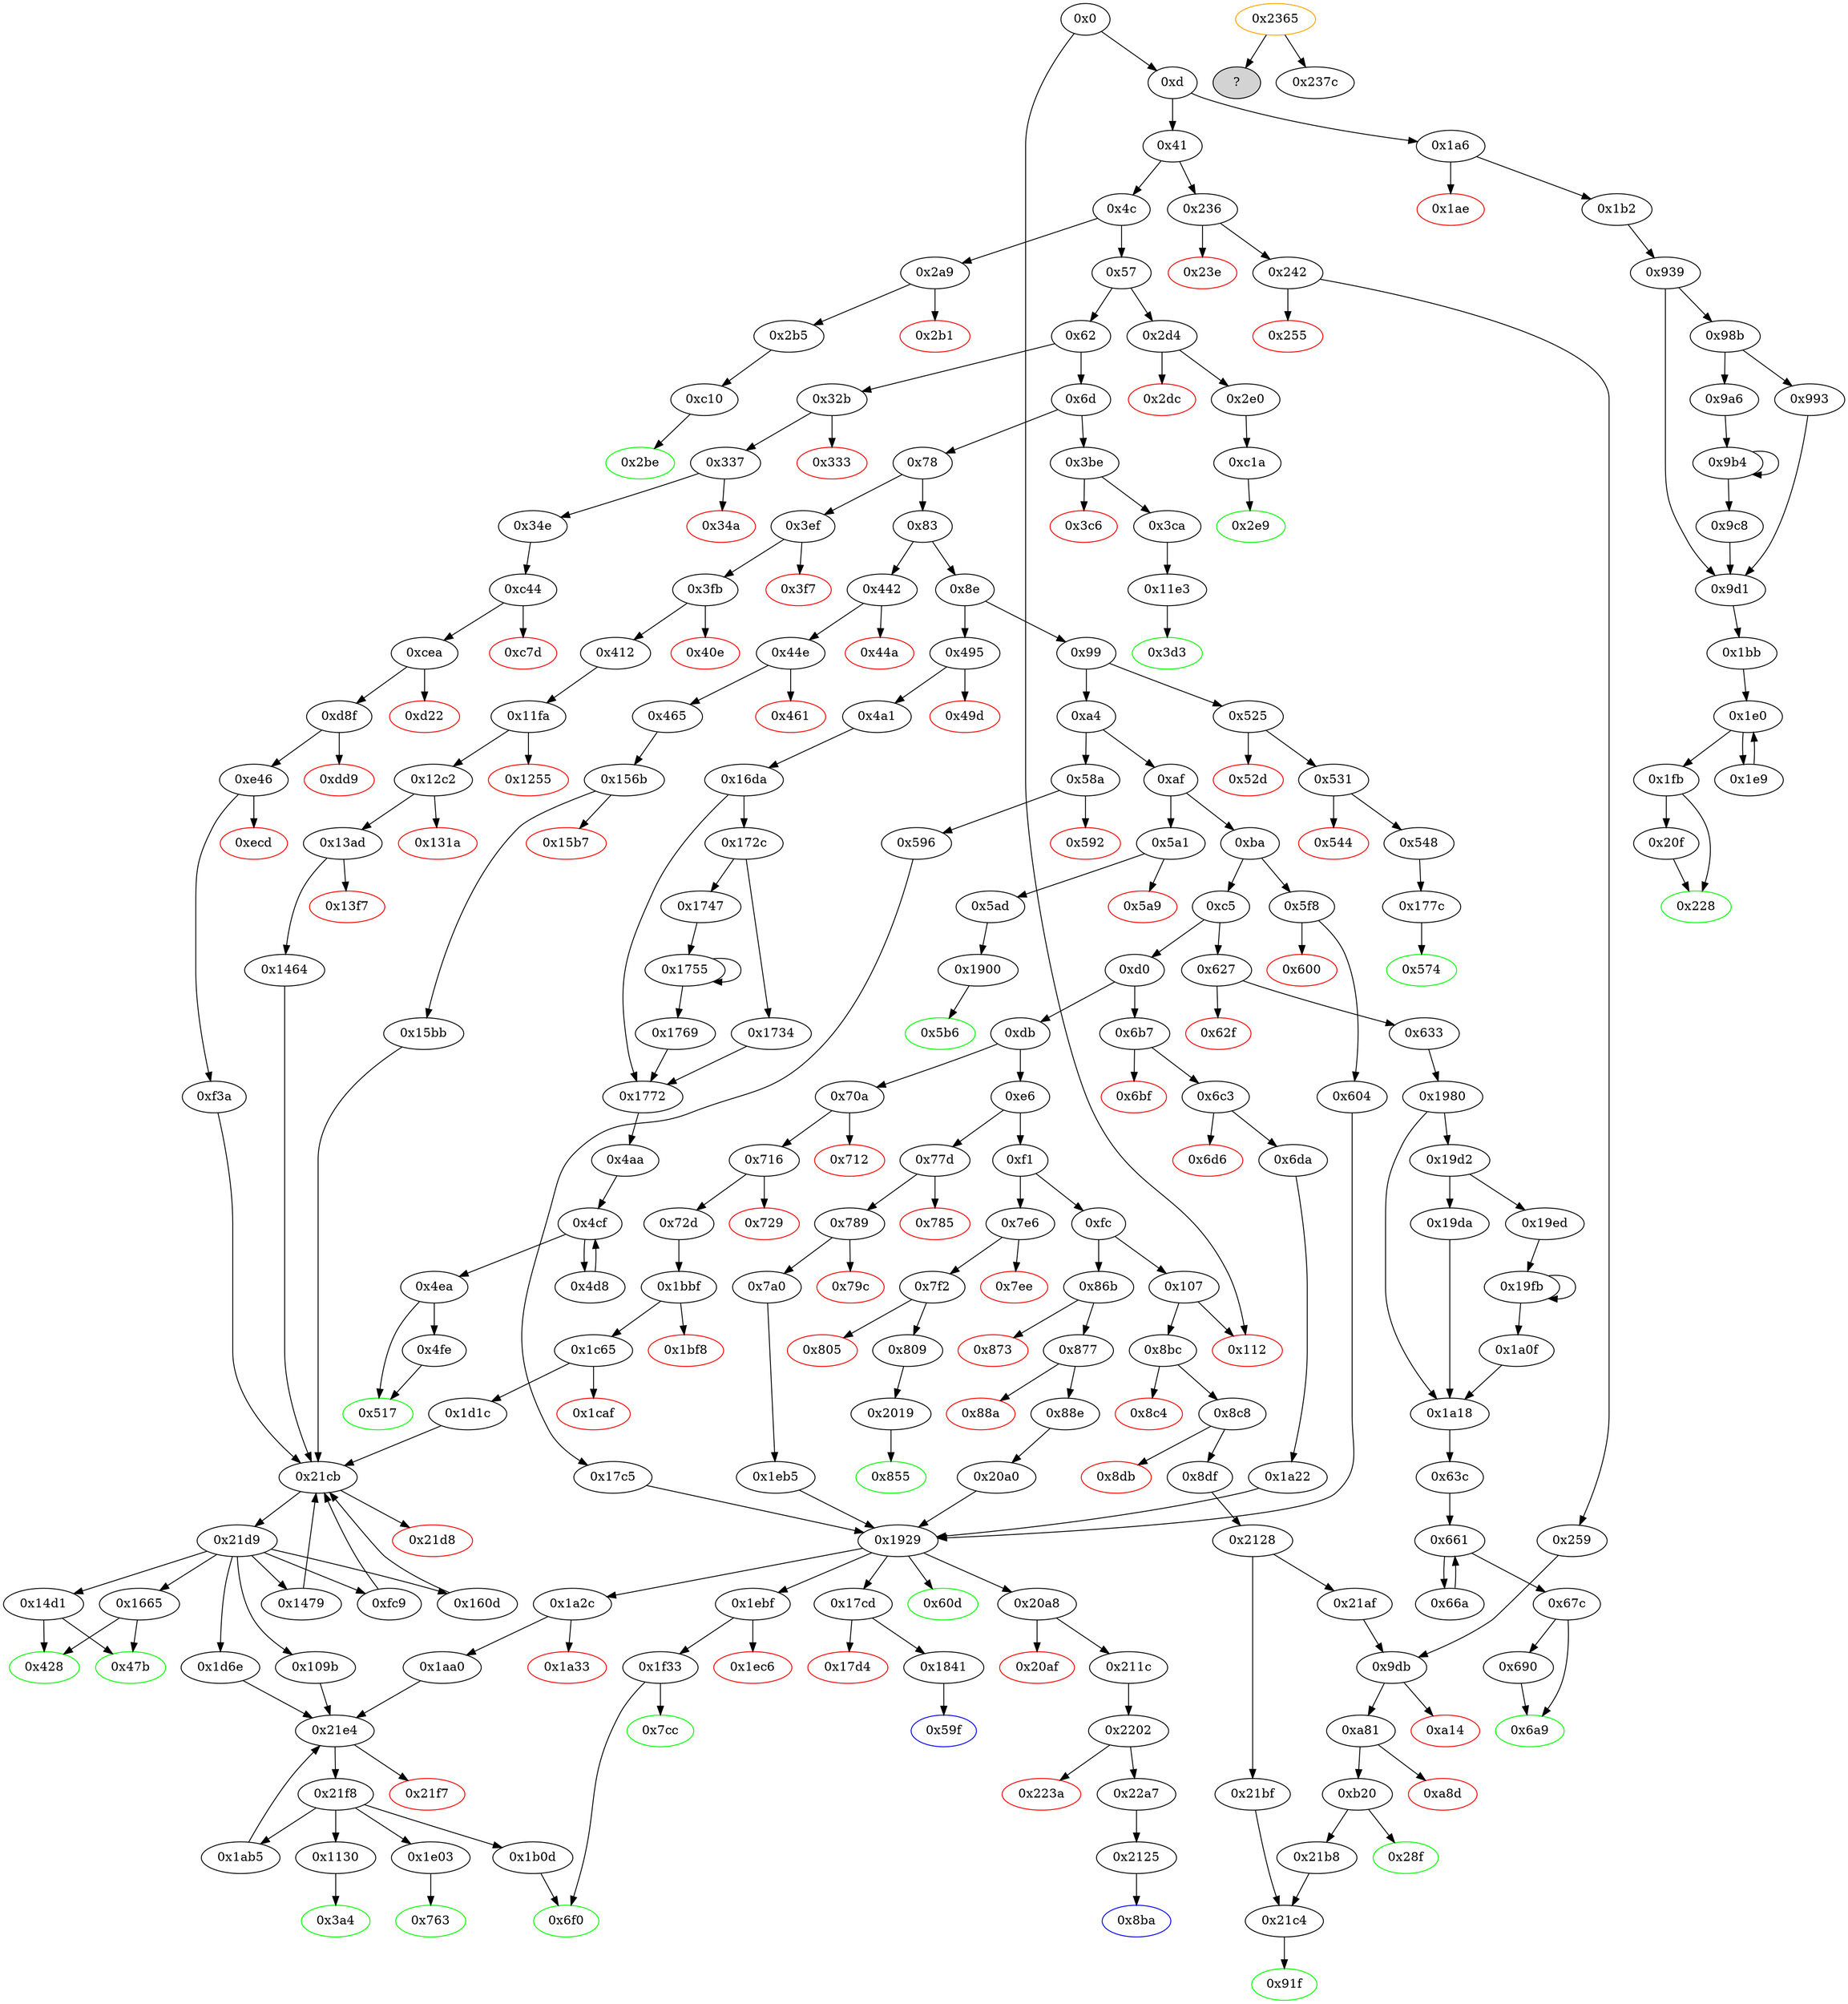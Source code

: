 digraph "" {
"0x15bb" [fillcolor=white, id="0x15bb", style=filled, tooltip="Block 0x15bb\n[0x15bb:0x160c]\n---\nPredecessors: [0x156b]\nSuccessors: [0x21cb]\n---\n0x15bb JUMPDEST\n0x15bc PUSH2 0x160d\n0x15bf DUP3\n0x15c0 PUSH1 0x7\n0x15c2 PUSH1 0x0\n0x15c4 CALLER\n0x15c5 PUSH20 0xffffffffffffffffffffffffffffffffffffffff\n0x15da AND\n0x15db PUSH20 0xffffffffffffffffffffffffffffffffffffffff\n0x15f0 AND\n0x15f1 DUP2\n0x15f2 MSTORE\n0x15f3 PUSH1 0x20\n0x15f5 ADD\n0x15f6 SWAP1\n0x15f7 DUP2\n0x15f8 MSTORE\n0x15f9 PUSH1 0x20\n0x15fb ADD\n0x15fc PUSH1 0x0\n0x15fe SHA3\n0x15ff SLOAD\n0x1600 PUSH2 0x21cb\n0x1603 SWAP1\n0x1604 SWAP2\n0x1605 SWAP1\n0x1606 PUSH4 0xffffffff\n0x160b AND\n0x160c JUMP\n---\n0x15bb: JUMPDEST \n0x15bc: V1277 = 0x160d\n0x15c0: V1278 = 0x7\n0x15c2: V1279 = 0x0\n0x15c4: V1280 = CALLER\n0x15c5: V1281 = 0xffffffffffffffffffffffffffffffffffffffff\n0x15da: V1282 = AND 0xffffffffffffffffffffffffffffffffffffffff V1280\n0x15db: V1283 = 0xffffffffffffffffffffffffffffffffffffffff\n0x15f0: V1284 = AND 0xffffffffffffffffffffffffffffffffffffffff V1282\n0x15f2: M[0x0] = V1284\n0x15f3: V1285 = 0x20\n0x15f5: V1286 = ADD 0x20 0x0\n0x15f8: M[0x20] = 0x7\n0x15f9: V1287 = 0x20\n0x15fb: V1288 = ADD 0x20 0x20\n0x15fc: V1289 = 0x0\n0x15fe: V1290 = SHA3 0x0 0x40\n0x15ff: V1291 = S[V1290]\n0x1600: V1292 = 0x21cb\n0x1606: V1293 = 0xffffffff\n0x160b: V1294 = AND 0xffffffff 0x21cb\n0x160c: JUMP 0x21cb\n---\nEntry stack: [V11, 0x47b, V302, 0x0]\nStack pops: 2\nStack additions: [S1, S0, 0x160d, V1291, S1]\nExit stack: [V11, 0x47b, V302, 0x0, 0x160d, V1291, V302]\n\nDef sites:\nV11: {0xd.0x35}\n0x47b: {0x44e.0x450}\nV302: {0x465.0x46b}\n0x0: {0x156b.0x156c}\n"];
"0x52d" [color=red, fillcolor=white, id="0x52d", style=filled, tooltip="Block 0x52d\n[0x52d:0x530]\n---\nPredecessors: [0x525]\nSuccessors: []\n---\n0x52d PUSH1 0x0\n0x52f DUP1\n0x530 REVERT\n---\n0x52d: V367 = 0x0\n0x530: REVERT 0x0 0x0\n---\nEntry stack: [V11, V364]\nStack pops: 0\nStack additions: []\nExit stack: [V11, V364]\n\nDef sites:\nV11: {0xd.0x35}\nV364: {0x525.0x526}\n"];
"0x8ba" [color=blue, fillcolor=white, id="0x8ba", style=filled, tooltip="Block 0x8ba\n[0x8ba:0x8bb]\n---\nPredecessors: [0x2125]\nSuccessors: []\n---\n0x8ba JUMPDEST\n0x8bb STOP\n---\n0x8ba: JUMPDEST \n0x8bb: STOP \n---\nEntry stack: [V11]\nStack pops: 0\nStack additions: []\nExit stack: [V11]\n\nDef sites:\nV11: {0xd.0x35}\n"];
"0x690" [fillcolor=white, id="0x690", style=filled, tooltip="Block 0x690\n[0x690:0x6a8]\n---\nPredecessors: [0x67c]\nSuccessors: [0x6a9]\n---\n0x690 DUP1\n0x691 DUP3\n0x692 SUB\n0x693 DUP1\n0x694 MLOAD\n0x695 PUSH1 0x1\n0x697 DUP4\n0x698 PUSH1 0x20\n0x69a SUB\n0x69b PUSH2 0x100\n0x69e EXP\n0x69f SUB\n0x6a0 NOT\n0x6a1 AND\n0x6a2 DUP2\n0x6a3 MSTORE\n0x6a4 PUSH1 0x20\n0x6a6 ADD\n0x6a7 SWAP2\n0x6a8 POP\n---\n0x692: V463 = SUB V458 V460\n0x694: V464 = M[V463]\n0x695: V465 = 0x1\n0x698: V466 = 0x20\n0x69a: V467 = SUB 0x20 V460\n0x69b: V468 = 0x100\n0x69e: V469 = EXP 0x100 V467\n0x69f: V470 = SUB V469 0x1\n0x6a0: V471 = NOT V470\n0x6a1: V472 = AND V471 V464\n0x6a3: M[V463] = V472\n0x6a4: V473 = 0x20\n0x6a6: V474 = ADD 0x20 V463\n---\nEntry stack: [V11, V1505, V438, V438, V458, V460]\nStack pops: 2\nStack additions: [V474, S0]\nExit stack: [V11, V1505, V438, V438, V474, V460]\n\nDef sites:\nV11: {0xd.0x35}\nV1505: {0x1980.0x19a7}\nV438: {0x63c.0x63f}\nV438: {0x63c.0x63f}\nV458: {0x67c.0x685}\nV460: {0x67c.0x689}\n"];
"0x5a9" [color=red, fillcolor=white, id="0x5a9", style=filled, tooltip="Block 0x5a9\n[0x5a9:0x5ac]\n---\nPredecessors: [0x5a1]\nSuccessors: []\n---\n0x5a9 PUSH1 0x0\n0x5ab DUP1\n0x5ac REVERT\n---\n0x5a9: V400 = 0x0\n0x5ac: REVERT 0x0 0x0\n---\nEntry stack: [V11, V397]\nStack pops: 0\nStack additions: []\nExit stack: [V11, V397]\n\nDef sites:\nV11: {0xd.0x35}\nV397: {0x5a1.0x5a2}\n"];
"0x412" [fillcolor=white, id="0x412", style=filled, tooltip="Block 0x412\n[0x412:0x427]\n---\nPredecessors: [0x3fb]\nSuccessors: [0x11fa]\n---\n0x412 JUMPDEST\n0x413 DUP2\n0x414 ADD\n0x415 SWAP1\n0x416 DUP1\n0x417 DUP1\n0x418 CALLDATALOAD\n0x419 SWAP1\n0x41a PUSH1 0x20\n0x41c ADD\n0x41d SWAP1\n0x41e SWAP3\n0x41f SWAP2\n0x420 SWAP1\n0x421 POP\n0x422 POP\n0x423 POP\n0x424 PUSH2 0x11fa\n0x427 JUMP\n---\n0x412: JUMPDEST \n0x414: V272 = ADD 0x4 V266\n0x418: V273 = CALLDATALOAD 0x4\n0x41a: V274 = 0x20\n0x41c: V275 = ADD 0x20 0x4\n0x424: V276 = 0x11fa\n0x427: JUMP 0x11fa\n---\nEntry stack: [V11, 0x428, 0x4, V266]\nStack pops: 2\nStack additions: [V273]\nExit stack: [V11, 0x428, V273]\n\nDef sites:\nV11: {0xd.0x35}\n0x428: {0x3fb.0x3fd}\n0x4: {0x3fb.0x400}\nV266: {0x3fb.0x404}\n"];
"0x495" [fillcolor=white, id="0x495", style=filled, tooltip="Block 0x495\n[0x495:0x49c]\n---\nPredecessors: [0x8e]\nSuccessors: [0x49d, 0x4a1]\n---\n0x495 JUMPDEST\n0x496 CALLVALUE\n0x497 DUP1\n0x498 ISZERO\n0x499 PUSH2 0x4a1\n0x49c JUMPI\n---\n0x495: JUMPDEST \n0x496: V317 = CALLVALUE\n0x498: V318 = ISZERO V317\n0x499: V319 = 0x4a1\n0x49c: JUMPI 0x4a1 V318\n---\nEntry stack: [V11]\nStack pops: 0\nStack additions: [V317]\nExit stack: [V11, V317]\n\nDef sites:\nV11: {0xd.0x35}\n"];
"0x531" [fillcolor=white, id="0x531", style=filled, tooltip="Block 0x531\n[0x531:0x543]\n---\nPredecessors: [0x525]\nSuccessors: [0x544, 0x548]\n---\n0x531 JUMPDEST\n0x532 POP\n0x533 PUSH2 0x574\n0x536 PUSH1 0x4\n0x538 DUP1\n0x539 CALLDATASIZE\n0x53a SUB\n0x53b PUSH1 0x20\n0x53d DUP2\n0x53e LT\n0x53f ISZERO\n0x540 PUSH2 0x548\n0x543 JUMPI\n---\n0x531: JUMPDEST \n0x533: V368 = 0x574\n0x536: V369 = 0x4\n0x539: V370 = CALLDATASIZE\n0x53a: V371 = SUB V370 0x4\n0x53b: V372 = 0x20\n0x53e: V373 = LT V371 0x20\n0x53f: V374 = ISZERO V373\n0x540: V375 = 0x548\n0x543: JUMPI 0x548 V374\n---\nEntry stack: [V11, V364]\nStack pops: 1\nStack additions: [0x574, 0x4, V371]\nExit stack: [V11, 0x574, 0x4, V371]\n\nDef sites:\nV11: {0xd.0x35}\nV364: {0x525.0x526}\n"];
"0x40e" [color=red, fillcolor=white, id="0x40e", style=filled, tooltip="Block 0x40e\n[0x40e:0x411]\n---\nPredecessors: [0x3fb]\nSuccessors: []\n---\n0x40e PUSH1 0x0\n0x410 DUP1\n0x411 REVERT\n---\n0x40e: V271 = 0x0\n0x411: REVERT 0x0 0x0\n---\nEntry stack: [V11, 0x428, 0x4, V266]\nStack pops: 0\nStack additions: []\nExit stack: [V11, 0x428, 0x4, V266]\n\nDef sites:\nV11: {0xd.0x35}\n0x428: {0x3fb.0x3fd}\n0x4: {0x3fb.0x400}\nV266: {0x3fb.0x404}\n"];
"0x242" [fillcolor=white, id="0x242", style=filled, tooltip="Block 0x242\n[0x242:0x254]\n---\nPredecessors: [0x236]\nSuccessors: [0x255, 0x259]\n---\n0x242 JUMPDEST\n0x243 POP\n0x244 PUSH2 0x28f\n0x247 PUSH1 0x4\n0x249 DUP1\n0x24a CALLDATASIZE\n0x24b SUB\n0x24c PUSH1 0x40\n0x24e DUP2\n0x24f LT\n0x250 ISZERO\n0x251 PUSH2 0x259\n0x254 JUMPI\n---\n0x242: JUMPDEST \n0x244: V143 = 0x28f\n0x247: V144 = 0x4\n0x24a: V145 = CALLDATASIZE\n0x24b: V146 = SUB V145 0x4\n0x24c: V147 = 0x40\n0x24f: V148 = LT V146 0x40\n0x250: V149 = ISZERO V148\n0x251: V150 = 0x259\n0x254: JUMPI 0x259 V149\n---\nEntry stack: [V11, V139]\nStack pops: 1\nStack additions: [0x28f, 0x4, V146]\nExit stack: [V11, 0x28f, 0x4, V146]\n\nDef sites:\nV11: {0xd.0x35}\nV139: {0x236.0x237}\n"];
"0x2dc" [color=red, fillcolor=white, id="0x2dc", style=filled, tooltip="Block 0x2dc\n[0x2dc:0x2df]\n---\nPredecessors: [0x2d4]\nSuccessors: []\n---\n0x2dc PUSH1 0x0\n0x2de DUP1\n0x2df REVERT\n---\n0x2dc: V189 = 0x0\n0x2df: REVERT 0x0 0x0\n---\nEntry stack: [V11, V186]\nStack pops: 0\nStack additions: []\nExit stack: [V11, V186]\n\nDef sites:\nV11: {0xd.0x35}\nV186: {0x2d4.0x2d5}\n"];
"0x604" [fillcolor=white, id="0x604", style=filled, tooltip="Block 0x604\n[0x604:0x60c]\n---\nPredecessors: [0x5f8]\nSuccessors: [0x1929]\n---\n0x604 JUMPDEST\n0x605 POP\n0x606 PUSH2 0x60d\n0x609 PUSH2 0x1929\n0x60c JUMP\n---\n0x604: JUMPDEST \n0x606: V418 = 0x60d\n0x609: V419 = 0x1929\n0x60c: JUMP 0x1929\n---\nEntry stack: [V11, V414]\nStack pops: 1\nStack additions: [0x60d]\nExit stack: [V11, 0x60d]\n\nDef sites:\nV11: {0xd.0x35}\nV414: {0x5f8.0x5f9}\n"];
"0x1a22" [fillcolor=white, id="0x1a22", style=filled, tooltip="Block 0x1a22\n[0x1a22:0x1a2b]\n---\nPredecessors: [0x6da]\nSuccessors: [0x1929]\n---\n0x1a22 JUMPDEST\n0x1a23 PUSH1 0x0\n0x1a25 PUSH2 0x1a2c\n0x1a28 PUSH2 0x1929\n0x1a2b JUMP\n---\n0x1a22: JUMPDEST \n0x1a23: V1549 = 0x0\n0x1a25: V1550 = 0x1a2c\n0x1a28: V1551 = 0x1929\n0x1a2b: JUMP 0x1929\n---\nEntry stack: [V11, 0x6f0, V492]\nStack pops: 0\nStack additions: [0x0, 0x1a2c]\nExit stack: [V11, 0x6f0, V492, 0x0, 0x1a2c]\n\nDef sites:\nV11: {0xd.0x35}\n0x6f0: {0x6c3.0x6c5}\nV492: {0x6da.0x6e0}\n"];
"0x1929" [fillcolor=white, id="0x1929", style=filled, tooltip="Block 0x1929\n[0x1929:0x197f]\n---\nPredecessors: [0x604, 0x17c5, 0x1a22, 0x1eb5, 0x20a0]\nSuccessors: [0x60d, 0x17cd, 0x1a2c, 0x1ebf, 0x20a8]\n---\n0x1929 JUMPDEST\n0x192a PUSH1 0x0\n0x192c DUP1\n0x192d PUSH1 0x0\n0x192f SWAP1\n0x1930 SLOAD\n0x1931 SWAP1\n0x1932 PUSH2 0x100\n0x1935 EXP\n0x1936 SWAP1\n0x1937 DIV\n0x1938 PUSH20 0xffffffffffffffffffffffffffffffffffffffff\n0x194d AND\n0x194e PUSH20 0xffffffffffffffffffffffffffffffffffffffff\n0x1963 AND\n0x1964 CALLER\n0x1965 PUSH20 0xffffffffffffffffffffffffffffffffffffffff\n0x197a AND\n0x197b EQ\n0x197c SWAP1\n0x197d POP\n0x197e SWAP1\n0x197f JUMP\n---\n0x1929: JUMPDEST \n0x192a: V1470 = 0x0\n0x192d: V1471 = 0x0\n0x1930: V1472 = S[0x0]\n0x1932: V1473 = 0x100\n0x1935: V1474 = EXP 0x100 0x0\n0x1937: V1475 = DIV V1472 0x1\n0x1938: V1476 = 0xffffffffffffffffffffffffffffffffffffffff\n0x194d: V1477 = AND 0xffffffffffffffffffffffffffffffffffffffff V1475\n0x194e: V1478 = 0xffffffffffffffffffffffffffffffffffffffff\n0x1963: V1479 = AND 0xffffffffffffffffffffffffffffffffffffffff V1477\n0x1964: V1480 = CALLER\n0x1965: V1481 = 0xffffffffffffffffffffffffffffffffffffffff\n0x197a: V1482 = AND 0xffffffffffffffffffffffffffffffffffffffff V1480\n0x197b: V1483 = EQ V1482 V1479\n0x197f: JUMP {0x60d, 0x17cd, 0x1a2c, 0x1ebf, 0x20a8}\n---\nEntry stack: [V11, S3, S2, S1, {0x60d, 0x17cd, 0x1a2c, 0x1ebf, 0x20a8}]\nStack pops: 1\nStack additions: [V1483]\nExit stack: [V11, S3, S2, S1, V1483]\n\nDef sites:\nV11: {0xd.0x35}\nS3: {0x789.0x78b, 0x6c3.0x6c5, 0xd.0x35}\nS2: {0x7a0.0x7bc, 0x6da.0x6e0, 0xd.0x35, 0x877.0x879}\nS1: {0x1eb5.0x1eb6, 0x1a22.0x1a23, 0xd.0x35, 0x88e.0x8aa, 0x596.0x598}\n{0x60d, 0x17cd, 0x1a2c, 0x1ebf, 0x20a8}: {0x1eb5.0x1eb8, 0x20a0.0x20a1, 0x1a22.0x1a25, 0x17c5.0x17c6, 0x604.0x606}\n"];
"0x9d1" [fillcolor=white, id="0x9d1", style=filled, tooltip="Block 0x9d1\n[0x9d1:0x9da]\n---\nPredecessors: [0x939, 0x993, 0x9c8]\nSuccessors: [0x1bb]\n---\n0x9d1 JUMPDEST\n0x9d2 POP\n0x9d3 POP\n0x9d4 POP\n0x9d5 POP\n0x9d6 POP\n0x9d7 SWAP1\n0x9d8 POP\n0x9d9 SWAP1\n0x9da JUMP\n---\n0x9d1: JUMPDEST \n0x9da: JUMP 0x1bb\n---\nEntry stack: [V11, 0x1bb, 0x60, V682, 0x1, V673, S2, S1, S0]\nStack pops: 8\nStack additions: [S5]\nExit stack: [V11, V682]\n\nDef sites:\nV11: {0xd.0x35}\n0x1bb: {0x1b2.0x1b4}\n0x60: {0x939.0x93a}\nV682: {0x939.0x960}\n0x1: {0x939.0x93c}\nV673: {0x939.0x950}\nS2: {0x939.0x970, 0x9c8.0x9cf, 0x993.0x9a0}\nS1: {0x939.0x93c, 0x9b4.0x9bc}\nS0: {0x939.0x984, 0x9a6.0x9a8}\n"];
"0x59f" [color=blue, fillcolor=white, id="0x59f", style=filled, tooltip="Block 0x59f\n[0x59f:0x5a0]\n---\nPredecessors: [0x1841]\nSuccessors: []\n---\n0x59f JUMPDEST\n0x5a0 STOP\n---\n0x59f: JUMPDEST \n0x5a0: STOP \n---\nEntry stack: [V11, S1, S0]\nStack pops: 0\nStack additions: []\nExit stack: [V11, S1, S0]\n\nDef sites:\nV11: {0xd.0x35}\nS1: {0x789.0x78b, 0x6c3.0x6c5, 0xd.0x35}\nS0: {0x7a0.0x7bc, 0x6da.0x6e0, 0xd.0x35, 0x877.0x879}\n"];
"0x160d" [fillcolor=white, id="0x160d", style=filled, tooltip="Block 0x160d\n[0x160d:0x1664]\n---\nPredecessors: [0x21d9]\nSuccessors: [0x21cb]\n---\n0x160d JUMPDEST\n0x160e PUSH1 0x7\n0x1610 PUSH1 0x0\n0x1612 CALLER\n0x1613 PUSH20 0xffffffffffffffffffffffffffffffffffffffff\n0x1628 AND\n0x1629 PUSH20 0xffffffffffffffffffffffffffffffffffffffff\n0x163e AND\n0x163f DUP2\n0x1640 MSTORE\n0x1641 PUSH1 0x20\n0x1643 ADD\n0x1644 SWAP1\n0x1645 DUP2\n0x1646 MSTORE\n0x1647 PUSH1 0x20\n0x1649 ADD\n0x164a PUSH1 0x0\n0x164c SHA3\n0x164d DUP2\n0x164e SWAP1\n0x164f SSTORE\n0x1650 POP\n0x1651 PUSH2 0x1665\n0x1654 DUP3\n0x1655 PUSH1 0x5\n0x1657 SLOAD\n0x1658 PUSH2 0x21cb\n0x165b SWAP1\n0x165c SWAP2\n0x165d SWAP1\n0x165e PUSH4 0xffffffff\n0x1663 AND\n0x1664 JUMP\n---\n0x160d: JUMPDEST \n0x160e: V1295 = 0x7\n0x1610: V1296 = 0x0\n0x1612: V1297 = CALLER\n0x1613: V1298 = 0xffffffffffffffffffffffffffffffffffffffff\n0x1628: V1299 = AND 0xffffffffffffffffffffffffffffffffffffffff V1297\n0x1629: V1300 = 0xffffffffffffffffffffffffffffffffffffffff\n0x163e: V1301 = AND 0xffffffffffffffffffffffffffffffffffffffff V1299\n0x1640: M[0x0] = V1301\n0x1641: V1302 = 0x20\n0x1643: V1303 = ADD 0x20 0x0\n0x1646: M[0x20] = 0x7\n0x1647: V1304 = 0x20\n0x1649: V1305 = ADD 0x20 0x20\n0x164a: V1306 = 0x0\n0x164c: V1307 = SHA3 0x0 0x40\n0x164f: S[V1307] = V1910\n0x1651: V1308 = 0x1665\n0x1655: V1309 = 0x5\n0x1657: V1310 = S[0x5]\n0x1658: V1311 = 0x21cb\n0x165e: V1312 = 0xffffffff\n0x1663: V1313 = AND 0xffffffff 0x21cb\n0x1664: JUMP 0x21cb\n---\nEntry stack: [V11, S5, S4, S3, S2, 0x0, V1910]\nStack pops: 3\nStack additions: [S2, S1, 0x1665, V1310, S2]\nExit stack: [V11, S5, S4, S3, S2, 0x0, 0x1665, V1310, S2]\n\nDef sites:\nV11: {0xd.0x35}\nS5: {0xd.0x35, 0x337.0x339}\nS4: {0x716.0x718, 0xd.0x35, 0x34e.0x36a}\nS3: {0x44e.0x450, 0x3fb.0x3fd, 0x72d.0x749, 0x34e.0x38a}\nS2: {0x72d.0x753, 0x412.0x418, 0x465.0x46b, 0x34e.0x394}\n0x0: {0x156b.0x156c, 0x11fa.0x11fb, 0xc44.0xc45, 0x1bbf.0x1bc0}\nV1910: {0x21d9.0x21dc}\n"];
"0x9c8" [fillcolor=white, id="0x9c8", style=filled, tooltip="Block 0x9c8\n[0x9c8:0x9d0]\n---\nPredecessors: [0x9b4]\nSuccessors: [0x9d1]\n---\n0x9c8 DUP3\n0x9c9 SWAP1\n0x9ca SUB\n0x9cb PUSH1 0x1f\n0x9cd AND\n0x9ce DUP3\n0x9cf ADD\n0x9d0 SWAP2\n---\n0x9ca: V722 = SUB V719 V710\n0x9cb: V723 = 0x1f\n0x9cd: V724 = AND 0x1f V722\n0x9cf: V725 = ADD V710 V724\n---\nEntry stack: [V11, 0x1bb, 0x60, V682, 0x1, V673, V710, V717, V719]\nStack pops: 3\nStack additions: [V725, S1, S2]\nExit stack: [V11, 0x1bb, 0x60, V682, 0x1, V673, V725, V717, V710]\n\nDef sites:\nV11: {0xd.0x35}\n0x1bb: {0x1b2.0x1b4}\n0x60: {0x939.0x93a}\nV682: {0x939.0x960}\n0x1: {0x939.0x93c}\nV673: {0x939.0x950}\nV710: {0x9a6.0x9a8}\nV717: {0x9b4.0x9bc}\nV719: {0x9b4.0x9c0}\n"];
"0x1747" [fillcolor=white, id="0x1747", style=filled, tooltip="Block 0x1747\n[0x1747:0x1754]\n---\nPredecessors: [0x172c]\nSuccessors: [0x1755]\n---\n0x1747 JUMPDEST\n0x1748 DUP3\n0x1749 ADD\n0x174a SWAP2\n0x174b SWAP1\n0x174c PUSH1 0x0\n0x174e MSTORE\n0x174f PUSH1 0x20\n0x1751 PUSH1 0x0\n0x1753 SHA3\n0x1754 SWAP1\n---\n0x1747: JUMPDEST \n0x1749: V1379 = ADD V1355 V1366\n0x174c: V1380 = 0x0\n0x174e: M[0x0] = 0x3\n0x174f: V1381 = 0x20\n0x1751: V1382 = 0x0\n0x1753: V1383 = SHA3 0x0 0x20\n---\nEntry stack: [V11, 0x4aa, 0x60, V1351, 0x3, V1342, V1355, 0x3, V1366]\nStack pops: 3\nStack additions: [V1379, V1383, S2]\nExit stack: [V11, 0x4aa, 0x60, V1351, 0x3, V1342, V1379, V1383, V1355]\n\nDef sites:\nV11: {0xd.0x35}\n0x4aa: {0x4a1.0x4a3}\n0x60: {0x16da.0x16db}\nV1351: {0x16da.0x1701}\n0x3: {0x16da.0x16dd}\nV1342: {0x16da.0x16f1}\nV1355: {0x16da.0x1711}\n0x3: {0x16da.0x16dd}\nV1366: {0x16da.0x1725}\n"];
"0x2e9" [color=green, fillcolor=white, id="0x2e9", style=filled, tooltip="Block 0x2e9\n[0x2e9:0x32a]\n---\nPredecessors: [0xc1a]\nSuccessors: []\n---\n0x2e9 JUMPDEST\n0x2ea PUSH1 0x40\n0x2ec MLOAD\n0x2ed DUP1\n0x2ee DUP3\n0x2ef PUSH20 0xffffffffffffffffffffffffffffffffffffffff\n0x304 AND\n0x305 PUSH20 0xffffffffffffffffffffffffffffffffffffffff\n0x31a AND\n0x31b DUP2\n0x31c MSTORE\n0x31d PUSH1 0x20\n0x31f ADD\n0x320 SWAP2\n0x321 POP\n0x322 POP\n0x323 PUSH1 0x40\n0x325 MLOAD\n0x326 DUP1\n0x327 SWAP2\n0x328 SUB\n0x329 SWAP1\n0x32a RETURN\n---\n0x2e9: JUMPDEST \n0x2ea: V192 = 0x40\n0x2ec: V193 = M[0x40]\n0x2ef: V194 = 0xffffffffffffffffffffffffffffffffffffffff\n0x304: V195 = AND 0xffffffffffffffffffffffffffffffffffffffff V828\n0x305: V196 = 0xffffffffffffffffffffffffffffffffffffffff\n0x31a: V197 = AND 0xffffffffffffffffffffffffffffffffffffffff V195\n0x31c: M[V193] = V197\n0x31d: V198 = 0x20\n0x31f: V199 = ADD 0x20 V193\n0x323: V200 = 0x40\n0x325: V201 = M[0x40]\n0x328: V202 = SUB V199 V201\n0x32a: RETURN V201 V202\n---\nEntry stack: [V11, V828]\nStack pops: 1\nStack additions: []\nExit stack: [V11]\n\nDef sites:\nV11: {0xd.0x35}\nV828: {0xc1a.0xc3f}\n"];
"0x236" [fillcolor=white, id="0x236", style=filled, tooltip="Block 0x236\n[0x236:0x23d]\n---\nPredecessors: [0x41]\nSuccessors: [0x23e, 0x242]\n---\n0x236 JUMPDEST\n0x237 CALLVALUE\n0x238 DUP1\n0x239 ISZERO\n0x23a PUSH2 0x242\n0x23d JUMPI\n---\n0x236: JUMPDEST \n0x237: V139 = CALLVALUE\n0x239: V140 = ISZERO V139\n0x23a: V141 = 0x242\n0x23d: JUMPI 0x242 V140\n---\nEntry stack: [V11]\nStack pops: 0\nStack additions: [V139]\nExit stack: [V11, V139]\n\nDef sites:\nV11: {0xd.0x35}\n"];
"0x809" [fillcolor=white, id="0x809", style=filled, tooltip="Block 0x809\n[0x809:0x854]\n---\nPredecessors: [0x7f2]\nSuccessors: [0x2019]\n---\n0x809 JUMPDEST\n0x80a DUP2\n0x80b ADD\n0x80c SWAP1\n0x80d DUP1\n0x80e DUP1\n0x80f CALLDATALOAD\n0x810 PUSH20 0xffffffffffffffffffffffffffffffffffffffff\n0x825 AND\n0x826 SWAP1\n0x827 PUSH1 0x20\n0x829 ADD\n0x82a SWAP1\n0x82b SWAP3\n0x82c SWAP2\n0x82d SWAP1\n0x82e DUP1\n0x82f CALLDATALOAD\n0x830 PUSH20 0xffffffffffffffffffffffffffffffffffffffff\n0x845 AND\n0x846 SWAP1\n0x847 PUSH1 0x20\n0x849 ADD\n0x84a SWAP1\n0x84b SWAP3\n0x84c SWAP2\n0x84d SWAP1\n0x84e POP\n0x84f POP\n0x850 POP\n0x851 PUSH2 0x2019\n0x854 JUMP\n---\n0x809: JUMPDEST \n0x80b: V585 = ADD 0x4 V579\n0x80f: V586 = CALLDATALOAD 0x4\n0x810: V587 = 0xffffffffffffffffffffffffffffffffffffffff\n0x825: V588 = AND 0xffffffffffffffffffffffffffffffffffffffff V586\n0x827: V589 = 0x20\n0x829: V590 = ADD 0x20 0x4\n0x82f: V591 = CALLDATALOAD 0x24\n0x830: V592 = 0xffffffffffffffffffffffffffffffffffffffff\n0x845: V593 = AND 0xffffffffffffffffffffffffffffffffffffffff V591\n0x847: V594 = 0x20\n0x849: V595 = ADD 0x20 0x24\n0x851: V596 = 0x2019\n0x854: JUMP 0x2019\n---\nEntry stack: [V11, 0x855, 0x4, V579]\nStack pops: 2\nStack additions: [V588, V593]\nExit stack: [V11, 0x855, V588, V593]\n\nDef sites:\nV11: {0xd.0x35}\n0x855: {0x7f2.0x7f4}\n0x4: {0x7f2.0x7f7}\nV579: {0x7f2.0x7fb}\n"];
"0x11e3" [fillcolor=white, id="0x11e3", style=filled, tooltip="Block 0x11e3\n[0x11e3:0x11f9]\n---\nPredecessors: [0x3ca]\nSuccessors: [0x3d3]\n---\n0x11e3 JUMPDEST\n0x11e4 PUSH1 0x0\n0x11e6 PUSH1 0x4\n0x11e8 PUSH1 0x0\n0x11ea SWAP1\n0x11eb SLOAD\n0x11ec SWAP1\n0x11ed PUSH2 0x100\n0x11f0 EXP\n0x11f1 SWAP1\n0x11f2 DIV\n0x11f3 PUSH1 0xff\n0x11f5 AND\n0x11f6 SWAP1\n0x11f7 POP\n0x11f8 SWAP1\n0x11f9 JUMP\n---\n0x11e3: JUMPDEST \n0x11e4: V1089 = 0x0\n0x11e6: V1090 = 0x4\n0x11e8: V1091 = 0x0\n0x11eb: V1092 = S[0x4]\n0x11ed: V1093 = 0x100\n0x11f0: V1094 = EXP 0x100 0x0\n0x11f2: V1095 = DIV V1092 0x1\n0x11f3: V1096 = 0xff\n0x11f5: V1097 = AND 0xff V1095\n0x11f9: JUMP 0x3d3\n---\nEntry stack: [V11, 0x3d3]\nStack pops: 1\nStack additions: [V1097]\nExit stack: [V11, V1097]\n\nDef sites:\nV11: {0xd.0x35}\n0x3d3: {0x3ca.0x3cc}\n"];
"0x712" [color=red, fillcolor=white, id="0x712", style=filled, tooltip="Block 0x712\n[0x712:0x715]\n---\nPredecessors: [0x70a]\nSuccessors: []\n---\n0x712 PUSH1 0x0\n0x714 DUP1\n0x715 REVERT\n---\n0x712: V510 = 0x0\n0x715: REVERT 0x0 0x0\n---\nEntry stack: [V11, V507]\nStack pops: 0\nStack additions: []\nExit stack: [V11, V507]\n\nDef sites:\nV11: {0xd.0x35}\nV507: {0x70a.0x70b}\n"];
"?" [style=filled];
"0xaf" [fillcolor=white, id="0xaf", style=filled, tooltip="Block 0xaf\n[0xaf:0xb9]\n---\nPredecessors: [0xa4]\nSuccessors: [0xba, 0x5a1]\n---\n0xaf DUP1\n0xb0 PUSH4 0x8da5cb5b\n0xb5 EQ\n0xb6 PUSH2 0x5a1\n0xb9 JUMPI\n---\n0xb0: V45 = 0x8da5cb5b\n0xb5: V46 = EQ 0x8da5cb5b V11\n0xb6: V47 = 0x5a1\n0xb9: JUMPI 0x5a1 V46\n---\nEntry stack: [V11]\nStack pops: 1\nStack additions: [S0]\nExit stack: [V11]\n\nDef sites:\nV11: {0xd.0x35}\n"];
"0x2202" [fillcolor=white, id="0x2202", style=filled, tooltip="Block 0x2202\n[0x2202:0x2239]\n---\nPredecessors: [0x211c]\nSuccessors: [0x223a, 0x22a7]\n---\n0x2202 JUMPDEST\n0x2203 PUSH1 0x0\n0x2205 PUSH20 0xffffffffffffffffffffffffffffffffffffffff\n0x221a AND\n0x221b DUP2\n0x221c PUSH20 0xffffffffffffffffffffffffffffffffffffffff\n0x2231 AND\n0x2232 EQ\n0x2233 ISZERO\n0x2234 ISZERO\n0x2235 ISZERO\n0x2236 PUSH2 0x22a7\n0x2239 JUMPI\n---\n0x2202: JUMPDEST \n0x2203: V1918 = 0x0\n0x2205: V1919 = 0xffffffffffffffffffffffffffffffffffffffff\n0x221a: V1920 = AND 0xffffffffffffffffffffffffffffffffffffffff 0x0\n0x221c: V1921 = 0xffffffffffffffffffffffffffffffffffffffff\n0x2231: V1922 = AND 0xffffffffffffffffffffffffffffffffffffffff S0\n0x2232: V1923 = EQ V1922 0x0\n0x2233: V1924 = ISZERO V1923\n0x2234: V1925 = ISZERO V1924\n0x2235: V1926 = ISZERO V1925\n0x2236: V1927 = 0x22a7\n0x2239: JUMPI 0x22a7 V1926\n---\nEntry stack: [V11, S4, S3, S2, 0x2125, S0]\nStack pops: 1\nStack additions: [S0]\nExit stack: [V11, S4, S3, S2, 0x2125, S0]\n\nDef sites:\nV11: {0xd.0x35}\nS4: {0x789.0x78b, 0x6c3.0x6c5, 0xd.0x35}\nS3: {0x7a0.0x7bc, 0x6da.0x6e0, 0xd.0x35, 0x877.0x879}\nS2: {0x1eb5.0x1eb6, 0x1a22.0x1a23, 0xd.0x35, 0x88e.0x8aa, 0x596.0x598}\n0x2125: {0x211c.0x211d}\nS0: {0x1eb5.0x1eb6, 0x1a22.0x1a23, 0xd.0x35, 0x88e.0x8aa, 0x596.0x598}\n"];
"0x3ef" [fillcolor=white, id="0x3ef", style=filled, tooltip="Block 0x3ef\n[0x3ef:0x3f6]\n---\nPredecessors: [0x78]\nSuccessors: [0x3f7, 0x3fb]\n---\n0x3ef JUMPDEST\n0x3f0 CALLVALUE\n0x3f1 DUP1\n0x3f2 ISZERO\n0x3f3 PUSH2 0x3fb\n0x3f6 JUMPI\n---\n0x3ef: JUMPDEST \n0x3f0: V259 = CALLVALUE\n0x3f2: V260 = ISZERO V259\n0x3f3: V261 = 0x3fb\n0x3f6: JUMPI 0x3fb V260\n---\nEntry stack: [V11]\nStack pops: 0\nStack additions: [V259]\nExit stack: [V11, V259]\n\nDef sites:\nV11: {0xd.0x35}\n"];
"0x1130" [fillcolor=white, id="0x1130", style=filled, tooltip="Block 0x1130\n[0x1130:0x11e2]\n---\nPredecessors: [0x21f8]\nSuccessors: [0x3a4]\n---\n0x1130 JUMPDEST\n0x1131 PUSH1 0x7\n0x1133 PUSH1 0x0\n0x1135 DUP6\n0x1136 PUSH20 0xffffffffffffffffffffffffffffffffffffffff\n0x114b AND\n0x114c PUSH20 0xffffffffffffffffffffffffffffffffffffffff\n0x1161 AND\n0x1162 DUP2\n0x1163 MSTORE\n0x1164 PUSH1 0x20\n0x1166 ADD\n0x1167 SWAP1\n0x1168 DUP2\n0x1169 MSTORE\n0x116a PUSH1 0x20\n0x116c ADD\n0x116d PUSH1 0x0\n0x116f SHA3\n0x1170 DUP2\n0x1171 SWAP1\n0x1172 SSTORE\n0x1173 POP\n0x1174 DUP3\n0x1175 PUSH20 0xffffffffffffffffffffffffffffffffffffffff\n0x118a AND\n0x118b DUP5\n0x118c PUSH20 0xffffffffffffffffffffffffffffffffffffffff\n0x11a1 AND\n0x11a2 PUSH32 0xddf252ad1be2c89b69c2b068fc378daa952ba7f163c4a11628f55a4df523b3ef\n0x11c3 DUP5\n0x11c4 PUSH1 0x40\n0x11c6 MLOAD\n0x11c7 DUP1\n0x11c8 DUP3\n0x11c9 DUP2\n0x11ca MSTORE\n0x11cb PUSH1 0x20\n0x11cd ADD\n0x11ce SWAP2\n0x11cf POP\n0x11d0 POP\n0x11d1 PUSH1 0x40\n0x11d3 MLOAD\n0x11d4 DUP1\n0x11d5 SWAP2\n0x11d6 SUB\n0x11d7 SWAP1\n0x11d8 LOG3\n0x11d9 PUSH1 0x1\n0x11db SWAP1\n0x11dc POP\n0x11dd SWAP4\n0x11de SWAP3\n0x11df POP\n0x11e0 POP\n0x11e1 POP\n0x11e2 JUMP\n---\n0x1130: JUMPDEST \n0x1131: V1064 = 0x7\n0x1133: V1065 = 0x0\n0x1136: V1066 = 0xffffffffffffffffffffffffffffffffffffffff\n0x114b: V1067 = AND 0xffffffffffffffffffffffffffffffffffffffff S3\n0x114c: V1068 = 0xffffffffffffffffffffffffffffffffffffffff\n0x1161: V1069 = AND 0xffffffffffffffffffffffffffffffffffffffff V1067\n0x1163: M[0x0] = V1069\n0x1164: V1070 = 0x20\n0x1166: V1071 = ADD 0x20 0x0\n0x1169: M[0x20] = 0x7\n0x116a: V1072 = 0x20\n0x116c: V1073 = ADD 0x20 0x20\n0x116d: V1074 = 0x0\n0x116f: V1075 = SHA3 0x0 0x40\n0x1172: S[V1075] = S0\n0x1175: V1076 = 0xffffffffffffffffffffffffffffffffffffffff\n0x118a: V1077 = AND 0xffffffffffffffffffffffffffffffffffffffff S3\n0x118c: V1078 = 0xffffffffffffffffffffffffffffffffffffffff\n0x11a1: V1079 = AND 0xffffffffffffffffffffffffffffffffffffffff S4\n0x11a2: V1080 = 0xddf252ad1be2c89b69c2b068fc378daa952ba7f163c4a11628f55a4df523b3ef\n0x11c4: V1081 = 0x40\n0x11c6: V1082 = M[0x40]\n0x11ca: M[V1082] = S2\n0x11cb: V1083 = 0x20\n0x11cd: V1084 = ADD 0x20 V1082\n0x11d1: V1085 = 0x40\n0x11d3: V1086 = M[0x40]\n0x11d6: V1087 = SUB V1084 V1086\n0x11d8: LOG V1086 V1087 0xddf252ad1be2c89b69c2b068fc378daa952ba7f163c4a11628f55a4df523b3ef V1079 V1077\n0x11d9: V1088 = 0x1\n0x11e2: JUMP S5\n---\nEntry stack: [V11, S5, S4, S3, S2, 0x0, S0]\nStack pops: 6\nStack additions: [0x1]\nExit stack: [V11, 0x1]\n\nDef sites:\nV11: {0xd.0x35}\nS5: {0xd.0x35, 0x337.0x339}\nS4: {0x716.0x718, 0xd.0x35, 0x34e.0x36a}\nS3: {0x6c3.0x6c5, 0x72d.0x749, 0x34e.0x38a}\nS2: {0x6da.0x6e0, 0x72d.0x753, 0x34e.0x394}\n0x0: {0x1a22.0x1a23, 0xc44.0xc45, 0x1bbf.0x1bc0}\nS0: {0x21e4_0x1d6e.0x21ea, 0x21e4_0x109b.0x21ea, 0x21e4_0x1ab5.0x21ea, 0x21e4_0x1aa0.0x21ea}\n"];
"0x3d3" [color=green, fillcolor=white, id="0x3d3", style=filled, tooltip="Block 0x3d3\n[0x3d3:0x3ee]\n---\nPredecessors: [0x11e3]\nSuccessors: []\n---\n0x3d3 JUMPDEST\n0x3d4 PUSH1 0x40\n0x3d6 MLOAD\n0x3d7 DUP1\n0x3d8 DUP3\n0x3d9 PUSH1 0xff\n0x3db AND\n0x3dc PUSH1 0xff\n0x3de AND\n0x3df DUP2\n0x3e0 MSTORE\n0x3e1 PUSH1 0x20\n0x3e3 ADD\n0x3e4 SWAP2\n0x3e5 POP\n0x3e6 POP\n0x3e7 PUSH1 0x40\n0x3e9 MLOAD\n0x3ea DUP1\n0x3eb SWAP2\n0x3ec SUB\n0x3ed SWAP1\n0x3ee RETURN\n---\n0x3d3: JUMPDEST \n0x3d4: V248 = 0x40\n0x3d6: V249 = M[0x40]\n0x3d9: V250 = 0xff\n0x3db: V251 = AND 0xff V1097\n0x3dc: V252 = 0xff\n0x3de: V253 = AND 0xff V251\n0x3e0: M[V249] = V253\n0x3e1: V254 = 0x20\n0x3e3: V255 = ADD 0x20 V249\n0x3e7: V256 = 0x40\n0x3e9: V257 = M[0x40]\n0x3ec: V258 = SUB V255 V257\n0x3ee: RETURN V257 V258\n---\nEntry stack: [V11, V1097]\nStack pops: 1\nStack additions: []\nExit stack: [V11]\n\nDef sites:\nV11: {0xd.0x35}\nV1097: {0x11e3.0x11f5}\n"];
"0x57" [fillcolor=white, id="0x57", style=filled, tooltip="Block 0x57\n[0x57:0x61]\n---\nPredecessors: [0x4c]\nSuccessors: [0x62, 0x2d4]\n---\n0x57 DUP1\n0x58 PUSH4 0x1f4e1504\n0x5d EQ\n0x5e PUSH2 0x2d4\n0x61 JUMPI\n---\n0x58: V21 = 0x1f4e1504\n0x5d: V22 = EQ 0x1f4e1504 V11\n0x5e: V23 = 0x2d4\n0x61: JUMPI 0x2d4 V22\n---\nEntry stack: [V11]\nStack pops: 1\nStack additions: [S0]\nExit stack: [V11]\n\nDef sites:\nV11: {0xd.0x35}\n"];
"0x333" [color=red, fillcolor=white, id="0x333", style=filled, tooltip="Block 0x333\n[0x333:0x336]\n---\nPredecessors: [0x32b]\nSuccessors: []\n---\n0x333 PUSH1 0x0\n0x335 DUP1\n0x336 REVERT\n---\n0x333: V206 = 0x0\n0x336: REVERT 0x0 0x0\n---\nEntry stack: [V11, V203]\nStack pops: 0\nStack additions: []\nExit stack: [V11, V203]\n\nDef sites:\nV11: {0xd.0x35}\nV203: {0x32b.0x32c}\n"];
"0x729" [color=red, fillcolor=white, id="0x729", style=filled, tooltip="Block 0x729\n[0x729:0x72c]\n---\nPredecessors: [0x716]\nSuccessors: []\n---\n0x729 PUSH1 0x0\n0x72b DUP1\n0x72c REVERT\n---\n0x729: V519 = 0x0\n0x72c: REVERT 0x0 0x0\n---\nEntry stack: [V11, 0x763, 0x4, V514]\nStack pops: 0\nStack additions: []\nExit stack: [V11, 0x763, 0x4, V514]\n\nDef sites:\nV11: {0xd.0x35}\n0x763: {0x716.0x718}\n0x4: {0x716.0x71b}\nV514: {0x716.0x71f}\n"];
"0x3ca" [fillcolor=white, id="0x3ca", style=filled, tooltip="Block 0x3ca\n[0x3ca:0x3d2]\n---\nPredecessors: [0x3be]\nSuccessors: [0x11e3]\n---\n0x3ca JUMPDEST\n0x3cb POP\n0x3cc PUSH2 0x3d3\n0x3cf PUSH2 0x11e3\n0x3d2 JUMP\n---\n0x3ca: JUMPDEST \n0x3cc: V246 = 0x3d3\n0x3cf: V247 = 0x11e3\n0x3d2: JUMP 0x11e3\n---\nEntry stack: [V11, V242]\nStack pops: 1\nStack additions: [0x3d3]\nExit stack: [V11, 0x3d3]\n\nDef sites:\nV11: {0xd.0x35}\nV242: {0x3be.0x3bf}\n"];
"0x67c" [fillcolor=white, id="0x67c", style=filled, tooltip="Block 0x67c\n[0x67c:0x68f]\n---\nPredecessors: [0x661]\nSuccessors: [0x690, 0x6a9]\n---\n0x67c JUMPDEST\n0x67d POP\n0x67e POP\n0x67f POP\n0x680 POP\n0x681 SWAP1\n0x682 POP\n0x683 SWAP1\n0x684 DUP2\n0x685 ADD\n0x686 SWAP1\n0x687 PUSH1 0x1f\n0x689 AND\n0x68a DUP1\n0x68b ISZERO\n0x68c PUSH2 0x6a9\n0x68f JUMPI\n---\n0x67c: JUMPDEST \n0x685: V458 = ADD V445 V444\n0x687: V459 = 0x1f\n0x689: V460 = AND 0x1f V445\n0x68b: V461 = ISZERO V460\n0x68c: V462 = 0x6a9\n0x68f: JUMPI 0x6a9 V461\n---\nEntry stack: [V11, V1505, V438, V438, V444, V447, V445, V445, V444, V447, S0]\nStack pops: 7\nStack additions: [V458, V460]\nExit stack: [V11, V1505, V438, V438, V458, V460]\n\nDef sites:\nV11: {0xd.0x35}\nV1505: {0x1980.0x19a7}\nV438: {0x63c.0x63f}\nV438: {0x63c.0x63f}\nV444: {0x63c.0x652}\nV447: {0x63c.0x65a}\nV445: {0x63c.0x656}\nV445: {0x63c.0x656}\nV444: {0x63c.0x652}\nV447: {0x63c.0x65a}\nS0: {0x66a.0x675, 0x63c.0x65f}\n"];
"0x633" [fillcolor=white, id="0x633", style=filled, tooltip="Block 0x633\n[0x633:0x63b]\n---\nPredecessors: [0x627]\nSuccessors: [0x1980]\n---\n0x633 JUMPDEST\n0x634 POP\n0x635 PUSH2 0x63c\n0x638 PUSH2 0x1980\n0x63b JUMP\n---\n0x633: JUMPDEST \n0x635: V435 = 0x63c\n0x638: V436 = 0x1980\n0x63b: JUMP 0x1980\n---\nEntry stack: [V11, V431]\nStack pops: 1\nStack additions: [0x63c]\nExit stack: [V11, 0x63c]\n\nDef sites:\nV11: {0xd.0x35}\nV431: {0x627.0x628}\n"];
"0x785" [color=red, fillcolor=white, id="0x785", style=filled, tooltip="Block 0x785\n[0x785:0x788]\n---\nPredecessors: [0x77d]\nSuccessors: []\n---\n0x785 PUSH1 0x0\n0x787 DUP1\n0x788 REVERT\n---\n0x785: V544 = 0x0\n0x788: REVERT 0x0 0x0\n---\nEntry stack: [V11, V541]\nStack pops: 0\nStack additions: []\nExit stack: [V11, V541]\n\nDef sites:\nV11: {0xd.0x35}\nV541: {0x77d.0x77e}\n"];
"0x17d4" [color=red, fillcolor=white, id="0x17d4", style=filled, tooltip="Block 0x17d4\n[0x17d4:0x1840]\n---\nPredecessors: [0x17cd]\nSuccessors: []\n---\n0x17d4 PUSH1 0x40\n0x17d6 MLOAD\n0x17d7 PUSH32 0x8c379a000000000000000000000000000000000000000000000000000000000\n0x17f8 DUP2\n0x17f9 MSTORE\n0x17fa PUSH1 0x4\n0x17fc ADD\n0x17fd DUP1\n0x17fe DUP1\n0x17ff PUSH1 0x20\n0x1801 ADD\n0x1802 DUP3\n0x1803 DUP2\n0x1804 SUB\n0x1805 DUP3\n0x1806 MSTORE\n0x1807 PUSH1 0x16\n0x1809 DUP2\n0x180a MSTORE\n0x180b PUSH1 0x20\n0x180d ADD\n0x180e DUP1\n0x180f PUSH32 0x4f6e6c79206f776e65722063616e20646f207468617400000000000000000000\n0x1830 DUP2\n0x1831 MSTORE\n0x1832 POP\n0x1833 PUSH1 0x20\n0x1835 ADD\n0x1836 SWAP2\n0x1837 POP\n0x1838 POP\n0x1839 PUSH1 0x40\n0x183b MLOAD\n0x183c DUP1\n0x183d SWAP2\n0x183e SUB\n0x183f SWAP1\n0x1840 REVERT\n---\n0x17d4: V1414 = 0x40\n0x17d6: V1415 = M[0x40]\n0x17d7: V1416 = 0x8c379a000000000000000000000000000000000000000000000000000000000\n0x17f9: M[V1415] = 0x8c379a000000000000000000000000000000000000000000000000000000000\n0x17fa: V1417 = 0x4\n0x17fc: V1418 = ADD 0x4 V1415\n0x17ff: V1419 = 0x20\n0x1801: V1420 = ADD 0x20 V1418\n0x1804: V1421 = SUB V1420 V1418\n0x1806: M[V1418] = V1421\n0x1807: V1422 = 0x16\n0x180a: M[V1420] = 0x16\n0x180b: V1423 = 0x20\n0x180d: V1424 = ADD 0x20 V1420\n0x180f: V1425 = 0x4f6e6c79206f776e65722063616e20646f207468617400000000000000000000\n0x1831: M[V1424] = 0x4f6e6c79206f776e65722063616e20646f207468617400000000000000000000\n0x1833: V1426 = 0x20\n0x1835: V1427 = ADD 0x20 V1424\n0x1839: V1428 = 0x40\n0x183b: V1429 = M[0x40]\n0x183e: V1430 = SUB V1427 V1429\n0x1840: REVERT V1429 V1430\n---\nEntry stack: [V11, S2, S1, S0]\nStack pops: 0\nStack additions: []\nExit stack: [V11, S2, S1, S0]\n\nDef sites:\nV11: {0xd.0x35}\nS2: {0x789.0x78b, 0x6c3.0x6c5, 0xd.0x35}\nS1: {0x7a0.0x7bc, 0x6da.0x6e0, 0xd.0x35, 0x877.0x879}\nS0: {0x1eb5.0x1eb6, 0x1a22.0x1a23, 0xd.0x35, 0x88e.0x8aa, 0x596.0x598}\n"];
"0x1e03" [fillcolor=white, id="0x1e03", style=filled, tooltip="Block 0x1e03\n[0x1e03:0x1eb4]\n---\nPredecessors: [0x21f8]\nSuccessors: [0x763]\n---\n0x1e03 JUMPDEST\n0x1e04 PUSH1 0x7\n0x1e06 PUSH1 0x0\n0x1e08 DUP6\n0x1e09 PUSH20 0xffffffffffffffffffffffffffffffffffffffff\n0x1e1e AND\n0x1e1f PUSH20 0xffffffffffffffffffffffffffffffffffffffff\n0x1e34 AND\n0x1e35 DUP2\n0x1e36 MSTORE\n0x1e37 PUSH1 0x20\n0x1e39 ADD\n0x1e3a SWAP1\n0x1e3b DUP2\n0x1e3c MSTORE\n0x1e3d PUSH1 0x20\n0x1e3f ADD\n0x1e40 PUSH1 0x0\n0x1e42 SHA3\n0x1e43 DUP2\n0x1e44 SWAP1\n0x1e45 SSTORE\n0x1e46 POP\n0x1e47 DUP3\n0x1e48 PUSH20 0xffffffffffffffffffffffffffffffffffffffff\n0x1e5d AND\n0x1e5e CALLER\n0x1e5f PUSH20 0xffffffffffffffffffffffffffffffffffffffff\n0x1e74 AND\n0x1e75 PUSH32 0xddf252ad1be2c89b69c2b068fc378daa952ba7f163c4a11628f55a4df523b3ef\n0x1e96 DUP5\n0x1e97 PUSH1 0x40\n0x1e99 MLOAD\n0x1e9a DUP1\n0x1e9b DUP3\n0x1e9c DUP2\n0x1e9d MSTORE\n0x1e9e PUSH1 0x20\n0x1ea0 ADD\n0x1ea1 SWAP2\n0x1ea2 POP\n0x1ea3 POP\n0x1ea4 PUSH1 0x40\n0x1ea6 MLOAD\n0x1ea7 DUP1\n0x1ea8 SWAP2\n0x1ea9 SUB\n0x1eaa SWAP1\n0x1eab LOG3\n0x1eac PUSH1 0x1\n0x1eae SWAP1\n0x1eaf POP\n0x1eb0 SWAP3\n0x1eb1 SWAP2\n0x1eb2 POP\n0x1eb3 POP\n0x1eb4 JUMP\n---\n0x1e03: JUMPDEST \n0x1e04: V1736 = 0x7\n0x1e06: V1737 = 0x0\n0x1e09: V1738 = 0xffffffffffffffffffffffffffffffffffffffff\n0x1e1e: V1739 = AND 0xffffffffffffffffffffffffffffffffffffffff S3\n0x1e1f: V1740 = 0xffffffffffffffffffffffffffffffffffffffff\n0x1e34: V1741 = AND 0xffffffffffffffffffffffffffffffffffffffff V1739\n0x1e36: M[0x0] = V1741\n0x1e37: V1742 = 0x20\n0x1e39: V1743 = ADD 0x20 0x0\n0x1e3c: M[0x20] = 0x7\n0x1e3d: V1744 = 0x20\n0x1e3f: V1745 = ADD 0x20 0x20\n0x1e40: V1746 = 0x0\n0x1e42: V1747 = SHA3 0x0 0x40\n0x1e45: S[V1747] = S0\n0x1e48: V1748 = 0xffffffffffffffffffffffffffffffffffffffff\n0x1e5d: V1749 = AND 0xffffffffffffffffffffffffffffffffffffffff S3\n0x1e5e: V1750 = CALLER\n0x1e5f: V1751 = 0xffffffffffffffffffffffffffffffffffffffff\n0x1e74: V1752 = AND 0xffffffffffffffffffffffffffffffffffffffff V1750\n0x1e75: V1753 = 0xddf252ad1be2c89b69c2b068fc378daa952ba7f163c4a11628f55a4df523b3ef\n0x1e97: V1754 = 0x40\n0x1e99: V1755 = M[0x40]\n0x1e9d: M[V1755] = S2\n0x1e9e: V1756 = 0x20\n0x1ea0: V1757 = ADD 0x20 V1755\n0x1ea4: V1758 = 0x40\n0x1ea6: V1759 = M[0x40]\n0x1ea9: V1760 = SUB V1757 V1759\n0x1eab: LOG V1759 V1760 0xddf252ad1be2c89b69c2b068fc378daa952ba7f163c4a11628f55a4df523b3ef V1752 V1749\n0x1eac: V1761 = 0x1\n0x1eb4: JUMP S4\n---\nEntry stack: [V11, S5, S4, S3, S2, 0x0, S0]\nStack pops: 5\nStack additions: [0x1]\nExit stack: [V11, S5, 0x1]\n\nDef sites:\nV11: {0xd.0x35}\nS5: {0xd.0x35, 0x337.0x339}\nS4: {0x716.0x718, 0xd.0x35, 0x34e.0x36a}\nS3: {0x6c3.0x6c5, 0x72d.0x749, 0x34e.0x38a}\nS2: {0x6da.0x6e0, 0x72d.0x753, 0x34e.0x394}\n0x0: {0x1a22.0x1a23, 0xc44.0xc45, 0x1bbf.0x1bc0}\nS0: {0x21e4_0x1d6e.0x21ea, 0x21e4_0x109b.0x21ea, 0x21e4_0x1ab5.0x21ea, 0x21e4_0x1aa0.0x21ea}\n"];
"0x1bb" [fillcolor=white, id="0x1bb", style=filled, tooltip="Block 0x1bb\n[0x1bb:0x1df]\n---\nPredecessors: [0x9d1]\nSuccessors: [0x1e0]\n---\n0x1bb JUMPDEST\n0x1bc PUSH1 0x40\n0x1be MLOAD\n0x1bf DUP1\n0x1c0 DUP1\n0x1c1 PUSH1 0x20\n0x1c3 ADD\n0x1c4 DUP3\n0x1c5 DUP2\n0x1c6 SUB\n0x1c7 DUP3\n0x1c8 MSTORE\n0x1c9 DUP4\n0x1ca DUP2\n0x1cb DUP2\n0x1cc MLOAD\n0x1cd DUP2\n0x1ce MSTORE\n0x1cf PUSH1 0x20\n0x1d1 ADD\n0x1d2 SWAP2\n0x1d3 POP\n0x1d4 DUP1\n0x1d5 MLOAD\n0x1d6 SWAP1\n0x1d7 PUSH1 0x20\n0x1d9 ADD\n0x1da SWAP1\n0x1db DUP1\n0x1dc DUP4\n0x1dd DUP4\n0x1de PUSH1 0x0\n---\n0x1bb: JUMPDEST \n0x1bc: V98 = 0x40\n0x1be: V99 = M[0x40]\n0x1c1: V100 = 0x20\n0x1c3: V101 = ADD 0x20 V99\n0x1c6: V102 = SUB V101 V99\n0x1c8: M[V99] = V102\n0x1cc: V103 = M[V682]\n0x1ce: M[V101] = V103\n0x1cf: V104 = 0x20\n0x1d1: V105 = ADD 0x20 V101\n0x1d5: V106 = M[V682]\n0x1d7: V107 = 0x20\n0x1d9: V108 = ADD 0x20 V682\n0x1de: V109 = 0x0\n---\nEntry stack: [V11, V682]\nStack pops: 1\nStack additions: [S0, V99, V99, V105, V108, V106, V106, V105, V108, 0x0]\nExit stack: [V11, V682, V99, V99, V105, V108, V106, V106, V105, V108, 0x0]\n\nDef sites:\nV11: {0xd.0x35}\nV682: {0x939.0x960}\n"];
"0x592" [color=red, fillcolor=white, id="0x592", style=filled, tooltip="Block 0x592\n[0x592:0x595]\n---\nPredecessors: [0x58a]\nSuccessors: []\n---\n0x592 PUSH1 0x0\n0x594 DUP1\n0x595 REVERT\n---\n0x592: V394 = 0x0\n0x595: REVERT 0x0 0x0\n---\nEntry stack: [V11, V391]\nStack pops: 0\nStack additions: []\nExit stack: [V11, V391]\n\nDef sites:\nV11: {0xd.0x35}\nV391: {0x58a.0x58b}\n"];
"0x62" [fillcolor=white, id="0x62", style=filled, tooltip="Block 0x62\n[0x62:0x6c]\n---\nPredecessors: [0x57]\nSuccessors: [0x6d, 0x32b]\n---\n0x62 DUP1\n0x63 PUSH4 0x23b872dd\n0x68 EQ\n0x69 PUSH2 0x32b\n0x6c JUMPI\n---\n0x63: V24 = 0x23b872dd\n0x68: V25 = EQ 0x23b872dd V11\n0x69: V26 = 0x32b\n0x6c: JUMPI 0x32b V25\n---\nEntry stack: [V11]\nStack pops: 1\nStack additions: [S0]\nExit stack: [V11]\n\nDef sites:\nV11: {0xd.0x35}\n"];
"0x461" [color=red, fillcolor=white, id="0x461", style=filled, tooltip="Block 0x461\n[0x461:0x464]\n---\nPredecessors: [0x44e]\nSuccessors: []\n---\n0x461 PUSH1 0x0\n0x463 DUP1\n0x464 REVERT\n---\n0x461: V300 = 0x0\n0x464: REVERT 0x0 0x0\n---\nEntry stack: [V11, 0x47b, 0x4, V295]\nStack pops: 0\nStack additions: []\nExit stack: [V11, 0x47b, 0x4, V295]\n\nDef sites:\nV11: {0xd.0x35}\n0x47b: {0x44e.0x450}\n0x4: {0x44e.0x453}\nV295: {0x44e.0x457}\n"];
"0x11fa" [fillcolor=white, id="0x11fa", style=filled, tooltip="Block 0x11fa\n[0x11fa:0x1254]\n---\nPredecessors: [0x412]\nSuccessors: [0x1255, 0x12c2]\n---\n0x11fa JUMPDEST\n0x11fb PUSH1 0x0\n0x11fd DUP1\n0x11fe PUSH20 0xffffffffffffffffffffffffffffffffffffffff\n0x1213 AND\n0x1214 PUSH1 0x6\n0x1216 PUSH1 0x0\n0x1218 SWAP1\n0x1219 SLOAD\n0x121a SWAP1\n0x121b PUSH2 0x100\n0x121e EXP\n0x121f SWAP1\n0x1220 DIV\n0x1221 PUSH20 0xffffffffffffffffffffffffffffffffffffffff\n0x1236 AND\n0x1237 PUSH20 0xffffffffffffffffffffffffffffffffffffffff\n0x124c AND\n0x124d EQ\n0x124e ISZERO\n0x124f ISZERO\n0x1250 ISZERO\n0x1251 PUSH2 0x12c2\n0x1254 JUMPI\n---\n0x11fa: JUMPDEST \n0x11fb: V1098 = 0x0\n0x11fe: V1099 = 0xffffffffffffffffffffffffffffffffffffffff\n0x1213: V1100 = AND 0xffffffffffffffffffffffffffffffffffffffff 0x0\n0x1214: V1101 = 0x6\n0x1216: V1102 = 0x0\n0x1219: V1103 = S[0x6]\n0x121b: V1104 = 0x100\n0x121e: V1105 = EXP 0x100 0x0\n0x1220: V1106 = DIV V1103 0x1\n0x1221: V1107 = 0xffffffffffffffffffffffffffffffffffffffff\n0x1236: V1108 = AND 0xffffffffffffffffffffffffffffffffffffffff V1106\n0x1237: V1109 = 0xffffffffffffffffffffffffffffffffffffffff\n0x124c: V1110 = AND 0xffffffffffffffffffffffffffffffffffffffff V1108\n0x124d: V1111 = EQ V1110 0x0\n0x124e: V1112 = ISZERO V1111\n0x124f: V1113 = ISZERO V1112\n0x1250: V1114 = ISZERO V1113\n0x1251: V1115 = 0x12c2\n0x1254: JUMPI 0x12c2 V1114\n---\nEntry stack: [V11, 0x428, V273]\nStack pops: 0\nStack additions: [0x0]\nExit stack: [V11, 0x428, V273, 0x0]\n\nDef sites:\nV11: {0xd.0x35}\n0x428: {0x3fb.0x3fd}\nV273: {0x412.0x418}\n"];
"0x993" [fillcolor=white, id="0x993", style=filled, tooltip="Block 0x993\n[0x993:0x9a5]\n---\nPredecessors: [0x98b]\nSuccessors: [0x9d1]\n---\n0x993 PUSH2 0x100\n0x996 DUP1\n0x997 DUP4\n0x998 SLOAD\n0x999 DIV\n0x99a MUL\n0x99b DUP4\n0x99c MSTORE\n0x99d SWAP2\n0x99e PUSH1 0x20\n0x9a0 ADD\n0x9a1 SWAP2\n0x9a2 PUSH2 0x9d1\n0x9a5 JUMP\n---\n0x993: V703 = 0x100\n0x998: V704 = S[0x1]\n0x999: V705 = DIV V704 0x100\n0x99a: V706 = MUL V705 0x100\n0x99c: M[V686] = V706\n0x99e: V707 = 0x20\n0x9a0: V708 = ADD 0x20 V686\n0x9a2: V709 = 0x9d1\n0x9a5: JUMP 0x9d1\n---\nEntry stack: [V11, 0x1bb, 0x60, V682, 0x1, V673, V686, 0x1, V697]\nStack pops: 3\nStack additions: [V708, S1, S0]\nExit stack: [V11, 0x1bb, 0x60, V682, 0x1, V673, V708, 0x1, V697]\n\nDef sites:\nV11: {0xd.0x35}\n0x1bb: {0x1b2.0x1b4}\n0x60: {0x939.0x93a}\nV682: {0x939.0x960}\n0x1: {0x939.0x93c}\nV673: {0x939.0x950}\nV686: {0x939.0x970}\n0x1: {0x939.0x93c}\nV697: {0x939.0x984}\n"];
"0x2d4" [fillcolor=white, id="0x2d4", style=filled, tooltip="Block 0x2d4\n[0x2d4:0x2db]\n---\nPredecessors: [0x57]\nSuccessors: [0x2dc, 0x2e0]\n---\n0x2d4 JUMPDEST\n0x2d5 CALLVALUE\n0x2d6 DUP1\n0x2d7 ISZERO\n0x2d8 PUSH2 0x2e0\n0x2db JUMPI\n---\n0x2d4: JUMPDEST \n0x2d5: V186 = CALLVALUE\n0x2d7: V187 = ISZERO V186\n0x2d8: V188 = 0x2e0\n0x2db: JUMPI 0x2e0 V187\n---\nEntry stack: [V11]\nStack pops: 0\nStack additions: [V186]\nExit stack: [V11, V186]\n\nDef sites:\nV11: {0xd.0x35}\n"];
"0x716" [fillcolor=white, id="0x716", style=filled, tooltip="Block 0x716\n[0x716:0x728]\n---\nPredecessors: [0x70a]\nSuccessors: [0x729, 0x72d]\n---\n0x716 JUMPDEST\n0x717 POP\n0x718 PUSH2 0x763\n0x71b PUSH1 0x4\n0x71d DUP1\n0x71e CALLDATASIZE\n0x71f SUB\n0x720 PUSH1 0x40\n0x722 DUP2\n0x723 LT\n0x724 ISZERO\n0x725 PUSH2 0x72d\n0x728 JUMPI\n---\n0x716: JUMPDEST \n0x718: V511 = 0x763\n0x71b: V512 = 0x4\n0x71e: V513 = CALLDATASIZE\n0x71f: V514 = SUB V513 0x4\n0x720: V515 = 0x40\n0x723: V516 = LT V514 0x40\n0x724: V517 = ISZERO V516\n0x725: V518 = 0x72d\n0x728: JUMPI 0x72d V517\n---\nEntry stack: [V11, V507]\nStack pops: 1\nStack additions: [0x763, 0x4, V514]\nExit stack: [V11, 0x763, 0x4, V514]\n\nDef sites:\nV11: {0xd.0x35}\nV507: {0x70a.0x70b}\n"];
"0x3fb" [fillcolor=white, id="0x3fb", style=filled, tooltip="Block 0x3fb\n[0x3fb:0x40d]\n---\nPredecessors: [0x3ef]\nSuccessors: [0x40e, 0x412]\n---\n0x3fb JUMPDEST\n0x3fc POP\n0x3fd PUSH2 0x428\n0x400 PUSH1 0x4\n0x402 DUP1\n0x403 CALLDATASIZE\n0x404 SUB\n0x405 PUSH1 0x20\n0x407 DUP2\n0x408 LT\n0x409 ISZERO\n0x40a PUSH2 0x412\n0x40d JUMPI\n---\n0x3fb: JUMPDEST \n0x3fd: V263 = 0x428\n0x400: V264 = 0x4\n0x403: V265 = CALLDATASIZE\n0x404: V266 = SUB V265 0x4\n0x405: V267 = 0x20\n0x408: V268 = LT V266 0x20\n0x409: V269 = ISZERO V268\n0x40a: V270 = 0x412\n0x40d: JUMPI 0x412 V269\n---\nEntry stack: [V11, V259]\nStack pops: 1\nStack additions: [0x428, 0x4, V266]\nExit stack: [V11, 0x428, 0x4, V266]\n\nDef sites:\nV11: {0xd.0x35}\nV259: {0x3ef.0x3f0}\n"];
"0x548" [fillcolor=white, id="0x548", style=filled, tooltip="Block 0x548\n[0x548:0x573]\n---\nPredecessors: [0x531]\nSuccessors: [0x177c]\n---\n0x548 JUMPDEST\n0x549 DUP2\n0x54a ADD\n0x54b SWAP1\n0x54c DUP1\n0x54d DUP1\n0x54e CALLDATALOAD\n0x54f PUSH20 0xffffffffffffffffffffffffffffffffffffffff\n0x564 AND\n0x565 SWAP1\n0x566 PUSH1 0x20\n0x568 ADD\n0x569 SWAP1\n0x56a SWAP3\n0x56b SWAP2\n0x56c SWAP1\n0x56d POP\n0x56e POP\n0x56f POP\n0x570 PUSH2 0x177c\n0x573 JUMP\n---\n0x548: JUMPDEST \n0x54a: V377 = ADD 0x4 V371\n0x54e: V378 = CALLDATALOAD 0x4\n0x54f: V379 = 0xffffffffffffffffffffffffffffffffffffffff\n0x564: V380 = AND 0xffffffffffffffffffffffffffffffffffffffff V378\n0x566: V381 = 0x20\n0x568: V382 = ADD 0x20 0x4\n0x570: V383 = 0x177c\n0x573: JUMP 0x177c\n---\nEntry stack: [V11, 0x574, 0x4, V371]\nStack pops: 2\nStack additions: [V380]\nExit stack: [V11, 0x574, V380]\n\nDef sites:\nV11: {0xd.0x35}\n0x574: {0x531.0x533}\n0x4: {0x531.0x536}\nV371: {0x531.0x53a}\n"];
"0xc5" [fillcolor=white, id="0xc5", style=filled, tooltip="Block 0xc5\n[0xc5:0xcf]\n---\nPredecessors: [0xba]\nSuccessors: [0xd0, 0x627]\n---\n0xc5 DUP1\n0xc6 PUSH4 0x95d89b41\n0xcb EQ\n0xcc PUSH2 0x627\n0xcf JUMPI\n---\n0xc6: V51 = 0x95d89b41\n0xcb: V52 = EQ 0x95d89b41 V11\n0xcc: V53 = 0x627\n0xcf: JUMPI 0x627 V52\n---\nEntry stack: [V11]\nStack pops: 1\nStack additions: [S0]\nExit stack: [V11]\n\nDef sites:\nV11: {0xd.0x35}\n"];
"0x47b" [color=green, fillcolor=white, id="0x47b", style=filled, tooltip="Block 0x47b\n[0x47b:0x494]\n---\nPredecessors: [0x14d1, 0x1665]\nSuccessors: []\n---\n0x47b JUMPDEST\n0x47c PUSH1 0x40\n0x47e MLOAD\n0x47f DUP1\n0x480 DUP3\n0x481 ISZERO\n0x482 ISZERO\n0x483 ISZERO\n0x484 ISZERO\n0x485 DUP2\n0x486 MSTORE\n0x487 PUSH1 0x20\n0x489 ADD\n0x48a SWAP2\n0x48b POP\n0x48c POP\n0x48d PUSH1 0x40\n0x48f MLOAD\n0x490 DUP1\n0x491 SWAP2\n0x492 SUB\n0x493 SWAP1\n0x494 RETURN\n---\n0x47b: JUMPDEST \n0x47c: V306 = 0x40\n0x47e: V307 = M[0x40]\n0x481: V308 = ISZERO 0x1\n0x482: V309 = ISZERO 0x0\n0x483: V310 = ISZERO 0x1\n0x484: V311 = ISZERO 0x0\n0x486: M[V307] = 0x1\n0x487: V312 = 0x20\n0x489: V313 = ADD 0x20 V307\n0x48d: V314 = 0x40\n0x48f: V315 = M[0x40]\n0x492: V316 = SUB V313 V315\n0x494: RETURN V315 V316\n---\nEntry stack: [V11, S2, S1, 0x1]\nStack pops: 1\nStack additions: []\nExit stack: [V11, S2, S1]\n\nDef sites:\nV11: {0xd.0x35}\nS2: {0xd.0x35, 0x337.0x339}\nS1: {0x716.0x718, 0xd.0x35, 0x34e.0x36a}\n0x1: {0x14d1.0x1563, 0x1665.0x16d2}\n"];
"0x1bbf" [fillcolor=white, id="0x1bbf", style=filled, tooltip="Block 0x1bbf\n[0x1bbf:0x1bf7]\n---\nPredecessors: [0x72d]\nSuccessors: [0x1bf8, 0x1c65]\n---\n0x1bbf JUMPDEST\n0x1bc0 PUSH1 0x0\n0x1bc2 DUP1\n0x1bc3 PUSH20 0xffffffffffffffffffffffffffffffffffffffff\n0x1bd8 AND\n0x1bd9 DUP4\n0x1bda PUSH20 0xffffffffffffffffffffffffffffffffffffffff\n0x1bef AND\n0x1bf0 EQ\n0x1bf1 ISZERO\n0x1bf2 ISZERO\n0x1bf3 ISZERO\n0x1bf4 PUSH2 0x1c65\n0x1bf7 JUMPI\n---\n0x1bbf: JUMPDEST \n0x1bc0: V1625 = 0x0\n0x1bc3: V1626 = 0xffffffffffffffffffffffffffffffffffffffff\n0x1bd8: V1627 = AND 0xffffffffffffffffffffffffffffffffffffffff 0x0\n0x1bda: V1628 = 0xffffffffffffffffffffffffffffffffffffffff\n0x1bef: V1629 = AND 0xffffffffffffffffffffffffffffffffffffffff V523\n0x1bf0: V1630 = EQ V1629 0x0\n0x1bf1: V1631 = ISZERO V1630\n0x1bf2: V1632 = ISZERO V1631\n0x1bf3: V1633 = ISZERO V1632\n0x1bf4: V1634 = 0x1c65\n0x1bf7: JUMPI 0x1c65 V1633\n---\nEntry stack: [V11, 0x763, V523, V526]\nStack pops: 2\nStack additions: [S1, S0, 0x0]\nExit stack: [V11, 0x763, V523, V526, 0x0]\n\nDef sites:\nV11: {0xd.0x35}\n0x763: {0x716.0x718}\nV523: {0x72d.0x749}\nV526: {0x72d.0x753}\n"];
"0x5a1" [fillcolor=white, id="0x5a1", style=filled, tooltip="Block 0x5a1\n[0x5a1:0x5a8]\n---\nPredecessors: [0xaf]\nSuccessors: [0x5a9, 0x5ad]\n---\n0x5a1 JUMPDEST\n0x5a2 CALLVALUE\n0x5a3 DUP1\n0x5a4 ISZERO\n0x5a5 PUSH2 0x5ad\n0x5a8 JUMPI\n---\n0x5a1: JUMPDEST \n0x5a2: V397 = CALLVALUE\n0x5a4: V398 = ISZERO V397\n0x5a5: V399 = 0x5ad\n0x5a8: JUMPI 0x5ad V398\n---\nEntry stack: [V11]\nStack pops: 0\nStack additions: [V397]\nExit stack: [V11, V397]\n\nDef sites:\nV11: {0xd.0x35}\n"];
"0x600" [color=red, fillcolor=white, id="0x600", style=filled, tooltip="Block 0x600\n[0x600:0x603]\n---\nPredecessors: [0x5f8]\nSuccessors: []\n---\n0x600 PUSH1 0x0\n0x602 DUP1\n0x603 REVERT\n---\n0x600: V417 = 0x0\n0x603: REVERT 0x0 0x0\n---\nEntry stack: [V11, V414]\nStack pops: 0\nStack additions: []\nExit stack: [V11, V414]\n\nDef sites:\nV11: {0xd.0x35}\nV414: {0x5f8.0x5f9}\n"];
"0x8bc" [fillcolor=white, id="0x8bc", style=filled, tooltip="Block 0x8bc\n[0x8bc:0x8c3]\n---\nPredecessors: [0x107]\nSuccessors: [0x8c4, 0x8c8]\n---\n0x8bc JUMPDEST\n0x8bd CALLVALUE\n0x8be DUP1\n0x8bf ISZERO\n0x8c0 PUSH2 0x8c8\n0x8c3 JUMPI\n---\n0x8bc: JUMPDEST \n0x8bd: V624 = CALLVALUE\n0x8bf: V625 = ISZERO V624\n0x8c0: V626 = 0x8c8\n0x8c3: JUMPI 0x8c8 V625\n---\nEntry stack: [V11]\nStack pops: 0\nStack additions: [V624]\nExit stack: [V11, V624]\n\nDef sites:\nV11: {0xd.0x35}\n"];
"0x99" [fillcolor=white, id="0x99", style=filled, tooltip="Block 0x99\n[0x99:0xa3]\n---\nPredecessors: [0x8e]\nSuccessors: [0xa4, 0x525]\n---\n0x99 DUP1\n0x9a PUSH4 0x70a08231\n0x9f EQ\n0xa0 PUSH2 0x525\n0xa3 JUMPI\n---\n0x9a: V39 = 0x70a08231\n0x9f: V40 = EQ 0x70a08231 V11\n0xa0: V41 = 0x525\n0xa3: JUMPI 0x525 V40\n---\nEntry stack: [V11]\nStack pops: 1\nStack additions: [S0]\nExit stack: [V11]\n\nDef sites:\nV11: {0xd.0x35}\n"];
"0xf3a" [fillcolor=white, id="0xf3a", style=filled, tooltip="Block 0xf3a\n[0xf3a:0xfc8]\n---\nPredecessors: [0xe46]\nSuccessors: [0x21cb]\n---\n0xf3a JUMPDEST\n0xf3b PUSH2 0xfc9\n0xf3e DUP3\n0xf3f PUSH1 0x8\n0xf41 PUSH1 0x0\n0xf43 DUP8\n0xf44 PUSH20 0xffffffffffffffffffffffffffffffffffffffff\n0xf59 AND\n0xf5a PUSH20 0xffffffffffffffffffffffffffffffffffffffff\n0xf6f AND\n0xf70 DUP2\n0xf71 MSTORE\n0xf72 PUSH1 0x20\n0xf74 ADD\n0xf75 SWAP1\n0xf76 DUP2\n0xf77 MSTORE\n0xf78 PUSH1 0x20\n0xf7a ADD\n0xf7b PUSH1 0x0\n0xf7d SHA3\n0xf7e PUSH1 0x0\n0xf80 CALLER\n0xf81 PUSH20 0xffffffffffffffffffffffffffffffffffffffff\n0xf96 AND\n0xf97 PUSH20 0xffffffffffffffffffffffffffffffffffffffff\n0xfac AND\n0xfad DUP2\n0xfae MSTORE\n0xfaf PUSH1 0x20\n0xfb1 ADD\n0xfb2 SWAP1\n0xfb3 DUP2\n0xfb4 MSTORE\n0xfb5 PUSH1 0x20\n0xfb7 ADD\n0xfb8 PUSH1 0x0\n0xfba SHA3\n0xfbb SLOAD\n0xfbc PUSH2 0x21cb\n0xfbf SWAP1\n0xfc0 SWAP2\n0xfc1 SWAP1\n0xfc2 PUSH4 0xffffffff\n0xfc7 AND\n0xfc8 JUMP\n---\n0xf3a: JUMPDEST \n0xf3b: V965 = 0xfc9\n0xf3f: V966 = 0x8\n0xf41: V967 = 0x0\n0xf44: V968 = 0xffffffffffffffffffffffffffffffffffffffff\n0xf59: V969 = AND 0xffffffffffffffffffffffffffffffffffffffff V219\n0xf5a: V970 = 0xffffffffffffffffffffffffffffffffffffffff\n0xf6f: V971 = AND 0xffffffffffffffffffffffffffffffffffffffff V969\n0xf71: M[0x0] = V971\n0xf72: V972 = 0x20\n0xf74: V973 = ADD 0x20 0x0\n0xf77: M[0x20] = 0x8\n0xf78: V974 = 0x20\n0xf7a: V975 = ADD 0x20 0x20\n0xf7b: V976 = 0x0\n0xf7d: V977 = SHA3 0x0 0x40\n0xf7e: V978 = 0x0\n0xf80: V979 = CALLER\n0xf81: V980 = 0xffffffffffffffffffffffffffffffffffffffff\n0xf96: V981 = AND 0xffffffffffffffffffffffffffffffffffffffff V979\n0xf97: V982 = 0xffffffffffffffffffffffffffffffffffffffff\n0xfac: V983 = AND 0xffffffffffffffffffffffffffffffffffffffff V981\n0xfae: M[0x0] = V983\n0xfaf: V984 = 0x20\n0xfb1: V985 = ADD 0x20 0x0\n0xfb4: M[0x20] = V977\n0xfb5: V986 = 0x20\n0xfb7: V987 = ADD 0x20 0x20\n0xfb8: V988 = 0x0\n0xfba: V989 = SHA3 0x0 0x40\n0xfbb: V990 = S[V989]\n0xfbc: V991 = 0x21cb\n0xfc2: V992 = 0xffffffff\n0xfc7: V993 = AND 0xffffffff 0x21cb\n0xfc8: JUMP 0x21cb\n---\nEntry stack: [V11, 0x3a4, V219, V224, V227, 0x0]\nStack pops: 4\nStack additions: [S3, S2, S1, S0, 0xfc9, V990, S1]\nExit stack: [V11, 0x3a4, V219, V224, V227, 0x0, 0xfc9, V990, V227]\n\nDef sites:\nV11: {0xd.0x35}\n0x3a4: {0x337.0x339}\nV219: {0x34e.0x36a}\nV224: {0x34e.0x38a}\nV227: {0x34e.0x394}\n0x0: {0xc44.0xc45}\n"];
"0x1772" [fillcolor=white, id="0x1772", style=filled, tooltip="Block 0x1772\n[0x1772:0x177b]\n---\nPredecessors: [0x16da, 0x1734, 0x1769]\nSuccessors: [0x4aa]\n---\n0x1772 JUMPDEST\n0x1773 POP\n0x1774 POP\n0x1775 POP\n0x1776 POP\n0x1777 POP\n0x1778 SWAP1\n0x1779 POP\n0x177a SWAP1\n0x177b JUMP\n---\n0x1772: JUMPDEST \n0x177b: JUMP 0x4aa\n---\nEntry stack: [V11, 0x4aa, 0x60, V1351, 0x3, V1342, S2, S1, S0]\nStack pops: 8\nStack additions: [S5]\nExit stack: [V11, V1351]\n\nDef sites:\nV11: {0xd.0x35}\n0x4aa: {0x4a1.0x4a3}\n0x60: {0x16da.0x16db}\nV1351: {0x16da.0x1701}\n0x3: {0x16da.0x16dd}\nV1342: {0x16da.0x16f1}\nS2: {0x1769.0x1770, 0x16da.0x1711, 0x1734.0x1741}\nS1: {0x16da.0x16dd, 0x1755.0x175d}\nS0: {0x16da.0x1725, 0x1747.0x1749}\n"];
"0x337" [fillcolor=white, id="0x337", style=filled, tooltip="Block 0x337\n[0x337:0x349]\n---\nPredecessors: [0x32b]\nSuccessors: [0x34a, 0x34e]\n---\n0x337 JUMPDEST\n0x338 POP\n0x339 PUSH2 0x3a4\n0x33c PUSH1 0x4\n0x33e DUP1\n0x33f CALLDATASIZE\n0x340 SUB\n0x341 PUSH1 0x60\n0x343 DUP2\n0x344 LT\n0x345 ISZERO\n0x346 PUSH2 0x34e\n0x349 JUMPI\n---\n0x337: JUMPDEST \n0x339: V207 = 0x3a4\n0x33c: V208 = 0x4\n0x33f: V209 = CALLDATASIZE\n0x340: V210 = SUB V209 0x4\n0x341: V211 = 0x60\n0x344: V212 = LT V210 0x60\n0x345: V213 = ISZERO V212\n0x346: V214 = 0x34e\n0x349: JUMPI 0x34e V213\n---\nEntry stack: [V11, V203]\nStack pops: 1\nStack additions: [0x3a4, 0x4, V210]\nExit stack: [V11, 0x3a4, 0x4, V210]\n\nDef sites:\nV11: {0xd.0x35}\nV203: {0x32b.0x32c}\n"];
"0x177c" [fillcolor=white, id="0x177c", style=filled, tooltip="Block 0x177c\n[0x177c:0x17c4]\n---\nPredecessors: [0x548]\nSuccessors: [0x574]\n---\n0x177c JUMPDEST\n0x177d PUSH1 0x0\n0x177f PUSH1 0x7\n0x1781 PUSH1 0x0\n0x1783 DUP4\n0x1784 PUSH20 0xffffffffffffffffffffffffffffffffffffffff\n0x1799 AND\n0x179a PUSH20 0xffffffffffffffffffffffffffffffffffffffff\n0x17af AND\n0x17b0 DUP2\n0x17b1 MSTORE\n0x17b2 PUSH1 0x20\n0x17b4 ADD\n0x17b5 SWAP1\n0x17b6 DUP2\n0x17b7 MSTORE\n0x17b8 PUSH1 0x20\n0x17ba ADD\n0x17bb PUSH1 0x0\n0x17bd SHA3\n0x17be SLOAD\n0x17bf SWAP1\n0x17c0 POP\n0x17c1 SWAP2\n0x17c2 SWAP1\n0x17c3 POP\n0x17c4 JUMP\n---\n0x177c: JUMPDEST \n0x177d: V1395 = 0x0\n0x177f: V1396 = 0x7\n0x1781: V1397 = 0x0\n0x1784: V1398 = 0xffffffffffffffffffffffffffffffffffffffff\n0x1799: V1399 = AND 0xffffffffffffffffffffffffffffffffffffffff V380\n0x179a: V1400 = 0xffffffffffffffffffffffffffffffffffffffff\n0x17af: V1401 = AND 0xffffffffffffffffffffffffffffffffffffffff V1399\n0x17b1: M[0x0] = V1401\n0x17b2: V1402 = 0x20\n0x17b4: V1403 = ADD 0x20 0x0\n0x17b7: M[0x20] = 0x7\n0x17b8: V1404 = 0x20\n0x17ba: V1405 = ADD 0x20 0x20\n0x17bb: V1406 = 0x0\n0x17bd: V1407 = SHA3 0x0 0x40\n0x17be: V1408 = S[V1407]\n0x17c4: JUMP 0x574\n---\nEntry stack: [V11, 0x574, V380]\nStack pops: 2\nStack additions: [V1408]\nExit stack: [V11, V1408]\n\nDef sites:\nV11: {0xd.0x35}\n0x574: {0x531.0x533}\nV380: {0x548.0x564}\n"];
"0x19d2" [fillcolor=white, id="0x19d2", style=filled, tooltip="Block 0x19d2\n[0x19d2:0x19d9]\n---\nPredecessors: [0x1980]\nSuccessors: [0x19da, 0x19ed]\n---\n0x19d2 DUP1\n0x19d3 PUSH1 0x1f\n0x19d5 LT\n0x19d6 PUSH2 0x19ed\n0x19d9 JUMPI\n---\n0x19d3: V1523 = 0x1f\n0x19d5: V1524 = LT 0x1f V1520\n0x19d6: V1525 = 0x19ed\n0x19d9: JUMPI 0x19ed V1524\n---\nEntry stack: [V11, 0x63c, 0x60, V1505, 0x2, V1496, V1509, 0x2, V1520]\nStack pops: 1\nStack additions: [S0]\nExit stack: [V11, 0x63c, 0x60, V1505, 0x2, V1496, V1509, 0x2, V1520]\n\nDef sites:\nV11: {0xd.0x35}\n0x63c: {0x633.0x635}\n0x60: {0x1980.0x1981}\nV1505: {0x1980.0x19a7}\n0x2: {0x1980.0x1983}\nV1496: {0x1980.0x1997}\nV1509: {0x1980.0x19b7}\n0x2: {0x1980.0x1983}\nV1520: {0x1980.0x19cb}\n"];
"0x2b5" [fillcolor=white, id="0x2b5", style=filled, tooltip="Block 0x2b5\n[0x2b5:0x2bd]\n---\nPredecessors: [0x2a9]\nSuccessors: [0xc10]\n---\n0x2b5 JUMPDEST\n0x2b6 POP\n0x2b7 PUSH2 0x2be\n0x2ba PUSH2 0xc10\n0x2bd JUMP\n---\n0x2b5: JUMPDEST \n0x2b7: V177 = 0x2be\n0x2ba: V178 = 0xc10\n0x2bd: JUMP 0xc10\n---\nEntry stack: [V11, V173]\nStack pops: 1\nStack additions: [0x2be]\nExit stack: [V11, 0x2be]\n\nDef sites:\nV11: {0xd.0x35}\nV173: {0x2a9.0x2aa}\n"];
"0x1ae" [color=red, fillcolor=white, id="0x1ae", style=filled, tooltip="Block 0x1ae\n[0x1ae:0x1b1]\n---\nPredecessors: [0x1a6]\nSuccessors: []\n---\n0x1ae PUSH1 0x0\n0x1b0 DUP1\n0x1b1 REVERT\n---\n0x1ae: V95 = 0x0\n0x1b1: REVERT 0x0 0x0\n---\nEntry stack: [V11, V92]\nStack pops: 0\nStack additions: []\nExit stack: [V11, V92]\n\nDef sites:\nV11: {0xd.0x35}\nV92: {0x1a6.0x1a7}\n"];
"0x5b6" [color=green, fillcolor=white, id="0x5b6", style=filled, tooltip="Block 0x5b6\n[0x5b6:0x5f7]\n---\nPredecessors: [0x1900]\nSuccessors: []\n---\n0x5b6 JUMPDEST\n0x5b7 PUSH1 0x40\n0x5b9 MLOAD\n0x5ba DUP1\n0x5bb DUP3\n0x5bc PUSH20 0xffffffffffffffffffffffffffffffffffffffff\n0x5d1 AND\n0x5d2 PUSH20 0xffffffffffffffffffffffffffffffffffffffff\n0x5e7 AND\n0x5e8 DUP2\n0x5e9 MSTORE\n0x5ea PUSH1 0x20\n0x5ec ADD\n0x5ed SWAP2\n0x5ee POP\n0x5ef POP\n0x5f0 PUSH1 0x40\n0x5f2 MLOAD\n0x5f3 DUP1\n0x5f4 SWAP2\n0x5f5 SUB\n0x5f6 SWAP1\n0x5f7 RETURN\n---\n0x5b6: JUMPDEST \n0x5b7: V403 = 0x40\n0x5b9: V404 = M[0x40]\n0x5bc: V405 = 0xffffffffffffffffffffffffffffffffffffffff\n0x5d1: V406 = AND 0xffffffffffffffffffffffffffffffffffffffff V1469\n0x5d2: V407 = 0xffffffffffffffffffffffffffffffffffffffff\n0x5e7: V408 = AND 0xffffffffffffffffffffffffffffffffffffffff V406\n0x5e9: M[V404] = V408\n0x5ea: V409 = 0x20\n0x5ec: V410 = ADD 0x20 V404\n0x5f0: V411 = 0x40\n0x5f2: V412 = M[0x40]\n0x5f5: V413 = SUB V410 V412\n0x5f7: RETURN V412 V413\n---\nEntry stack: [V11, V1469]\nStack pops: 1\nStack additions: []\nExit stack: [V11]\n\nDef sites:\nV11: {0xd.0x35}\nV1469: {0x1900.0x1924}\n"];
"0x2be" [color=green, fillcolor=white, id="0x2be", style=filled, tooltip="Block 0x2be\n[0x2be:0x2d3]\n---\nPredecessors: [0xc10]\nSuccessors: []\n---\n0x2be JUMPDEST\n0x2bf PUSH1 0x40\n0x2c1 MLOAD\n0x2c2 DUP1\n0x2c3 DUP3\n0x2c4 DUP2\n0x2c5 MSTORE\n0x2c6 PUSH1 0x20\n0x2c8 ADD\n0x2c9 SWAP2\n0x2ca POP\n0x2cb POP\n0x2cc PUSH1 0x40\n0x2ce MLOAD\n0x2cf DUP1\n0x2d0 SWAP2\n0x2d1 SUB\n0x2d2 SWAP1\n0x2d3 RETURN\n---\n0x2be: JUMPDEST \n0x2bf: V179 = 0x40\n0x2c1: V180 = M[0x40]\n0x2c5: M[V180] = V819\n0x2c6: V181 = 0x20\n0x2c8: V182 = ADD 0x20 V180\n0x2cc: V183 = 0x40\n0x2ce: V184 = M[0x40]\n0x2d1: V185 = SUB V182 V184\n0x2d3: RETURN V184 V185\n---\nEntry stack: [V11, V819]\nStack pops: 1\nStack additions: []\nExit stack: [V11]\n\nDef sites:\nV11: {0xd.0x35}\nV819: {0xc10.0xc15}\n"];
"0x873" [color=red, fillcolor=white, id="0x873", style=filled, tooltip="Block 0x873\n[0x873:0x876]\n---\nPredecessors: [0x86b]\nSuccessors: []\n---\n0x873 PUSH1 0x0\n0x875 DUP1\n0x876 REVERT\n---\n0x873: V607 = 0x0\n0x876: REVERT 0x0 0x0\n---\nEntry stack: [V11, V604]\nStack pops: 0\nStack additions: []\nExit stack: [V11, V604]\n\nDef sites:\nV11: {0xd.0x35}\nV604: {0x86b.0x86c}\n"];
"0x2128" [fillcolor=white, id="0x2128", style=filled, tooltip="Block 0x2128\n[0x2128:0x21ae]\n---\nPredecessors: [0x8df]\nSuccessors: [0x21af, 0x21bf]\n---\n0x2128 JUMPDEST\n0x2129 PUSH1 0x0\n0x212b DUP3\n0x212c PUSH1 0x8\n0x212e PUSH1 0x0\n0x2130 CALLER\n0x2131 PUSH20 0xffffffffffffffffffffffffffffffffffffffff\n0x2146 AND\n0x2147 PUSH20 0xffffffffffffffffffffffffffffffffffffffff\n0x215c AND\n0x215d DUP2\n0x215e MSTORE\n0x215f PUSH1 0x20\n0x2161 ADD\n0x2162 SWAP1\n0x2163 DUP2\n0x2164 MSTORE\n0x2165 PUSH1 0x20\n0x2167 ADD\n0x2168 PUSH1 0x0\n0x216a SHA3\n0x216b PUSH1 0x0\n0x216d DUP7\n0x216e PUSH20 0xffffffffffffffffffffffffffffffffffffffff\n0x2183 AND\n0x2184 PUSH20 0xffffffffffffffffffffffffffffffffffffffff\n0x2199 AND\n0x219a DUP2\n0x219b MSTORE\n0x219c PUSH1 0x20\n0x219e ADD\n0x219f SWAP1\n0x21a0 DUP2\n0x21a1 MSTORE\n0x21a2 PUSH1 0x20\n0x21a4 ADD\n0x21a5 PUSH1 0x0\n0x21a7 SHA3\n0x21a8 SLOAD\n0x21a9 EQ\n0x21aa ISZERO\n0x21ab PUSH2 0x21bf\n0x21ae JUMPI\n---\n0x2128: JUMPDEST \n0x2129: V1871 = 0x0\n0x212c: V1872 = 0x8\n0x212e: V1873 = 0x0\n0x2130: V1874 = CALLER\n0x2131: V1875 = 0xffffffffffffffffffffffffffffffffffffffff\n0x2146: V1876 = AND 0xffffffffffffffffffffffffffffffffffffffff V1874\n0x2147: V1877 = 0xffffffffffffffffffffffffffffffffffffffff\n0x215c: V1878 = AND 0xffffffffffffffffffffffffffffffffffffffff V1876\n0x215e: M[0x0] = V1878\n0x215f: V1879 = 0x20\n0x2161: V1880 = ADD 0x20 0x0\n0x2164: M[0x20] = 0x8\n0x2165: V1881 = 0x20\n0x2167: V1882 = ADD 0x20 0x20\n0x2168: V1883 = 0x0\n0x216a: V1884 = SHA3 0x0 0x40\n0x216b: V1885 = 0x0\n0x216e: V1886 = 0xffffffffffffffffffffffffffffffffffffffff\n0x2183: V1887 = AND 0xffffffffffffffffffffffffffffffffffffffff V640\n0x2184: V1888 = 0xffffffffffffffffffffffffffffffffffffffff\n0x2199: V1889 = AND 0xffffffffffffffffffffffffffffffffffffffff V1887\n0x219b: M[0x0] = V1889\n0x219c: V1890 = 0x20\n0x219e: V1891 = ADD 0x20 0x0\n0x21a1: M[0x20] = V1884\n0x21a2: V1892 = 0x20\n0x21a4: V1893 = ADD 0x20 0x20\n0x21a5: V1894 = 0x0\n0x21a7: V1895 = SHA3 0x0 0x40\n0x21a8: V1896 = S[V1895]\n0x21a9: V1897 = EQ V1896 V643\n0x21aa: V1898 = ISZERO V1897\n0x21ab: V1899 = 0x21bf\n0x21ae: JUMPI 0x21bf V1898\n---\nEntry stack: [V11, 0x91f, V640, V643, V646]\nStack pops: 3\nStack additions: [S2, S1, S0, 0x0]\nExit stack: [V11, 0x91f, V640, V643, V646, 0x0]\n\nDef sites:\nV11: {0xd.0x35}\n0x91f: {0x8c8.0x8ca}\nV640: {0x8df.0x8fb}\nV643: {0x8df.0x905}\nV646: {0x8df.0x90f}\n"];
"0x14d1" [fillcolor=white, id="0x14d1", style=filled, tooltip="Block 0x14d1\n[0x14d1:0x156a]\n---\nPredecessors: [0x21d9]\nSuccessors: [0x428, 0x47b]\n---\n0x14d1 JUMPDEST\n0x14d2 PUSH1 0x7\n0x14d4 PUSH1 0x0\n0x14d6 CALLER\n0x14d7 PUSH20 0xffffffffffffffffffffffffffffffffffffffff\n0x14ec AND\n0x14ed PUSH20 0xffffffffffffffffffffffffffffffffffffffff\n0x1502 AND\n0x1503 DUP2\n0x1504 MSTORE\n0x1505 PUSH1 0x20\n0x1507 ADD\n0x1508 SWAP1\n0x1509 DUP2\n0x150a MSTORE\n0x150b PUSH1 0x20\n0x150d ADD\n0x150e PUSH1 0x0\n0x1510 SHA3\n0x1511 DUP2\n0x1512 SWAP1\n0x1513 SSTORE\n0x1514 POP\n0x1515 CALLER\n0x1516 PUSH20 0xffffffffffffffffffffffffffffffffffffffff\n0x152b AND\n0x152c PUSH32 0xb0a4f77db75575c1a4752da30a16112ce999f2337667d95b12ef4f557dd07189\n0x154d DUP4\n0x154e PUSH1 0x40\n0x1550 MLOAD\n0x1551 DUP1\n0x1552 DUP3\n0x1553 DUP2\n0x1554 MSTORE\n0x1555 PUSH1 0x20\n0x1557 ADD\n0x1558 SWAP2\n0x1559 POP\n0x155a POP\n0x155b PUSH1 0x40\n0x155d MLOAD\n0x155e DUP1\n0x155f SWAP2\n0x1560 SUB\n0x1561 SWAP1\n0x1562 LOG2\n0x1563 PUSH1 0x1\n0x1565 SWAP1\n0x1566 POP\n0x1567 SWAP2\n0x1568 SWAP1\n0x1569 POP\n0x156a JUMP\n---\n0x14d1: JUMPDEST \n0x14d2: V1231 = 0x7\n0x14d4: V1232 = 0x0\n0x14d6: V1233 = CALLER\n0x14d7: V1234 = 0xffffffffffffffffffffffffffffffffffffffff\n0x14ec: V1235 = AND 0xffffffffffffffffffffffffffffffffffffffff V1233\n0x14ed: V1236 = 0xffffffffffffffffffffffffffffffffffffffff\n0x1502: V1237 = AND 0xffffffffffffffffffffffffffffffffffffffff V1235\n0x1504: M[0x0] = V1237\n0x1505: V1238 = 0x20\n0x1507: V1239 = ADD 0x20 0x0\n0x150a: M[0x20] = 0x7\n0x150b: V1240 = 0x20\n0x150d: V1241 = ADD 0x20 0x20\n0x150e: V1242 = 0x0\n0x1510: V1243 = SHA3 0x0 0x40\n0x1513: S[V1243] = V1910\n0x1515: V1244 = CALLER\n0x1516: V1245 = 0xffffffffffffffffffffffffffffffffffffffff\n0x152b: V1246 = AND 0xffffffffffffffffffffffffffffffffffffffff V1244\n0x152c: V1247 = 0xb0a4f77db75575c1a4752da30a16112ce999f2337667d95b12ef4f557dd07189\n0x154e: V1248 = 0x40\n0x1550: V1249 = M[0x40]\n0x1554: M[V1249] = S2\n0x1555: V1250 = 0x20\n0x1557: V1251 = ADD 0x20 V1249\n0x155b: V1252 = 0x40\n0x155d: V1253 = M[0x40]\n0x1560: V1254 = SUB V1251 V1253\n0x1562: LOG V1253 V1254 0xb0a4f77db75575c1a4752da30a16112ce999f2337667d95b12ef4f557dd07189 V1246\n0x1563: V1255 = 0x1\n0x156a: JUMP S3\n---\nEntry stack: [V11, S5, S4, S3, S2, 0x0, V1910]\nStack pops: 4\nStack additions: [0x1]\nExit stack: [V11, S5, S4, 0x1]\n\nDef sites:\nV11: {0xd.0x35}\nS5: {0xd.0x35, 0x337.0x339}\nS4: {0x716.0x718, 0xd.0x35, 0x34e.0x36a}\nS3: {0x44e.0x450, 0x3fb.0x3fd, 0x72d.0x749, 0x34e.0x38a}\nS2: {0x72d.0x753, 0x412.0x418, 0x465.0x46b, 0x34e.0x394}\n0x0: {0x156b.0x156c, 0x11fa.0x11fb, 0xc44.0xc45, 0x1bbf.0x1bc0}\nV1910: {0x21d9.0x21dc}\n"];
"0xd" [fillcolor=white, id="0xd", style=filled, tooltip="Block 0xd\n[0xd:0x40]\n---\nPredecessors: [0x0]\nSuccessors: [0x41, 0x1a6]\n---\n0xd PUSH1 0x0\n0xf CALLDATALOAD\n0x10 PUSH29 0x100000000000000000000000000000000000000000000000000000000\n0x2e SWAP1\n0x2f DIV\n0x30 PUSH4 0xffffffff\n0x35 AND\n0x36 DUP1\n0x37 PUSH4 0x6fdde03\n0x3c EQ\n0x3d PUSH2 0x1a6\n0x40 JUMPI\n---\n0xd: V6 = 0x0\n0xf: V7 = CALLDATALOAD 0x0\n0x10: V8 = 0x100000000000000000000000000000000000000000000000000000000\n0x2f: V9 = DIV V7 0x100000000000000000000000000000000000000000000000000000000\n0x30: V10 = 0xffffffff\n0x35: V11 = AND 0xffffffff V9\n0x37: V12 = 0x6fdde03\n0x3c: V13 = EQ 0x6fdde03 V11\n0x3d: V14 = 0x1a6\n0x40: JUMPI 0x1a6 V13\n---\nEntry stack: []\nStack pops: 0\nStack additions: [V11]\nExit stack: [V11]\n\nDef sites:\n"];
"0x13ad" [fillcolor=white, id="0x13ad", style=filled, tooltip="Block 0x13ad\n[0x13ad:0x13f6]\n---\nPredecessors: [0x12c2]\nSuccessors: [0x13f7, 0x1464]\n---\n0x13ad JUMPDEST\n0x13ae PUSH1 0x7\n0x13b0 PUSH1 0x0\n0x13b2 CALLER\n0x13b3 PUSH20 0xffffffffffffffffffffffffffffffffffffffff\n0x13c8 AND\n0x13c9 PUSH20 0xffffffffffffffffffffffffffffffffffffffff\n0x13de AND\n0x13df DUP2\n0x13e0 MSTORE\n0x13e1 PUSH1 0x20\n0x13e3 ADD\n0x13e4 SWAP1\n0x13e5 DUP2\n0x13e6 MSTORE\n0x13e7 PUSH1 0x20\n0x13e9 ADD\n0x13ea PUSH1 0x0\n0x13ec SHA3\n0x13ed SLOAD\n0x13ee DUP3\n0x13ef GT\n0x13f0 ISZERO\n0x13f1 ISZERO\n0x13f2 ISZERO\n0x13f3 PUSH2 0x1464\n0x13f6 JUMPI\n---\n0x13ad: JUMPDEST \n0x13ae: V1170 = 0x7\n0x13b0: V1171 = 0x0\n0x13b2: V1172 = CALLER\n0x13b3: V1173 = 0xffffffffffffffffffffffffffffffffffffffff\n0x13c8: V1174 = AND 0xffffffffffffffffffffffffffffffffffffffff V1172\n0x13c9: V1175 = 0xffffffffffffffffffffffffffffffffffffffff\n0x13de: V1176 = AND 0xffffffffffffffffffffffffffffffffffffffff V1174\n0x13e0: M[0x0] = V1176\n0x13e1: V1177 = 0x20\n0x13e3: V1178 = ADD 0x20 0x0\n0x13e6: M[0x20] = 0x7\n0x13e7: V1179 = 0x20\n0x13e9: V1180 = ADD 0x20 0x20\n0x13ea: V1181 = 0x0\n0x13ec: V1182 = SHA3 0x0 0x40\n0x13ed: V1183 = S[V1182]\n0x13ef: V1184 = GT V273 V1183\n0x13f0: V1185 = ISZERO V1184\n0x13f1: V1186 = ISZERO V1185\n0x13f2: V1187 = ISZERO V1186\n0x13f3: V1188 = 0x1464\n0x13f6: JUMPI 0x1464 V1187\n---\nEntry stack: [V11, 0x428, V273, 0x0]\nStack pops: 2\nStack additions: [S1, S0]\nExit stack: [V11, 0x428, V273, 0x0]\n\nDef sites:\nV11: {0xd.0x35}\n0x428: {0x3fb.0x3fd}\nV273: {0x412.0x418}\n0x0: {0x11fa.0x11fb}\n"];
"0x21b8" [fillcolor=white, id="0x21b8", style=filled, tooltip="Block 0x21b8\n[0x21b8:0x21be]\n---\nPredecessors: [0xb20]\nSuccessors: [0x21c4]\n---\n0x21b8 JUMPDEST\n0x21b9 SWAP1\n0x21ba POP\n0x21bb PUSH2 0x21c4\n0x21be JUMP\n---\n0x21b8: JUMPDEST \n0x21bb: V1902 = 0x21c4\n0x21be: JUMP 0x21c4\n---\nEntry stack: [V11, 0x91f, V640, V643, V646, S1, 0x1]\nStack pops: 2\nStack additions: [S0]\nExit stack: [V11, 0x91f, V640, V643, V646, 0x1]\n\nDef sites:\nV11: {0xd.0x35}\n0x91f: {0x8c8.0x8ca}\nV640: {0x8df.0x8fb}\nV643: {0x8df.0x905}\nV646: {0x8df.0x90f}\nS1: {0x2128.0x2129, 0xd.0x35}\n0x1: {0xb20.0xc07}\n"];
"0x789" [fillcolor=white, id="0x789", style=filled, tooltip="Block 0x789\n[0x789:0x79b]\n---\nPredecessors: [0x77d]\nSuccessors: [0x79c, 0x7a0]\n---\n0x789 JUMPDEST\n0x78a POP\n0x78b PUSH2 0x7cc\n0x78e PUSH1 0x4\n0x790 DUP1\n0x791 CALLDATASIZE\n0x792 SUB\n0x793 PUSH1 0x20\n0x795 DUP2\n0x796 LT\n0x797 ISZERO\n0x798 PUSH2 0x7a0\n0x79b JUMPI\n---\n0x789: JUMPDEST \n0x78b: V545 = 0x7cc\n0x78e: V546 = 0x4\n0x791: V547 = CALLDATASIZE\n0x792: V548 = SUB V547 0x4\n0x793: V549 = 0x20\n0x796: V550 = LT V548 0x20\n0x797: V551 = ISZERO V550\n0x798: V552 = 0x7a0\n0x79b: JUMPI 0x7a0 V551\n---\nEntry stack: [V11, V541]\nStack pops: 1\nStack additions: [0x7cc, 0x4, V548]\nExit stack: [V11, 0x7cc, 0x4, V548]\n\nDef sites:\nV11: {0xd.0x35}\nV541: {0x77d.0x77e}\n"];
"0xa8d" [color=red, fillcolor=white, id="0xa8d", style=filled, tooltip="Block 0xa8d\n[0xa8d:0xb1f]\n---\nPredecessors: [0xa81]\nSuccessors: []\n---\n0xa8d PUSH1 0x40\n0xa8f MLOAD\n0xa90 PUSH32 0x8c379a000000000000000000000000000000000000000000000000000000000\n0xab1 DUP2\n0xab2 MSTORE\n0xab3 PUSH1 0x4\n0xab5 ADD\n0xab6 DUP1\n0xab7 DUP1\n0xab8 PUSH1 0x20\n0xaba ADD\n0xabb DUP3\n0xabc DUP2\n0xabd SUB\n0xabe DUP3\n0xabf MSTORE\n0xac0 PUSH1 0x2c\n0xac2 DUP2\n0xac3 MSTORE\n0xac4 PUSH1 0x20\n0xac6 ADD\n0xac7 DUP1\n0xac8 PUSH32 0x275f76616c75652720706172616d657465722068617320746f20677265617465\n0xae9 DUP2\n0xaea MSTORE\n0xaeb PUSH1 0x20\n0xaed ADD\n0xaee PUSH32 0x72206f7220657175616c20300000000000000000000000000000000000000000\n0xb0f DUP2\n0xb10 MSTORE\n0xb11 POP\n0xb12 PUSH1 0x40\n0xb14 ADD\n0xb15 SWAP2\n0xb16 POP\n0xb17 POP\n0xb18 PUSH1 0x40\n0xb1a MLOAD\n0xb1b DUP1\n0xb1c SWAP2\n0xb1d SUB\n0xb1e SWAP1\n0xb1f REVERT\n---\n0xa8d: V759 = 0x40\n0xa8f: V760 = M[0x40]\n0xa90: V761 = 0x8c379a000000000000000000000000000000000000000000000000000000000\n0xab2: M[V760] = 0x8c379a000000000000000000000000000000000000000000000000000000000\n0xab3: V762 = 0x4\n0xab5: V763 = ADD 0x4 V760\n0xab8: V764 = 0x20\n0xaba: V765 = ADD 0x20 V763\n0xabd: V766 = SUB V765 V763\n0xabf: M[V763] = V766\n0xac0: V767 = 0x2c\n0xac3: M[V765] = 0x2c\n0xac4: V768 = 0x20\n0xac6: V769 = ADD 0x20 V765\n0xac8: V770 = 0x275f76616c75652720706172616d657465722068617320746f20677265617465\n0xaea: M[V769] = 0x275f76616c75652720706172616d657465722068617320746f20677265617465\n0xaeb: V771 = 0x20\n0xaed: V772 = ADD 0x20 V769\n0xaee: V773 = 0x72206f7220657175616c20300000000000000000000000000000000000000000\n0xb10: M[V772] = 0x72206f7220657175616c20300000000000000000000000000000000000000000\n0xb12: V774 = 0x40\n0xb14: V775 = ADD 0x40 V769\n0xb18: V776 = 0x40\n0xb1a: V777 = M[0x40]\n0xb1d: V778 = SUB V775 V777\n0xb1f: REVERT V777 V778\n---\nEntry stack: [V11, 0x91f, V640, V643, V646, S4, {0x28f, 0x21b8}, S2, S1, 0x0]\nStack pops: 0\nStack additions: []\nExit stack: [V11, 0x91f, V640, V643, V646, S4, {0x28f, 0x21b8}, S2, S1, 0x0]\n\nDef sites:\nV11: {0xd.0x35}\n0x91f: {0x8c8.0x8ca}\nV640: {0x8df.0x8fb}\nV643: {0x8df.0x905}\nV646: {0x8df.0x90f}\nS4: {0x2128.0x2129, 0xd.0x35}\n{0x28f, 0x21b8}: {0x242.0x244, 0x21af.0x21af}\nS2: {0x259.0x275, 0x8df.0x8fb}\nS1: {0x259.0x27f, 0x8df.0x90f}\n0x0: {0x9db_0x259.0x9dc, 0x9db_0x21af.0x9dc}\n"];
"0x855" [color=green, fillcolor=white, id="0x855", style=filled, tooltip="Block 0x855\n[0x855:0x86a]\n---\nPredecessors: [0x2019]\nSuccessors: []\n---\n0x855 JUMPDEST\n0x856 PUSH1 0x40\n0x858 MLOAD\n0x859 DUP1\n0x85a DUP3\n0x85b DUP2\n0x85c MSTORE\n0x85d PUSH1 0x20\n0x85f ADD\n0x860 SWAP2\n0x861 POP\n0x862 POP\n0x863 PUSH1 0x40\n0x865 MLOAD\n0x866 DUP1\n0x867 SWAP2\n0x868 SUB\n0x869 SWAP1\n0x86a RETURN\n---\n0x855: JUMPDEST \n0x856: V597 = 0x40\n0x858: V598 = M[0x40]\n0x85c: M[V598] = V1846\n0x85d: V599 = 0x20\n0x85f: V600 = ADD 0x20 V598\n0x863: V601 = 0x40\n0x865: V602 = M[0x40]\n0x868: V603 = SUB V600 V602\n0x86a: RETURN V602 V603\n---\nEntry stack: [V11, V1846]\nStack pops: 1\nStack additions: []\nExit stack: [V11]\n\nDef sites:\nV11: {0xd.0x35}\nV1846: {0x2019.0x2098}\n"];
"0x1ab5" [fillcolor=white, id="0x1ab5", style=filled, tooltip="Block 0x1ab5\n[0x1ab5:0x1b0c]\n---\nPredecessors: [0x21f8]\nSuccessors: [0x21e4]\n---\n0x1ab5 JUMPDEST\n0x1ab6 PUSH1 0x5\n0x1ab8 DUP2\n0x1ab9 SWAP1\n0x1aba SSTORE\n0x1abb POP\n0x1abc PUSH2 0x1b0d\n0x1abf DUP3\n0x1ac0 PUSH1 0x7\n0x1ac2 PUSH1 0x0\n0x1ac4 CALLER\n0x1ac5 PUSH20 0xffffffffffffffffffffffffffffffffffffffff\n0x1ada AND\n0x1adb PUSH20 0xffffffffffffffffffffffffffffffffffffffff\n0x1af0 AND\n0x1af1 DUP2\n0x1af2 MSTORE\n0x1af3 PUSH1 0x20\n0x1af5 ADD\n0x1af6 SWAP1\n0x1af7 DUP2\n0x1af8 MSTORE\n0x1af9 PUSH1 0x20\n0x1afb ADD\n0x1afc PUSH1 0x0\n0x1afe SHA3\n0x1aff SLOAD\n0x1b00 PUSH2 0x21e4\n0x1b03 SWAP1\n0x1b04 SWAP2\n0x1b05 SWAP1\n0x1b06 PUSH4 0xffffffff\n0x1b0b AND\n0x1b0c JUMP\n---\n0x1ab5: JUMPDEST \n0x1ab6: V1578 = 0x5\n0x1aba: S[0x5] = S0\n0x1abc: V1579 = 0x1b0d\n0x1ac0: V1580 = 0x7\n0x1ac2: V1581 = 0x0\n0x1ac4: V1582 = CALLER\n0x1ac5: V1583 = 0xffffffffffffffffffffffffffffffffffffffff\n0x1ada: V1584 = AND 0xffffffffffffffffffffffffffffffffffffffff V1582\n0x1adb: V1585 = 0xffffffffffffffffffffffffffffffffffffffff\n0x1af0: V1586 = AND 0xffffffffffffffffffffffffffffffffffffffff V1584\n0x1af2: M[0x0] = V1586\n0x1af3: V1587 = 0x20\n0x1af5: V1588 = ADD 0x20 0x0\n0x1af8: M[0x20] = 0x7\n0x1af9: V1589 = 0x20\n0x1afb: V1590 = ADD 0x20 0x20\n0x1afc: V1591 = 0x0\n0x1afe: V1592 = SHA3 0x0 0x40\n0x1aff: V1593 = S[V1592]\n0x1b00: V1594 = 0x21e4\n0x1b06: V1595 = 0xffffffff\n0x1b0b: V1596 = AND 0xffffffff 0x21e4\n0x1b0c: JUMP 0x21e4\n---\nEntry stack: [V11, S5, S4, S3, S2, 0x0, S0]\nStack pops: 3\nStack additions: [S2, S1, 0x1b0d, V1593, S2]\nExit stack: [V11, S5, S4, S3, S2, 0x0, 0x1b0d, V1593, S2]\n\nDef sites:\nV11: {0xd.0x35}\nS5: {0xd.0x35, 0x337.0x339}\nS4: {0x716.0x718, 0xd.0x35, 0x34e.0x36a}\nS3: {0x6c3.0x6c5, 0x72d.0x749, 0x34e.0x38a}\nS2: {0x6da.0x6e0, 0x72d.0x753, 0x34e.0x394}\n0x0: {0x1a22.0x1a23, 0xc44.0xc45, 0x1bbf.0x1bc0}\nS0: {0x21e4_0x1d6e.0x21ea, 0x21e4_0x109b.0x21ea, 0x21e4_0x1ab5.0x21ea, 0x21e4_0x1aa0.0x21ea}\n"];
"0x9b4" [fillcolor=white, id="0x9b4", style=filled, tooltip="Block 0x9b4\n[0x9b4:0x9c7]\n---\nPredecessors: [0x9a6, 0x9b4]\nSuccessors: [0x9b4, 0x9c8]\n---\n0x9b4 JUMPDEST\n0x9b5 DUP2\n0x9b6 SLOAD\n0x9b7 DUP2\n0x9b8 MSTORE\n0x9b9 SWAP1\n0x9ba PUSH1 0x1\n0x9bc ADD\n0x9bd SWAP1\n0x9be PUSH1 0x20\n0x9c0 ADD\n0x9c1 DUP1\n0x9c2 DUP4\n0x9c3 GT\n0x9c4 PUSH2 0x9b4\n0x9c7 JUMPI\n---\n0x9b4: JUMPDEST \n0x9b6: V715 = S[S1]\n0x9b8: M[S0] = V715\n0x9ba: V716 = 0x1\n0x9bc: V717 = ADD 0x1 S1\n0x9be: V718 = 0x20\n0x9c0: V719 = ADD 0x20 S0\n0x9c3: V720 = GT V710 V719\n0x9c4: V721 = 0x9b4\n0x9c7: JUMPI 0x9b4 V720\n---\nEntry stack: [V11, 0x1bb, 0x60, V682, 0x1, V673, V710, S1, S0]\nStack pops: 3\nStack additions: [S2, V717, V719]\nExit stack: [V11, 0x1bb, 0x60, V682, 0x1, V673, V710, V717, V719]\n\nDef sites:\nV11: {0xd.0x35}\n0x1bb: {0x1b2.0x1b4}\n0x60: {0x939.0x93a}\nV682: {0x939.0x960}\n0x1: {0x939.0x93c}\nV673: {0x939.0x950}\nV710: {0x9a6.0x9a8}\nS1: {0x9b4.0x9bc, 0x9a6.0x9b2}\nS0: {0x939.0x970, 0x9b4.0x9c0}\n"];
"0xfc" [fillcolor=white, id="0xfc", style=filled, tooltip="Block 0xfc\n[0xfc:0x106]\n---\nPredecessors: [0xf1]\nSuccessors: [0x107, 0x86b]\n---\n0xfc DUP1\n0xfd PUSH4 0xf2fde38b\n0x102 EQ\n0x103 PUSH2 0x86b\n0x106 JUMPI\n---\n0xfd: V66 = 0xf2fde38b\n0x102: V67 = EQ 0xf2fde38b V11\n0x103: V68 = 0x86b\n0x106: JUMPI 0x86b V67\n---\nEntry stack: [V11]\nStack pops: 1\nStack additions: [S0]\nExit stack: [V11]\n\nDef sites:\nV11: {0xd.0x35}\n"];
"0x1ec6" [color=red, fillcolor=white, id="0x1ec6", style=filled, tooltip="Block 0x1ec6\n[0x1ec6:0x1f32]\n---\nPredecessors: [0x1ebf]\nSuccessors: []\n---\n0x1ec6 PUSH1 0x40\n0x1ec8 MLOAD\n0x1ec9 PUSH32 0x8c379a000000000000000000000000000000000000000000000000000000000\n0x1eea DUP2\n0x1eeb MSTORE\n0x1eec PUSH1 0x4\n0x1eee ADD\n0x1eef DUP1\n0x1ef0 DUP1\n0x1ef1 PUSH1 0x20\n0x1ef3 ADD\n0x1ef4 DUP3\n0x1ef5 DUP2\n0x1ef6 SUB\n0x1ef7 DUP3\n0x1ef8 MSTORE\n0x1ef9 PUSH1 0x16\n0x1efb DUP2\n0x1efc MSTORE\n0x1efd PUSH1 0x20\n0x1eff ADD\n0x1f00 DUP1\n0x1f01 PUSH32 0x4f6e6c79206f776e65722063616e20646f207468617400000000000000000000\n0x1f22 DUP2\n0x1f23 MSTORE\n0x1f24 POP\n0x1f25 PUSH1 0x20\n0x1f27 ADD\n0x1f28 SWAP2\n0x1f29 POP\n0x1f2a POP\n0x1f2b PUSH1 0x40\n0x1f2d MLOAD\n0x1f2e DUP1\n0x1f2f SWAP2\n0x1f30 SUB\n0x1f31 SWAP1\n0x1f32 REVERT\n---\n0x1ec6: V1768 = 0x40\n0x1ec8: V1769 = M[0x40]\n0x1ec9: V1770 = 0x8c379a000000000000000000000000000000000000000000000000000000000\n0x1eeb: M[V1769] = 0x8c379a000000000000000000000000000000000000000000000000000000000\n0x1eec: V1771 = 0x4\n0x1eee: V1772 = ADD 0x4 V1769\n0x1ef1: V1773 = 0x20\n0x1ef3: V1774 = ADD 0x20 V1772\n0x1ef6: V1775 = SUB V1774 V1772\n0x1ef8: M[V1772] = V1775\n0x1ef9: V1776 = 0x16\n0x1efc: M[V1774] = 0x16\n0x1efd: V1777 = 0x20\n0x1eff: V1778 = ADD 0x20 V1774\n0x1f01: V1779 = 0x4f6e6c79206f776e65722063616e20646f207468617400000000000000000000\n0x1f23: M[V1778] = 0x4f6e6c79206f776e65722063616e20646f207468617400000000000000000000\n0x1f25: V1780 = 0x20\n0x1f27: V1781 = ADD 0x20 V1778\n0x1f2b: V1782 = 0x40\n0x1f2d: V1783 = M[0x40]\n0x1f30: V1784 = SUB V1781 V1783\n0x1f32: REVERT V1783 V1784\n---\nEntry stack: [V11, S2, S1, S0]\nStack pops: 0\nStack additions: []\nExit stack: [V11, S2, S1, S0]\n\nDef sites:\nV11: {0xd.0x35}\nS2: {0x789.0x78b, 0x6c3.0x6c5, 0xd.0x35}\nS1: {0x7a0.0x7bc, 0x6da.0x6e0, 0xd.0x35, 0x877.0x879}\nS0: {0x1eb5.0x1eb6, 0x1a22.0x1a23, 0xd.0x35, 0x88e.0x8aa, 0x596.0x598}\n"];
"0x1a6" [fillcolor=white, id="0x1a6", style=filled, tooltip="Block 0x1a6\n[0x1a6:0x1ad]\n---\nPredecessors: [0xd]\nSuccessors: [0x1ae, 0x1b2]\n---\n0x1a6 JUMPDEST\n0x1a7 CALLVALUE\n0x1a8 DUP1\n0x1a9 ISZERO\n0x1aa PUSH2 0x1b2\n0x1ad JUMPI\n---\n0x1a6: JUMPDEST \n0x1a7: V92 = CALLVALUE\n0x1a9: V93 = ISZERO V92\n0x1aa: V94 = 0x1b2\n0x1ad: JUMPI 0x1b2 V93\n---\nEntry stack: [V11]\nStack pops: 0\nStack additions: [V92]\nExit stack: [V11, V92]\n\nDef sites:\nV11: {0xd.0x35}\n"];
"0x6d6" [color=red, fillcolor=white, id="0x6d6", style=filled, tooltip="Block 0x6d6\n[0x6d6:0x6d9]\n---\nPredecessors: [0x6c3]\nSuccessors: []\n---\n0x6d6 PUSH1 0x0\n0x6d8 DUP1\n0x6d9 REVERT\n---\n0x6d6: V490 = 0x0\n0x6d9: REVERT 0x0 0x0\n---\nEntry stack: [V11, 0x6f0, 0x4, V485]\nStack pops: 0\nStack additions: []\nExit stack: [V11, 0x6f0, 0x4, V485]\n\nDef sites:\nV11: {0xd.0x35}\n0x6f0: {0x6c3.0x6c5}\n0x4: {0x6c3.0x6c8}\nV485: {0x6c3.0x6cc}\n"];
"0x88a" [color=red, fillcolor=white, id="0x88a", style=filled, tooltip="Block 0x88a\n[0x88a:0x88d]\n---\nPredecessors: [0x877]\nSuccessors: []\n---\n0x88a PUSH1 0x0\n0x88c DUP1\n0x88d REVERT\n---\n0x88a: V616 = 0x0\n0x88d: REVERT 0x0 0x0\n---\nEntry stack: [V11, 0x8ba, 0x4, V611]\nStack pops: 0\nStack additions: []\nExit stack: [V11, 0x8ba, 0x4, V611]\n\nDef sites:\nV11: {0xd.0x35}\n0x8ba: {0x877.0x879}\n0x4: {0x877.0x87c}\nV611: {0x877.0x880}\n"];
"0x1c65" [fillcolor=white, id="0x1c65", style=filled, tooltip="Block 0x1c65\n[0x1c65:0x1cae]\n---\nPredecessors: [0x1bbf]\nSuccessors: [0x1caf, 0x1d1c]\n---\n0x1c65 JUMPDEST\n0x1c66 PUSH1 0x7\n0x1c68 PUSH1 0x0\n0x1c6a CALLER\n0x1c6b PUSH20 0xffffffffffffffffffffffffffffffffffffffff\n0x1c80 AND\n0x1c81 PUSH20 0xffffffffffffffffffffffffffffffffffffffff\n0x1c96 AND\n0x1c97 DUP2\n0x1c98 MSTORE\n0x1c99 PUSH1 0x20\n0x1c9b ADD\n0x1c9c SWAP1\n0x1c9d DUP2\n0x1c9e MSTORE\n0x1c9f PUSH1 0x20\n0x1ca1 ADD\n0x1ca2 PUSH1 0x0\n0x1ca4 SHA3\n0x1ca5 SLOAD\n0x1ca6 DUP3\n0x1ca7 GT\n0x1ca8 ISZERO\n0x1ca9 ISZERO\n0x1caa ISZERO\n0x1cab PUSH2 0x1d1c\n0x1cae JUMPI\n---\n0x1c65: JUMPDEST \n0x1c66: V1652 = 0x7\n0x1c68: V1653 = 0x0\n0x1c6a: V1654 = CALLER\n0x1c6b: V1655 = 0xffffffffffffffffffffffffffffffffffffffff\n0x1c80: V1656 = AND 0xffffffffffffffffffffffffffffffffffffffff V1654\n0x1c81: V1657 = 0xffffffffffffffffffffffffffffffffffffffff\n0x1c96: V1658 = AND 0xffffffffffffffffffffffffffffffffffffffff V1656\n0x1c98: M[0x0] = V1658\n0x1c99: V1659 = 0x20\n0x1c9b: V1660 = ADD 0x20 0x0\n0x1c9e: M[0x20] = 0x7\n0x1c9f: V1661 = 0x20\n0x1ca1: V1662 = ADD 0x20 0x20\n0x1ca2: V1663 = 0x0\n0x1ca4: V1664 = SHA3 0x0 0x40\n0x1ca5: V1665 = S[V1664]\n0x1ca7: V1666 = GT V526 V1665\n0x1ca8: V1667 = ISZERO V1666\n0x1ca9: V1668 = ISZERO V1667\n0x1caa: V1669 = ISZERO V1668\n0x1cab: V1670 = 0x1d1c\n0x1cae: JUMPI 0x1d1c V1669\n---\nEntry stack: [V11, 0x763, V523, V526, 0x0]\nStack pops: 2\nStack additions: [S1, S0]\nExit stack: [V11, 0x763, V523, V526, 0x0]\n\nDef sites:\nV11: {0xd.0x35}\n0x763: {0x716.0x718}\nV523: {0x72d.0x749}\nV526: {0x72d.0x753}\n0x0: {0x1bbf.0x1bc0}\n"];
"0x21d9" [fillcolor=white, id="0x21d9", style=filled, tooltip="Block 0x21d9\n[0x21d9:0x21e3]\n---\nPredecessors: [0x21cb]\nSuccessors: [0xfc9, 0x109b, 0x1479, 0x14d1, 0x160d, 0x1665, 0x1d6e]\n---\n0x21d9 JUMPDEST\n0x21da DUP2\n0x21db DUP4\n0x21dc SUB\n0x21dd SWAP1\n0x21de POP\n0x21df SWAP3\n0x21e0 SWAP2\n0x21e1 POP\n0x21e2 POP\n0x21e3 JUMP\n---\n0x21d9: JUMPDEST \n0x21dc: V1910 = SUB S2 S1\n0x21e3: JUMP {0xfc9, 0x109b, 0x1479, 0x14d1, 0x160d, 0x1665, 0x1d6e}\n---\nEntry stack: [V11, S8, S7, S6, S5, 0x0, {0xfc9, 0x109b, 0x1479, 0x14d1, 0x160d, 0x1665, 0x1d6e}, S2, S1, 0x0]\nStack pops: 4\nStack additions: [V1910]\nExit stack: [V11, S8, S7, S6, S5, 0x0, V1910]\n\nDef sites:\nV11: {0xd.0x35}\nS8: {0xd.0x35, 0x337.0x339}\nS7: {0x716.0x718, 0xd.0x35, 0x34e.0x36a}\nS6: {0x44e.0x450, 0x3fb.0x3fd, 0x72d.0x749, 0x34e.0x38a}\nS5: {0x465.0x46b, 0x412.0x418, 0x72d.0x753, 0x34e.0x394}\n0x0: {0x156b.0x156c, 0x11fa.0x11fb, 0xc44.0xc45, 0x1bbf.0x1bc0}\n{0xfc9, 0x109b, 0x1479, 0x14d1, 0x160d, 0x1665, 0x1d6e}: {0xfc9.0x104a, 0x1479.0x1480, 0x15bb.0x15bc, 0xf3a.0xf3b, 0x160d.0x1651, 0x1d1c.0x1d1d, 0x1464.0x1465}\nS2: {0xfc9.0x108d, 0x1479.0x14c3, 0x15bb.0x15ff, 0xf3a.0xfbb, 0x160d.0x1657, 0x1d1c.0x1d60, 0x1464.0x146b}\nS1: {0x465.0x46b, 0x412.0x418, 0x72d.0x753, 0x34e.0x394}\n0x0: {0x21cb.0x21cc}\n"];
"0x525" [fillcolor=white, id="0x525", style=filled, tooltip="Block 0x525\n[0x525:0x52c]\n---\nPredecessors: [0x99]\nSuccessors: [0x52d, 0x531]\n---\n0x525 JUMPDEST\n0x526 CALLVALUE\n0x527 DUP1\n0x528 ISZERO\n0x529 PUSH2 0x531\n0x52c JUMPI\n---\n0x525: JUMPDEST \n0x526: V364 = CALLVALUE\n0x528: V365 = ISZERO V364\n0x529: V366 = 0x531\n0x52c: JUMPI 0x531 V365\n---\nEntry stack: [V11]\nStack pops: 0\nStack additions: [V364]\nExit stack: [V11, V364]\n\nDef sites:\nV11: {0xd.0x35}\n"];
"0xb20" [fillcolor=white, id="0xb20", style=filled, tooltip="Block 0xb20\n[0xb20:0xc0f]\n---\nPredecessors: [0xa81]\nSuccessors: [0x28f, 0x21b8]\n---\n0xb20 JUMPDEST\n0xb21 DUP2\n0xb22 PUSH1 0x8\n0xb24 PUSH1 0x0\n0xb26 CALLER\n0xb27 PUSH20 0xffffffffffffffffffffffffffffffffffffffff\n0xb3c AND\n0xb3d PUSH20 0xffffffffffffffffffffffffffffffffffffffff\n0xb52 AND\n0xb53 DUP2\n0xb54 MSTORE\n0xb55 PUSH1 0x20\n0xb57 ADD\n0xb58 SWAP1\n0xb59 DUP2\n0xb5a MSTORE\n0xb5b PUSH1 0x20\n0xb5d ADD\n0xb5e PUSH1 0x0\n0xb60 SHA3\n0xb61 PUSH1 0x0\n0xb63 DUP6\n0xb64 PUSH20 0xffffffffffffffffffffffffffffffffffffffff\n0xb79 AND\n0xb7a PUSH20 0xffffffffffffffffffffffffffffffffffffffff\n0xb8f AND\n0xb90 DUP2\n0xb91 MSTORE\n0xb92 PUSH1 0x20\n0xb94 ADD\n0xb95 SWAP1\n0xb96 DUP2\n0xb97 MSTORE\n0xb98 PUSH1 0x20\n0xb9a ADD\n0xb9b PUSH1 0x0\n0xb9d SHA3\n0xb9e DUP2\n0xb9f SWAP1\n0xba0 SSTORE\n0xba1 POP\n0xba2 DUP3\n0xba3 PUSH20 0xffffffffffffffffffffffffffffffffffffffff\n0xbb8 AND\n0xbb9 CALLER\n0xbba PUSH20 0xffffffffffffffffffffffffffffffffffffffff\n0xbcf AND\n0xbd0 PUSH32 0x8c5be1e5ebec7d5bd14f71427d1e84f3dd0314c0f7b2291e5b200ac8c7c3b925\n0xbf1 DUP5\n0xbf2 PUSH1 0x40\n0xbf4 MLOAD\n0xbf5 DUP1\n0xbf6 DUP3\n0xbf7 DUP2\n0xbf8 MSTORE\n0xbf9 PUSH1 0x20\n0xbfb ADD\n0xbfc SWAP2\n0xbfd POP\n0xbfe POP\n0xbff PUSH1 0x40\n0xc01 MLOAD\n0xc02 DUP1\n0xc03 SWAP2\n0xc04 SUB\n0xc05 SWAP1\n0xc06 LOG3\n0xc07 PUSH1 0x1\n0xc09 SWAP1\n0xc0a POP\n0xc0b SWAP3\n0xc0c SWAP2\n0xc0d POP\n0xc0e POP\n0xc0f JUMP\n---\n0xb20: JUMPDEST \n0xb22: V779 = 0x8\n0xb24: V780 = 0x0\n0xb26: V781 = CALLER\n0xb27: V782 = 0xffffffffffffffffffffffffffffffffffffffff\n0xb3c: V783 = AND 0xffffffffffffffffffffffffffffffffffffffff V781\n0xb3d: V784 = 0xffffffffffffffffffffffffffffffffffffffff\n0xb52: V785 = AND 0xffffffffffffffffffffffffffffffffffffffff V783\n0xb54: M[0x0] = V785\n0xb55: V786 = 0x20\n0xb57: V787 = ADD 0x20 0x0\n0xb5a: M[0x20] = 0x8\n0xb5b: V788 = 0x20\n0xb5d: V789 = ADD 0x20 0x20\n0xb5e: V790 = 0x0\n0xb60: V791 = SHA3 0x0 0x40\n0xb61: V792 = 0x0\n0xb64: V793 = 0xffffffffffffffffffffffffffffffffffffffff\n0xb79: V794 = AND 0xffffffffffffffffffffffffffffffffffffffff S2\n0xb7a: V795 = 0xffffffffffffffffffffffffffffffffffffffff\n0xb8f: V796 = AND 0xffffffffffffffffffffffffffffffffffffffff V794\n0xb91: M[0x0] = V796\n0xb92: V797 = 0x20\n0xb94: V798 = ADD 0x20 0x0\n0xb97: M[0x20] = V791\n0xb98: V799 = 0x20\n0xb9a: V800 = ADD 0x20 0x20\n0xb9b: V801 = 0x0\n0xb9d: V802 = SHA3 0x0 0x40\n0xba0: S[V802] = S1\n0xba3: V803 = 0xffffffffffffffffffffffffffffffffffffffff\n0xbb8: V804 = AND 0xffffffffffffffffffffffffffffffffffffffff S2\n0xbb9: V805 = CALLER\n0xbba: V806 = 0xffffffffffffffffffffffffffffffffffffffff\n0xbcf: V807 = AND 0xffffffffffffffffffffffffffffffffffffffff V805\n0xbd0: V808 = 0x8c5be1e5ebec7d5bd14f71427d1e84f3dd0314c0f7b2291e5b200ac8c7c3b925\n0xbf2: V809 = 0x40\n0xbf4: V810 = M[0x40]\n0xbf8: M[V810] = S1\n0xbf9: V811 = 0x20\n0xbfb: V812 = ADD 0x20 V810\n0xbff: V813 = 0x40\n0xc01: V814 = M[0x40]\n0xc04: V815 = SUB V812 V814\n0xc06: LOG V814 V815 0x8c5be1e5ebec7d5bd14f71427d1e84f3dd0314c0f7b2291e5b200ac8c7c3b925 V807 V804\n0xc07: V816 = 0x1\n0xc0f: JUMP {0x28f, 0x21b8}\n---\nEntry stack: [V11, 0x91f, V640, V643, V646, S4, {0x28f, 0x21b8}, S2, S1, 0x0]\nStack pops: 4\nStack additions: [0x1]\nExit stack: [V11, 0x91f, V640, V643, V646, S4, 0x1]\n\nDef sites:\nV11: {0xd.0x35}\n0x91f: {0x8c8.0x8ca}\nV640: {0x8df.0x8fb}\nV643: {0x8df.0x905}\nV646: {0x8df.0x90f}\nS4: {0x2128.0x2129, 0xd.0x35}\n{0x28f, 0x21b8}: {0x242.0x244, 0x21af.0x21af}\nS2: {0x259.0x275, 0x8df.0x8fb}\nS1: {0x259.0x27f, 0x8df.0x90f}\n0x0: {0x9db_0x259.0x9dc, 0x9db_0x21af.0x9dc}\n"];
"0x63c" [fillcolor=white, id="0x63c", style=filled, tooltip="Block 0x63c\n[0x63c:0x660]\n---\nPredecessors: [0x1a18]\nSuccessors: [0x661]\n---\n0x63c JUMPDEST\n0x63d PUSH1 0x40\n0x63f MLOAD\n0x640 DUP1\n0x641 DUP1\n0x642 PUSH1 0x20\n0x644 ADD\n0x645 DUP3\n0x646 DUP2\n0x647 SUB\n0x648 DUP3\n0x649 MSTORE\n0x64a DUP4\n0x64b DUP2\n0x64c DUP2\n0x64d MLOAD\n0x64e DUP2\n0x64f MSTORE\n0x650 PUSH1 0x20\n0x652 ADD\n0x653 SWAP2\n0x654 POP\n0x655 DUP1\n0x656 MLOAD\n0x657 SWAP1\n0x658 PUSH1 0x20\n0x65a ADD\n0x65b SWAP1\n0x65c DUP1\n0x65d DUP4\n0x65e DUP4\n0x65f PUSH1 0x0\n---\n0x63c: JUMPDEST \n0x63d: V437 = 0x40\n0x63f: V438 = M[0x40]\n0x642: V439 = 0x20\n0x644: V440 = ADD 0x20 V438\n0x647: V441 = SUB V440 V438\n0x649: M[V438] = V441\n0x64d: V442 = M[V1505]\n0x64f: M[V440] = V442\n0x650: V443 = 0x20\n0x652: V444 = ADD 0x20 V440\n0x656: V445 = M[V1505]\n0x658: V446 = 0x20\n0x65a: V447 = ADD 0x20 V1505\n0x65f: V448 = 0x0\n---\nEntry stack: [V11, V1505]\nStack pops: 1\nStack additions: [S0, V438, V438, V444, V447, V445, V445, V444, V447, 0x0]\nExit stack: [V11, V1505, V438, V438, V444, V447, V445, V445, V444, V447, 0x0]\n\nDef sites:\nV11: {0xd.0x35}\nV1505: {0x1980.0x19a7}\n"];
"0x88e" [fillcolor=white, id="0x88e", style=filled, tooltip="Block 0x88e\n[0x88e:0x8b9]\n---\nPredecessors: [0x877]\nSuccessors: [0x20a0]\n---\n0x88e JUMPDEST\n0x88f DUP2\n0x890 ADD\n0x891 SWAP1\n0x892 DUP1\n0x893 DUP1\n0x894 CALLDATALOAD\n0x895 PUSH20 0xffffffffffffffffffffffffffffffffffffffff\n0x8aa AND\n0x8ab SWAP1\n0x8ac PUSH1 0x20\n0x8ae ADD\n0x8af SWAP1\n0x8b0 SWAP3\n0x8b1 SWAP2\n0x8b2 SWAP1\n0x8b3 POP\n0x8b4 POP\n0x8b5 POP\n0x8b6 PUSH2 0x20a0\n0x8b9 JUMP\n---\n0x88e: JUMPDEST \n0x890: V617 = ADD 0x4 V611\n0x894: V618 = CALLDATALOAD 0x4\n0x895: V619 = 0xffffffffffffffffffffffffffffffffffffffff\n0x8aa: V620 = AND 0xffffffffffffffffffffffffffffffffffffffff V618\n0x8ac: V621 = 0x20\n0x8ae: V622 = ADD 0x20 0x4\n0x8b6: V623 = 0x20a0\n0x8b9: JUMP 0x20a0\n---\nEntry stack: [V11, 0x8ba, 0x4, V611]\nStack pops: 2\nStack additions: [V620]\nExit stack: [V11, 0x8ba, V620]\n\nDef sites:\nV11: {0xd.0x35}\n0x8ba: {0x877.0x879}\n0x4: {0x877.0x87c}\nV611: {0x877.0x880}\n"];
"0x544" [color=red, fillcolor=white, id="0x544", style=filled, tooltip="Block 0x544\n[0x544:0x547]\n---\nPredecessors: [0x531]\nSuccessors: []\n---\n0x544 PUSH1 0x0\n0x546 DUP1\n0x547 REVERT\n---\n0x544: V376 = 0x0\n0x547: REVERT 0x0 0x0\n---\nEntry stack: [V11, 0x574, 0x4, V371]\nStack pops: 0\nStack additions: []\nExit stack: [V11, 0x574, 0x4, V371]\n\nDef sites:\nV11: {0xd.0x35}\n0x574: {0x531.0x533}\n0x4: {0x531.0x536}\nV371: {0x531.0x53a}\n"];
"0xd0" [fillcolor=white, id="0xd0", style=filled, tooltip="Block 0xd0\n[0xd0:0xda]\n---\nPredecessors: [0xc5]\nSuccessors: [0xdb, 0x6b7]\n---\n0xd0 DUP1\n0xd1 PUSH4 0xa0712d68\n0xd6 EQ\n0xd7 PUSH2 0x6b7\n0xda JUMPI\n---\n0xd1: V54 = 0xa0712d68\n0xd6: V55 = EQ 0xa0712d68 V11\n0xd7: V56 = 0x6b7\n0xda: JUMPI 0x6b7 V55\n---\nEntry stack: [V11]\nStack pops: 1\nStack additions: [S0]\nExit stack: [V11]\n\nDef sites:\nV11: {0xd.0x35}\n"];
"0x1fb" [fillcolor=white, id="0x1fb", style=filled, tooltip="Block 0x1fb\n[0x1fb:0x20e]\n---\nPredecessors: [0x1e0]\nSuccessors: [0x20f, 0x228]\n---\n0x1fb JUMPDEST\n0x1fc POP\n0x1fd POP\n0x1fe POP\n0x1ff POP\n0x200 SWAP1\n0x201 POP\n0x202 SWAP1\n0x203 DUP2\n0x204 ADD\n0x205 SWAP1\n0x206 PUSH1 0x1f\n0x208 AND\n0x209 DUP1\n0x20a ISZERO\n0x20b PUSH2 0x228\n0x20e JUMPI\n---\n0x1fb: JUMPDEST \n0x204: V119 = ADD V106 V105\n0x206: V120 = 0x1f\n0x208: V121 = AND 0x1f V106\n0x20a: V122 = ISZERO V121\n0x20b: V123 = 0x228\n0x20e: JUMPI 0x228 V122\n---\nEntry stack: [V11, V682, V99, V99, V105, V108, V106, V106, V105, V108, S0]\nStack pops: 7\nStack additions: [V119, V121]\nExit stack: [V11, V682, V99, V99, V119, V121]\n\nDef sites:\nV11: {0xd.0x35}\nV682: {0x939.0x960}\nV99: {0x1bb.0x1be}\nV99: {0x1bb.0x1be}\nV105: {0x1bb.0x1d1}\nV108: {0x1bb.0x1d9}\nV106: {0x1bb.0x1d5}\nV106: {0x1bb.0x1d5}\nV105: {0x1bb.0x1d1}\nV108: {0x1bb.0x1d9}\nS0: {0x1e9.0x1f4, 0x1bb.0x1de}\n"];
"0x6f0" [color=green, fillcolor=white, id="0x6f0", style=filled, tooltip="Block 0x6f0\n[0x6f0:0x709]\n---\nPredecessors: [0x1b0d, 0x1f33]\nSuccessors: []\n---\n0x6f0 JUMPDEST\n0x6f1 PUSH1 0x40\n0x6f3 MLOAD\n0x6f4 DUP1\n0x6f5 DUP3\n0x6f6 ISZERO\n0x6f7 ISZERO\n0x6f8 ISZERO\n0x6f9 ISZERO\n0x6fa DUP2\n0x6fb MSTORE\n0x6fc PUSH1 0x20\n0x6fe ADD\n0x6ff SWAP2\n0x700 POP\n0x701 POP\n0x702 PUSH1 0x40\n0x704 MLOAD\n0x705 DUP1\n0x706 SWAP2\n0x707 SUB\n0x708 SWAP1\n0x709 RETURN\n---\n0x6f0: JUMPDEST \n0x6f1: V496 = 0x40\n0x6f3: V497 = M[0x40]\n0x6f6: V498 = ISZERO 0x1\n0x6f7: V499 = ISZERO 0x0\n0x6f8: V500 = ISZERO 0x1\n0x6f9: V501 = ISZERO 0x0\n0x6fb: M[V497] = 0x1\n0x6fc: V502 = 0x20\n0x6fe: V503 = ADD 0x20 V497\n0x702: V504 = 0x40\n0x704: V505 = M[0x40]\n0x707: V506 = SUB V503 V505\n0x709: RETURN V505 V506\n---\nEntry stack: [V11, S2, S1, 0x1]\nStack pops: 1\nStack additions: []\nExit stack: [V11, S2, S1]\n\nDef sites:\nV11: {0xd.0x35}\nS2: {0xd.0x35, 0x337.0x339}\nS1: {0x34e.0x36a, 0xd.0x35, 0x716.0x718}\n0x1: {0x1f33.0x2011, 0x1b0d.0x1bb7}\n"];
"0x2125" [fillcolor=white, id="0x2125", style=filled, tooltip="Block 0x2125\n[0x2125:0x2127]\n---\nPredecessors: [0x22a7]\nSuccessors: [0x8ba]\n---\n0x2125 JUMPDEST\n0x2126 POP\n0x2127 JUMP\n---\n0x2125: JUMPDEST \n0x2127: JUMP S1\n---\nEntry stack: [V11, S2, S1, S0]\nStack pops: 2\nStack additions: []\nExit stack: [V11, S2]\n\nDef sites:\nV11: {0xd.0x35}\nS2: {0x789.0x78b, 0x6c3.0x6c5, 0xd.0x35}\nS1: {0x7a0.0x7bc, 0x6da.0x6e0, 0xd.0x35, 0x877.0x879}\nS0: {0x1eb5.0x1eb6, 0x1a22.0x1a23, 0xd.0x35, 0x88e.0x8aa, 0x596.0x598}\n"];
"0x1464" [fillcolor=white, id="0x1464", style=filled, tooltip="Block 0x1464\n[0x1464:0x1478]\n---\nPredecessors: [0x13ad]\nSuccessors: [0x21cb]\n---\n0x1464 JUMPDEST\n0x1465 PUSH2 0x1479\n0x1468 DUP3\n0x1469 PUSH1 0x5\n0x146b SLOAD\n0x146c PUSH2 0x21cb\n0x146f SWAP1\n0x1470 SWAP2\n0x1471 SWAP1\n0x1472 PUSH4 0xffffffff\n0x1477 AND\n0x1478 JUMP\n---\n0x1464: JUMPDEST \n0x1465: V1206 = 0x1479\n0x1469: V1207 = 0x5\n0x146b: V1208 = S[0x5]\n0x146c: V1209 = 0x21cb\n0x1472: V1210 = 0xffffffff\n0x1477: V1211 = AND 0xffffffff 0x21cb\n0x1478: JUMP 0x21cb\n---\nEntry stack: [V11, 0x428, V273, 0x0]\nStack pops: 2\nStack additions: [S1, S0, 0x1479, V1208, S1]\nExit stack: [V11, 0x428, V273, 0x0, 0x1479, V1208, V273]\n\nDef sites:\nV11: {0xd.0x35}\n0x428: {0x3fb.0x3fd}\nV273: {0x412.0x418}\n0x0: {0x11fa.0x11fb}\n"];
"0x661" [fillcolor=white, id="0x661", style=filled, tooltip="Block 0x661\n[0x661:0x669]\n---\nPredecessors: [0x63c, 0x66a]\nSuccessors: [0x66a, 0x67c]\n---\n0x661 JUMPDEST\n0x662 DUP4\n0x663 DUP2\n0x664 LT\n0x665 ISZERO\n0x666 PUSH2 0x67c\n0x669 JUMPI\n---\n0x661: JUMPDEST \n0x664: V449 = LT S0 V445\n0x665: V450 = ISZERO V449\n0x666: V451 = 0x67c\n0x669: JUMPI 0x67c V450\n---\nEntry stack: [V11, V1505, V438, V438, V444, V447, V445, V445, V444, V447, S0]\nStack pops: 4\nStack additions: [S3, S2, S1, S0]\nExit stack: [V11, V1505, V438, V438, V444, V447, V445, V445, V444, V447, S0]\n\nDef sites:\nV11: {0xd.0x35}\nV1505: {0x1980.0x19a7}\nV438: {0x63c.0x63f}\nV438: {0x63c.0x63f}\nV444: {0x63c.0x652}\nV447: {0x63c.0x65a}\nV445: {0x63c.0x656}\nV445: {0x63c.0x656}\nV444: {0x63c.0x652}\nV447: {0x63c.0x65a}\nS0: {0x66a.0x675, 0x63c.0x65f}\n"];
"0x1b0d" [fillcolor=white, id="0x1b0d", style=filled, tooltip="Block 0x1b0d\n[0x1b0d:0x1bbe]\n---\nPredecessors: [0x21f8]\nSuccessors: [0x6f0]\n---\n0x1b0d JUMPDEST\n0x1b0e PUSH1 0x7\n0x1b10 PUSH1 0x0\n0x1b12 CALLER\n0x1b13 PUSH20 0xffffffffffffffffffffffffffffffffffffffff\n0x1b28 AND\n0x1b29 PUSH20 0xffffffffffffffffffffffffffffffffffffffff\n0x1b3e AND\n0x1b3f DUP2\n0x1b40 MSTORE\n0x1b41 PUSH1 0x20\n0x1b43 ADD\n0x1b44 SWAP1\n0x1b45 DUP2\n0x1b46 MSTORE\n0x1b47 PUSH1 0x20\n0x1b49 ADD\n0x1b4a PUSH1 0x0\n0x1b4c SHA3\n0x1b4d DUP2\n0x1b4e SWAP1\n0x1b4f SSTORE\n0x1b50 POP\n0x1b51 CALLER\n0x1b52 PUSH20 0xffffffffffffffffffffffffffffffffffffffff\n0x1b67 AND\n0x1b68 PUSH1 0x0\n0x1b6a PUSH20 0xffffffffffffffffffffffffffffffffffffffff\n0x1b7f AND\n0x1b80 PUSH32 0xddf252ad1be2c89b69c2b068fc378daa952ba7f163c4a11628f55a4df523b3ef\n0x1ba1 DUP5\n0x1ba2 PUSH1 0x40\n0x1ba4 MLOAD\n0x1ba5 DUP1\n0x1ba6 DUP3\n0x1ba7 DUP2\n0x1ba8 MSTORE\n0x1ba9 PUSH1 0x20\n0x1bab ADD\n0x1bac SWAP2\n0x1bad POP\n0x1bae POP\n0x1baf PUSH1 0x40\n0x1bb1 MLOAD\n0x1bb2 DUP1\n0x1bb3 SWAP2\n0x1bb4 SUB\n0x1bb5 SWAP1\n0x1bb6 LOG3\n0x1bb7 PUSH1 0x1\n0x1bb9 SWAP1\n0x1bba POP\n0x1bbb SWAP2\n0x1bbc SWAP1\n0x1bbd POP\n0x1bbe JUMP\n---\n0x1b0d: JUMPDEST \n0x1b0e: V1597 = 0x7\n0x1b10: V1598 = 0x0\n0x1b12: V1599 = CALLER\n0x1b13: V1600 = 0xffffffffffffffffffffffffffffffffffffffff\n0x1b28: V1601 = AND 0xffffffffffffffffffffffffffffffffffffffff V1599\n0x1b29: V1602 = 0xffffffffffffffffffffffffffffffffffffffff\n0x1b3e: V1603 = AND 0xffffffffffffffffffffffffffffffffffffffff V1601\n0x1b40: M[0x0] = V1603\n0x1b41: V1604 = 0x20\n0x1b43: V1605 = ADD 0x20 0x0\n0x1b46: M[0x20] = 0x7\n0x1b47: V1606 = 0x20\n0x1b49: V1607 = ADD 0x20 0x20\n0x1b4a: V1608 = 0x0\n0x1b4c: V1609 = SHA3 0x0 0x40\n0x1b4f: S[V1609] = S0\n0x1b51: V1610 = CALLER\n0x1b52: V1611 = 0xffffffffffffffffffffffffffffffffffffffff\n0x1b67: V1612 = AND 0xffffffffffffffffffffffffffffffffffffffff V1610\n0x1b68: V1613 = 0x0\n0x1b6a: V1614 = 0xffffffffffffffffffffffffffffffffffffffff\n0x1b7f: V1615 = AND 0xffffffffffffffffffffffffffffffffffffffff 0x0\n0x1b80: V1616 = 0xddf252ad1be2c89b69c2b068fc378daa952ba7f163c4a11628f55a4df523b3ef\n0x1ba2: V1617 = 0x40\n0x1ba4: V1618 = M[0x40]\n0x1ba8: M[V1618] = S2\n0x1ba9: V1619 = 0x20\n0x1bab: V1620 = ADD 0x20 V1618\n0x1baf: V1621 = 0x40\n0x1bb1: V1622 = M[0x40]\n0x1bb4: V1623 = SUB V1620 V1622\n0x1bb6: LOG V1622 V1623 0xddf252ad1be2c89b69c2b068fc378daa952ba7f163c4a11628f55a4df523b3ef 0x0 V1612\n0x1bb7: V1624 = 0x1\n0x1bbe: JUMP S3\n---\nEntry stack: [V11, S5, S4, S3, S2, 0x0, S0]\nStack pops: 4\nStack additions: [0x1]\nExit stack: [V11, S5, S4, 0x1]\n\nDef sites:\nV11: {0xd.0x35}\nS5: {0xd.0x35, 0x337.0x339}\nS4: {0x716.0x718, 0xd.0x35, 0x34e.0x36a}\nS3: {0x6c3.0x6c5, 0x72d.0x749, 0x34e.0x38a}\nS2: {0x6da.0x6e0, 0x72d.0x753, 0x34e.0x394}\n0x0: {0x1a22.0x1a23, 0xc44.0xc45, 0x1bbf.0x1bc0}\nS0: {0x21e4_0x1d6e.0x21ea, 0x21e4_0x109b.0x21ea, 0x21e4_0x1ab5.0x21ea, 0x21e4_0x1aa0.0x21ea}\n"];
"0x4fe" [fillcolor=white, id="0x4fe", style=filled, tooltip="Block 0x4fe\n[0x4fe:0x516]\n---\nPredecessors: [0x4ea]\nSuccessors: [0x517]\n---\n0x4fe DUP1\n0x4ff DUP3\n0x500 SUB\n0x501 DUP1\n0x502 MLOAD\n0x503 PUSH1 0x1\n0x505 DUP4\n0x506 PUSH1 0x20\n0x508 SUB\n0x509 PUSH2 0x100\n0x50c EXP\n0x50d SUB\n0x50e NOT\n0x50f AND\n0x510 DUP2\n0x511 MSTORE\n0x512 PUSH1 0x20\n0x514 ADD\n0x515 SWAP2\n0x516 POP\n---\n0x500: V349 = SUB V344 V346\n0x502: V350 = M[V349]\n0x503: V351 = 0x1\n0x506: V352 = 0x20\n0x508: V353 = SUB 0x20 V346\n0x509: V354 = 0x100\n0x50c: V355 = EXP 0x100 V353\n0x50d: V356 = SUB V355 0x1\n0x50e: V357 = NOT V356\n0x50f: V358 = AND V357 V350\n0x511: M[V349] = V358\n0x512: V359 = 0x20\n0x514: V360 = ADD 0x20 V349\n---\nEntry stack: [V11, V1351, V324, V324, V344, V346]\nStack pops: 2\nStack additions: [V360, S0]\nExit stack: [V11, V1351, V324, V324, V360, V346]\n\nDef sites:\nV11: {0xd.0x35}\nV1351: {0x16da.0x1701}\nV324: {0x4aa.0x4ad}\nV324: {0x4aa.0x4ad}\nV344: {0x4ea.0x4f3}\nV346: {0x4ea.0x4f7}\n"];
"0x1980" [fillcolor=white, id="0x1980", style=filled, tooltip="Block 0x1980\n[0x1980:0x19d1]\n---\nPredecessors: [0x633]\nSuccessors: [0x19d2, 0x1a18]\n---\n0x1980 JUMPDEST\n0x1981 PUSH1 0x60\n0x1983 PUSH1 0x2\n0x1985 DUP1\n0x1986 SLOAD\n0x1987 PUSH1 0x1\n0x1989 DUP2\n0x198a PUSH1 0x1\n0x198c AND\n0x198d ISZERO\n0x198e PUSH2 0x100\n0x1991 MUL\n0x1992 SUB\n0x1993 AND\n0x1994 PUSH1 0x2\n0x1996 SWAP1\n0x1997 DIV\n0x1998 DUP1\n0x1999 PUSH1 0x1f\n0x199b ADD\n0x199c PUSH1 0x20\n0x199e DUP1\n0x199f SWAP2\n0x19a0 DIV\n0x19a1 MUL\n0x19a2 PUSH1 0x20\n0x19a4 ADD\n0x19a5 PUSH1 0x40\n0x19a7 MLOAD\n0x19a8 SWAP1\n0x19a9 DUP2\n0x19aa ADD\n0x19ab PUSH1 0x40\n0x19ad MSTORE\n0x19ae DUP1\n0x19af SWAP3\n0x19b0 SWAP2\n0x19b1 SWAP1\n0x19b2 DUP2\n0x19b3 DUP2\n0x19b4 MSTORE\n0x19b5 PUSH1 0x20\n0x19b7 ADD\n0x19b8 DUP3\n0x19b9 DUP1\n0x19ba SLOAD\n0x19bb PUSH1 0x1\n0x19bd DUP2\n0x19be PUSH1 0x1\n0x19c0 AND\n0x19c1 ISZERO\n0x19c2 PUSH2 0x100\n0x19c5 MUL\n0x19c6 SUB\n0x19c7 AND\n0x19c8 PUSH1 0x2\n0x19ca SWAP1\n0x19cb DIV\n0x19cc DUP1\n0x19cd ISZERO\n0x19ce PUSH2 0x1a18\n0x19d1 JUMPI\n---\n0x1980: JUMPDEST \n0x1981: V1484 = 0x60\n0x1983: V1485 = 0x2\n0x1986: V1486 = S[0x2]\n0x1987: V1487 = 0x1\n0x198a: V1488 = 0x1\n0x198c: V1489 = AND 0x1 V1486\n0x198d: V1490 = ISZERO V1489\n0x198e: V1491 = 0x100\n0x1991: V1492 = MUL 0x100 V1490\n0x1992: V1493 = SUB V1492 0x1\n0x1993: V1494 = AND V1493 V1486\n0x1994: V1495 = 0x2\n0x1997: V1496 = DIV V1494 0x2\n0x1999: V1497 = 0x1f\n0x199b: V1498 = ADD 0x1f V1496\n0x199c: V1499 = 0x20\n0x19a0: V1500 = DIV V1498 0x20\n0x19a1: V1501 = MUL V1500 0x20\n0x19a2: V1502 = 0x20\n0x19a4: V1503 = ADD 0x20 V1501\n0x19a5: V1504 = 0x40\n0x19a7: V1505 = M[0x40]\n0x19aa: V1506 = ADD V1505 V1503\n0x19ab: V1507 = 0x40\n0x19ad: M[0x40] = V1506\n0x19b4: M[V1505] = V1496\n0x19b5: V1508 = 0x20\n0x19b7: V1509 = ADD 0x20 V1505\n0x19ba: V1510 = S[0x2]\n0x19bb: V1511 = 0x1\n0x19be: V1512 = 0x1\n0x19c0: V1513 = AND 0x1 V1510\n0x19c1: V1514 = ISZERO V1513\n0x19c2: V1515 = 0x100\n0x19c5: V1516 = MUL 0x100 V1514\n0x19c6: V1517 = SUB V1516 0x1\n0x19c7: V1518 = AND V1517 V1510\n0x19c8: V1519 = 0x2\n0x19cb: V1520 = DIV V1518 0x2\n0x19cd: V1521 = ISZERO V1520\n0x19ce: V1522 = 0x1a18\n0x19d1: JUMPI 0x1a18 V1521\n---\nEntry stack: [V11, 0x63c]\nStack pops: 0\nStack additions: [0x60, V1505, 0x2, V1496, V1509, 0x2, V1520]\nExit stack: [V11, 0x63c, 0x60, V1505, 0x2, V1496, V1509, 0x2, V1520]\n\nDef sites:\nV11: {0xd.0x35}\n0x63c: {0x633.0x635}\n"];
"0x7f2" [fillcolor=white, id="0x7f2", style=filled, tooltip="Block 0x7f2\n[0x7f2:0x804]\n---\nPredecessors: [0x7e6]\nSuccessors: [0x805, 0x809]\n---\n0x7f2 JUMPDEST\n0x7f3 POP\n0x7f4 PUSH2 0x855\n0x7f7 PUSH1 0x4\n0x7f9 DUP1\n0x7fa CALLDATASIZE\n0x7fb SUB\n0x7fc PUSH1 0x40\n0x7fe DUP2\n0x7ff LT\n0x800 ISZERO\n0x801 PUSH2 0x809\n0x804 JUMPI\n---\n0x7f2: JUMPDEST \n0x7f4: V576 = 0x855\n0x7f7: V577 = 0x4\n0x7fa: V578 = CALLDATASIZE\n0x7fb: V579 = SUB V578 0x4\n0x7fc: V580 = 0x40\n0x7ff: V581 = LT V579 0x40\n0x800: V582 = ISZERO V581\n0x801: V583 = 0x809\n0x804: JUMPI 0x809 V582\n---\nEntry stack: [V11, V572]\nStack pops: 1\nStack additions: [0x855, 0x4, V579]\nExit stack: [V11, 0x855, 0x4, V579]\n\nDef sites:\nV11: {0xd.0x35}\nV572: {0x7e6.0x7e7}\n"];
"0x2b1" [color=red, fillcolor=white, id="0x2b1", style=filled, tooltip="Block 0x2b1\n[0x2b1:0x2b4]\n---\nPredecessors: [0x2a9]\nSuccessors: []\n---\n0x2b1 PUSH1 0x0\n0x2b3 DUP1\n0x2b4 REVERT\n---\n0x2b1: V176 = 0x0\n0x2b4: REVERT 0x0 0x0\n---\nEntry stack: [V11, V173]\nStack pops: 0\nStack additions: []\nExit stack: [V11, V173]\n\nDef sites:\nV11: {0xd.0x35}\nV173: {0x2a9.0x2aa}\n"];
"0xe6" [fillcolor=white, id="0xe6", style=filled, tooltip="Block 0xe6\n[0xe6:0xf0]\n---\nPredecessors: [0xdb]\nSuccessors: [0xf1, 0x77d]\n---\n0xe6 DUP1\n0xe7 PUSH4 0xb6bcad26\n0xec EQ\n0xed PUSH2 0x77d\n0xf0 JUMPI\n---\n0xe7: V60 = 0xb6bcad26\n0xec: V61 = EQ 0xb6bcad26 V11\n0xed: V62 = 0x77d\n0xf0: JUMPI 0x77d V61\n---\nEntry stack: [V11]\nStack pops: 1\nStack additions: [S0]\nExit stack: [V11]\n\nDef sites:\nV11: {0xd.0x35}\n"];
"0x9a6" [fillcolor=white, id="0x9a6", style=filled, tooltip="Block 0x9a6\n[0x9a6:0x9b3]\n---\nPredecessors: [0x98b]\nSuccessors: [0x9b4]\n---\n0x9a6 JUMPDEST\n0x9a7 DUP3\n0x9a8 ADD\n0x9a9 SWAP2\n0x9aa SWAP1\n0x9ab PUSH1 0x0\n0x9ad MSTORE\n0x9ae PUSH1 0x20\n0x9b0 PUSH1 0x0\n0x9b2 SHA3\n0x9b3 SWAP1\n---\n0x9a6: JUMPDEST \n0x9a8: V710 = ADD V686 V697\n0x9ab: V711 = 0x0\n0x9ad: M[0x0] = 0x1\n0x9ae: V712 = 0x20\n0x9b0: V713 = 0x0\n0x9b2: V714 = SHA3 0x0 0x20\n---\nEntry stack: [V11, 0x1bb, 0x60, V682, 0x1, V673, V686, 0x1, V697]\nStack pops: 3\nStack additions: [V710, V714, S2]\nExit stack: [V11, 0x1bb, 0x60, V682, 0x1, V673, V710, V714, V686]\n\nDef sites:\nV11: {0xd.0x35}\n0x1bb: {0x1b2.0x1b4}\n0x60: {0x939.0x93a}\nV682: {0x939.0x960}\n0x1: {0x939.0x93c}\nV673: {0x939.0x950}\nV686: {0x939.0x970}\n0x1: {0x939.0x93c}\nV697: {0x939.0x984}\n"];
"0x0" [fillcolor=white, id="0x0", style=filled, tooltip="Block 0x0\n[0x0:0xc]\n---\nPredecessors: []\nSuccessors: [0xd, 0x112]\n---\n0x0 PUSH1 0x80\n0x2 PUSH1 0x40\n0x4 MSTORE\n0x5 PUSH1 0x4\n0x7 CALLDATASIZE\n0x8 LT\n0x9 PUSH2 0x112\n0xc JUMPI\n---\n0x0: V0 = 0x80\n0x2: V1 = 0x40\n0x4: M[0x40] = 0x80\n0x5: V2 = 0x4\n0x7: V3 = CALLDATASIZE\n0x8: V4 = LT V3 0x4\n0x9: V5 = 0x112\n0xc: JUMPI 0x112 V4\n---\nEntry stack: []\nStack pops: 0\nStack additions: []\nExit stack: []\n\nDef sites:\n"];
"0x98b" [fillcolor=white, id="0x98b", style=filled, tooltip="Block 0x98b\n[0x98b:0x992]\n---\nPredecessors: [0x939]\nSuccessors: [0x993, 0x9a6]\n---\n0x98b DUP1\n0x98c PUSH1 0x1f\n0x98e LT\n0x98f PUSH2 0x9a6\n0x992 JUMPI\n---\n0x98c: V700 = 0x1f\n0x98e: V701 = LT 0x1f V697\n0x98f: V702 = 0x9a6\n0x992: JUMPI 0x9a6 V701\n---\nEntry stack: [V11, 0x1bb, 0x60, V682, 0x1, V673, V686, 0x1, V697]\nStack pops: 1\nStack additions: [S0]\nExit stack: [V11, 0x1bb, 0x60, V682, 0x1, V673, V686, 0x1, V697]\n\nDef sites:\nV11: {0xd.0x35}\n0x1bb: {0x1b2.0x1b4}\n0x60: {0x939.0x93a}\nV682: {0x939.0x960}\n0x1: {0x939.0x93c}\nV673: {0x939.0x950}\nV686: {0x939.0x970}\n0x1: {0x939.0x93c}\nV697: {0x939.0x984}\n"];
"0x2365" [color=orange, fillcolor=white, id="0x2365", style=filled, tooltip="Block 0x2365\n[0x2365:0x237b]\n---\nPredecessors: []\nSuccessors: [0x237c]\nHas unresolved jump.\n---\n0x2365 INVALID\n0x2366 LOG1\n0x2367 PUSH6 0x627a7a723058\n0x236e SHA3\n0x236f STOP\n0x2370 MISSING 0xd3\n0x2371 MSIZE\n0x2372 MISSING 0xaf\n0x2373 MISSING 0xb4\n0x2374 DUP9\n0x2375 MISSING 0xca\n0x2376 MISSING 0x47\n0x2377 ADDMOD\n0x2378 CALLCODE\n0x2379 GAS\n0x237a MISSING 0xce\n0x237b JUMPI\n---\n0x2365: INVALID \n0x2366: LOG S0 S1 S2\n0x2367: V1974 = 0x627a7a723058\n0x236e: V1975 = SHA3 0x627a7a723058 S3\n0x236f: STOP \n0x2370: MISSING 0xd3\n0x2371: V1976 = MSIZE\n0x2372: MISSING 0xaf\n0x2373: MISSING 0xb4\n0x2375: MISSING 0xca\n0x2376: MISSING 0x47\n0x2377: V1977 = ADDMOD S0 S1 S2\n0x2378: V1978 = CALLCODE V1977 S3 S4 S5 S6 S7 S8\n0x2379: V1979 = GAS\n0x237a: MISSING 0xce\n0x237b: JUMPI S0 S1\n---\nEntry stack: []\nStack pops: 0\nStack additions: [V1975, V1976, S8, S0, S1, S2, S3, S4, S5, S6, S7, S8, V1979, V1978]\nExit stack: []\n\nDef sites:\n"];
"0x939" [fillcolor=white, id="0x939", style=filled, tooltip="Block 0x939\n[0x939:0x98a]\n---\nPredecessors: [0x1b2]\nSuccessors: [0x98b, 0x9d1]\n---\n0x939 JUMPDEST\n0x93a PUSH1 0x60\n0x93c PUSH1 0x1\n0x93e DUP1\n0x93f SLOAD\n0x940 PUSH1 0x1\n0x942 DUP2\n0x943 PUSH1 0x1\n0x945 AND\n0x946 ISZERO\n0x947 PUSH2 0x100\n0x94a MUL\n0x94b SUB\n0x94c AND\n0x94d PUSH1 0x2\n0x94f SWAP1\n0x950 DIV\n0x951 DUP1\n0x952 PUSH1 0x1f\n0x954 ADD\n0x955 PUSH1 0x20\n0x957 DUP1\n0x958 SWAP2\n0x959 DIV\n0x95a MUL\n0x95b PUSH1 0x20\n0x95d ADD\n0x95e PUSH1 0x40\n0x960 MLOAD\n0x961 SWAP1\n0x962 DUP2\n0x963 ADD\n0x964 PUSH1 0x40\n0x966 MSTORE\n0x967 DUP1\n0x968 SWAP3\n0x969 SWAP2\n0x96a SWAP1\n0x96b DUP2\n0x96c DUP2\n0x96d MSTORE\n0x96e PUSH1 0x20\n0x970 ADD\n0x971 DUP3\n0x972 DUP1\n0x973 SLOAD\n0x974 PUSH1 0x1\n0x976 DUP2\n0x977 PUSH1 0x1\n0x979 AND\n0x97a ISZERO\n0x97b PUSH2 0x100\n0x97e MUL\n0x97f SUB\n0x980 AND\n0x981 PUSH1 0x2\n0x983 SWAP1\n0x984 DIV\n0x985 DUP1\n0x986 ISZERO\n0x987 PUSH2 0x9d1\n0x98a JUMPI\n---\n0x939: JUMPDEST \n0x93a: V661 = 0x60\n0x93c: V662 = 0x1\n0x93f: V663 = S[0x1]\n0x940: V664 = 0x1\n0x943: V665 = 0x1\n0x945: V666 = AND 0x1 V663\n0x946: V667 = ISZERO V666\n0x947: V668 = 0x100\n0x94a: V669 = MUL 0x100 V667\n0x94b: V670 = SUB V669 0x1\n0x94c: V671 = AND V670 V663\n0x94d: V672 = 0x2\n0x950: V673 = DIV V671 0x2\n0x952: V674 = 0x1f\n0x954: V675 = ADD 0x1f V673\n0x955: V676 = 0x20\n0x959: V677 = DIV V675 0x20\n0x95a: V678 = MUL V677 0x20\n0x95b: V679 = 0x20\n0x95d: V680 = ADD 0x20 V678\n0x95e: V681 = 0x40\n0x960: V682 = M[0x40]\n0x963: V683 = ADD V682 V680\n0x964: V684 = 0x40\n0x966: M[0x40] = V683\n0x96d: M[V682] = V673\n0x96e: V685 = 0x20\n0x970: V686 = ADD 0x20 V682\n0x973: V687 = S[0x1]\n0x974: V688 = 0x1\n0x977: V689 = 0x1\n0x979: V690 = AND 0x1 V687\n0x97a: V691 = ISZERO V690\n0x97b: V692 = 0x100\n0x97e: V693 = MUL 0x100 V691\n0x97f: V694 = SUB V693 0x1\n0x980: V695 = AND V694 V687\n0x981: V696 = 0x2\n0x984: V697 = DIV V695 0x2\n0x986: V698 = ISZERO V697\n0x987: V699 = 0x9d1\n0x98a: JUMPI 0x9d1 V698\n---\nEntry stack: [V11, 0x1bb]\nStack pops: 0\nStack additions: [0x60, V682, 0x1, V673, V686, 0x1, V697]\nExit stack: [V11, 0x1bb, 0x60, V682, 0x1, V673, V686, 0x1, V697]\n\nDef sites:\nV11: {0xd.0x35}\n0x1bb: {0x1b2.0x1b4}\n"];
"0x6a9" [color=green, fillcolor=white, id="0x6a9", style=filled, tooltip="Block 0x6a9\n[0x6a9:0x6b6]\n---\nPredecessors: [0x67c, 0x690]\nSuccessors: []\n---\n0x6a9 JUMPDEST\n0x6aa POP\n0x6ab SWAP3\n0x6ac POP\n0x6ad POP\n0x6ae POP\n0x6af PUSH1 0x40\n0x6b1 MLOAD\n0x6b2 DUP1\n0x6b3 SWAP2\n0x6b4 SUB\n0x6b5 SWAP1\n0x6b6 RETURN\n---\n0x6a9: JUMPDEST \n0x6af: V475 = 0x40\n0x6b1: V476 = M[0x40]\n0x6b4: V477 = SUB S1 V476\n0x6b6: RETURN V476 V477\n---\nEntry stack: [V11, V1505, V438, V438, S1, V460]\nStack pops: 5\nStack additions: []\nExit stack: [V11]\n\nDef sites:\nV11: {0xd.0x35}\nV1505: {0x1980.0x19a7}\nV438: {0x63c.0x63f}\nV438: {0x63c.0x63f}\nS1: {0x690.0x6a6, 0x67c.0x685}\nV460: {0x67c.0x689}\n"];
"0x3f7" [color=red, fillcolor=white, id="0x3f7", style=filled, tooltip="Block 0x3f7\n[0x3f7:0x3fa]\n---\nPredecessors: [0x3ef]\nSuccessors: []\n---\n0x3f7 PUSH1 0x0\n0x3f9 DUP1\n0x3fa REVERT\n---\n0x3f7: V262 = 0x0\n0x3fa: REVERT 0x0 0x0\n---\nEntry stack: [V11, V259]\nStack pops: 0\nStack additions: []\nExit stack: [V11, V259]\n\nDef sites:\nV11: {0xd.0x35}\nV259: {0x3ef.0x3f0}\n"];
"0x156b" [fillcolor=white, id="0x156b", style=filled, tooltip="Block 0x156b\n[0x156b:0x15b6]\n---\nPredecessors: [0x465]\nSuccessors: [0x15b7, 0x15bb]\n---\n0x156b JUMPDEST\n0x156c PUSH1 0x0\n0x156e PUSH1 0x7\n0x1570 PUSH1 0x0\n0x1572 CALLER\n0x1573 PUSH20 0xffffffffffffffffffffffffffffffffffffffff\n0x1588 AND\n0x1589 PUSH20 0xffffffffffffffffffffffffffffffffffffffff\n0x159e AND\n0x159f DUP2\n0x15a0 MSTORE\n0x15a1 PUSH1 0x20\n0x15a3 ADD\n0x15a4 SWAP1\n0x15a5 DUP2\n0x15a6 MSTORE\n0x15a7 PUSH1 0x20\n0x15a9 ADD\n0x15aa PUSH1 0x0\n0x15ac SHA3\n0x15ad SLOAD\n0x15ae DUP3\n0x15af GT\n0x15b0 ISZERO\n0x15b1 ISZERO\n0x15b2 ISZERO\n0x15b3 PUSH2 0x15bb\n0x15b6 JUMPI\n---\n0x156b: JUMPDEST \n0x156c: V1256 = 0x0\n0x156e: V1257 = 0x7\n0x1570: V1258 = 0x0\n0x1572: V1259 = CALLER\n0x1573: V1260 = 0xffffffffffffffffffffffffffffffffffffffff\n0x1588: V1261 = AND 0xffffffffffffffffffffffffffffffffffffffff V1259\n0x1589: V1262 = 0xffffffffffffffffffffffffffffffffffffffff\n0x159e: V1263 = AND 0xffffffffffffffffffffffffffffffffffffffff V1261\n0x15a0: M[0x0] = V1263\n0x15a1: V1264 = 0x20\n0x15a3: V1265 = ADD 0x20 0x0\n0x15a6: M[0x20] = 0x7\n0x15a7: V1266 = 0x20\n0x15a9: V1267 = ADD 0x20 0x20\n0x15aa: V1268 = 0x0\n0x15ac: V1269 = SHA3 0x0 0x40\n0x15ad: V1270 = S[V1269]\n0x15af: V1271 = GT V302 V1270\n0x15b0: V1272 = ISZERO V1271\n0x15b1: V1273 = ISZERO V1272\n0x15b2: V1274 = ISZERO V1273\n0x15b3: V1275 = 0x15bb\n0x15b6: JUMPI 0x15bb V1274\n---\nEntry stack: [V11, 0x47b, V302]\nStack pops: 1\nStack additions: [S0, 0x0]\nExit stack: [V11, 0x47b, V302, 0x0]\n\nDef sites:\nV11: {0xd.0x35}\n0x47b: {0x44e.0x450}\nV302: {0x465.0x46b}\n"];
"0xba" [fillcolor=white, id="0xba", style=filled, tooltip="Block 0xba\n[0xba:0xc4]\n---\nPredecessors: [0xaf]\nSuccessors: [0xc5, 0x5f8]\n---\n0xba DUP1\n0xbb PUSH4 0x8f32d59b\n0xc0 EQ\n0xc1 PUSH2 0x5f8\n0xc4 JUMPI\n---\n0xbb: V48 = 0x8f32d59b\n0xc0: V49 = EQ 0x8f32d59b V11\n0xc1: V50 = 0x5f8\n0xc4: JUMPI 0x5f8 V49\n---\nEntry stack: [V11]\nStack pops: 1\nStack additions: [S0]\nExit stack: [V11]\n\nDef sites:\nV11: {0xd.0x35}\n"];
"0x2019" [fillcolor=white, id="0x2019", style=filled, tooltip="Block 0x2019\n[0x2019:0x209f]\n---\nPredecessors: [0x809]\nSuccessors: [0x855]\n---\n0x2019 JUMPDEST\n0x201a PUSH1 0x0\n0x201c PUSH1 0x8\n0x201e PUSH1 0x0\n0x2020 DUP5\n0x2021 PUSH20 0xffffffffffffffffffffffffffffffffffffffff\n0x2036 AND\n0x2037 PUSH20 0xffffffffffffffffffffffffffffffffffffffff\n0x204c AND\n0x204d DUP2\n0x204e MSTORE\n0x204f PUSH1 0x20\n0x2051 ADD\n0x2052 SWAP1\n0x2053 DUP2\n0x2054 MSTORE\n0x2055 PUSH1 0x20\n0x2057 ADD\n0x2058 PUSH1 0x0\n0x205a SHA3\n0x205b PUSH1 0x0\n0x205d DUP4\n0x205e PUSH20 0xffffffffffffffffffffffffffffffffffffffff\n0x2073 AND\n0x2074 PUSH20 0xffffffffffffffffffffffffffffffffffffffff\n0x2089 AND\n0x208a DUP2\n0x208b MSTORE\n0x208c PUSH1 0x20\n0x208e ADD\n0x208f SWAP1\n0x2090 DUP2\n0x2091 MSTORE\n0x2092 PUSH1 0x20\n0x2094 ADD\n0x2095 PUSH1 0x0\n0x2097 SHA3\n0x2098 SLOAD\n0x2099 SWAP1\n0x209a POP\n0x209b SWAP3\n0x209c SWAP2\n0x209d POP\n0x209e POP\n0x209f JUMP\n---\n0x2019: JUMPDEST \n0x201a: V1822 = 0x0\n0x201c: V1823 = 0x8\n0x201e: V1824 = 0x0\n0x2021: V1825 = 0xffffffffffffffffffffffffffffffffffffffff\n0x2036: V1826 = AND 0xffffffffffffffffffffffffffffffffffffffff V588\n0x2037: V1827 = 0xffffffffffffffffffffffffffffffffffffffff\n0x204c: V1828 = AND 0xffffffffffffffffffffffffffffffffffffffff V1826\n0x204e: M[0x0] = V1828\n0x204f: V1829 = 0x20\n0x2051: V1830 = ADD 0x20 0x0\n0x2054: M[0x20] = 0x8\n0x2055: V1831 = 0x20\n0x2057: V1832 = ADD 0x20 0x20\n0x2058: V1833 = 0x0\n0x205a: V1834 = SHA3 0x0 0x40\n0x205b: V1835 = 0x0\n0x205e: V1836 = 0xffffffffffffffffffffffffffffffffffffffff\n0x2073: V1837 = AND 0xffffffffffffffffffffffffffffffffffffffff V593\n0x2074: V1838 = 0xffffffffffffffffffffffffffffffffffffffff\n0x2089: V1839 = AND 0xffffffffffffffffffffffffffffffffffffffff V1837\n0x208b: M[0x0] = V1839\n0x208c: V1840 = 0x20\n0x208e: V1841 = ADD 0x20 0x0\n0x2091: M[0x20] = V1834\n0x2092: V1842 = 0x20\n0x2094: V1843 = ADD 0x20 0x20\n0x2095: V1844 = 0x0\n0x2097: V1845 = SHA3 0x0 0x40\n0x2098: V1846 = S[V1845]\n0x209f: JUMP 0x855\n---\nEntry stack: [V11, 0x855, V588, V593]\nStack pops: 3\nStack additions: [V1846]\nExit stack: [V11, V1846]\n\nDef sites:\nV11: {0xd.0x35}\n0x855: {0x7f2.0x7f4}\nV588: {0x809.0x825}\nV593: {0x809.0x845}\n"];
"0x21c4" [fillcolor=white, id="0x21c4", style=filled, tooltip="Block 0x21c4\n[0x21c4:0x21ca]\n---\nPredecessors: [0x21b8, 0x21bf]\nSuccessors: [0x91f]\n---\n0x21c4 JUMPDEST\n0x21c5 SWAP4\n0x21c6 SWAP3\n0x21c7 POP\n0x21c8 POP\n0x21c9 POP\n0x21ca JUMP\n---\n0x21c4: JUMPDEST \n0x21ca: JUMP 0x91f\n---\nEntry stack: [V11, 0x91f, V640, V643, V646, {0x0, 0x1}]\nStack pops: 5\nStack additions: [S0]\nExit stack: [V11, {0x0, 0x1}]\n\nDef sites:\nV11: {0xd.0x35}\n0x91f: {0x8c8.0x8ca}\nV640: {0x8df.0x8fb}\nV643: {0x8df.0x905}\nV646: {0x8df.0x90f}\n{0x0, 0x1}: {0x21bf.0x21c0, 0xb20.0xc07}\n"];
"0x5ad" [fillcolor=white, id="0x5ad", style=filled, tooltip="Block 0x5ad\n[0x5ad:0x5b5]\n---\nPredecessors: [0x5a1]\nSuccessors: [0x1900]\n---\n0x5ad JUMPDEST\n0x5ae POP\n0x5af PUSH2 0x5b6\n0x5b2 PUSH2 0x1900\n0x5b5 JUMP\n---\n0x5ad: JUMPDEST \n0x5af: V401 = 0x5b6\n0x5b2: V402 = 0x1900\n0x5b5: JUMP 0x1900\n---\nEntry stack: [V11, V397]\nStack pops: 1\nStack additions: [0x5b6]\nExit stack: [V11, 0x5b6]\n\nDef sites:\nV11: {0xd.0x35}\nV397: {0x5a1.0x5a2}\n"];
"0x70a" [fillcolor=white, id="0x70a", style=filled, tooltip="Block 0x70a\n[0x70a:0x711]\n---\nPredecessors: [0xdb]\nSuccessors: [0x712, 0x716]\n---\n0x70a JUMPDEST\n0x70b CALLVALUE\n0x70c DUP1\n0x70d ISZERO\n0x70e PUSH2 0x716\n0x711 JUMPI\n---\n0x70a: JUMPDEST \n0x70b: V507 = CALLVALUE\n0x70d: V508 = ISZERO V507\n0x70e: V509 = 0x716\n0x711: JUMPI 0x716 V508\n---\nEntry stack: [V11]\nStack pops: 0\nStack additions: [V507]\nExit stack: [V11, V507]\n\nDef sites:\nV11: {0xd.0x35}\n"];
"0x4d8" [fillcolor=white, id="0x4d8", style=filled, tooltip="Block 0x4d8\n[0x4d8:0x4e9]\n---\nPredecessors: [0x4cf]\nSuccessors: [0x4cf]\n---\n0x4d8 DUP1\n0x4d9 DUP3\n0x4da ADD\n0x4db MLOAD\n0x4dc DUP2\n0x4dd DUP5\n0x4de ADD\n0x4df MSTORE\n0x4e0 PUSH1 0x20\n0x4e2 DUP2\n0x4e3 ADD\n0x4e4 SWAP1\n0x4e5 POP\n0x4e6 PUSH2 0x4cf\n0x4e9 JUMP\n---\n0x4da: V338 = ADD V333 S0\n0x4db: V339 = M[V338]\n0x4de: V340 = ADD V330 S0\n0x4df: M[V340] = V339\n0x4e0: V341 = 0x20\n0x4e3: V342 = ADD S0 0x20\n0x4e6: V343 = 0x4cf\n0x4e9: JUMP 0x4cf\n---\nEntry stack: [V11, V1351, V324, V324, V330, V333, V331, V331, V330, V333, S0]\nStack pops: 3\nStack additions: [S2, S1, V342]\nExit stack: [V11, V1351, V324, V324, V330, V333, V331, V331, V330, V333, V342]\n\nDef sites:\nV11: {0xd.0x35}\nV1351: {0x16da.0x1701}\nV324: {0x4aa.0x4ad}\nV324: {0x4aa.0x4ad}\nV330: {0x4aa.0x4c0}\nV333: {0x4aa.0x4c8}\nV331: {0x4aa.0x4c4}\nV331: {0x4aa.0x4c4}\nV330: {0x4aa.0x4c0}\nV333: {0x4aa.0x4c8}\nS0: {0x4d8.0x4e3, 0x4aa.0x4cd}\n"];
"0x3be" [fillcolor=white, id="0x3be", style=filled, tooltip="Block 0x3be\n[0x3be:0x3c5]\n---\nPredecessors: [0x6d]\nSuccessors: [0x3c6, 0x3ca]\n---\n0x3be JUMPDEST\n0x3bf CALLVALUE\n0x3c0 DUP1\n0x3c1 ISZERO\n0x3c2 PUSH2 0x3ca\n0x3c5 JUMPI\n---\n0x3be: JUMPDEST \n0x3bf: V242 = CALLVALUE\n0x3c1: V243 = ISZERO V242\n0x3c2: V244 = 0x3ca\n0x3c5: JUMPI 0x3ca V243\n---\nEntry stack: [V11]\nStack pops: 0\nStack additions: [V242]\nExit stack: [V11, V242]\n\nDef sites:\nV11: {0xd.0x35}\n"];
"0x20a0" [fillcolor=white, id="0x20a0", style=filled, tooltip="Block 0x20a0\n[0x20a0:0x20a7]\n---\nPredecessors: [0x88e]\nSuccessors: [0x1929]\n---\n0x20a0 JUMPDEST\n0x20a1 PUSH2 0x20a8\n0x20a4 PUSH2 0x1929\n0x20a7 JUMP\n---\n0x20a0: JUMPDEST \n0x20a1: V1847 = 0x20a8\n0x20a4: V1848 = 0x1929\n0x20a7: JUMP 0x1929\n---\nEntry stack: [V11, 0x8ba, V620]\nStack pops: 0\nStack additions: [0x20a8]\nExit stack: [V11, 0x8ba, V620, 0x20a8]\n\nDef sites:\nV11: {0xd.0x35}\n0x8ba: {0x877.0x879}\nV620: {0x88e.0x8aa}\n"];
"0x228" [color=green, fillcolor=white, id="0x228", style=filled, tooltip="Block 0x228\n[0x228:0x235]\n---\nPredecessors: [0x1fb, 0x20f]\nSuccessors: []\n---\n0x228 JUMPDEST\n0x229 POP\n0x22a SWAP3\n0x22b POP\n0x22c POP\n0x22d POP\n0x22e PUSH1 0x40\n0x230 MLOAD\n0x231 DUP1\n0x232 SWAP2\n0x233 SUB\n0x234 SWAP1\n0x235 RETURN\n---\n0x228: JUMPDEST \n0x22e: V136 = 0x40\n0x230: V137 = M[0x40]\n0x233: V138 = SUB S1 V137\n0x235: RETURN V137 V138\n---\nEntry stack: [V11, V682, V99, V99, S1, V121]\nStack pops: 5\nStack additions: []\nExit stack: [V11]\n\nDef sites:\nV11: {0xd.0x35}\nV682: {0x939.0x960}\nV99: {0x1bb.0x1be}\nV99: {0x1bb.0x1be}\nS1: {0x1fb.0x204, 0x20f.0x225}\nV121: {0x1fb.0x208}\n"];
"0x21d8" [color=red, fillcolor=white, id="0x21d8", style=filled, tooltip="Block 0x21d8\n[0x21d8:0x21d8]\n---\nPredecessors: [0x21cb]\nSuccessors: []\n---\n0x21d8 INVALID\n---\n0x21d8: INVALID \n---\nEntry stack: [V11, S8, S7, S6, S5, 0x0, {0xfc9, 0x109b, 0x1479, 0x14d1, 0x160d, 0x1665, 0x1d6e}, S2, S1, 0x0]\nStack pops: 0\nStack additions: []\nExit stack: [V11, S8, S7, S6, S5, 0x0, {0xfc9, 0x109b, 0x1479, 0x14d1, 0x160d, 0x1665, 0x1d6e}, S2, S1, 0x0]\n\nDef sites:\nV11: {0xd.0x35}\nS8: {0xd.0x35, 0x337.0x339}\nS7: {0x716.0x718, 0xd.0x35, 0x34e.0x36a}\nS6: {0x44e.0x450, 0x3fb.0x3fd, 0x72d.0x749, 0x34e.0x38a}\nS5: {0x465.0x46b, 0x412.0x418, 0x72d.0x753, 0x34e.0x394}\n0x0: {0x156b.0x156c, 0x11fa.0x11fb, 0xc44.0xc45, 0x1bbf.0x1bc0}\n{0xfc9, 0x109b, 0x1479, 0x14d1, 0x160d, 0x1665, 0x1d6e}: {0xfc9.0x104a, 0x1479.0x1480, 0x15bb.0x15bc, 0xf3a.0xf3b, 0x160d.0x1651, 0x1d1c.0x1d1d, 0x1464.0x1465}\nS2: {0xfc9.0x108d, 0x1479.0x14c3, 0x15bb.0x15ff, 0xf3a.0xfbb, 0x160d.0x1657, 0x1d1c.0x1d60, 0x1464.0x146b}\nS1: {0x465.0x46b, 0x412.0x418, 0x72d.0x753, 0x34e.0x394}\n0x0: {0x21cb.0x21cc}\n"];
"0x9db" [fillcolor=white, id="0x9db", style=filled, tooltip="Block 0x9db\n[0x9db:0xa13]\n---\nPredecessors: [0x259, 0x21af]\nSuccessors: [0xa14, 0xa81]\n---\n0x9db JUMPDEST\n0x9dc PUSH1 0x0\n0x9de DUP1\n0x9df PUSH20 0xffffffffffffffffffffffffffffffffffffffff\n0x9f4 AND\n0x9f5 DUP4\n0x9f6 PUSH20 0xffffffffffffffffffffffffffffffffffffffff\n0xa0b AND\n0xa0c EQ\n0xa0d ISZERO\n0xa0e ISZERO\n0xa0f ISZERO\n0xa10 PUSH2 0xa81\n0xa13 JUMPI\n---\n0x9db: JUMPDEST \n0x9dc: V726 = 0x0\n0x9df: V727 = 0xffffffffffffffffffffffffffffffffffffffff\n0x9f4: V728 = AND 0xffffffffffffffffffffffffffffffffffffffff 0x0\n0x9f6: V729 = 0xffffffffffffffffffffffffffffffffffffffff\n0xa0b: V730 = AND 0xffffffffffffffffffffffffffffffffffffffff S1\n0xa0c: V731 = EQ V730 0x0\n0xa0d: V732 = ISZERO V731\n0xa0e: V733 = ISZERO V732\n0xa0f: V734 = ISZERO V733\n0xa10: V735 = 0xa81\n0xa13: JUMPI 0xa81 V734\n---\nEntry stack: [V11, 0x91f, V640, V643, V646, S3, {0x28f, 0x21b8}, S1, S0]\nStack pops: 2\nStack additions: [S1, S0, 0x0]\nExit stack: [V11, 0x91f, V640, V643, V646, S3, {0x28f, 0x21b8}, S1, S0, 0x0]\n\nDef sites:\nV11: {0xd.0x35}\n0x91f: {0x8c8.0x8ca}\nV640: {0x8df.0x8fb}\nV643: {0x8df.0x905}\nV646: {0x8df.0x90f}\nS3: {0x2128.0x2129, 0xd.0x35}\n{0x28f, 0x21b8}: {0x242.0x244, 0x21af.0x21af}\nS1: {0x259.0x275, 0x8df.0x8fb}\nS0: {0x259.0x27f, 0x8df.0x90f}\n"];
"0x8df" [fillcolor=white, id="0x8df", style=filled, tooltip="Block 0x8df\n[0x8df:0x91e]\n---\nPredecessors: [0x8c8]\nSuccessors: [0x2128]\n---\n0x8df JUMPDEST\n0x8e0 DUP2\n0x8e1 ADD\n0x8e2 SWAP1\n0x8e3 DUP1\n0x8e4 DUP1\n0x8e5 CALLDATALOAD\n0x8e6 PUSH20 0xffffffffffffffffffffffffffffffffffffffff\n0x8fb AND\n0x8fc SWAP1\n0x8fd PUSH1 0x20\n0x8ff ADD\n0x900 SWAP1\n0x901 SWAP3\n0x902 SWAP2\n0x903 SWAP1\n0x904 DUP1\n0x905 CALLDATALOAD\n0x906 SWAP1\n0x907 PUSH1 0x20\n0x909 ADD\n0x90a SWAP1\n0x90b SWAP3\n0x90c SWAP2\n0x90d SWAP1\n0x90e DUP1\n0x90f CALLDATALOAD\n0x910 SWAP1\n0x911 PUSH1 0x20\n0x913 ADD\n0x914 SWAP1\n0x915 SWAP3\n0x916 SWAP2\n0x917 SWAP1\n0x918 POP\n0x919 POP\n0x91a POP\n0x91b PUSH2 0x2128\n0x91e JUMP\n---\n0x8df: JUMPDEST \n0x8e1: V637 = ADD 0x4 V631\n0x8e5: V638 = CALLDATALOAD 0x4\n0x8e6: V639 = 0xffffffffffffffffffffffffffffffffffffffff\n0x8fb: V640 = AND 0xffffffffffffffffffffffffffffffffffffffff V638\n0x8fd: V641 = 0x20\n0x8ff: V642 = ADD 0x20 0x4\n0x905: V643 = CALLDATALOAD 0x24\n0x907: V644 = 0x20\n0x909: V645 = ADD 0x20 0x24\n0x90f: V646 = CALLDATALOAD 0x44\n0x911: V647 = 0x20\n0x913: V648 = ADD 0x20 0x44\n0x91b: V649 = 0x2128\n0x91e: JUMP 0x2128\n---\nEntry stack: [V11, 0x91f, 0x4, V631]\nStack pops: 2\nStack additions: [V640, V643, V646]\nExit stack: [V11, 0x91f, V640, V643, V646]\n\nDef sites:\nV11: {0xd.0x35}\n0x91f: {0x8c8.0x8ca}\n0x4: {0x8c8.0x8cd}\nV631: {0x8c8.0x8d1}\n"];
"0xc44" [fillcolor=white, id="0xc44", style=filled, tooltip="Block 0xc44\n[0xc44:0xc7c]\n---\nPredecessors: [0x34e]\nSuccessors: [0xc7d, 0xcea]\n---\n0xc44 JUMPDEST\n0xc45 PUSH1 0x0\n0xc47 DUP1\n0xc48 PUSH20 0xffffffffffffffffffffffffffffffffffffffff\n0xc5d AND\n0xc5e DUP5\n0xc5f PUSH20 0xffffffffffffffffffffffffffffffffffffffff\n0xc74 AND\n0xc75 EQ\n0xc76 ISZERO\n0xc77 ISZERO\n0xc78 ISZERO\n0xc79 PUSH2 0xcea\n0xc7c JUMPI\n---\n0xc44: JUMPDEST \n0xc45: V829 = 0x0\n0xc48: V830 = 0xffffffffffffffffffffffffffffffffffffffff\n0xc5d: V831 = AND 0xffffffffffffffffffffffffffffffffffffffff 0x0\n0xc5f: V832 = 0xffffffffffffffffffffffffffffffffffffffff\n0xc74: V833 = AND 0xffffffffffffffffffffffffffffffffffffffff V219\n0xc75: V834 = EQ V833 0x0\n0xc76: V835 = ISZERO V834\n0xc77: V836 = ISZERO V835\n0xc78: V837 = ISZERO V836\n0xc79: V838 = 0xcea\n0xc7c: JUMPI 0xcea V837\n---\nEntry stack: [V11, 0x3a4, V219, V224, V227]\nStack pops: 3\nStack additions: [S2, S1, S0, 0x0]\nExit stack: [V11, 0x3a4, V219, V224, V227, 0x0]\n\nDef sites:\nV11: {0xd.0x35}\n0x3a4: {0x337.0x339}\nV219: {0x34e.0x36a}\nV224: {0x34e.0x38a}\nV227: {0x34e.0x394}\n"];
"0x19ed" [fillcolor=white, id="0x19ed", style=filled, tooltip="Block 0x19ed\n[0x19ed:0x19fa]\n---\nPredecessors: [0x19d2]\nSuccessors: [0x19fb]\n---\n0x19ed JUMPDEST\n0x19ee DUP3\n0x19ef ADD\n0x19f0 SWAP2\n0x19f1 SWAP1\n0x19f2 PUSH1 0x0\n0x19f4 MSTORE\n0x19f5 PUSH1 0x20\n0x19f7 PUSH1 0x0\n0x19f9 SHA3\n0x19fa SWAP1\n---\n0x19ed: JUMPDEST \n0x19ef: V1533 = ADD V1509 V1520\n0x19f2: V1534 = 0x0\n0x19f4: M[0x0] = 0x2\n0x19f5: V1535 = 0x20\n0x19f7: V1536 = 0x0\n0x19f9: V1537 = SHA3 0x0 0x20\n---\nEntry stack: [V11, 0x63c, 0x60, V1505, 0x2, V1496, V1509, 0x2, V1520]\nStack pops: 3\nStack additions: [V1533, V1537, S2]\nExit stack: [V11, 0x63c, 0x60, V1505, 0x2, V1496, V1533, V1537, V1509]\n\nDef sites:\nV11: {0xd.0x35}\n0x63c: {0x633.0x635}\n0x60: {0x1980.0x1981}\nV1505: {0x1980.0x19a7}\n0x2: {0x1980.0x1983}\nV1496: {0x1980.0x1997}\nV1509: {0x1980.0x19b7}\n0x2: {0x1980.0x1983}\nV1520: {0x1980.0x19cb}\n"];
"0x6bf" [color=red, fillcolor=white, id="0x6bf", style=filled, tooltip="Block 0x6bf\n[0x6bf:0x6c2]\n---\nPredecessors: [0x6b7]\nSuccessors: []\n---\n0x6bf PUSH1 0x0\n0x6c1 DUP1\n0x6c2 REVERT\n---\n0x6bf: V481 = 0x0\n0x6c2: REVERT 0x0 0x0\n---\nEntry stack: [V11, V478]\nStack pops: 0\nStack additions: []\nExit stack: [V11, V478]\n\nDef sites:\nV11: {0xd.0x35}\nV478: {0x6b7.0x6b8}\n"];
"0xdb" [fillcolor=white, id="0xdb", style=filled, tooltip="Block 0xdb\n[0xdb:0xe5]\n---\nPredecessors: [0xd0]\nSuccessors: [0xe6, 0x70a]\n---\n0xdb DUP1\n0xdc PUSH4 0xa9059cbb\n0xe1 EQ\n0xe2 PUSH2 0x70a\n0xe5 JUMPI\n---\n0xdc: V57 = 0xa9059cbb\n0xe1: V58 = EQ 0xa9059cbb V11\n0xe2: V59 = 0x70a\n0xe5: JUMPI 0x70a V58\n---\nEntry stack: [V11]\nStack pops: 1\nStack additions: [S0]\nExit stack: [V11]\n\nDef sites:\nV11: {0xd.0x35}\n"];
"0x8c4" [color=red, fillcolor=white, id="0x8c4", style=filled, tooltip="Block 0x8c4\n[0x8c4:0x8c7]\n---\nPredecessors: [0x8bc]\nSuccessors: []\n---\n0x8c4 PUSH1 0x0\n0x8c6 DUP1\n0x8c7 REVERT\n---\n0x8c4: V627 = 0x0\n0x8c7: REVERT 0x0 0x0\n---\nEntry stack: [V11, V624]\nStack pops: 0\nStack additions: []\nExit stack: [V11, V624]\n\nDef sites:\nV11: {0xd.0x35}\nV624: {0x8bc.0x8bd}\n"];
"0xecd" [color=red, fillcolor=white, id="0xecd", style=filled, tooltip="Block 0xecd\n[0xecd:0xf39]\n---\nPredecessors: [0xe46]\nSuccessors: []\n---\n0xecd PUSH1 0x40\n0xecf MLOAD\n0xed0 PUSH32 0x8c379a000000000000000000000000000000000000000000000000000000000\n0xef1 DUP2\n0xef2 MSTORE\n0xef3 PUSH1 0x4\n0xef5 ADD\n0xef6 DUP1\n0xef7 DUP1\n0xef8 PUSH1 0x20\n0xefa ADD\n0xefb DUP3\n0xefc DUP2\n0xefd SUB\n0xefe DUP3\n0xeff MSTORE\n0xf00 PUSH1 0x16\n0xf02 DUP2\n0xf03 MSTORE\n0xf04 PUSH1 0x20\n0xf06 ADD\n0xf07 DUP1\n0xf08 PUSH32 0x496e73756666696369656e7420616c6c6f77616e636500000000000000000000\n0xf29 DUP2\n0xf2a MSTORE\n0xf2b POP\n0xf2c PUSH1 0x20\n0xf2e ADD\n0xf2f SWAP2\n0xf30 POP\n0xf31 POP\n0xf32 PUSH1 0x40\n0xf34 MLOAD\n0xf35 DUP1\n0xf36 SWAP2\n0xf37 SUB\n0xf38 SWAP1\n0xf39 REVERT\n---\n0xecd: V948 = 0x40\n0xecf: V949 = M[0x40]\n0xed0: V950 = 0x8c379a000000000000000000000000000000000000000000000000000000000\n0xef2: M[V949] = 0x8c379a000000000000000000000000000000000000000000000000000000000\n0xef3: V951 = 0x4\n0xef5: V952 = ADD 0x4 V949\n0xef8: V953 = 0x20\n0xefa: V954 = ADD 0x20 V952\n0xefd: V955 = SUB V954 V952\n0xeff: M[V952] = V955\n0xf00: V956 = 0x16\n0xf03: M[V954] = 0x16\n0xf04: V957 = 0x20\n0xf06: V958 = ADD 0x20 V954\n0xf08: V959 = 0x496e73756666696369656e7420616c6c6f77616e636500000000000000000000\n0xf2a: M[V958] = 0x496e73756666696369656e7420616c6c6f77616e636500000000000000000000\n0xf2c: V960 = 0x20\n0xf2e: V961 = ADD 0x20 V958\n0xf32: V962 = 0x40\n0xf34: V963 = M[0x40]\n0xf37: V964 = SUB V961 V963\n0xf39: REVERT V963 V964\n---\nEntry stack: [V11, 0x3a4, V219, V224, V227, 0x0]\nStack pops: 0\nStack additions: []\nExit stack: [V11, 0x3a4, V219, V224, V227, 0x0]\n\nDef sites:\nV11: {0xd.0x35}\n0x3a4: {0x337.0x339}\nV219: {0x34e.0x36a}\nV224: {0x34e.0x38a}\nV227: {0x34e.0x394}\n0x0: {0xc44.0xc45}\n"];
"0x2e0" [fillcolor=white, id="0x2e0", style=filled, tooltip="Block 0x2e0\n[0x2e0:0x2e8]\n---\nPredecessors: [0x2d4]\nSuccessors: [0xc1a]\n---\n0x2e0 JUMPDEST\n0x2e1 POP\n0x2e2 PUSH2 0x2e9\n0x2e5 PUSH2 0xc1a\n0x2e8 JUMP\n---\n0x2e0: JUMPDEST \n0x2e2: V190 = 0x2e9\n0x2e5: V191 = 0xc1a\n0x2e8: JUMP 0xc1a\n---\nEntry stack: [V11, V186]\nStack pops: 1\nStack additions: [0x2e9]\nExit stack: [V11, 0x2e9]\n\nDef sites:\nV11: {0xd.0x35}\nV186: {0x2d4.0x2d5}\n"];
"0x21bf" [fillcolor=white, id="0x21bf", style=filled, tooltip="Block 0x21bf\n[0x21bf:0x21c3]\n---\nPredecessors: [0x2128]\nSuccessors: [0x21c4]\n---\n0x21bf JUMPDEST\n0x21c0 PUSH1 0x0\n0x21c2 SWAP1\n0x21c3 POP\n---\n0x21bf: JUMPDEST \n0x21c0: V1903 = 0x0\n---\nEntry stack: [V11, 0x91f, V640, V643, V646, 0x0]\nStack pops: 1\nStack additions: [0x0]\nExit stack: [V11, 0x91f, V640, V643, V646, 0x0]\n\nDef sites:\nV11: {0xd.0x35}\n0x91f: {0x8c8.0x8ca}\nV640: {0x8df.0x8fb}\nV643: {0x8df.0x905}\nV646: {0x8df.0x90f}\n0x0: {0x2128.0x2129}\n"];
"0x8db" [color=red, fillcolor=white, id="0x8db", style=filled, tooltip="Block 0x8db\n[0x8db:0x8de]\n---\nPredecessors: [0x8c8]\nSuccessors: []\n---\n0x8db PUSH1 0x0\n0x8dd DUP1\n0x8de REVERT\n---\n0x8db: V636 = 0x0\n0x8de: REVERT 0x0 0x0\n---\nEntry stack: [V11, 0x91f, 0x4, V631]\nStack pops: 0\nStack additions: []\nExit stack: [V11, 0x91f, 0x4, V631]\n\nDef sites:\nV11: {0xd.0x35}\n0x91f: {0x8c8.0x8ca}\n0x4: {0x8c8.0x8cd}\nV631: {0x8c8.0x8d1}\n"];
"0x1d6e" [fillcolor=white, id="0x1d6e", style=filled, tooltip="Block 0x1d6e\n[0x1d6e:0x1e02]\n---\nPredecessors: [0x21d9]\nSuccessors: [0x21e4]\n---\n0x1d6e JUMPDEST\n0x1d6f PUSH1 0x7\n0x1d71 PUSH1 0x0\n0x1d73 CALLER\n0x1d74 PUSH20 0xffffffffffffffffffffffffffffffffffffffff\n0x1d89 AND\n0x1d8a PUSH20 0xffffffffffffffffffffffffffffffffffffffff\n0x1d9f AND\n0x1da0 DUP2\n0x1da1 MSTORE\n0x1da2 PUSH1 0x20\n0x1da4 ADD\n0x1da5 SWAP1\n0x1da6 DUP2\n0x1da7 MSTORE\n0x1da8 PUSH1 0x20\n0x1daa ADD\n0x1dab PUSH1 0x0\n0x1dad SHA3\n0x1dae DUP2\n0x1daf SWAP1\n0x1db0 SSTORE\n0x1db1 POP\n0x1db2 PUSH2 0x1e03\n0x1db5 DUP3\n0x1db6 PUSH1 0x7\n0x1db8 PUSH1 0x0\n0x1dba DUP7\n0x1dbb PUSH20 0xffffffffffffffffffffffffffffffffffffffff\n0x1dd0 AND\n0x1dd1 PUSH20 0xffffffffffffffffffffffffffffffffffffffff\n0x1de6 AND\n0x1de7 DUP2\n0x1de8 MSTORE\n0x1de9 PUSH1 0x20\n0x1deb ADD\n0x1dec SWAP1\n0x1ded DUP2\n0x1dee MSTORE\n0x1def PUSH1 0x20\n0x1df1 ADD\n0x1df2 PUSH1 0x0\n0x1df4 SHA3\n0x1df5 SLOAD\n0x1df6 PUSH2 0x21e4\n0x1df9 SWAP1\n0x1dfa SWAP2\n0x1dfb SWAP1\n0x1dfc PUSH4 0xffffffff\n0x1e01 AND\n0x1e02 JUMP\n---\n0x1d6e: JUMPDEST \n0x1d6f: V1706 = 0x7\n0x1d71: V1707 = 0x0\n0x1d73: V1708 = CALLER\n0x1d74: V1709 = 0xffffffffffffffffffffffffffffffffffffffff\n0x1d89: V1710 = AND 0xffffffffffffffffffffffffffffffffffffffff V1708\n0x1d8a: V1711 = 0xffffffffffffffffffffffffffffffffffffffff\n0x1d9f: V1712 = AND 0xffffffffffffffffffffffffffffffffffffffff V1710\n0x1da1: M[0x0] = V1712\n0x1da2: V1713 = 0x20\n0x1da4: V1714 = ADD 0x20 0x0\n0x1da7: M[0x20] = 0x7\n0x1da8: V1715 = 0x20\n0x1daa: V1716 = ADD 0x20 0x20\n0x1dab: V1717 = 0x0\n0x1dad: V1718 = SHA3 0x0 0x40\n0x1db0: S[V1718] = V1910\n0x1db2: V1719 = 0x1e03\n0x1db6: V1720 = 0x7\n0x1db8: V1721 = 0x0\n0x1dbb: V1722 = 0xffffffffffffffffffffffffffffffffffffffff\n0x1dd0: V1723 = AND 0xffffffffffffffffffffffffffffffffffffffff S3\n0x1dd1: V1724 = 0xffffffffffffffffffffffffffffffffffffffff\n0x1de6: V1725 = AND 0xffffffffffffffffffffffffffffffffffffffff V1723\n0x1de8: M[0x0] = V1725\n0x1de9: V1726 = 0x20\n0x1deb: V1727 = ADD 0x20 0x0\n0x1dee: M[0x20] = 0x7\n0x1def: V1728 = 0x20\n0x1df1: V1729 = ADD 0x20 0x20\n0x1df2: V1730 = 0x0\n0x1df4: V1731 = SHA3 0x0 0x40\n0x1df5: V1732 = S[V1731]\n0x1df6: V1733 = 0x21e4\n0x1dfc: V1734 = 0xffffffff\n0x1e01: V1735 = AND 0xffffffff 0x21e4\n0x1e02: JUMP 0x21e4\n---\nEntry stack: [V11, S5, S4, S3, S2, 0x0, V1910]\nStack pops: 4\nStack additions: [S3, S2, S1, 0x1e03, V1732, S2]\nExit stack: [V11, S5, S4, S3, S2, 0x0, 0x1e03, V1732, S2]\n\nDef sites:\nV11: {0xd.0x35}\nS5: {0xd.0x35, 0x337.0x339}\nS4: {0x716.0x718, 0xd.0x35, 0x34e.0x36a}\nS3: {0x44e.0x450, 0x3fb.0x3fd, 0x72d.0x749, 0x34e.0x38a}\nS2: {0x72d.0x753, 0x412.0x418, 0x465.0x46b, 0x34e.0x394}\n0x0: {0x156b.0x156c, 0x11fa.0x11fb, 0xc44.0xc45, 0x1bbf.0x1bc0}\nV1910: {0x21d9.0x21dc}\n"];
"0x7e6" [fillcolor=white, id="0x7e6", style=filled, tooltip="Block 0x7e6\n[0x7e6:0x7ed]\n---\nPredecessors: [0xf1]\nSuccessors: [0x7ee, 0x7f2]\n---\n0x7e6 JUMPDEST\n0x7e7 CALLVALUE\n0x7e8 DUP1\n0x7e9 ISZERO\n0x7ea PUSH2 0x7f2\n0x7ed JUMPI\n---\n0x7e6: JUMPDEST \n0x7e7: V572 = CALLVALUE\n0x7e9: V573 = ISZERO V572\n0x7ea: V574 = 0x7f2\n0x7ed: JUMPI 0x7f2 V573\n---\nEntry stack: [V11]\nStack pops: 0\nStack additions: [V572]\nExit stack: [V11, V572]\n\nDef sites:\nV11: {0xd.0x35}\n"];
"0x28f" [color=green, fillcolor=white, id="0x28f", style=filled, tooltip="Block 0x28f\n[0x28f:0x2a8]\n---\nPredecessors: [0xb20]\nSuccessors: []\n---\n0x28f JUMPDEST\n0x290 PUSH1 0x40\n0x292 MLOAD\n0x293 DUP1\n0x294 DUP3\n0x295 ISZERO\n0x296 ISZERO\n0x297 ISZERO\n0x298 ISZERO\n0x299 DUP2\n0x29a MSTORE\n0x29b PUSH1 0x20\n0x29d ADD\n0x29e SWAP2\n0x29f POP\n0x2a0 POP\n0x2a1 PUSH1 0x40\n0x2a3 MLOAD\n0x2a4 DUP1\n0x2a5 SWAP2\n0x2a6 SUB\n0x2a7 SWAP1\n0x2a8 RETURN\n---\n0x28f: JUMPDEST \n0x290: V162 = 0x40\n0x292: V163 = M[0x40]\n0x295: V164 = ISZERO 0x1\n0x296: V165 = ISZERO 0x0\n0x297: V166 = ISZERO 0x1\n0x298: V167 = ISZERO 0x0\n0x29a: M[V163] = 0x1\n0x29b: V168 = 0x20\n0x29d: V169 = ADD 0x20 V163\n0x2a1: V170 = 0x40\n0x2a3: V171 = M[0x40]\n0x2a6: V172 = SUB V169 V171\n0x2a8: RETURN V171 V172\n---\nEntry stack: [V11, 0x91f, V640, V643, V646, S1, 0x1]\nStack pops: 1\nStack additions: []\nExit stack: [V11, 0x91f, V640, V643, V646, S1]\n\nDef sites:\nV11: {0xd.0x35}\n0x91f: {0x8c8.0x8ca}\nV640: {0x8df.0x8fb}\nV643: {0x8df.0x905}\nV646: {0x8df.0x90f}\nS1: {0x2128.0x2129, 0xd.0x35}\n0x1: {0xb20.0xc07}\n"];
"0x627" [fillcolor=white, id="0x627", style=filled, tooltip="Block 0x627\n[0x627:0x62e]\n---\nPredecessors: [0xc5]\nSuccessors: [0x62f, 0x633]\n---\n0x627 JUMPDEST\n0x628 CALLVALUE\n0x629 DUP1\n0x62a ISZERO\n0x62b PUSH2 0x633\n0x62e JUMPI\n---\n0x627: JUMPDEST \n0x628: V431 = CALLVALUE\n0x62a: V432 = ISZERO V431\n0x62b: V433 = 0x633\n0x62e: JUMPI 0x633 V432\n---\nEntry stack: [V11]\nStack pops: 0\nStack additions: [V431]\nExit stack: [V11, V431]\n\nDef sites:\nV11: {0xd.0x35}\n"];
"0x7ee" [color=red, fillcolor=white, id="0x7ee", style=filled, tooltip="Block 0x7ee\n[0x7ee:0x7f1]\n---\nPredecessors: [0x7e6]\nSuccessors: []\n---\n0x7ee PUSH1 0x0\n0x7f0 DUP1\n0x7f1 REVERT\n---\n0x7ee: V575 = 0x0\n0x7f1: REVERT 0x0 0x0\n---\nEntry stack: [V11, V572]\nStack pops: 0\nStack additions: []\nExit stack: [V11, V572]\n\nDef sites:\nV11: {0xd.0x35}\nV572: {0x7e6.0x7e7}\n"];
"0x21cb" [fillcolor=white, id="0x21cb", style=filled, tooltip="Block 0x21cb\n[0x21cb:0x21d7]\n---\nPredecessors: [0xf3a, 0xfc9, 0x1464, 0x1479, 0x15bb, 0x160d, 0x1d1c]\nSuccessors: [0x21d8, 0x21d9]\n---\n0x21cb JUMPDEST\n0x21cc PUSH1 0x0\n0x21ce DUP3\n0x21cf DUP3\n0x21d0 GT\n0x21d1 ISZERO\n0x21d2 ISZERO\n0x21d3 ISZERO\n0x21d4 PUSH2 0x21d9\n0x21d7 JUMPI\n---\n0x21cb: JUMPDEST \n0x21cc: V1904 = 0x0\n0x21d0: V1905 = GT S0 S1\n0x21d1: V1906 = ISZERO V1905\n0x21d2: V1907 = ISZERO V1906\n0x21d3: V1908 = ISZERO V1907\n0x21d4: V1909 = 0x21d9\n0x21d7: JUMPI 0x21d9 V1908\n---\nEntry stack: [V11, S7, S6, S5, S4, 0x0, {0xfc9, 0x109b, 0x1479, 0x14d1, 0x160d, 0x1665, 0x1d6e}, S1, S0]\nStack pops: 2\nStack additions: [S1, S0, 0x0]\nExit stack: [V11, S7, S6, S5, S4, 0x0, {0xfc9, 0x109b, 0x1479, 0x14d1, 0x160d, 0x1665, 0x1d6e}, S1, S0, 0x0]\n\nDef sites:\nV11: {0xd.0x35}\nS7: {0xd.0x35, 0x337.0x339}\nS6: {0x716.0x718, 0xd.0x35, 0x34e.0x36a}\nS5: {0x44e.0x450, 0x3fb.0x3fd, 0x72d.0x749, 0x34e.0x38a}\nS4: {0x465.0x46b, 0x412.0x418, 0x72d.0x753, 0x34e.0x394}\n0x0: {0x156b.0x156c, 0x11fa.0x11fb, 0xc44.0xc45, 0x1bbf.0x1bc0}\n{0xfc9, 0x109b, 0x1479, 0x14d1, 0x160d, 0x1665, 0x1d6e}: {0xfc9.0x104a, 0x1479.0x1480, 0x15bb.0x15bc, 0xf3a.0xf3b, 0x160d.0x1651, 0x1d1c.0x1d1d, 0x1464.0x1465}\nS1: {0xfc9.0x108d, 0x1479.0x14c3, 0x15bb.0x15ff, 0xf3a.0xfbb, 0x160d.0x1657, 0x1d1c.0x1d60, 0x1464.0x146b}\nS0: {0x465.0x46b, 0x412.0x418, 0x72d.0x753, 0x34e.0x394}\n"];
"0x4c" [fillcolor=white, id="0x4c", style=filled, tooltip="Block 0x4c\n[0x4c:0x56]\n---\nPredecessors: [0x41]\nSuccessors: [0x57, 0x2a9]\n---\n0x4c DUP1\n0x4d PUSH4 0x18160ddd\n0x52 EQ\n0x53 PUSH2 0x2a9\n0x56 JUMPI\n---\n0x4d: V18 = 0x18160ddd\n0x52: V19 = EQ 0x18160ddd V11\n0x53: V20 = 0x2a9\n0x56: JUMPI 0x2a9 V19\n---\nEntry stack: [V11]\nStack pops: 1\nStack additions: [S0]\nExit stack: [V11]\n\nDef sites:\nV11: {0xd.0x35}\n"];
"0x41" [fillcolor=white, id="0x41", style=filled, tooltip="Block 0x41\n[0x41:0x4b]\n---\nPredecessors: [0xd]\nSuccessors: [0x4c, 0x236]\n---\n0x41 DUP1\n0x42 PUSH4 0x95ea7b3\n0x47 EQ\n0x48 PUSH2 0x236\n0x4b JUMPI\n---\n0x42: V15 = 0x95ea7b3\n0x47: V16 = EQ 0x95ea7b3 V11\n0x48: V17 = 0x236\n0x4b: JUMPI 0x236 V16\n---\nEntry stack: [V11]\nStack pops: 1\nStack additions: [S0]\nExit stack: [V11]\n\nDef sites:\nV11: {0xd.0x35}\n"];
"0x107" [fillcolor=white, id="0x107", style=filled, tooltip="Block 0x107\n[0x107:0x111]\n---\nPredecessors: [0xfc]\nSuccessors: [0x112, 0x8bc]\n---\n0x107 DUP1\n0x108 PUSH4 0xf6503662\n0x10d EQ\n0x10e PUSH2 0x8bc\n0x111 JUMPI\n---\n0x108: V69 = 0xf6503662\n0x10d: V70 = EQ 0xf6503662 V11\n0x10e: V71 = 0x8bc\n0x111: JUMPI 0x8bc V70\n---\nEntry stack: [V11]\nStack pops: 1\nStack additions: [S0]\nExit stack: [V11]\n\nDef sites:\nV11: {0xd.0x35}\n"];
"0x1665" [fillcolor=white, id="0x1665", style=filled, tooltip="Block 0x1665\n[0x1665:0x16d9]\n---\nPredecessors: [0x21d9]\nSuccessors: [0x428, 0x47b]\n---\n0x1665 JUMPDEST\n0x1666 PUSH1 0x5\n0x1668 DUP2\n0x1669 SWAP1\n0x166a SSTORE\n0x166b POP\n0x166c PUSH1 0x0\n0x166e PUSH20 0xffffffffffffffffffffffffffffffffffffffff\n0x1683 AND\n0x1684 CALLER\n0x1685 PUSH20 0xffffffffffffffffffffffffffffffffffffffff\n0x169a AND\n0x169b PUSH32 0xddf252ad1be2c89b69c2b068fc378daa952ba7f163c4a11628f55a4df523b3ef\n0x16bc DUP5\n0x16bd PUSH1 0x40\n0x16bf MLOAD\n0x16c0 DUP1\n0x16c1 DUP3\n0x16c2 DUP2\n0x16c3 MSTORE\n0x16c4 PUSH1 0x20\n0x16c6 ADD\n0x16c7 SWAP2\n0x16c8 POP\n0x16c9 POP\n0x16ca PUSH1 0x40\n0x16cc MLOAD\n0x16cd DUP1\n0x16ce SWAP2\n0x16cf SUB\n0x16d0 SWAP1\n0x16d1 LOG3\n0x16d2 PUSH1 0x1\n0x16d4 SWAP1\n0x16d5 POP\n0x16d6 SWAP2\n0x16d7 SWAP1\n0x16d8 POP\n0x16d9 JUMP\n---\n0x1665: JUMPDEST \n0x1666: V1314 = 0x5\n0x166a: S[0x5] = V1910\n0x166c: V1315 = 0x0\n0x166e: V1316 = 0xffffffffffffffffffffffffffffffffffffffff\n0x1683: V1317 = AND 0xffffffffffffffffffffffffffffffffffffffff 0x0\n0x1684: V1318 = CALLER\n0x1685: V1319 = 0xffffffffffffffffffffffffffffffffffffffff\n0x169a: V1320 = AND 0xffffffffffffffffffffffffffffffffffffffff V1318\n0x169b: V1321 = 0xddf252ad1be2c89b69c2b068fc378daa952ba7f163c4a11628f55a4df523b3ef\n0x16bd: V1322 = 0x40\n0x16bf: V1323 = M[0x40]\n0x16c3: M[V1323] = S2\n0x16c4: V1324 = 0x20\n0x16c6: V1325 = ADD 0x20 V1323\n0x16ca: V1326 = 0x40\n0x16cc: V1327 = M[0x40]\n0x16cf: V1328 = SUB V1325 V1327\n0x16d1: LOG V1327 V1328 0xddf252ad1be2c89b69c2b068fc378daa952ba7f163c4a11628f55a4df523b3ef V1320 0x0\n0x16d2: V1329 = 0x1\n0x16d9: JUMP S3\n---\nEntry stack: [V11, S5, S4, S3, S2, 0x0, V1910]\nStack pops: 4\nStack additions: [0x1]\nExit stack: [V11, S5, S4, 0x1]\n\nDef sites:\nV11: {0xd.0x35}\nS5: {0xd.0x35, 0x337.0x339}\nS4: {0x716.0x718, 0xd.0x35, 0x34e.0x36a}\nS3: {0x44e.0x450, 0x3fb.0x3fd, 0x72d.0x749, 0x34e.0x38a}\nS2: {0x72d.0x753, 0x412.0x418, 0x465.0x46b, 0x34e.0x394}\n0x0: {0x156b.0x156c, 0x11fa.0x11fb, 0xc44.0xc45, 0x1bbf.0x1bc0}\nV1910: {0x21d9.0x21dc}\n"];
"0x131a" [color=red, fillcolor=white, id="0x131a", style=filled, tooltip="Block 0x131a\n[0x131a:0x13ac]\n---\nPredecessors: [0x12c2]\nSuccessors: []\n---\n0x131a PUSH1 0x40\n0x131c MLOAD\n0x131d PUSH32 0x8c379a000000000000000000000000000000000000000000000000000000000\n0x133e DUP2\n0x133f MSTORE\n0x1340 PUSH1 0x4\n0x1342 ADD\n0x1343 DUP1\n0x1344 DUP1\n0x1345 PUSH1 0x20\n0x1347 ADD\n0x1348 DUP3\n0x1349 DUP2\n0x134a SUB\n0x134b DUP3\n0x134c MSTORE\n0x134d PUSH1 0x2e\n0x134f DUP2\n0x1350 MSTORE\n0x1351 PUSH1 0x20\n0x1353 ADD\n0x1354 DUP1\n0x1355 PUSH32 0x6f6e6c792075706772616465436f6e74726163742063616e2065786563757465\n0x1376 DUP2\n0x1377 MSTORE\n0x1378 PUSH1 0x20\n0x137a ADD\n0x137b PUSH32 0x20746f6b656e206275726e696e67000000000000000000000000000000000000\n0x139c DUP2\n0x139d MSTORE\n0x139e POP\n0x139f PUSH1 0x40\n0x13a1 ADD\n0x13a2 SWAP2\n0x13a3 POP\n0x13a4 POP\n0x13a5 PUSH1 0x40\n0x13a7 MLOAD\n0x13a8 DUP1\n0x13a9 SWAP2\n0x13aa SUB\n0x13ab SWAP1\n0x13ac REVERT\n---\n0x131a: V1150 = 0x40\n0x131c: V1151 = M[0x40]\n0x131d: V1152 = 0x8c379a000000000000000000000000000000000000000000000000000000000\n0x133f: M[V1151] = 0x8c379a000000000000000000000000000000000000000000000000000000000\n0x1340: V1153 = 0x4\n0x1342: V1154 = ADD 0x4 V1151\n0x1345: V1155 = 0x20\n0x1347: V1156 = ADD 0x20 V1154\n0x134a: V1157 = SUB V1156 V1154\n0x134c: M[V1154] = V1157\n0x134d: V1158 = 0x2e\n0x1350: M[V1156] = 0x2e\n0x1351: V1159 = 0x20\n0x1353: V1160 = ADD 0x20 V1156\n0x1355: V1161 = 0x6f6e6c792075706772616465436f6e74726163742063616e2065786563757465\n0x1377: M[V1160] = 0x6f6e6c792075706772616465436f6e74726163742063616e2065786563757465\n0x1378: V1162 = 0x20\n0x137a: V1163 = ADD 0x20 V1160\n0x137b: V1164 = 0x20746f6b656e206275726e696e67000000000000000000000000000000000000\n0x139d: M[V1163] = 0x20746f6b656e206275726e696e67000000000000000000000000000000000000\n0x139f: V1165 = 0x40\n0x13a1: V1166 = ADD 0x40 V1160\n0x13a5: V1167 = 0x40\n0x13a7: V1168 = M[0x40]\n0x13aa: V1169 = SUB V1166 V1168\n0x13ac: REVERT V1168 V1169\n---\nEntry stack: [V11, 0x428, V273, 0x0]\nStack pops: 0\nStack additions: []\nExit stack: [V11, 0x428, V273, 0x0]\n\nDef sites:\nV11: {0xd.0x35}\n0x428: {0x3fb.0x3fd}\nV273: {0x412.0x418}\n0x0: {0x11fa.0x11fb}\n"];
"0x2a9" [fillcolor=white, id="0x2a9", style=filled, tooltip="Block 0x2a9\n[0x2a9:0x2b0]\n---\nPredecessors: [0x4c]\nSuccessors: [0x2b1, 0x2b5]\n---\n0x2a9 JUMPDEST\n0x2aa CALLVALUE\n0x2ab DUP1\n0x2ac ISZERO\n0x2ad PUSH2 0x2b5\n0x2b0 JUMPI\n---\n0x2a9: JUMPDEST \n0x2aa: V173 = CALLVALUE\n0x2ac: V174 = ISZERO V173\n0x2ad: V175 = 0x2b5\n0x2b0: JUMPI 0x2b5 V174\n---\nEntry stack: [V11]\nStack pops: 0\nStack additions: [V173]\nExit stack: [V11, V173]\n\nDef sites:\nV11: {0xd.0x35}\n"];
"0x34a" [color=red, fillcolor=white, id="0x34a", style=filled, tooltip="Block 0x34a\n[0x34a:0x34d]\n---\nPredecessors: [0x337]\nSuccessors: []\n---\n0x34a PUSH1 0x0\n0x34c DUP1\n0x34d REVERT\n---\n0x34a: V215 = 0x0\n0x34d: REVERT 0x0 0x0\n---\nEntry stack: [V11, 0x3a4, 0x4, V210]\nStack pops: 0\nStack additions: []\nExit stack: [V11, 0x3a4, 0x4, V210]\n\nDef sites:\nV11: {0xd.0x35}\n0x3a4: {0x337.0x339}\n0x4: {0x337.0x33c}\nV210: {0x337.0x340}\n"];
"0x1e9" [fillcolor=white, id="0x1e9", style=filled, tooltip="Block 0x1e9\n[0x1e9:0x1fa]\n---\nPredecessors: [0x1e0]\nSuccessors: [0x1e0]\n---\n0x1e9 DUP1\n0x1ea DUP3\n0x1eb ADD\n0x1ec MLOAD\n0x1ed DUP2\n0x1ee DUP5\n0x1ef ADD\n0x1f0 MSTORE\n0x1f1 PUSH1 0x20\n0x1f3 DUP2\n0x1f4 ADD\n0x1f5 SWAP1\n0x1f6 POP\n0x1f7 PUSH2 0x1e0\n0x1fa JUMP\n---\n0x1eb: V113 = ADD V108 S0\n0x1ec: V114 = M[V113]\n0x1ef: V115 = ADD V105 S0\n0x1f0: M[V115] = V114\n0x1f1: V116 = 0x20\n0x1f4: V117 = ADD S0 0x20\n0x1f7: V118 = 0x1e0\n0x1fa: JUMP 0x1e0\n---\nEntry stack: [V11, V682, V99, V99, V105, V108, V106, V106, V105, V108, S0]\nStack pops: 3\nStack additions: [S2, S1, V117]\nExit stack: [V11, V682, V99, V99, V105, V108, V106, V106, V105, V108, V117]\n\nDef sites:\nV11: {0xd.0x35}\nV682: {0x939.0x960}\nV99: {0x1bb.0x1be}\nV99: {0x1bb.0x1be}\nV105: {0x1bb.0x1d1}\nV108: {0x1bb.0x1d9}\nV106: {0x1bb.0x1d5}\nV106: {0x1bb.0x1d5}\nV105: {0x1bb.0x1d1}\nV108: {0x1bb.0x1d9}\nS0: {0x1e9.0x1f4, 0x1bb.0x1de}\n"];
"0x1aa0" [fillcolor=white, id="0x1aa0", style=filled, tooltip="Block 0x1aa0\n[0x1aa0:0x1ab4]\n---\nPredecessors: [0x1a2c]\nSuccessors: [0x21e4]\n---\n0x1aa0 JUMPDEST\n0x1aa1 PUSH2 0x1ab5\n0x1aa4 DUP3\n0x1aa5 PUSH1 0x5\n0x1aa7 SLOAD\n0x1aa8 PUSH2 0x21e4\n0x1aab SWAP1\n0x1aac SWAP2\n0x1aad SWAP1\n0x1aae PUSH4 0xffffffff\n0x1ab3 AND\n0x1ab4 JUMP\n---\n0x1aa0: JUMPDEST \n0x1aa1: V1572 = 0x1ab5\n0x1aa5: V1573 = 0x5\n0x1aa7: V1574 = S[0x5]\n0x1aa8: V1575 = 0x21e4\n0x1aae: V1576 = 0xffffffff\n0x1ab3: V1577 = AND 0xffffffff 0x21e4\n0x1ab4: JUMP 0x21e4\n---\nEntry stack: [V11, S2, S1, S0]\nStack pops: 2\nStack additions: [S1, S0, 0x1ab5, V1574, S1]\nExit stack: [V11, S2, S1, S0, 0x1ab5, V1574, S1]\n\nDef sites:\nV11: {0xd.0x35}\nS2: {0x789.0x78b, 0x6c3.0x6c5, 0xd.0x35}\nS1: {0x7a0.0x7bc, 0x6da.0x6e0, 0xd.0x35, 0x877.0x879}\nS0: {0x1eb5.0x1eb6, 0x1a22.0x1a23, 0xd.0x35, 0x88e.0x8aa, 0x596.0x598}\n"];
"0x112" [color=red, fillcolor=white, id="0x112", style=filled, tooltip="Block 0x112\n[0x112:0x1a5]\n---\nPredecessors: [0x0, 0x107]\nSuccessors: []\n---\n0x112 JUMPDEST\n0x113 PUSH1 0x40\n0x115 MLOAD\n0x116 PUSH32 0x8c379a000000000000000000000000000000000000000000000000000000000\n0x137 DUP2\n0x138 MSTORE\n0x139 PUSH1 0x4\n0x13b ADD\n0x13c DUP1\n0x13d DUP1\n0x13e PUSH1 0x20\n0x140 ADD\n0x141 DUP3\n0x142 DUP2\n0x143 SUB\n0x144 DUP3\n0x145 MSTORE\n0x146 PUSH1 0x21\n0x148 DUP2\n0x149 MSTORE\n0x14a PUSH1 0x20\n0x14c ADD\n0x14d DUP1\n0x14e PUSH32 0x5468697320536d617274436f6e7472616374206973206e6f742070617961626c\n0x16f DUP2\n0x170 MSTORE\n0x171 PUSH1 0x20\n0x173 ADD\n0x174 PUSH32 0x6500000000000000000000000000000000000000000000000000000000000000\n0x195 DUP2\n0x196 MSTORE\n0x197 POP\n0x198 PUSH1 0x40\n0x19a ADD\n0x19b SWAP2\n0x19c POP\n0x19d POP\n0x19e PUSH1 0x40\n0x1a0 MLOAD\n0x1a1 DUP1\n0x1a2 SWAP2\n0x1a3 SUB\n0x1a4 SWAP1\n0x1a5 REVERT\n---\n0x112: JUMPDEST \n0x113: V72 = 0x40\n0x115: V73 = M[0x40]\n0x116: V74 = 0x8c379a000000000000000000000000000000000000000000000000000000000\n0x138: M[V73] = 0x8c379a000000000000000000000000000000000000000000000000000000000\n0x139: V75 = 0x4\n0x13b: V76 = ADD 0x4 V73\n0x13e: V77 = 0x20\n0x140: V78 = ADD 0x20 V76\n0x143: V79 = SUB V78 V76\n0x145: M[V76] = V79\n0x146: V80 = 0x21\n0x149: M[V78] = 0x21\n0x14a: V81 = 0x20\n0x14c: V82 = ADD 0x20 V78\n0x14e: V83 = 0x5468697320536d617274436f6e7472616374206973206e6f742070617961626c\n0x170: M[V82] = 0x5468697320536d617274436f6e7472616374206973206e6f742070617961626c\n0x171: V84 = 0x20\n0x173: V85 = ADD 0x20 V82\n0x174: V86 = 0x6500000000000000000000000000000000000000000000000000000000000000\n0x196: M[V85] = 0x6500000000000000000000000000000000000000000000000000000000000000\n0x198: V87 = 0x40\n0x19a: V88 = ADD 0x40 V82\n0x19e: V89 = 0x40\n0x1a0: V90 = M[0x40]\n0x1a3: V91 = SUB V88 V90\n0x1a5: REVERT V90 V91\n---\nEntry stack: [V11]\nStack pops: 0\nStack additions: []\nExit stack: [V11]\n\nDef sites:\nV11: {0xd.0x35}\n"];
"0x49d" [color=red, fillcolor=white, id="0x49d", style=filled, tooltip="Block 0x49d\n[0x49d:0x4a0]\n---\nPredecessors: [0x495]\nSuccessors: []\n---\n0x49d PUSH1 0x0\n0x49f DUP1\n0x4a0 REVERT\n---\n0x49d: V320 = 0x0\n0x4a0: REVERT 0x0 0x0\n---\nEntry stack: [V11, V317]\nStack pops: 0\nStack additions: []\nExit stack: [V11, V317]\n\nDef sites:\nV11: {0xd.0x35}\nV317: {0x495.0x496}\n"];
"0x17c5" [fillcolor=white, id="0x17c5", style=filled, tooltip="Block 0x17c5\n[0x17c5:0x17cc]\n---\nPredecessors: [0x596]\nSuccessors: [0x1929]\n---\n0x17c5 JUMPDEST\n0x17c6 PUSH2 0x17cd\n0x17c9 PUSH2 0x1929\n0x17cc JUMP\n---\n0x17c5: JUMPDEST \n0x17c6: V1409 = 0x17cd\n0x17c9: V1410 = 0x1929\n0x17cc: JUMP 0x1929\n---\nEntry stack: [V11, 0x59f]\nStack pops: 0\nStack additions: [0x17cd]\nExit stack: [V11, 0x59f, 0x17cd]\n\nDef sites:\nV11: {0xd.0x35}\n0x59f: {0x596.0x598}\n"];
"0x237c" [fillcolor=white, id="0x237c", style=filled, tooltip="Block 0x237c\n[0x237c:0x239c]\n---\nPredecessors: [0x2365]\nSuccessors: []\n---\n0x237c SHL\n0x237d MISSING 0xf7\n0x237e RETURN\n0x237f DUP8\n0x2380 MISSING 0xb4\n0x2381 PUSH27 0xf20bfa7d9d4ffe7c437b18153a0029\n---\n0x237c: V1980 = SHL S0 S1\n0x237d: MISSING 0xf7\n0x237e: RETURN S0 S1\n0x2380: MISSING 0xb4\n0x2381: V1981 = 0xf20bfa7d9d4ffe7c437b18153a0029\n---\nEntry stack: []\nStack pops: 6\nStack additions: [S7, S0, S1, 0xf20bfa7d9d4ffe7c437b18153a0029]\nExit stack: []\n\nDef sites:\n"];
"0x1479" [fillcolor=white, id="0x1479", style=filled, tooltip="Block 0x1479\n[0x1479:0x14d0]\n---\nPredecessors: [0x21d9]\nSuccessors: [0x21cb]\n---\n0x1479 JUMPDEST\n0x147a PUSH1 0x5\n0x147c DUP2\n0x147d SWAP1\n0x147e SSTORE\n0x147f POP\n0x1480 PUSH2 0x14d1\n0x1483 DUP3\n0x1484 PUSH1 0x7\n0x1486 PUSH1 0x0\n0x1488 CALLER\n0x1489 PUSH20 0xffffffffffffffffffffffffffffffffffffffff\n0x149e AND\n0x149f PUSH20 0xffffffffffffffffffffffffffffffffffffffff\n0x14b4 AND\n0x14b5 DUP2\n0x14b6 MSTORE\n0x14b7 PUSH1 0x20\n0x14b9 ADD\n0x14ba SWAP1\n0x14bb DUP2\n0x14bc MSTORE\n0x14bd PUSH1 0x20\n0x14bf ADD\n0x14c0 PUSH1 0x0\n0x14c2 SHA3\n0x14c3 SLOAD\n0x14c4 PUSH2 0x21cb\n0x14c7 SWAP1\n0x14c8 SWAP2\n0x14c9 SWAP1\n0x14ca PUSH4 0xffffffff\n0x14cf AND\n0x14d0 JUMP\n---\n0x1479: JUMPDEST \n0x147a: V1212 = 0x5\n0x147e: S[0x5] = V1910\n0x1480: V1213 = 0x14d1\n0x1484: V1214 = 0x7\n0x1486: V1215 = 0x0\n0x1488: V1216 = CALLER\n0x1489: V1217 = 0xffffffffffffffffffffffffffffffffffffffff\n0x149e: V1218 = AND 0xffffffffffffffffffffffffffffffffffffffff V1216\n0x149f: V1219 = 0xffffffffffffffffffffffffffffffffffffffff\n0x14b4: V1220 = AND 0xffffffffffffffffffffffffffffffffffffffff V1218\n0x14b6: M[0x0] = V1220\n0x14b7: V1221 = 0x20\n0x14b9: V1222 = ADD 0x20 0x0\n0x14bc: M[0x20] = 0x7\n0x14bd: V1223 = 0x20\n0x14bf: V1224 = ADD 0x20 0x20\n0x14c0: V1225 = 0x0\n0x14c2: V1226 = SHA3 0x0 0x40\n0x14c3: V1227 = S[V1226]\n0x14c4: V1228 = 0x21cb\n0x14ca: V1229 = 0xffffffff\n0x14cf: V1230 = AND 0xffffffff 0x21cb\n0x14d0: JUMP 0x21cb\n---\nEntry stack: [V11, S5, S4, S3, S2, 0x0, V1910]\nStack pops: 3\nStack additions: [S2, S1, 0x14d1, V1227, S2]\nExit stack: [V11, S5, S4, S3, S2, 0x0, 0x14d1, V1227, S2]\n\nDef sites:\nV11: {0xd.0x35}\nS5: {0xd.0x35, 0x337.0x339}\nS4: {0x716.0x718, 0xd.0x35, 0x34e.0x36a}\nS3: {0x44e.0x450, 0x3fb.0x3fd, 0x72d.0x749, 0x34e.0x38a}\nS2: {0x72d.0x753, 0x412.0x418, 0x465.0x46b, 0x34e.0x394}\n0x0: {0x156b.0x156c, 0x11fa.0x11fb, 0xc44.0xc45, 0x1bbf.0x1bc0}\nV1910: {0x21d9.0x21dc}\n"];
"0x20af" [color=red, fillcolor=white, id="0x20af", style=filled, tooltip="Block 0x20af\n[0x20af:0x211b]\n---\nPredecessors: [0x20a8]\nSuccessors: []\n---\n0x20af PUSH1 0x40\n0x20b1 MLOAD\n0x20b2 PUSH32 0x8c379a000000000000000000000000000000000000000000000000000000000\n0x20d3 DUP2\n0x20d4 MSTORE\n0x20d5 PUSH1 0x4\n0x20d7 ADD\n0x20d8 DUP1\n0x20d9 DUP1\n0x20da PUSH1 0x20\n0x20dc ADD\n0x20dd DUP3\n0x20de DUP2\n0x20df SUB\n0x20e0 DUP3\n0x20e1 MSTORE\n0x20e2 PUSH1 0x16\n0x20e4 DUP2\n0x20e5 MSTORE\n0x20e6 PUSH1 0x20\n0x20e8 ADD\n0x20e9 DUP1\n0x20ea PUSH32 0x4f6e6c79206f776e65722063616e20646f207468617400000000000000000000\n0x210b DUP2\n0x210c MSTORE\n0x210d POP\n0x210e PUSH1 0x20\n0x2110 ADD\n0x2111 SWAP2\n0x2112 POP\n0x2113 POP\n0x2114 PUSH1 0x40\n0x2116 MLOAD\n0x2117 DUP1\n0x2118 SWAP2\n0x2119 SUB\n0x211a SWAP1\n0x211b REVERT\n---\n0x20af: V1852 = 0x40\n0x20b1: V1853 = M[0x40]\n0x20b2: V1854 = 0x8c379a000000000000000000000000000000000000000000000000000000000\n0x20d4: M[V1853] = 0x8c379a000000000000000000000000000000000000000000000000000000000\n0x20d5: V1855 = 0x4\n0x20d7: V1856 = ADD 0x4 V1853\n0x20da: V1857 = 0x20\n0x20dc: V1858 = ADD 0x20 V1856\n0x20df: V1859 = SUB V1858 V1856\n0x20e1: M[V1856] = V1859\n0x20e2: V1860 = 0x16\n0x20e5: M[V1858] = 0x16\n0x20e6: V1861 = 0x20\n0x20e8: V1862 = ADD 0x20 V1858\n0x20ea: V1863 = 0x4f6e6c79206f776e65722063616e20646f207468617400000000000000000000\n0x210c: M[V1862] = 0x4f6e6c79206f776e65722063616e20646f207468617400000000000000000000\n0x210e: V1864 = 0x20\n0x2110: V1865 = ADD 0x20 V1862\n0x2114: V1866 = 0x40\n0x2116: V1867 = M[0x40]\n0x2119: V1868 = SUB V1865 V1867\n0x211b: REVERT V1867 V1868\n---\nEntry stack: [V11, S2, S1, S0]\nStack pops: 0\nStack additions: []\nExit stack: [V11, S2, S1, S0]\n\nDef sites:\nV11: {0xd.0x35}\nS2: {0x789.0x78b, 0x6c3.0x6c5, 0xd.0x35}\nS1: {0x7a0.0x7bc, 0x6da.0x6e0, 0xd.0x35, 0x877.0x879}\nS0: {0x1eb5.0x1eb6, 0x1a22.0x1a23, 0xd.0x35, 0x88e.0x8aa, 0x596.0x598}\n"];
"0x77d" [fillcolor=white, id="0x77d", style=filled, tooltip="Block 0x77d\n[0x77d:0x784]\n---\nPredecessors: [0xe6]\nSuccessors: [0x785, 0x789]\n---\n0x77d JUMPDEST\n0x77e CALLVALUE\n0x77f DUP1\n0x780 ISZERO\n0x781 PUSH2 0x789\n0x784 JUMPI\n---\n0x77d: JUMPDEST \n0x77e: V541 = CALLVALUE\n0x780: V542 = ISZERO V541\n0x781: V543 = 0x789\n0x784: JUMPI 0x789 V542\n---\nEntry stack: [V11]\nStack pops: 0\nStack additions: [V541]\nExit stack: [V11, V541]\n\nDef sites:\nV11: {0xd.0x35}\n"];
"0x44e" [fillcolor=white, id="0x44e", style=filled, tooltip="Block 0x44e\n[0x44e:0x460]\n---\nPredecessors: [0x442]\nSuccessors: [0x461, 0x465]\n---\n0x44e JUMPDEST\n0x44f POP\n0x450 PUSH2 0x47b\n0x453 PUSH1 0x4\n0x455 DUP1\n0x456 CALLDATASIZE\n0x457 SUB\n0x458 PUSH1 0x20\n0x45a DUP2\n0x45b LT\n0x45c ISZERO\n0x45d PUSH2 0x465\n0x460 JUMPI\n---\n0x44e: JUMPDEST \n0x450: V292 = 0x47b\n0x453: V293 = 0x4\n0x456: V294 = CALLDATASIZE\n0x457: V295 = SUB V294 0x4\n0x458: V296 = 0x20\n0x45b: V297 = LT V295 0x20\n0x45c: V298 = ISZERO V297\n0x45d: V299 = 0x465\n0x460: JUMPI 0x465 V298\n---\nEntry stack: [V11, V288]\nStack pops: 1\nStack additions: [0x47b, 0x4, V295]\nExit stack: [V11, 0x47b, 0x4, V295]\n\nDef sites:\nV11: {0xd.0x35}\nV288: {0x442.0x443}\n"];
"0xa14" [color=red, fillcolor=white, id="0xa14", style=filled, tooltip="Block 0xa14\n[0xa14:0xa80]\n---\nPredecessors: [0x9db]\nSuccessors: []\n---\n0xa14 PUSH1 0x40\n0xa16 MLOAD\n0xa17 PUSH32 0x8c379a000000000000000000000000000000000000000000000000000000000\n0xa38 DUP2\n0xa39 MSTORE\n0xa3a PUSH1 0x4\n0xa3c ADD\n0xa3d DUP1\n0xa3e DUP1\n0xa3f PUSH1 0x20\n0xa41 ADD\n0xa42 DUP3\n0xa43 DUP2\n0xa44 SUB\n0xa45 DUP3\n0xa46 MSTORE\n0xa47 PUSH1 0x1e\n0xa49 DUP2\n0xa4a MSTORE\n0xa4b PUSH1 0x20\n0xa4d ADD\n0xa4e DUP1\n0xa4f PUSH32 0x5f7370656e64657220616464726573732068617320746f206265207365740000\n0xa70 DUP2\n0xa71 MSTORE\n0xa72 POP\n0xa73 PUSH1 0x20\n0xa75 ADD\n0xa76 SWAP2\n0xa77 POP\n0xa78 POP\n0xa79 PUSH1 0x40\n0xa7b MLOAD\n0xa7c DUP1\n0xa7d SWAP2\n0xa7e SUB\n0xa7f SWAP1\n0xa80 REVERT\n---\n0xa14: V736 = 0x40\n0xa16: V737 = M[0x40]\n0xa17: V738 = 0x8c379a000000000000000000000000000000000000000000000000000000000\n0xa39: M[V737] = 0x8c379a000000000000000000000000000000000000000000000000000000000\n0xa3a: V739 = 0x4\n0xa3c: V740 = ADD 0x4 V737\n0xa3f: V741 = 0x20\n0xa41: V742 = ADD 0x20 V740\n0xa44: V743 = SUB V742 V740\n0xa46: M[V740] = V743\n0xa47: V744 = 0x1e\n0xa4a: M[V742] = 0x1e\n0xa4b: V745 = 0x20\n0xa4d: V746 = ADD 0x20 V742\n0xa4f: V747 = 0x5f7370656e64657220616464726573732068617320746f206265207365740000\n0xa71: M[V746] = 0x5f7370656e64657220616464726573732068617320746f206265207365740000\n0xa73: V748 = 0x20\n0xa75: V749 = ADD 0x20 V746\n0xa79: V750 = 0x40\n0xa7b: V751 = M[0x40]\n0xa7e: V752 = SUB V749 V751\n0xa80: REVERT V751 V752\n---\nEntry stack: [V11, 0x91f, V640, V643, V646, S4, {0x28f, 0x21b8}, S2, S1, 0x0]\nStack pops: 0\nStack additions: []\nExit stack: [V11, 0x91f, V640, V643, V646, S4, {0x28f, 0x21b8}, S2, S1, 0x0]\n\nDef sites:\nV11: {0xd.0x35}\n0x91f: {0x8c8.0x8ca}\nV640: {0x8df.0x8fb}\nV643: {0x8df.0x905}\nV646: {0x8df.0x90f}\nS4: {0x2128.0x2129, 0xd.0x35}\n{0x28f, 0x21b8}: {0x242.0x244, 0x21af.0x21af}\nS2: {0x259.0x275, 0x8df.0x8fb}\nS1: {0x259.0x27f, 0x8df.0x90f}\n0x0: {0x9db.0x9dc}\n"];
"0x574" [color=green, fillcolor=white, id="0x574", style=filled, tooltip="Block 0x574\n[0x574:0x589]\n---\nPredecessors: [0x177c]\nSuccessors: []\n---\n0x574 JUMPDEST\n0x575 PUSH1 0x40\n0x577 MLOAD\n0x578 DUP1\n0x579 DUP3\n0x57a DUP2\n0x57b MSTORE\n0x57c PUSH1 0x20\n0x57e ADD\n0x57f SWAP2\n0x580 POP\n0x581 POP\n0x582 PUSH1 0x40\n0x584 MLOAD\n0x585 DUP1\n0x586 SWAP2\n0x587 SUB\n0x588 SWAP1\n0x589 RETURN\n---\n0x574: JUMPDEST \n0x575: V384 = 0x40\n0x577: V385 = M[0x40]\n0x57b: M[V385] = V1408\n0x57c: V386 = 0x20\n0x57e: V387 = ADD 0x20 V385\n0x582: V388 = 0x40\n0x584: V389 = M[0x40]\n0x587: V390 = SUB V387 V389\n0x589: RETURN V389 V390\n---\nEntry stack: [V11, V1408]\nStack pops: 1\nStack additions: []\nExit stack: [V11]\n\nDef sites:\nV11: {0xd.0x35}\nV1408: {0x177c.0x17be}\n"];
"0x1b2" [fillcolor=white, id="0x1b2", style=filled, tooltip="Block 0x1b2\n[0x1b2:0x1ba]\n---\nPredecessors: [0x1a6]\nSuccessors: [0x939]\n---\n0x1b2 JUMPDEST\n0x1b3 POP\n0x1b4 PUSH2 0x1bb\n0x1b7 PUSH2 0x939\n0x1ba JUMP\n---\n0x1b2: JUMPDEST \n0x1b4: V96 = 0x1bb\n0x1b7: V97 = 0x939\n0x1ba: JUMP 0x939\n---\nEntry stack: [V11, V92]\nStack pops: 1\nStack additions: [0x1bb]\nExit stack: [V11, 0x1bb]\n\nDef sites:\nV11: {0xd.0x35}\nV92: {0x1a6.0x1a7}\n"];
"0x21f7" [color=red, fillcolor=white, id="0x21f7", style=filled, tooltip="Block 0x21f7\n[0x21f7:0x21f7]\n---\nPredecessors: [0x21e4]\nSuccessors: []\n---\n0x21f7 INVALID\n---\n0x21f7: INVALID \n---\nEntry stack: [V11, S9, S8, S7, S6, S5, {0x1130, 0x1ab5, 0x1b0d, 0x1e03}, S3, S2, 0x0, V1912]\nStack pops: 0\nStack additions: []\nExit stack: [V11, S9, S8, S7, S6, S5, {0x1130, 0x1ab5, 0x1b0d, 0x1e03}, S3, S2, 0x0, V1912]\n\nDef sites:\nV11: {0xd.0x35}\nS9: {0xd.0x35, 0x337.0x339}\nS8: {0x716.0x718, 0xd.0x35, 0x34e.0x36a}\nS7: {0x789.0x78b, 0x44e.0x450, 0x3fb.0x3fd, 0x72d.0x749, 0xd.0x35, 0x34e.0x38a, 0x6c3.0x6c5}\nS6: {0x6da.0x6e0, 0x412.0x418, 0x877.0x879, 0x72d.0x753, 0xd.0x35, 0x34e.0x394, 0x7a0.0x7bc, 0x465.0x46b}\nS5: {0x11fa.0x11fb, 0x1bbf.0x1bc0, 0x1eb5.0x1eb6, 0x596.0x598, 0x156b.0x156c, 0xd.0x35, 0x88e.0x8aa, 0x1a22.0x1a23, 0xc44.0xc45}\n{0x1130, 0x1ab5, 0x1b0d, 0x1e03}: {0x1aa0.0x1aa1, 0x109b.0x10df, 0x1ab5.0x1abc, 0x1d6e.0x1db2}\nS3: {0x1aa0.0x1aa7, 0x109b.0x1122, 0x1ab5.0x1aff, 0x1d6e.0x1df5}\nS2: {0x6da.0x6e0, 0x412.0x418, 0x877.0x879, 0x72d.0x753, 0xd.0x35, 0x34e.0x394, 0x7a0.0x7bc, 0x465.0x46b}\n0x0: {0x21e4.0x21e5}\nV1912: {0x21e4.0x21ea}\n"];
"0x1a18" [fillcolor=white, id="0x1a18", style=filled, tooltip="Block 0x1a18\n[0x1a18:0x1a21]\n---\nPredecessors: [0x1980, 0x19da, 0x1a0f]\nSuccessors: [0x63c]\n---\n0x1a18 JUMPDEST\n0x1a19 POP\n0x1a1a POP\n0x1a1b POP\n0x1a1c POP\n0x1a1d POP\n0x1a1e SWAP1\n0x1a1f POP\n0x1a20 SWAP1\n0x1a21 JUMP\n---\n0x1a18: JUMPDEST \n0x1a21: JUMP 0x63c\n---\nEntry stack: [V11, 0x63c, 0x60, V1505, 0x2, V1496, S2, S1, S0]\nStack pops: 8\nStack additions: [S5]\nExit stack: [V11, V1505]\n\nDef sites:\nV11: {0xd.0x35}\n0x63c: {0x633.0x635}\n0x60: {0x1980.0x1981}\nV1505: {0x1980.0x19a7}\n0x2: {0x1980.0x1983}\nV1496: {0x1980.0x1997}\nS2: {0x1980.0x19b7, 0x19da.0x19e7, 0x1a0f.0x1a16}\nS1: {0x1980.0x1983, 0x19fb.0x1a03}\nS0: {0x1980.0x19cb, 0x19ed.0x19ef}\n"];
"0x19fb" [fillcolor=white, id="0x19fb", style=filled, tooltip="Block 0x19fb\n[0x19fb:0x1a0e]\n---\nPredecessors: [0x19ed, 0x19fb]\nSuccessors: [0x19fb, 0x1a0f]\n---\n0x19fb JUMPDEST\n0x19fc DUP2\n0x19fd SLOAD\n0x19fe DUP2\n0x19ff MSTORE\n0x1a00 SWAP1\n0x1a01 PUSH1 0x1\n0x1a03 ADD\n0x1a04 SWAP1\n0x1a05 PUSH1 0x20\n0x1a07 ADD\n0x1a08 DUP1\n0x1a09 DUP4\n0x1a0a GT\n0x1a0b PUSH2 0x19fb\n0x1a0e JUMPI\n---\n0x19fb: JUMPDEST \n0x19fd: V1538 = S[S1]\n0x19ff: M[S0] = V1538\n0x1a01: V1539 = 0x1\n0x1a03: V1540 = ADD 0x1 S1\n0x1a05: V1541 = 0x20\n0x1a07: V1542 = ADD 0x20 S0\n0x1a0a: V1543 = GT V1533 V1542\n0x1a0b: V1544 = 0x19fb\n0x1a0e: JUMPI 0x19fb V1543\n---\nEntry stack: [V11, 0x63c, 0x60, V1505, 0x2, V1496, V1533, S1, S0]\nStack pops: 3\nStack additions: [S2, V1540, V1542]\nExit stack: [V11, 0x63c, 0x60, V1505, 0x2, V1496, V1533, V1540, V1542]\n\nDef sites:\nV11: {0xd.0x35}\n0x63c: {0x633.0x635}\n0x60: {0x1980.0x1981}\nV1505: {0x1980.0x19a7}\n0x2: {0x1980.0x1983}\nV1496: {0x1980.0x1997}\nV1533: {0x19ed.0x19ef}\nS1: {0x19fb.0x1a03, 0x19ed.0x19f9}\nS0: {0x1980.0x19b7, 0x19fb.0x1a07}\n"];
"0x1734" [fillcolor=white, id="0x1734", style=filled, tooltip="Block 0x1734\n[0x1734:0x1746]\n---\nPredecessors: [0x172c]\nSuccessors: [0x1772]\n---\n0x1734 PUSH2 0x100\n0x1737 DUP1\n0x1738 DUP4\n0x1739 SLOAD\n0x173a DIV\n0x173b MUL\n0x173c DUP4\n0x173d MSTORE\n0x173e SWAP2\n0x173f PUSH1 0x20\n0x1741 ADD\n0x1742 SWAP2\n0x1743 PUSH2 0x1772\n0x1746 JUMP\n---\n0x1734: V1372 = 0x100\n0x1739: V1373 = S[0x3]\n0x173a: V1374 = DIV V1373 0x100\n0x173b: V1375 = MUL V1374 0x100\n0x173d: M[V1355] = V1375\n0x173f: V1376 = 0x20\n0x1741: V1377 = ADD 0x20 V1355\n0x1743: V1378 = 0x1772\n0x1746: JUMP 0x1772\n---\nEntry stack: [V11, 0x4aa, 0x60, V1351, 0x3, V1342, V1355, 0x3, V1366]\nStack pops: 3\nStack additions: [V1377, S1, S0]\nExit stack: [V11, 0x4aa, 0x60, V1351, 0x3, V1342, V1377, 0x3, V1366]\n\nDef sites:\nV11: {0xd.0x35}\n0x4aa: {0x4a1.0x4a3}\n0x60: {0x16da.0x16db}\nV1351: {0x16da.0x1701}\n0x3: {0x16da.0x16dd}\nV1342: {0x16da.0x16f1}\nV1355: {0x16da.0x1711}\n0x3: {0x16da.0x16dd}\nV1366: {0x16da.0x1725}\n"];
"0x21f8" [fillcolor=white, id="0x21f8", style=filled, tooltip="Block 0x21f8\n[0x21f8:0x2201]\n---\nPredecessors: [0x21e4]\nSuccessors: [0x1130, 0x1ab5, 0x1b0d, 0x1e03]\n---\n0x21f8 JUMPDEST\n0x21f9 DUP1\n0x21fa SWAP2\n0x21fb POP\n0x21fc POP\n0x21fd SWAP3\n0x21fe SWAP2\n0x21ff POP\n0x2200 POP\n0x2201 JUMP\n---\n0x21f8: JUMPDEST \n0x2201: JUMP {0x1130, 0x1ab5, 0x1b0d, 0x1e03}\n---\nEntry stack: [V11, S9, S8, S7, S6, S5, {0x1130, 0x1ab5, 0x1b0d, 0x1e03}, S3, S2, 0x0, V1912]\nStack pops: 5\nStack additions: [S0]\nExit stack: [V11, S9, S8, S7, S6, S5, V1912]\n\nDef sites:\nV11: {0xd.0x35}\nS9: {0xd.0x35, 0x337.0x339}\nS8: {0x716.0x718, 0xd.0x35, 0x34e.0x36a}\nS7: {0x789.0x78b, 0x44e.0x450, 0x3fb.0x3fd, 0x72d.0x749, 0xd.0x35, 0x34e.0x38a, 0x6c3.0x6c5}\nS6: {0x6da.0x6e0, 0x412.0x418, 0x877.0x879, 0x72d.0x753, 0xd.0x35, 0x34e.0x394, 0x7a0.0x7bc, 0x465.0x46b}\nS5: {0x11fa.0x11fb, 0x1bbf.0x1bc0, 0x1eb5.0x1eb6, 0x596.0x598, 0x156b.0x156c, 0xd.0x35, 0x88e.0x8aa, 0x1a22.0x1a23, 0xc44.0xc45}\n{0x1130, 0x1ab5, 0x1b0d, 0x1e03}: {0x1aa0.0x1aa1, 0x109b.0x10df, 0x1ab5.0x1abc, 0x1d6e.0x1db2}\nS3: {0x1aa0.0x1aa7, 0x109b.0x1122, 0x1ab5.0x1aff, 0x1d6e.0x1df5}\nS2: {0x6da.0x6e0, 0x412.0x418, 0x877.0x879, 0x72d.0x753, 0xd.0x35, 0x34e.0x394, 0x7a0.0x7bc, 0x465.0x46b}\n0x0: {0x21e4.0x21e5}\nV1912: {0x21e4.0x21ea}\n"];
"0x5f8" [fillcolor=white, id="0x5f8", style=filled, tooltip="Block 0x5f8\n[0x5f8:0x5ff]\n---\nPredecessors: [0xba]\nSuccessors: [0x600, 0x604]\n---\n0x5f8 JUMPDEST\n0x5f9 CALLVALUE\n0x5fa DUP1\n0x5fb ISZERO\n0x5fc PUSH2 0x604\n0x5ff JUMPI\n---\n0x5f8: JUMPDEST \n0x5f9: V414 = CALLVALUE\n0x5fb: V415 = ISZERO V414\n0x5fc: V416 = 0x604\n0x5ff: JUMPI 0x604 V415\n---\nEntry stack: [V11]\nStack pops: 0\nStack additions: [V414]\nExit stack: [V11, V414]\n\nDef sites:\nV11: {0xd.0x35}\n"];
"0x21af" [fillcolor=white, id="0x21af", style=filled, tooltip="Block 0x21af\n[0x21af:0x21b7]\n---\nPredecessors: [0x2128]\nSuccessors: [0x9db]\n---\n0x21af PUSH2 0x21b8\n0x21b2 DUP5\n0x21b3 DUP4\n0x21b4 PUSH2 0x9db\n0x21b7 JUMP\n---\n0x21af: V1900 = 0x21b8\n0x21b4: V1901 = 0x9db\n0x21b7: JUMP 0x9db\n---\nEntry stack: [V11, 0x91f, V640, V643, V646, 0x0]\nStack pops: 4\nStack additions: [S3, S2, S1, S0, 0x21b8, S3, S1]\nExit stack: [V11, 0x91f, V640, V643, V646, 0x0, 0x21b8, V640, V646]\n\nDef sites:\nV11: {0xd.0x35}\n0x91f: {0x8c8.0x8ca}\nV640: {0x8df.0x8fb}\nV643: {0x8df.0x905}\nV646: {0x8df.0x90f}\n0x0: {0x2128.0x2129}\n"];
"0x44a" [color=red, fillcolor=white, id="0x44a", style=filled, tooltip="Block 0x44a\n[0x44a:0x44d]\n---\nPredecessors: [0x442]\nSuccessors: []\n---\n0x44a PUSH1 0x0\n0x44c DUP1\n0x44d REVERT\n---\n0x44a: V291 = 0x0\n0x44d: REVERT 0x0 0x0\n---\nEntry stack: [V11, V288]\nStack pops: 0\nStack additions: []\nExit stack: [V11, V288]\n\nDef sites:\nV11: {0xd.0x35}\nV288: {0x442.0x443}\n"];
"0xd22" [color=red, fillcolor=white, id="0xd22", style=filled, tooltip="Block 0xd22\n[0xd22:0xd8e]\n---\nPredecessors: [0xcea]\nSuccessors: []\n---\n0xd22 PUSH1 0x40\n0xd24 MLOAD\n0xd25 PUSH32 0x8c379a000000000000000000000000000000000000000000000000000000000\n0xd46 DUP2\n0xd47 MSTORE\n0xd48 PUSH1 0x4\n0xd4a ADD\n0xd4b DUP1\n0xd4c DUP1\n0xd4d PUSH1 0x20\n0xd4f ADD\n0xd50 DUP3\n0xd51 DUP2\n0xd52 SUB\n0xd53 DUP3\n0xd54 MSTORE\n0xd55 PUSH1 0x1b\n0xd57 DUP2\n0xd58 MSTORE\n0xd59 PUSH1 0x20\n0xd5b ADD\n0xd5c DUP1\n0xd5d PUSH32 0x275f746f2720616464726573732068617320746f206265207365740000000000\n0xd7e DUP2\n0xd7f MSTORE\n0xd80 POP\n0xd81 PUSH1 0x20\n0xd83 ADD\n0xd84 SWAP2\n0xd85 POP\n0xd86 POP\n0xd87 PUSH1 0x40\n0xd89 MLOAD\n0xd8a DUP1\n0xd8b SWAP2\n0xd8c SUB\n0xd8d SWAP1\n0xd8e REVERT\n---\n0xd22: V866 = 0x40\n0xd24: V867 = M[0x40]\n0xd25: V868 = 0x8c379a000000000000000000000000000000000000000000000000000000000\n0xd47: M[V867] = 0x8c379a000000000000000000000000000000000000000000000000000000000\n0xd48: V869 = 0x4\n0xd4a: V870 = ADD 0x4 V867\n0xd4d: V871 = 0x20\n0xd4f: V872 = ADD 0x20 V870\n0xd52: V873 = SUB V872 V870\n0xd54: M[V870] = V873\n0xd55: V874 = 0x1b\n0xd58: M[V872] = 0x1b\n0xd59: V875 = 0x20\n0xd5b: V876 = ADD 0x20 V872\n0xd5d: V877 = 0x275f746f2720616464726573732068617320746f206265207365740000000000\n0xd7f: M[V876] = 0x275f746f2720616464726573732068617320746f206265207365740000000000\n0xd81: V878 = 0x20\n0xd83: V879 = ADD 0x20 V876\n0xd87: V880 = 0x40\n0xd89: V881 = M[0x40]\n0xd8c: V882 = SUB V879 V881\n0xd8e: REVERT V881 V882\n---\nEntry stack: [V11, 0x3a4, V219, V224, V227, 0x0]\nStack pops: 0\nStack additions: []\nExit stack: [V11, 0x3a4, V219, V224, V227, 0x0]\n\nDef sites:\nV11: {0xd.0x35}\n0x3a4: {0x337.0x339}\nV219: {0x34e.0x36a}\nV224: {0x34e.0x38a}\nV227: {0x34e.0x394}\n0x0: {0xc44.0xc45}\n"];
"0x1a33" [color=red, fillcolor=white, id="0x1a33", style=filled, tooltip="Block 0x1a33\n[0x1a33:0x1a9f]\n---\nPredecessors: [0x1a2c]\nSuccessors: []\n---\n0x1a33 PUSH1 0x40\n0x1a35 MLOAD\n0x1a36 PUSH32 0x8c379a000000000000000000000000000000000000000000000000000000000\n0x1a57 DUP2\n0x1a58 MSTORE\n0x1a59 PUSH1 0x4\n0x1a5b ADD\n0x1a5c DUP1\n0x1a5d DUP1\n0x1a5e PUSH1 0x20\n0x1a60 ADD\n0x1a61 DUP3\n0x1a62 DUP2\n0x1a63 SUB\n0x1a64 DUP3\n0x1a65 MSTORE\n0x1a66 PUSH1 0x16\n0x1a68 DUP2\n0x1a69 MSTORE\n0x1a6a PUSH1 0x20\n0x1a6c ADD\n0x1a6d DUP1\n0x1a6e PUSH32 0x4f6e6c79206f776e65722063616e20646f207468617400000000000000000000\n0x1a8f DUP2\n0x1a90 MSTORE\n0x1a91 POP\n0x1a92 PUSH1 0x20\n0x1a94 ADD\n0x1a95 SWAP2\n0x1a96 POP\n0x1a97 POP\n0x1a98 PUSH1 0x40\n0x1a9a MLOAD\n0x1a9b DUP1\n0x1a9c SWAP2\n0x1a9d SUB\n0x1a9e SWAP1\n0x1a9f REVERT\n---\n0x1a33: V1555 = 0x40\n0x1a35: V1556 = M[0x40]\n0x1a36: V1557 = 0x8c379a000000000000000000000000000000000000000000000000000000000\n0x1a58: M[V1556] = 0x8c379a000000000000000000000000000000000000000000000000000000000\n0x1a59: V1558 = 0x4\n0x1a5b: V1559 = ADD 0x4 V1556\n0x1a5e: V1560 = 0x20\n0x1a60: V1561 = ADD 0x20 V1559\n0x1a63: V1562 = SUB V1561 V1559\n0x1a65: M[V1559] = V1562\n0x1a66: V1563 = 0x16\n0x1a69: M[V1561] = 0x16\n0x1a6a: V1564 = 0x20\n0x1a6c: V1565 = ADD 0x20 V1561\n0x1a6e: V1566 = 0x4f6e6c79206f776e65722063616e20646f207468617400000000000000000000\n0x1a90: M[V1565] = 0x4f6e6c79206f776e65722063616e20646f207468617400000000000000000000\n0x1a92: V1567 = 0x20\n0x1a94: V1568 = ADD 0x20 V1565\n0x1a98: V1569 = 0x40\n0x1a9a: V1570 = M[0x40]\n0x1a9d: V1571 = SUB V1568 V1570\n0x1a9f: REVERT V1570 V1571\n---\nEntry stack: [V11, S2, S1, S0]\nStack pops: 0\nStack additions: []\nExit stack: [V11, S2, S1, S0]\n\nDef sites:\nV11: {0xd.0x35}\nS2: {0x789.0x78b, 0x6c3.0x6c5, 0xd.0x35}\nS1: {0x7a0.0x7bc, 0x6da.0x6e0, 0xd.0x35, 0x877.0x879}\nS0: {0x1eb5.0x1eb6, 0x1a22.0x1a23, 0xd.0x35, 0x88e.0x8aa, 0x596.0x598}\n"];
"0x1bf8" [color=red, fillcolor=white, id="0x1bf8", style=filled, tooltip="Block 0x1bf8\n[0x1bf8:0x1c64]\n---\nPredecessors: [0x1bbf]\nSuccessors: []\n---\n0x1bf8 PUSH1 0x40\n0x1bfa MLOAD\n0x1bfb PUSH32 0x8c379a000000000000000000000000000000000000000000000000000000000\n0x1c1c DUP2\n0x1c1d MSTORE\n0x1c1e PUSH1 0x4\n0x1c20 ADD\n0x1c21 DUP1\n0x1c22 DUP1\n0x1c23 PUSH1 0x20\n0x1c25 ADD\n0x1c26 DUP3\n0x1c27 DUP2\n0x1c28 SUB\n0x1c29 DUP3\n0x1c2a MSTORE\n0x1c2b PUSH1 0x1b\n0x1c2d DUP2\n0x1c2e MSTORE\n0x1c2f PUSH1 0x20\n0x1c31 ADD\n0x1c32 DUP1\n0x1c33 PUSH32 0x275f746f2720616464726573732068617320746f206265207365740000000000\n0x1c54 DUP2\n0x1c55 MSTORE\n0x1c56 POP\n0x1c57 PUSH1 0x20\n0x1c59 ADD\n0x1c5a SWAP2\n0x1c5b POP\n0x1c5c POP\n0x1c5d PUSH1 0x40\n0x1c5f MLOAD\n0x1c60 DUP1\n0x1c61 SWAP2\n0x1c62 SUB\n0x1c63 SWAP1\n0x1c64 REVERT\n---\n0x1bf8: V1635 = 0x40\n0x1bfa: V1636 = M[0x40]\n0x1bfb: V1637 = 0x8c379a000000000000000000000000000000000000000000000000000000000\n0x1c1d: M[V1636] = 0x8c379a000000000000000000000000000000000000000000000000000000000\n0x1c1e: V1638 = 0x4\n0x1c20: V1639 = ADD 0x4 V1636\n0x1c23: V1640 = 0x20\n0x1c25: V1641 = ADD 0x20 V1639\n0x1c28: V1642 = SUB V1641 V1639\n0x1c2a: M[V1639] = V1642\n0x1c2b: V1643 = 0x1b\n0x1c2e: M[V1641] = 0x1b\n0x1c2f: V1644 = 0x20\n0x1c31: V1645 = ADD 0x20 V1641\n0x1c33: V1646 = 0x275f746f2720616464726573732068617320746f206265207365740000000000\n0x1c55: M[V1645] = 0x275f746f2720616464726573732068617320746f206265207365740000000000\n0x1c57: V1647 = 0x20\n0x1c59: V1648 = ADD 0x20 V1645\n0x1c5d: V1649 = 0x40\n0x1c5f: V1650 = M[0x40]\n0x1c62: V1651 = SUB V1648 V1650\n0x1c64: REVERT V1650 V1651\n---\nEntry stack: [V11, 0x763, V523, V526, 0x0]\nStack pops: 0\nStack additions: []\nExit stack: [V11, 0x763, V523, V526, 0x0]\n\nDef sites:\nV11: {0xd.0x35}\n0x763: {0x716.0x718}\nV523: {0x72d.0x749}\nV526: {0x72d.0x753}\n0x0: {0x1bbf.0x1bc0}\n"];
"0x3c6" [color=red, fillcolor=white, id="0x3c6", style=filled, tooltip="Block 0x3c6\n[0x3c6:0x3c9]\n---\nPredecessors: [0x3be]\nSuccessors: []\n---\n0x3c6 PUSH1 0x0\n0x3c8 DUP1\n0x3c9 REVERT\n---\n0x3c6: V245 = 0x0\n0x3c9: REVERT 0x0 0x0\n---\nEntry stack: [V11, V242]\nStack pops: 0\nStack additions: []\nExit stack: [V11, V242]\n\nDef sites:\nV11: {0xd.0x35}\nV242: {0x3be.0x3bf}\n"];
"0x6da" [fillcolor=white, id="0x6da", style=filled, tooltip="Block 0x6da\n[0x6da:0x6ef]\n---\nPredecessors: [0x6c3]\nSuccessors: [0x1a22]\n---\n0x6da JUMPDEST\n0x6db DUP2\n0x6dc ADD\n0x6dd SWAP1\n0x6de DUP1\n0x6df DUP1\n0x6e0 CALLDATALOAD\n0x6e1 SWAP1\n0x6e2 PUSH1 0x20\n0x6e4 ADD\n0x6e5 SWAP1\n0x6e6 SWAP3\n0x6e7 SWAP2\n0x6e8 SWAP1\n0x6e9 POP\n0x6ea POP\n0x6eb POP\n0x6ec PUSH2 0x1a22\n0x6ef JUMP\n---\n0x6da: JUMPDEST \n0x6dc: V491 = ADD 0x4 V485\n0x6e0: V492 = CALLDATALOAD 0x4\n0x6e2: V493 = 0x20\n0x6e4: V494 = ADD 0x20 0x4\n0x6ec: V495 = 0x1a22\n0x6ef: JUMP 0x1a22\n---\nEntry stack: [V11, 0x6f0, 0x4, V485]\nStack pops: 2\nStack additions: [V492]\nExit stack: [V11, 0x6f0, V492]\n\nDef sites:\nV11: {0xd.0x35}\n0x6f0: {0x6c3.0x6c5}\n0x4: {0x6c3.0x6c8}\nV485: {0x6c3.0x6cc}\n"];
"0x172c" [fillcolor=white, id="0x172c", style=filled, tooltip="Block 0x172c\n[0x172c:0x1733]\n---\nPredecessors: [0x16da]\nSuccessors: [0x1734, 0x1747]\n---\n0x172c DUP1\n0x172d PUSH1 0x1f\n0x172f LT\n0x1730 PUSH2 0x1747\n0x1733 JUMPI\n---\n0x172d: V1369 = 0x1f\n0x172f: V1370 = LT 0x1f V1366\n0x1730: V1371 = 0x1747\n0x1733: JUMPI 0x1747 V1370\n---\nEntry stack: [V11, 0x4aa, 0x60, V1351, 0x3, V1342, V1355, 0x3, V1366]\nStack pops: 1\nStack additions: [S0]\nExit stack: [V11, 0x4aa, 0x60, V1351, 0x3, V1342, V1355, 0x3, V1366]\n\nDef sites:\nV11: {0xd.0x35}\n0x4aa: {0x4a1.0x4a3}\n0x60: {0x16da.0x16db}\nV1351: {0x16da.0x1701}\n0x3: {0x16da.0x16dd}\nV1342: {0x16da.0x16f1}\nV1355: {0x16da.0x1711}\n0x3: {0x16da.0x16dd}\nV1366: {0x16da.0x1725}\n"];
"0x20f" [fillcolor=white, id="0x20f", style=filled, tooltip="Block 0x20f\n[0x20f:0x227]\n---\nPredecessors: [0x1fb]\nSuccessors: [0x228]\n---\n0x20f DUP1\n0x210 DUP3\n0x211 SUB\n0x212 DUP1\n0x213 MLOAD\n0x214 PUSH1 0x1\n0x216 DUP4\n0x217 PUSH1 0x20\n0x219 SUB\n0x21a PUSH2 0x100\n0x21d EXP\n0x21e SUB\n0x21f NOT\n0x220 AND\n0x221 DUP2\n0x222 MSTORE\n0x223 PUSH1 0x20\n0x225 ADD\n0x226 SWAP2\n0x227 POP\n---\n0x211: V124 = SUB V119 V121\n0x213: V125 = M[V124]\n0x214: V126 = 0x1\n0x217: V127 = 0x20\n0x219: V128 = SUB 0x20 V121\n0x21a: V129 = 0x100\n0x21d: V130 = EXP 0x100 V128\n0x21e: V131 = SUB V130 0x1\n0x21f: V132 = NOT V131\n0x220: V133 = AND V132 V125\n0x222: M[V124] = V133\n0x223: V134 = 0x20\n0x225: V135 = ADD 0x20 V124\n---\nEntry stack: [V11, V682, V99, V99, V119, V121]\nStack pops: 2\nStack additions: [V135, S0]\nExit stack: [V11, V682, V99, V99, V135, V121]\n\nDef sites:\nV11: {0xd.0x35}\nV682: {0x939.0x960}\nV99: {0x1bb.0x1be}\nV99: {0x1bb.0x1be}\nV119: {0x1fb.0x204}\nV121: {0x1fb.0x208}\n"];
"0x79c" [color=red, fillcolor=white, id="0x79c", style=filled, tooltip="Block 0x79c\n[0x79c:0x79f]\n---\nPredecessors: [0x789]\nSuccessors: []\n---\n0x79c PUSH1 0x0\n0x79e DUP1\n0x79f REVERT\n---\n0x79c: V553 = 0x0\n0x79f: REVERT 0x0 0x0\n---\nEntry stack: [V11, 0x7cc, 0x4, V548]\nStack pops: 0\nStack additions: []\nExit stack: [V11, 0x7cc, 0x4, V548]\n\nDef sites:\nV11: {0xd.0x35}\n0x7cc: {0x789.0x78b}\n0x4: {0x789.0x78e}\nV548: {0x789.0x792}\n"];
"0x4ea" [fillcolor=white, id="0x4ea", style=filled, tooltip="Block 0x4ea\n[0x4ea:0x4fd]\n---\nPredecessors: [0x4cf]\nSuccessors: [0x4fe, 0x517]\n---\n0x4ea JUMPDEST\n0x4eb POP\n0x4ec POP\n0x4ed POP\n0x4ee POP\n0x4ef SWAP1\n0x4f0 POP\n0x4f1 SWAP1\n0x4f2 DUP2\n0x4f3 ADD\n0x4f4 SWAP1\n0x4f5 PUSH1 0x1f\n0x4f7 AND\n0x4f8 DUP1\n0x4f9 ISZERO\n0x4fa PUSH2 0x517\n0x4fd JUMPI\n---\n0x4ea: JUMPDEST \n0x4f3: V344 = ADD V331 V330\n0x4f5: V345 = 0x1f\n0x4f7: V346 = AND 0x1f V331\n0x4f9: V347 = ISZERO V346\n0x4fa: V348 = 0x517\n0x4fd: JUMPI 0x517 V347\n---\nEntry stack: [V11, V1351, V324, V324, V330, V333, V331, V331, V330, V333, S0]\nStack pops: 7\nStack additions: [V344, V346]\nExit stack: [V11, V1351, V324, V324, V344, V346]\n\nDef sites:\nV11: {0xd.0x35}\nV1351: {0x16da.0x1701}\nV324: {0x4aa.0x4ad}\nV324: {0x4aa.0x4ad}\nV330: {0x4aa.0x4c0}\nV333: {0x4aa.0x4c8}\nV331: {0x4aa.0x4c4}\nV331: {0x4aa.0x4c4}\nV330: {0x4aa.0x4c0}\nV333: {0x4aa.0x4c8}\nS0: {0x4d8.0x4e3, 0x4aa.0x4cd}\n"];
"0x877" [fillcolor=white, id="0x877", style=filled, tooltip="Block 0x877\n[0x877:0x889]\n---\nPredecessors: [0x86b]\nSuccessors: [0x88a, 0x88e]\n---\n0x877 JUMPDEST\n0x878 POP\n0x879 PUSH2 0x8ba\n0x87c PUSH1 0x4\n0x87e DUP1\n0x87f CALLDATASIZE\n0x880 SUB\n0x881 PUSH1 0x20\n0x883 DUP2\n0x884 LT\n0x885 ISZERO\n0x886 PUSH2 0x88e\n0x889 JUMPI\n---\n0x877: JUMPDEST \n0x879: V608 = 0x8ba\n0x87c: V609 = 0x4\n0x87f: V610 = CALLDATASIZE\n0x880: V611 = SUB V610 0x4\n0x881: V612 = 0x20\n0x884: V613 = LT V611 0x20\n0x885: V614 = ISZERO V613\n0x886: V615 = 0x88e\n0x889: JUMPI 0x88e V614\n---\nEntry stack: [V11, V604]\nStack pops: 1\nStack additions: [0x8ba, 0x4, V611]\nExit stack: [V11, 0x8ba, 0x4, V611]\n\nDef sites:\nV11: {0xd.0x35}\nV604: {0x86b.0x86c}\n"];
"0x1255" [color=red, fillcolor=white, id="0x1255", style=filled, tooltip="Block 0x1255\n[0x1255:0x12c1]\n---\nPredecessors: [0x11fa]\nSuccessors: []\n---\n0x1255 PUSH1 0x40\n0x1257 MLOAD\n0x1258 PUSH32 0x8c379a000000000000000000000000000000000000000000000000000000000\n0x1279 DUP2\n0x127a MSTORE\n0x127b PUSH1 0x4\n0x127d ADD\n0x127e DUP1\n0x127f DUP1\n0x1280 PUSH1 0x20\n0x1282 ADD\n0x1283 DUP3\n0x1284 DUP2\n0x1285 SUB\n0x1286 DUP3\n0x1287 MSTORE\n0x1288 PUSH1 0x1a\n0x128a DUP2\n0x128b MSTORE\n0x128c PUSH1 0x20\n0x128e ADD\n0x128f DUP1\n0x1290 PUSH32 0x75706772616465436f6e7472616374206973206e6f7420736574000000000000\n0x12b1 DUP2\n0x12b2 MSTORE\n0x12b3 POP\n0x12b4 PUSH1 0x20\n0x12b6 ADD\n0x12b7 SWAP2\n0x12b8 POP\n0x12b9 POP\n0x12ba PUSH1 0x40\n0x12bc MLOAD\n0x12bd DUP1\n0x12be SWAP2\n0x12bf SUB\n0x12c0 SWAP1\n0x12c1 REVERT\n---\n0x1255: V1116 = 0x40\n0x1257: V1117 = M[0x40]\n0x1258: V1118 = 0x8c379a000000000000000000000000000000000000000000000000000000000\n0x127a: M[V1117] = 0x8c379a000000000000000000000000000000000000000000000000000000000\n0x127b: V1119 = 0x4\n0x127d: V1120 = ADD 0x4 V1117\n0x1280: V1121 = 0x20\n0x1282: V1122 = ADD 0x20 V1120\n0x1285: V1123 = SUB V1122 V1120\n0x1287: M[V1120] = V1123\n0x1288: V1124 = 0x1a\n0x128b: M[V1122] = 0x1a\n0x128c: V1125 = 0x20\n0x128e: V1126 = ADD 0x20 V1122\n0x1290: V1127 = 0x75706772616465436f6e7472616374206973206e6f7420736574000000000000\n0x12b2: M[V1126] = 0x75706772616465436f6e7472616374206973206e6f7420736574000000000000\n0x12b4: V1128 = 0x20\n0x12b6: V1129 = ADD 0x20 V1126\n0x12ba: V1130 = 0x40\n0x12bc: V1131 = M[0x40]\n0x12bf: V1132 = SUB V1129 V1131\n0x12c1: REVERT V1131 V1132\n---\nEntry stack: [V11, 0x428, V273, 0x0]\nStack pops: 0\nStack additions: []\nExit stack: [V11, 0x428, V273, 0x0]\n\nDef sites:\nV11: {0xd.0x35}\n0x428: {0x3fb.0x3fd}\nV273: {0x412.0x418}\n0x0: {0x11fa.0x11fb}\n"];
"0x66a" [fillcolor=white, id="0x66a", style=filled, tooltip="Block 0x66a\n[0x66a:0x67b]\n---\nPredecessors: [0x661]\nSuccessors: [0x661]\n---\n0x66a DUP1\n0x66b DUP3\n0x66c ADD\n0x66d MLOAD\n0x66e DUP2\n0x66f DUP5\n0x670 ADD\n0x671 MSTORE\n0x672 PUSH1 0x20\n0x674 DUP2\n0x675 ADD\n0x676 SWAP1\n0x677 POP\n0x678 PUSH2 0x661\n0x67b JUMP\n---\n0x66c: V452 = ADD V447 S0\n0x66d: V453 = M[V452]\n0x670: V454 = ADD V444 S0\n0x671: M[V454] = V453\n0x672: V455 = 0x20\n0x675: V456 = ADD S0 0x20\n0x678: V457 = 0x661\n0x67b: JUMP 0x661\n---\nEntry stack: [V11, V1505, V438, V438, V444, V447, V445, V445, V444, V447, S0]\nStack pops: 3\nStack additions: [S2, S1, V456]\nExit stack: [V11, V1505, V438, V438, V444, V447, V445, V445, V444, V447, V456]\n\nDef sites:\nV11: {0xd.0x35}\nV1505: {0x1980.0x19a7}\nV438: {0x63c.0x63f}\nV438: {0x63c.0x63f}\nV444: {0x63c.0x652}\nV447: {0x63c.0x65a}\nV445: {0x63c.0x656}\nV445: {0x63c.0x656}\nV444: {0x63c.0x652}\nV447: {0x63c.0x65a}\nS0: {0x66a.0x675, 0x63c.0x65f}\n"];
"0x60d" [color=green, fillcolor=white, id="0x60d", style=filled, tooltip="Block 0x60d\n[0x60d:0x626]\n---\nPredecessors: [0x1929]\nSuccessors: []\n---\n0x60d JUMPDEST\n0x60e PUSH1 0x40\n0x610 MLOAD\n0x611 DUP1\n0x612 DUP3\n0x613 ISZERO\n0x614 ISZERO\n0x615 ISZERO\n0x616 ISZERO\n0x617 DUP2\n0x618 MSTORE\n0x619 PUSH1 0x20\n0x61b ADD\n0x61c SWAP2\n0x61d POP\n0x61e POP\n0x61f PUSH1 0x40\n0x621 MLOAD\n0x622 DUP1\n0x623 SWAP2\n0x624 SUB\n0x625 SWAP1\n0x626 RETURN\n---\n0x60d: JUMPDEST \n0x60e: V420 = 0x40\n0x610: V421 = M[0x40]\n0x613: V422 = ISZERO V1483\n0x614: V423 = ISZERO V422\n0x615: V424 = ISZERO V423\n0x616: V425 = ISZERO V424\n0x618: M[V421] = V425\n0x619: V426 = 0x20\n0x61b: V427 = ADD 0x20 V421\n0x61f: V428 = 0x40\n0x621: V429 = M[0x40]\n0x624: V430 = SUB V427 V429\n0x626: RETURN V429 V430\n---\nEntry stack: [V11, S3, S2, S1, V1483]\nStack pops: 1\nStack additions: []\nExit stack: [V11, S3, S2, S1]\n\nDef sites:\nV11: {0xd.0x35}\nS3: {0x789.0x78b, 0x6c3.0x6c5, 0xd.0x35}\nS2: {0x7a0.0x7bc, 0x6da.0x6e0, 0xd.0x35, 0x877.0x879}\nS1: {0x1eb5.0x1eb6, 0x1a22.0x1a23, 0xd.0x35, 0x88e.0x8aa, 0x596.0x598}\nV1483: {0x1929.0x197b}\n"];
"0x1769" [fillcolor=white, id="0x1769", style=filled, tooltip="Block 0x1769\n[0x1769:0x1771]\n---\nPredecessors: [0x1755]\nSuccessors: [0x1772]\n---\n0x1769 DUP3\n0x176a SWAP1\n0x176b SUB\n0x176c PUSH1 0x1f\n0x176e AND\n0x176f DUP3\n0x1770 ADD\n0x1771 SWAP2\n---\n0x176b: V1391 = SUB V1388 V1379\n0x176c: V1392 = 0x1f\n0x176e: V1393 = AND 0x1f V1391\n0x1770: V1394 = ADD V1379 V1393\n---\nEntry stack: [V11, 0x4aa, 0x60, V1351, 0x3, V1342, V1379, V1386, V1388]\nStack pops: 3\nStack additions: [V1394, S1, S2]\nExit stack: [V11, 0x4aa, 0x60, V1351, 0x3, V1342, V1394, V1386, V1379]\n\nDef sites:\nV11: {0xd.0x35}\n0x4aa: {0x4a1.0x4a3}\n0x60: {0x16da.0x16db}\nV1351: {0x16da.0x1701}\n0x3: {0x16da.0x16dd}\nV1342: {0x16da.0x16f1}\nV1379: {0x1747.0x1749}\nV1386: {0x1755.0x175d}\nV1388: {0x1755.0x1761}\n"];
"0x20a8" [fillcolor=white, id="0x20a8", style=filled, tooltip="Block 0x20a8\n[0x20a8:0x20ae]\n---\nPredecessors: [0x1929]\nSuccessors: [0x20af, 0x211c]\n---\n0x20a8 JUMPDEST\n0x20a9 ISZERO\n0x20aa ISZERO\n0x20ab PUSH2 0x211c\n0x20ae JUMPI\n---\n0x20a8: JUMPDEST \n0x20a9: V1849 = ISZERO V1483\n0x20aa: V1850 = ISZERO V1849\n0x20ab: V1851 = 0x211c\n0x20ae: JUMPI 0x211c V1850\n---\nEntry stack: [V11, S3, S2, S1, V1483]\nStack pops: 1\nStack additions: []\nExit stack: [V11, S3, S2, S1]\n\nDef sites:\nV11: {0xd.0x35}\nS3: {0x789.0x78b, 0x6c3.0x6c5, 0xd.0x35}\nS2: {0x7a0.0x7bc, 0x6da.0x6e0, 0xd.0x35, 0x877.0x879}\nS1: {0x1eb5.0x1eb6, 0x1a22.0x1a23, 0xd.0x35, 0x88e.0x8aa, 0x596.0x598}\nV1483: {0x1929.0x197b}\n"];
"0x6c3" [fillcolor=white, id="0x6c3", style=filled, tooltip="Block 0x6c3\n[0x6c3:0x6d5]\n---\nPredecessors: [0x6b7]\nSuccessors: [0x6d6, 0x6da]\n---\n0x6c3 JUMPDEST\n0x6c4 POP\n0x6c5 PUSH2 0x6f0\n0x6c8 PUSH1 0x4\n0x6ca DUP1\n0x6cb CALLDATASIZE\n0x6cc SUB\n0x6cd PUSH1 0x20\n0x6cf DUP2\n0x6d0 LT\n0x6d1 ISZERO\n0x6d2 PUSH2 0x6da\n0x6d5 JUMPI\n---\n0x6c3: JUMPDEST \n0x6c5: V482 = 0x6f0\n0x6c8: V483 = 0x4\n0x6cb: V484 = CALLDATASIZE\n0x6cc: V485 = SUB V484 0x4\n0x6cd: V486 = 0x20\n0x6d0: V487 = LT V485 0x20\n0x6d1: V488 = ISZERO V487\n0x6d2: V489 = 0x6da\n0x6d5: JUMPI 0x6da V488\n---\nEntry stack: [V11, V478]\nStack pops: 1\nStack additions: [0x6f0, 0x4, V485]\nExit stack: [V11, 0x6f0, 0x4, V485]\n\nDef sites:\nV11: {0xd.0x35}\nV478: {0x6b7.0x6b8}\n"];
"0x22a7" [fillcolor=white, id="0x22a7", style=filled, tooltip="Block 0x22a7\n[0x22a7:0x2364]\n---\nPredecessors: [0x2202]\nSuccessors: [0x2125]\n---\n0x22a7 JUMPDEST\n0x22a8 DUP1\n0x22a9 PUSH20 0xffffffffffffffffffffffffffffffffffffffff\n0x22be AND\n0x22bf PUSH1 0x0\n0x22c1 DUP1\n0x22c2 SWAP1\n0x22c3 SLOAD\n0x22c4 SWAP1\n0x22c5 PUSH2 0x100\n0x22c8 EXP\n0x22c9 SWAP1\n0x22ca DIV\n0x22cb PUSH20 0xffffffffffffffffffffffffffffffffffffffff\n0x22e0 AND\n0x22e1 PUSH20 0xffffffffffffffffffffffffffffffffffffffff\n0x22f6 AND\n0x22f7 PUSH32 0x8be0079c531659141344cd1fd0a4f28419497f9722a3daafe3b4186f6b6457e0\n0x2318 PUSH1 0x40\n0x231a MLOAD\n0x231b PUSH1 0x40\n0x231d MLOAD\n0x231e DUP1\n0x231f SWAP2\n0x2320 SUB\n0x2321 SWAP1\n0x2322 LOG3\n0x2323 DUP1\n0x2324 PUSH1 0x0\n0x2326 DUP1\n0x2327 PUSH2 0x100\n0x232a EXP\n0x232b DUP2\n0x232c SLOAD\n0x232d DUP2\n0x232e PUSH20 0xffffffffffffffffffffffffffffffffffffffff\n0x2343 MUL\n0x2344 NOT\n0x2345 AND\n0x2346 SWAP1\n0x2347 DUP4\n0x2348 PUSH20 0xffffffffffffffffffffffffffffffffffffffff\n0x235d AND\n0x235e MUL\n0x235f OR\n0x2360 SWAP1\n0x2361 SSTORE\n0x2362 POP\n0x2363 POP\n0x2364 JUMP\n---\n0x22a7: JUMPDEST \n0x22a9: V1945 = 0xffffffffffffffffffffffffffffffffffffffff\n0x22be: V1946 = AND 0xffffffffffffffffffffffffffffffffffffffff S0\n0x22bf: V1947 = 0x0\n0x22c3: V1948 = S[0x0]\n0x22c5: V1949 = 0x100\n0x22c8: V1950 = EXP 0x100 0x0\n0x22ca: V1951 = DIV V1948 0x1\n0x22cb: V1952 = 0xffffffffffffffffffffffffffffffffffffffff\n0x22e0: V1953 = AND 0xffffffffffffffffffffffffffffffffffffffff V1951\n0x22e1: V1954 = 0xffffffffffffffffffffffffffffffffffffffff\n0x22f6: V1955 = AND 0xffffffffffffffffffffffffffffffffffffffff V1953\n0x22f7: V1956 = 0x8be0079c531659141344cd1fd0a4f28419497f9722a3daafe3b4186f6b6457e0\n0x2318: V1957 = 0x40\n0x231a: V1958 = M[0x40]\n0x231b: V1959 = 0x40\n0x231d: V1960 = M[0x40]\n0x2320: V1961 = SUB V1958 V1960\n0x2322: LOG V1960 V1961 0x8be0079c531659141344cd1fd0a4f28419497f9722a3daafe3b4186f6b6457e0 V1955 V1946\n0x2324: V1962 = 0x0\n0x2327: V1963 = 0x100\n0x232a: V1964 = EXP 0x100 0x0\n0x232c: V1965 = S[0x0]\n0x232e: V1966 = 0xffffffffffffffffffffffffffffffffffffffff\n0x2343: V1967 = MUL 0xffffffffffffffffffffffffffffffffffffffff 0x1\n0x2344: V1968 = NOT 0xffffffffffffffffffffffffffffffffffffffff\n0x2345: V1969 = AND 0xffffffffffffffffffffffff0000000000000000000000000000000000000000 V1965\n0x2348: V1970 = 0xffffffffffffffffffffffffffffffffffffffff\n0x235d: V1971 = AND 0xffffffffffffffffffffffffffffffffffffffff S0\n0x235e: V1972 = MUL V1971 0x1\n0x235f: V1973 = OR V1972 V1969\n0x2361: S[0x0] = V1973\n0x2364: JUMP 0x2125\n---\nEntry stack: [V11, S4, S3, S2, 0x2125, S0]\nStack pops: 2\nStack additions: []\nExit stack: [V11, S4, S3, S2]\n\nDef sites:\nV11: {0xd.0x35}\nS4: {0x789.0x78b, 0x6c3.0x6c5, 0xd.0x35}\nS3: {0x7a0.0x7bc, 0x6da.0x6e0, 0xd.0x35, 0x877.0x879}\nS2: {0x1eb5.0x1eb6, 0x1a22.0x1a23, 0xd.0x35, 0x88e.0x8aa, 0x596.0x598}\n0x2125: {0x211c.0x211d}\nS0: {0x1eb5.0x1eb6, 0x1a22.0x1a23, 0xd.0x35, 0x88e.0x8aa, 0x596.0x598}\n"];
"0x4a1" [fillcolor=white, id="0x4a1", style=filled, tooltip="Block 0x4a1\n[0x4a1:0x4a9]\n---\nPredecessors: [0x495]\nSuccessors: [0x16da]\n---\n0x4a1 JUMPDEST\n0x4a2 POP\n0x4a3 PUSH2 0x4aa\n0x4a6 PUSH2 0x16da\n0x4a9 JUMP\n---\n0x4a1: JUMPDEST \n0x4a3: V321 = 0x4aa\n0x4a6: V322 = 0x16da\n0x4a9: JUMP 0x16da\n---\nEntry stack: [V11, V317]\nStack pops: 1\nStack additions: [0x4aa]\nExit stack: [V11, 0x4aa]\n\nDef sites:\nV11: {0xd.0x35}\nV317: {0x495.0x496}\n"];
"0x465" [fillcolor=white, id="0x465", style=filled, tooltip="Block 0x465\n[0x465:0x47a]\n---\nPredecessors: [0x44e]\nSuccessors: [0x156b]\n---\n0x465 JUMPDEST\n0x466 DUP2\n0x467 ADD\n0x468 SWAP1\n0x469 DUP1\n0x46a DUP1\n0x46b CALLDATALOAD\n0x46c SWAP1\n0x46d PUSH1 0x20\n0x46f ADD\n0x470 SWAP1\n0x471 SWAP3\n0x472 SWAP2\n0x473 SWAP1\n0x474 POP\n0x475 POP\n0x476 POP\n0x477 PUSH2 0x156b\n0x47a JUMP\n---\n0x465: JUMPDEST \n0x467: V301 = ADD 0x4 V295\n0x46b: V302 = CALLDATALOAD 0x4\n0x46d: V303 = 0x20\n0x46f: V304 = ADD 0x20 0x4\n0x477: V305 = 0x156b\n0x47a: JUMP 0x156b\n---\nEntry stack: [V11, 0x47b, 0x4, V295]\nStack pops: 2\nStack additions: [V302]\nExit stack: [V11, 0x47b, V302]\n\nDef sites:\nV11: {0xd.0x35}\n0x47b: {0x44e.0x450}\n0x4: {0x44e.0x453}\nV295: {0x44e.0x457}\n"];
"0xdd9" [color=red, fillcolor=white, id="0xdd9", style=filled, tooltip="Block 0xdd9\n[0xdd9:0xe45]\n---\nPredecessors: [0xd8f]\nSuccessors: []\n---\n0xdd9 PUSH1 0x40\n0xddb MLOAD\n0xddc PUSH32 0x8c379a000000000000000000000000000000000000000000000000000000000\n0xdfd DUP2\n0xdfe MSTORE\n0xdff PUSH1 0x4\n0xe01 ADD\n0xe02 DUP1\n0xe03 DUP1\n0xe04 PUSH1 0x20\n0xe06 ADD\n0xe07 DUP3\n0xe08 DUP2\n0xe09 SUB\n0xe0a DUP3\n0xe0b MSTORE\n0xe0c PUSH1 0x14\n0xe0e DUP2\n0xe0f MSTORE\n0xe10 PUSH1 0x20\n0xe12 ADD\n0xe13 DUP1\n0xe14 PUSH32 0x496e73756666696369656e742062616c616e6365000000000000000000000000\n0xe35 DUP2\n0xe36 MSTORE\n0xe37 POP\n0xe38 PUSH1 0x20\n0xe3a ADD\n0xe3b SWAP2\n0xe3c POP\n0xe3d POP\n0xe3e PUSH1 0x40\n0xe40 MLOAD\n0xe41 DUP1\n0xe42 SWAP2\n0xe43 SUB\n0xe44 SWAP1\n0xe45 REVERT\n---\n0xdd9: V901 = 0x40\n0xddb: V902 = M[0x40]\n0xddc: V903 = 0x8c379a000000000000000000000000000000000000000000000000000000000\n0xdfe: M[V902] = 0x8c379a000000000000000000000000000000000000000000000000000000000\n0xdff: V904 = 0x4\n0xe01: V905 = ADD 0x4 V902\n0xe04: V906 = 0x20\n0xe06: V907 = ADD 0x20 V905\n0xe09: V908 = SUB V907 V905\n0xe0b: M[V905] = V908\n0xe0c: V909 = 0x14\n0xe0f: M[V907] = 0x14\n0xe10: V910 = 0x20\n0xe12: V911 = ADD 0x20 V907\n0xe14: V912 = 0x496e73756666696369656e742062616c616e6365000000000000000000000000\n0xe36: M[V911] = 0x496e73756666696369656e742062616c616e6365000000000000000000000000\n0xe38: V913 = 0x20\n0xe3a: V914 = ADD 0x20 V911\n0xe3e: V915 = 0x40\n0xe40: V916 = M[0x40]\n0xe43: V917 = SUB V914 V916\n0xe45: REVERT V916 V917\n---\nEntry stack: [V11, 0x3a4, V219, V224, V227, 0x0]\nStack pops: 0\nStack additions: []\nExit stack: [V11, 0x3a4, V219, V224, V227, 0x0]\n\nDef sites:\nV11: {0xd.0x35}\n0x3a4: {0x337.0x339}\nV219: {0x34e.0x36a}\nV224: {0x34e.0x38a}\nV227: {0x34e.0x394}\n0x0: {0xc44.0xc45}\n"];
"0x91f" [color=green, fillcolor=white, id="0x91f", style=filled, tooltip="Block 0x91f\n[0x91f:0x938]\n---\nPredecessors: [0x21c4]\nSuccessors: []\n---\n0x91f JUMPDEST\n0x920 PUSH1 0x40\n0x922 MLOAD\n0x923 DUP1\n0x924 DUP3\n0x925 ISZERO\n0x926 ISZERO\n0x927 ISZERO\n0x928 ISZERO\n0x929 DUP2\n0x92a MSTORE\n0x92b PUSH1 0x20\n0x92d ADD\n0x92e SWAP2\n0x92f POP\n0x930 POP\n0x931 PUSH1 0x40\n0x933 MLOAD\n0x934 DUP1\n0x935 SWAP2\n0x936 SUB\n0x937 SWAP1\n0x938 RETURN\n---\n0x91f: JUMPDEST \n0x920: V650 = 0x40\n0x922: V651 = M[0x40]\n0x925: V652 = ISZERO {0x0, 0x1}\n0x926: V653 = ISZERO V652\n0x927: V654 = ISZERO V653\n0x928: V655 = ISZERO V654\n0x92a: M[V651] = V655\n0x92b: V656 = 0x20\n0x92d: V657 = ADD 0x20 V651\n0x931: V658 = 0x40\n0x933: V659 = M[0x40]\n0x936: V660 = SUB V657 V659\n0x938: RETURN V659 V660\n---\nEntry stack: [V11, {0x0, 0x1}]\nStack pops: 1\nStack additions: []\nExit stack: [V11]\n\nDef sites:\nV11: {0xd.0x35}\n{0x0, 0x1}: {0xb20_0x21af.0xc07, 0xb20_0x259.0xc07, 0x21bf.0x21c0}\n"];
"0x21e4" [fillcolor=white, id="0x21e4", style=filled, tooltip="Block 0x21e4\n[0x21e4:0x21f6]\n---\nPredecessors: [0x109b, 0x1aa0, 0x1ab5, 0x1d6e]\nSuccessors: [0x21f7, 0x21f8]\n---\n0x21e4 JUMPDEST\n0x21e5 PUSH1 0x0\n0x21e7 DUP1\n0x21e8 DUP3\n0x21e9 DUP5\n0x21ea ADD\n0x21eb SWAP1\n0x21ec POP\n0x21ed DUP4\n0x21ee DUP2\n0x21ef LT\n0x21f0 ISZERO\n0x21f1 ISZERO\n0x21f2 ISZERO\n0x21f3 PUSH2 0x21f8\n0x21f6 JUMPI\n---\n0x21e4: JUMPDEST \n0x21e5: V1911 = 0x0\n0x21ea: V1912 = ADD S1 S0\n0x21ef: V1913 = LT V1912 S1\n0x21f0: V1914 = ISZERO V1913\n0x21f1: V1915 = ISZERO V1914\n0x21f2: V1916 = ISZERO V1915\n0x21f3: V1917 = 0x21f8\n0x21f6: JUMPI 0x21f8 V1916\n---\nEntry stack: [V11, S7, S6, S5, S4, S3, {0x1130, 0x1ab5, 0x1b0d, 0x1e03}, S1, S0]\nStack pops: 2\nStack additions: [S1, S0, 0x0, V1912]\nExit stack: [V11, S7, S6, S5, S4, S3, {0x1130, 0x1ab5, 0x1b0d, 0x1e03}, S1, S0, 0x0, V1912]\n\nDef sites:\nV11: {0xd.0x35}\nS7: {0xd.0x35, 0x337.0x339}\nS6: {0x716.0x718, 0xd.0x35, 0x34e.0x36a}\nS5: {0x789.0x78b, 0x44e.0x450, 0x3fb.0x3fd, 0x72d.0x749, 0xd.0x35, 0x34e.0x38a, 0x6c3.0x6c5}\nS4: {0x6da.0x6e0, 0x412.0x418, 0x877.0x879, 0x72d.0x753, 0xd.0x35, 0x34e.0x394, 0x7a0.0x7bc, 0x465.0x46b}\nS3: {0x11fa.0x11fb, 0x1bbf.0x1bc0, 0x1eb5.0x1eb6, 0x596.0x598, 0x156b.0x156c, 0xd.0x35, 0x88e.0x8aa, 0x1a22.0x1a23, 0xc44.0xc45}\n{0x1130, 0x1ab5, 0x1b0d, 0x1e03}: {0x1aa0.0x1aa1, 0x109b.0x10df, 0x1ab5.0x1abc, 0x1d6e.0x1db2}\nS1: {0x1aa0.0x1aa7, 0x109b.0x1122, 0x1ab5.0x1aff, 0x1d6e.0x1df5}\nS0: {0x6da.0x6e0, 0x412.0x418, 0x877.0x879, 0x72d.0x753, 0xd.0x35, 0x34e.0x394, 0x7a0.0x7bc, 0x465.0x46b}\n"];
"0x3a4" [color=green, fillcolor=white, id="0x3a4", style=filled, tooltip="Block 0x3a4\n[0x3a4:0x3bd]\n---\nPredecessors: [0x1130]\nSuccessors: []\n---\n0x3a4 JUMPDEST\n0x3a5 PUSH1 0x40\n0x3a7 MLOAD\n0x3a8 DUP1\n0x3a9 DUP3\n0x3aa ISZERO\n0x3ab ISZERO\n0x3ac ISZERO\n0x3ad ISZERO\n0x3ae DUP2\n0x3af MSTORE\n0x3b0 PUSH1 0x20\n0x3b2 ADD\n0x3b3 SWAP2\n0x3b4 POP\n0x3b5 POP\n0x3b6 PUSH1 0x40\n0x3b8 MLOAD\n0x3b9 DUP1\n0x3ba SWAP2\n0x3bb SUB\n0x3bc SWAP1\n0x3bd RETURN\n---\n0x3a4: JUMPDEST \n0x3a5: V231 = 0x40\n0x3a7: V232 = M[0x40]\n0x3aa: V233 = ISZERO 0x1\n0x3ab: V234 = ISZERO 0x0\n0x3ac: V235 = ISZERO 0x1\n0x3ad: V236 = ISZERO 0x0\n0x3af: M[V232] = 0x1\n0x3b0: V237 = 0x20\n0x3b2: V238 = ADD 0x20 V232\n0x3b6: V239 = 0x40\n0x3b8: V240 = M[0x40]\n0x3bb: V241 = SUB V238 V240\n0x3bd: RETURN V240 V241\n---\nEntry stack: [V11, 0x1]\nStack pops: 1\nStack additions: []\nExit stack: [V11]\n\nDef sites:\nV11: {0xd.0x35}\n0x1: {0x1130.0x11d9}\n"];
"0x1ebf" [fillcolor=white, id="0x1ebf", style=filled, tooltip="Block 0x1ebf\n[0x1ebf:0x1ec5]\n---\nPredecessors: [0x1929]\nSuccessors: [0x1ec6, 0x1f33]\n---\n0x1ebf JUMPDEST\n0x1ec0 ISZERO\n0x1ec1 ISZERO\n0x1ec2 PUSH2 0x1f33\n0x1ec5 JUMPI\n---\n0x1ebf: JUMPDEST \n0x1ec0: V1765 = ISZERO V1483\n0x1ec1: V1766 = ISZERO V1765\n0x1ec2: V1767 = 0x1f33\n0x1ec5: JUMPI 0x1f33 V1766\n---\nEntry stack: [V11, S3, S2, S1, V1483]\nStack pops: 1\nStack additions: []\nExit stack: [V11, S3, S2, S1]\n\nDef sites:\nV11: {0xd.0x35}\nS3: {0x789.0x78b, 0x6c3.0x6c5, 0xd.0x35}\nS2: {0x7a0.0x7bc, 0x6da.0x6e0, 0xd.0x35, 0x877.0x879}\nS1: {0x1eb5.0x1eb6, 0x1a22.0x1a23, 0xd.0x35, 0x88e.0x8aa, 0x596.0x598}\nV1483: {0x1929.0x197b}\n"];
"0x15b7" [color=red, fillcolor=white, id="0x15b7", style=filled, tooltip="Block 0x15b7\n[0x15b7:0x15ba]\n---\nPredecessors: [0x156b]\nSuccessors: []\n---\n0x15b7 PUSH1 0x0\n0x15b9 DUP1\n0x15ba REVERT\n---\n0x15b7: V1276 = 0x0\n0x15ba: REVERT 0x0 0x0\n---\nEntry stack: [V11, 0x47b, V302, 0x0]\nStack pops: 0\nStack additions: []\nExit stack: [V11, 0x47b, V302, 0x0]\n\nDef sites:\nV11: {0xd.0x35}\n0x47b: {0x44e.0x450}\nV302: {0x465.0x46b}\n0x0: {0x156b.0x156c}\n"];
"0x6d" [fillcolor=white, id="0x6d", style=filled, tooltip="Block 0x6d\n[0x6d:0x77]\n---\nPredecessors: [0x62]\nSuccessors: [0x78, 0x3be]\n---\n0x6d DUP1\n0x6e PUSH4 0x313ce567\n0x73 EQ\n0x74 PUSH2 0x3be\n0x77 JUMPI\n---\n0x6e: V27 = 0x313ce567\n0x73: V28 = EQ 0x313ce567 V11\n0x74: V29 = 0x3be\n0x77: JUMPI 0x3be V28\n---\nEntry stack: [V11]\nStack pops: 1\nStack additions: [S0]\nExit stack: [V11]\n\nDef sites:\nV11: {0xd.0x35}\n"];
"0x1755" [fillcolor=white, id="0x1755", style=filled, tooltip="Block 0x1755\n[0x1755:0x1768]\n---\nPredecessors: [0x1747, 0x1755]\nSuccessors: [0x1755, 0x1769]\n---\n0x1755 JUMPDEST\n0x1756 DUP2\n0x1757 SLOAD\n0x1758 DUP2\n0x1759 MSTORE\n0x175a SWAP1\n0x175b PUSH1 0x1\n0x175d ADD\n0x175e SWAP1\n0x175f PUSH1 0x20\n0x1761 ADD\n0x1762 DUP1\n0x1763 DUP4\n0x1764 GT\n0x1765 PUSH2 0x1755\n0x1768 JUMPI\n---\n0x1755: JUMPDEST \n0x1757: V1384 = S[S1]\n0x1759: M[S0] = V1384\n0x175b: V1385 = 0x1\n0x175d: V1386 = ADD 0x1 S1\n0x175f: V1387 = 0x20\n0x1761: V1388 = ADD 0x20 S0\n0x1764: V1389 = GT V1379 V1388\n0x1765: V1390 = 0x1755\n0x1768: JUMPI 0x1755 V1389\n---\nEntry stack: [V11, 0x4aa, 0x60, V1351, 0x3, V1342, V1379, S1, S0]\nStack pops: 3\nStack additions: [S2, V1386, V1388]\nExit stack: [V11, 0x4aa, 0x60, V1351, 0x3, V1342, V1379, V1386, V1388]\n\nDef sites:\nV11: {0xd.0x35}\n0x4aa: {0x4a1.0x4a3}\n0x60: {0x16da.0x16db}\nV1351: {0x16da.0x1701}\n0x3: {0x16da.0x16dd}\nV1342: {0x16da.0x16f1}\nV1379: {0x1747.0x1749}\nS1: {0x1755.0x175d, 0x1747.0x1753}\nS0: {0x16da.0x1711, 0x1755.0x1761}\n"];
"0x109b" [fillcolor=white, id="0x109b", style=filled, tooltip="Block 0x109b\n[0x109b:0x112f]\n---\nPredecessors: [0x21d9]\nSuccessors: [0x21e4]\n---\n0x109b JUMPDEST\n0x109c PUSH1 0x7\n0x109e PUSH1 0x0\n0x10a0 DUP7\n0x10a1 PUSH20 0xffffffffffffffffffffffffffffffffffffffff\n0x10b6 AND\n0x10b7 PUSH20 0xffffffffffffffffffffffffffffffffffffffff\n0x10cc AND\n0x10cd DUP2\n0x10ce MSTORE\n0x10cf PUSH1 0x20\n0x10d1 ADD\n0x10d2 SWAP1\n0x10d3 DUP2\n0x10d4 MSTORE\n0x10d5 PUSH1 0x20\n0x10d7 ADD\n0x10d8 PUSH1 0x0\n0x10da SHA3\n0x10db DUP2\n0x10dc SWAP1\n0x10dd SSTORE\n0x10de POP\n0x10df PUSH2 0x1130\n0x10e2 DUP3\n0x10e3 PUSH1 0x7\n0x10e5 PUSH1 0x0\n0x10e7 DUP7\n0x10e8 PUSH20 0xffffffffffffffffffffffffffffffffffffffff\n0x10fd AND\n0x10fe PUSH20 0xffffffffffffffffffffffffffffffffffffffff\n0x1113 AND\n0x1114 DUP2\n0x1115 MSTORE\n0x1116 PUSH1 0x20\n0x1118 ADD\n0x1119 SWAP1\n0x111a DUP2\n0x111b MSTORE\n0x111c PUSH1 0x20\n0x111e ADD\n0x111f PUSH1 0x0\n0x1121 SHA3\n0x1122 SLOAD\n0x1123 PUSH2 0x21e4\n0x1126 SWAP1\n0x1127 SWAP2\n0x1128 SWAP1\n0x1129 PUSH4 0xffffffff\n0x112e AND\n0x112f JUMP\n---\n0x109b: JUMPDEST \n0x109c: V1035 = 0x7\n0x109e: V1036 = 0x0\n0x10a1: V1037 = 0xffffffffffffffffffffffffffffffffffffffff\n0x10b6: V1038 = AND 0xffffffffffffffffffffffffffffffffffffffff S4\n0x10b7: V1039 = 0xffffffffffffffffffffffffffffffffffffffff\n0x10cc: V1040 = AND 0xffffffffffffffffffffffffffffffffffffffff V1038\n0x10ce: M[0x0] = V1040\n0x10cf: V1041 = 0x20\n0x10d1: V1042 = ADD 0x20 0x0\n0x10d4: M[0x20] = 0x7\n0x10d5: V1043 = 0x20\n0x10d7: V1044 = ADD 0x20 0x20\n0x10d8: V1045 = 0x0\n0x10da: V1046 = SHA3 0x0 0x40\n0x10dd: S[V1046] = V1910\n0x10df: V1047 = 0x1130\n0x10e3: V1048 = 0x7\n0x10e5: V1049 = 0x0\n0x10e8: V1050 = 0xffffffffffffffffffffffffffffffffffffffff\n0x10fd: V1051 = AND 0xffffffffffffffffffffffffffffffffffffffff S3\n0x10fe: V1052 = 0xffffffffffffffffffffffffffffffffffffffff\n0x1113: V1053 = AND 0xffffffffffffffffffffffffffffffffffffffff V1051\n0x1115: M[0x0] = V1053\n0x1116: V1054 = 0x20\n0x1118: V1055 = ADD 0x20 0x0\n0x111b: M[0x20] = 0x7\n0x111c: V1056 = 0x20\n0x111e: V1057 = ADD 0x20 0x20\n0x111f: V1058 = 0x0\n0x1121: V1059 = SHA3 0x0 0x40\n0x1122: V1060 = S[V1059]\n0x1123: V1061 = 0x21e4\n0x1129: V1062 = 0xffffffff\n0x112e: V1063 = AND 0xffffffff 0x21e4\n0x112f: JUMP 0x21e4\n---\nEntry stack: [V11, S5, S4, S3, S2, 0x0, V1910]\nStack pops: 5\nStack additions: [S4, S3, S2, S1, 0x1130, V1060, S2]\nExit stack: [V11, S5, S4, S3, S2, 0x0, 0x1130, V1060, S2]\n\nDef sites:\nV11: {0xd.0x35}\nS5: {0xd.0x35, 0x337.0x339}\nS4: {0x716.0x718, 0xd.0x35, 0x34e.0x36a}\nS3: {0x44e.0x450, 0x3fb.0x3fd, 0x72d.0x749, 0x34e.0x38a}\nS2: {0x72d.0x753, 0x412.0x418, 0x465.0x46b, 0x34e.0x394}\n0x0: {0x156b.0x156c, 0x11fa.0x11fb, 0xc44.0xc45, 0x1bbf.0x1bc0}\nV1910: {0x21d9.0x21dc}\n"];
"0xfc9" [fillcolor=white, id="0xfc9", style=filled, tooltip="Block 0xfc9\n[0xfc9:0x109a]\n---\nPredecessors: [0x21d9]\nSuccessors: [0x21cb]\n---\n0xfc9 JUMPDEST\n0xfca PUSH1 0x8\n0xfcc PUSH1 0x0\n0xfce DUP7\n0xfcf PUSH20 0xffffffffffffffffffffffffffffffffffffffff\n0xfe4 AND\n0xfe5 PUSH20 0xffffffffffffffffffffffffffffffffffffffff\n0xffa AND\n0xffb DUP2\n0xffc MSTORE\n0xffd PUSH1 0x20\n0xfff ADD\n0x1000 SWAP1\n0x1001 DUP2\n0x1002 MSTORE\n0x1003 PUSH1 0x20\n0x1005 ADD\n0x1006 PUSH1 0x0\n0x1008 SHA3\n0x1009 PUSH1 0x0\n0x100b CALLER\n0x100c PUSH20 0xffffffffffffffffffffffffffffffffffffffff\n0x1021 AND\n0x1022 PUSH20 0xffffffffffffffffffffffffffffffffffffffff\n0x1037 AND\n0x1038 DUP2\n0x1039 MSTORE\n0x103a PUSH1 0x20\n0x103c ADD\n0x103d SWAP1\n0x103e DUP2\n0x103f MSTORE\n0x1040 PUSH1 0x20\n0x1042 ADD\n0x1043 PUSH1 0x0\n0x1045 SHA3\n0x1046 DUP2\n0x1047 SWAP1\n0x1048 SSTORE\n0x1049 POP\n0x104a PUSH2 0x109b\n0x104d DUP3\n0x104e PUSH1 0x7\n0x1050 PUSH1 0x0\n0x1052 DUP8\n0x1053 PUSH20 0xffffffffffffffffffffffffffffffffffffffff\n0x1068 AND\n0x1069 PUSH20 0xffffffffffffffffffffffffffffffffffffffff\n0x107e AND\n0x107f DUP2\n0x1080 MSTORE\n0x1081 PUSH1 0x20\n0x1083 ADD\n0x1084 SWAP1\n0x1085 DUP2\n0x1086 MSTORE\n0x1087 PUSH1 0x20\n0x1089 ADD\n0x108a PUSH1 0x0\n0x108c SHA3\n0x108d SLOAD\n0x108e PUSH2 0x21cb\n0x1091 SWAP1\n0x1092 SWAP2\n0x1093 SWAP1\n0x1094 PUSH4 0xffffffff\n0x1099 AND\n0x109a JUMP\n---\n0xfc9: JUMPDEST \n0xfca: V994 = 0x8\n0xfcc: V995 = 0x0\n0xfcf: V996 = 0xffffffffffffffffffffffffffffffffffffffff\n0xfe4: V997 = AND 0xffffffffffffffffffffffffffffffffffffffff S4\n0xfe5: V998 = 0xffffffffffffffffffffffffffffffffffffffff\n0xffa: V999 = AND 0xffffffffffffffffffffffffffffffffffffffff V997\n0xffc: M[0x0] = V999\n0xffd: V1000 = 0x20\n0xfff: V1001 = ADD 0x20 0x0\n0x1002: M[0x20] = 0x8\n0x1003: V1002 = 0x20\n0x1005: V1003 = ADD 0x20 0x20\n0x1006: V1004 = 0x0\n0x1008: V1005 = SHA3 0x0 0x40\n0x1009: V1006 = 0x0\n0x100b: V1007 = CALLER\n0x100c: V1008 = 0xffffffffffffffffffffffffffffffffffffffff\n0x1021: V1009 = AND 0xffffffffffffffffffffffffffffffffffffffff V1007\n0x1022: V1010 = 0xffffffffffffffffffffffffffffffffffffffff\n0x1037: V1011 = AND 0xffffffffffffffffffffffffffffffffffffffff V1009\n0x1039: M[0x0] = V1011\n0x103a: V1012 = 0x20\n0x103c: V1013 = ADD 0x20 0x0\n0x103f: M[0x20] = V1005\n0x1040: V1014 = 0x20\n0x1042: V1015 = ADD 0x20 0x20\n0x1043: V1016 = 0x0\n0x1045: V1017 = SHA3 0x0 0x40\n0x1048: S[V1017] = V1910\n0x104a: V1018 = 0x109b\n0x104e: V1019 = 0x7\n0x1050: V1020 = 0x0\n0x1053: V1021 = 0xffffffffffffffffffffffffffffffffffffffff\n0x1068: V1022 = AND 0xffffffffffffffffffffffffffffffffffffffff S4\n0x1069: V1023 = 0xffffffffffffffffffffffffffffffffffffffff\n0x107e: V1024 = AND 0xffffffffffffffffffffffffffffffffffffffff V1022\n0x1080: M[0x0] = V1024\n0x1081: V1025 = 0x20\n0x1083: V1026 = ADD 0x20 0x0\n0x1086: M[0x20] = 0x7\n0x1087: V1027 = 0x20\n0x1089: V1028 = ADD 0x20 0x20\n0x108a: V1029 = 0x0\n0x108c: V1030 = SHA3 0x0 0x40\n0x108d: V1031 = S[V1030]\n0x108e: V1032 = 0x21cb\n0x1094: V1033 = 0xffffffff\n0x1099: V1034 = AND 0xffffffff 0x21cb\n0x109a: JUMP 0x21cb\n---\nEntry stack: [V11, S5, S4, S3, S2, 0x0, V1910]\nStack pops: 5\nStack additions: [S4, S3, S2, S1, 0x109b, V1031, S2]\nExit stack: [V11, S5, S4, S3, S2, 0x0, 0x109b, V1031, S2]\n\nDef sites:\nV11: {0xd.0x35}\nS5: {0xd.0x35, 0x337.0x339}\nS4: {0x716.0x718, 0xd.0x35, 0x34e.0x36a}\nS3: {0x44e.0x450, 0x3fb.0x3fd, 0x72d.0x749, 0x34e.0x38a}\nS2: {0x72d.0x753, 0x412.0x418, 0x465.0x46b, 0x34e.0x394}\n0x0: {0x156b.0x156c, 0x11fa.0x11fb, 0xc44.0xc45, 0x1bbf.0x1bc0}\nV1910: {0x21d9.0x21dc}\n"];
"0x1841" [fillcolor=white, id="0x1841", style=filled, tooltip="Block 0x1841\n[0x1841:0x18ff]\n---\nPredecessors: [0x17cd]\nSuccessors: [0x59f]\n---\n0x1841 JUMPDEST\n0x1842 PUSH1 0x0\n0x1844 PUSH20 0xffffffffffffffffffffffffffffffffffffffff\n0x1859 AND\n0x185a PUSH1 0x0\n0x185c DUP1\n0x185d SWAP1\n0x185e SLOAD\n0x185f SWAP1\n0x1860 PUSH2 0x100\n0x1863 EXP\n0x1864 SWAP1\n0x1865 DIV\n0x1866 PUSH20 0xffffffffffffffffffffffffffffffffffffffff\n0x187b AND\n0x187c PUSH20 0xffffffffffffffffffffffffffffffffffffffff\n0x1891 AND\n0x1892 PUSH32 0x8be0079c531659141344cd1fd0a4f28419497f9722a3daafe3b4186f6b6457e0\n0x18b3 PUSH1 0x40\n0x18b5 MLOAD\n0x18b6 PUSH1 0x40\n0x18b8 MLOAD\n0x18b9 DUP1\n0x18ba SWAP2\n0x18bb SUB\n0x18bc SWAP1\n0x18bd LOG3\n0x18be PUSH1 0x0\n0x18c0 DUP1\n0x18c1 PUSH1 0x0\n0x18c3 PUSH2 0x100\n0x18c6 EXP\n0x18c7 DUP2\n0x18c8 SLOAD\n0x18c9 DUP2\n0x18ca PUSH20 0xffffffffffffffffffffffffffffffffffffffff\n0x18df MUL\n0x18e0 NOT\n0x18e1 AND\n0x18e2 SWAP1\n0x18e3 DUP4\n0x18e4 PUSH20 0xffffffffffffffffffffffffffffffffffffffff\n0x18f9 AND\n0x18fa MUL\n0x18fb OR\n0x18fc SWAP1\n0x18fd SSTORE\n0x18fe POP\n0x18ff JUMP\n---\n0x1841: JUMPDEST \n0x1842: V1431 = 0x0\n0x1844: V1432 = 0xffffffffffffffffffffffffffffffffffffffff\n0x1859: V1433 = AND 0xffffffffffffffffffffffffffffffffffffffff 0x0\n0x185a: V1434 = 0x0\n0x185e: V1435 = S[0x0]\n0x1860: V1436 = 0x100\n0x1863: V1437 = EXP 0x100 0x0\n0x1865: V1438 = DIV V1435 0x1\n0x1866: V1439 = 0xffffffffffffffffffffffffffffffffffffffff\n0x187b: V1440 = AND 0xffffffffffffffffffffffffffffffffffffffff V1438\n0x187c: V1441 = 0xffffffffffffffffffffffffffffffffffffffff\n0x1891: V1442 = AND 0xffffffffffffffffffffffffffffffffffffffff V1440\n0x1892: V1443 = 0x8be0079c531659141344cd1fd0a4f28419497f9722a3daafe3b4186f6b6457e0\n0x18b3: V1444 = 0x40\n0x18b5: V1445 = M[0x40]\n0x18b6: V1446 = 0x40\n0x18b8: V1447 = M[0x40]\n0x18bb: V1448 = SUB V1445 V1447\n0x18bd: LOG V1447 V1448 0x8be0079c531659141344cd1fd0a4f28419497f9722a3daafe3b4186f6b6457e0 V1442 0x0\n0x18be: V1449 = 0x0\n0x18c1: V1450 = 0x0\n0x18c3: V1451 = 0x100\n0x18c6: V1452 = EXP 0x100 0x0\n0x18c8: V1453 = S[0x0]\n0x18ca: V1454 = 0xffffffffffffffffffffffffffffffffffffffff\n0x18df: V1455 = MUL 0xffffffffffffffffffffffffffffffffffffffff 0x1\n0x18e0: V1456 = NOT 0xffffffffffffffffffffffffffffffffffffffff\n0x18e1: V1457 = AND 0xffffffffffffffffffffffff0000000000000000000000000000000000000000 V1453\n0x18e4: V1458 = 0xffffffffffffffffffffffffffffffffffffffff\n0x18f9: V1459 = AND 0xffffffffffffffffffffffffffffffffffffffff 0x0\n0x18fa: V1460 = MUL 0x0 0x1\n0x18fb: V1461 = OR 0x0 V1457\n0x18fd: S[0x0] = V1461\n0x18ff: JUMP S0\n---\nEntry stack: [V11, S2, S1, S0]\nStack pops: 1\nStack additions: []\nExit stack: [V11, S2, S1]\n\nDef sites:\nV11: {0xd.0x35}\nS2: {0x789.0x78b, 0x6c3.0x6c5, 0xd.0x35}\nS1: {0x7a0.0x7bc, 0x6da.0x6e0, 0xd.0x35, 0x877.0x879}\nS0: {0x1eb5.0x1eb6, 0x1a22.0x1a23, 0xd.0x35, 0x88e.0x8aa, 0x596.0x598}\n"];
"0x255" [color=red, fillcolor=white, id="0x255", style=filled, tooltip="Block 0x255\n[0x255:0x258]\n---\nPredecessors: [0x242]\nSuccessors: []\n---\n0x255 PUSH1 0x0\n0x257 DUP1\n0x258 REVERT\n---\n0x255: V151 = 0x0\n0x258: REVERT 0x0 0x0\n---\nEntry stack: [V11, 0x28f, 0x4, V146]\nStack pops: 0\nStack additions: []\nExit stack: [V11, 0x28f, 0x4, V146]\n\nDef sites:\nV11: {0xd.0x35}\n0x28f: {0x242.0x244}\n0x4: {0x242.0x247}\nV146: {0x242.0x24b}\n"];
"0x1caf" [color=red, fillcolor=white, id="0x1caf", style=filled, tooltip="Block 0x1caf\n[0x1caf:0x1d1b]\n---\nPredecessors: [0x1c65]\nSuccessors: []\n---\n0x1caf PUSH1 0x40\n0x1cb1 MLOAD\n0x1cb2 PUSH32 0x8c379a000000000000000000000000000000000000000000000000000000000\n0x1cd3 DUP2\n0x1cd4 MSTORE\n0x1cd5 PUSH1 0x4\n0x1cd7 ADD\n0x1cd8 DUP1\n0x1cd9 DUP1\n0x1cda PUSH1 0x20\n0x1cdc ADD\n0x1cdd DUP3\n0x1cde DUP2\n0x1cdf SUB\n0x1ce0 DUP3\n0x1ce1 MSTORE\n0x1ce2 PUSH1 0x14\n0x1ce4 DUP2\n0x1ce5 MSTORE\n0x1ce6 PUSH1 0x20\n0x1ce8 ADD\n0x1ce9 DUP1\n0x1cea PUSH32 0x496e73756666696369656e742062616c616e6365000000000000000000000000\n0x1d0b DUP2\n0x1d0c MSTORE\n0x1d0d POP\n0x1d0e PUSH1 0x20\n0x1d10 ADD\n0x1d11 SWAP2\n0x1d12 POP\n0x1d13 POP\n0x1d14 PUSH1 0x40\n0x1d16 MLOAD\n0x1d17 DUP1\n0x1d18 SWAP2\n0x1d19 SUB\n0x1d1a SWAP1\n0x1d1b REVERT\n---\n0x1caf: V1671 = 0x40\n0x1cb1: V1672 = M[0x40]\n0x1cb2: V1673 = 0x8c379a000000000000000000000000000000000000000000000000000000000\n0x1cd4: M[V1672] = 0x8c379a000000000000000000000000000000000000000000000000000000000\n0x1cd5: V1674 = 0x4\n0x1cd7: V1675 = ADD 0x4 V1672\n0x1cda: V1676 = 0x20\n0x1cdc: V1677 = ADD 0x20 V1675\n0x1cdf: V1678 = SUB V1677 V1675\n0x1ce1: M[V1675] = V1678\n0x1ce2: V1679 = 0x14\n0x1ce5: M[V1677] = 0x14\n0x1ce6: V1680 = 0x20\n0x1ce8: V1681 = ADD 0x20 V1677\n0x1cea: V1682 = 0x496e73756666696369656e742062616c616e6365000000000000000000000000\n0x1d0c: M[V1681] = 0x496e73756666696369656e742062616c616e6365000000000000000000000000\n0x1d0e: V1683 = 0x20\n0x1d10: V1684 = ADD 0x20 V1681\n0x1d14: V1685 = 0x40\n0x1d16: V1686 = M[0x40]\n0x1d19: V1687 = SUB V1684 V1686\n0x1d1b: REVERT V1686 V1687\n---\nEntry stack: [V11, 0x763, V523, V526, 0x0]\nStack pops: 0\nStack additions: []\nExit stack: [V11, 0x763, V523, V526, 0x0]\n\nDef sites:\nV11: {0xd.0x35}\n0x763: {0x716.0x718}\nV523: {0x72d.0x749}\nV526: {0x72d.0x753}\n0x0: {0x1bbf.0x1bc0}\n"];
"0xd8f" [fillcolor=white, id="0xd8f", style=filled, tooltip="Block 0xd8f\n[0xd8f:0xdd8]\n---\nPredecessors: [0xcea]\nSuccessors: [0xdd9, 0xe46]\n---\n0xd8f JUMPDEST\n0xd90 PUSH1 0x7\n0xd92 PUSH1 0x0\n0xd94 DUP6\n0xd95 PUSH20 0xffffffffffffffffffffffffffffffffffffffff\n0xdaa AND\n0xdab PUSH20 0xffffffffffffffffffffffffffffffffffffffff\n0xdc0 AND\n0xdc1 DUP2\n0xdc2 MSTORE\n0xdc3 PUSH1 0x20\n0xdc5 ADD\n0xdc6 SWAP1\n0xdc7 DUP2\n0xdc8 MSTORE\n0xdc9 PUSH1 0x20\n0xdcb ADD\n0xdcc PUSH1 0x0\n0xdce SHA3\n0xdcf SLOAD\n0xdd0 DUP3\n0xdd1 GT\n0xdd2 ISZERO\n0xdd3 ISZERO\n0xdd4 ISZERO\n0xdd5 PUSH2 0xe46\n0xdd8 JUMPI\n---\n0xd8f: JUMPDEST \n0xd90: V883 = 0x7\n0xd92: V884 = 0x0\n0xd95: V885 = 0xffffffffffffffffffffffffffffffffffffffff\n0xdaa: V886 = AND 0xffffffffffffffffffffffffffffffffffffffff V219\n0xdab: V887 = 0xffffffffffffffffffffffffffffffffffffffff\n0xdc0: V888 = AND 0xffffffffffffffffffffffffffffffffffffffff V886\n0xdc2: M[0x0] = V888\n0xdc3: V889 = 0x20\n0xdc5: V890 = ADD 0x20 0x0\n0xdc8: M[0x20] = 0x7\n0xdc9: V891 = 0x20\n0xdcb: V892 = ADD 0x20 0x20\n0xdcc: V893 = 0x0\n0xdce: V894 = SHA3 0x0 0x40\n0xdcf: V895 = S[V894]\n0xdd1: V896 = GT V227 V895\n0xdd2: V897 = ISZERO V896\n0xdd3: V898 = ISZERO V897\n0xdd4: V899 = ISZERO V898\n0xdd5: V900 = 0xe46\n0xdd8: JUMPI 0xe46 V899\n---\nEntry stack: [V11, 0x3a4, V219, V224, V227, 0x0]\nStack pops: 4\nStack additions: [S3, S2, S1, S0]\nExit stack: [V11, 0x3a4, V219, V224, V227, 0x0]\n\nDef sites:\nV11: {0xd.0x35}\n0x3a4: {0x337.0x339}\nV219: {0x34e.0x36a}\nV224: {0x34e.0x38a}\nV227: {0x34e.0x394}\n0x0: {0xc44.0xc45}\n"];
"0x13f7" [color=red, fillcolor=white, id="0x13f7", style=filled, tooltip="Block 0x13f7\n[0x13f7:0x1463]\n---\nPredecessors: [0x13ad]\nSuccessors: []\n---\n0x13f7 PUSH1 0x40\n0x13f9 MLOAD\n0x13fa PUSH32 0x8c379a000000000000000000000000000000000000000000000000000000000\n0x141b DUP2\n0x141c MSTORE\n0x141d PUSH1 0x4\n0x141f ADD\n0x1420 DUP1\n0x1421 DUP1\n0x1422 PUSH1 0x20\n0x1424 ADD\n0x1425 DUP3\n0x1426 DUP2\n0x1427 SUB\n0x1428 DUP3\n0x1429 MSTORE\n0x142a PUSH1 0x14\n0x142c DUP2\n0x142d MSTORE\n0x142e PUSH1 0x20\n0x1430 ADD\n0x1431 DUP1\n0x1432 PUSH32 0x496e73756666696369656e742062616c616e6365000000000000000000000000\n0x1453 DUP2\n0x1454 MSTORE\n0x1455 POP\n0x1456 PUSH1 0x20\n0x1458 ADD\n0x1459 SWAP2\n0x145a POP\n0x145b POP\n0x145c PUSH1 0x40\n0x145e MLOAD\n0x145f DUP1\n0x1460 SWAP2\n0x1461 SUB\n0x1462 SWAP1\n0x1463 REVERT\n---\n0x13f7: V1189 = 0x40\n0x13f9: V1190 = M[0x40]\n0x13fa: V1191 = 0x8c379a000000000000000000000000000000000000000000000000000000000\n0x141c: M[V1190] = 0x8c379a000000000000000000000000000000000000000000000000000000000\n0x141d: V1192 = 0x4\n0x141f: V1193 = ADD 0x4 V1190\n0x1422: V1194 = 0x20\n0x1424: V1195 = ADD 0x20 V1193\n0x1427: V1196 = SUB V1195 V1193\n0x1429: M[V1193] = V1196\n0x142a: V1197 = 0x14\n0x142d: M[V1195] = 0x14\n0x142e: V1198 = 0x20\n0x1430: V1199 = ADD 0x20 V1195\n0x1432: V1200 = 0x496e73756666696369656e742062616c616e6365000000000000000000000000\n0x1454: M[V1199] = 0x496e73756666696369656e742062616c616e6365000000000000000000000000\n0x1456: V1201 = 0x20\n0x1458: V1202 = ADD 0x20 V1199\n0x145c: V1203 = 0x40\n0x145e: V1204 = M[0x40]\n0x1461: V1205 = SUB V1202 V1204\n0x1463: REVERT V1204 V1205\n---\nEntry stack: [V11, 0x428, V273, 0x0]\nStack pops: 0\nStack additions: []\nExit stack: [V11, 0x428, V273, 0x0]\n\nDef sites:\nV11: {0xd.0x35}\n0x428: {0x3fb.0x3fd}\nV273: {0x412.0x418}\n0x0: {0x11fa.0x11fb}\n"];
"0x17cd" [fillcolor=white, id="0x17cd", style=filled, tooltip="Block 0x17cd\n[0x17cd:0x17d3]\n---\nPredecessors: [0x1929]\nSuccessors: [0x17d4, 0x1841]\n---\n0x17cd JUMPDEST\n0x17ce ISZERO\n0x17cf ISZERO\n0x17d0 PUSH2 0x1841\n0x17d3 JUMPI\n---\n0x17cd: JUMPDEST \n0x17ce: V1411 = ISZERO V1483\n0x17cf: V1412 = ISZERO V1411\n0x17d0: V1413 = 0x1841\n0x17d3: JUMPI 0x1841 V1412\n---\nEntry stack: [V11, S3, S2, S1, V1483]\nStack pops: 1\nStack additions: []\nExit stack: [V11, S3, S2, S1]\n\nDef sites:\nV11: {0xd.0x35}\nS3: {0x789.0x78b, 0x6c3.0x6c5, 0xd.0x35}\nS2: {0x7a0.0x7bc, 0x6da.0x6e0, 0xd.0x35, 0x877.0x879}\nS1: {0x1eb5.0x1eb6, 0x1a22.0x1a23, 0xd.0x35, 0x88e.0x8aa, 0x596.0x598}\nV1483: {0x1929.0x197b}\n"];
"0x428" [color=green, fillcolor=white, id="0x428", style=filled, tooltip="Block 0x428\n[0x428:0x441]\n---\nPredecessors: [0x14d1, 0x1665]\nSuccessors: []\n---\n0x428 JUMPDEST\n0x429 PUSH1 0x40\n0x42b MLOAD\n0x42c DUP1\n0x42d DUP3\n0x42e ISZERO\n0x42f ISZERO\n0x430 ISZERO\n0x431 ISZERO\n0x432 DUP2\n0x433 MSTORE\n0x434 PUSH1 0x20\n0x436 ADD\n0x437 SWAP2\n0x438 POP\n0x439 POP\n0x43a PUSH1 0x40\n0x43c MLOAD\n0x43d DUP1\n0x43e SWAP2\n0x43f SUB\n0x440 SWAP1\n0x441 RETURN\n---\n0x428: JUMPDEST \n0x429: V277 = 0x40\n0x42b: V278 = M[0x40]\n0x42e: V279 = ISZERO 0x1\n0x42f: V280 = ISZERO 0x0\n0x430: V281 = ISZERO 0x1\n0x431: V282 = ISZERO 0x0\n0x433: M[V278] = 0x1\n0x434: V283 = 0x20\n0x436: V284 = ADD 0x20 V278\n0x43a: V285 = 0x40\n0x43c: V286 = M[0x40]\n0x43f: V287 = SUB V284 V286\n0x441: RETURN V286 V287\n---\nEntry stack: [V11, S2, S1, 0x1]\nStack pops: 1\nStack additions: []\nExit stack: [V11, S2, S1]\n\nDef sites:\nV11: {0xd.0x35}\nS2: {0xd.0x35, 0x337.0x339}\nS1: {0x716.0x718, 0xd.0x35, 0x34e.0x36a}\n0x1: {0x14d1.0x1563}\n"];
"0x72d" [fillcolor=white, id="0x72d", style=filled, tooltip="Block 0x72d\n[0x72d:0x762]\n---\nPredecessors: [0x716]\nSuccessors: [0x1bbf]\n---\n0x72d JUMPDEST\n0x72e DUP2\n0x72f ADD\n0x730 SWAP1\n0x731 DUP1\n0x732 DUP1\n0x733 CALLDATALOAD\n0x734 PUSH20 0xffffffffffffffffffffffffffffffffffffffff\n0x749 AND\n0x74a SWAP1\n0x74b PUSH1 0x20\n0x74d ADD\n0x74e SWAP1\n0x74f SWAP3\n0x750 SWAP2\n0x751 SWAP1\n0x752 DUP1\n0x753 CALLDATALOAD\n0x754 SWAP1\n0x755 PUSH1 0x20\n0x757 ADD\n0x758 SWAP1\n0x759 SWAP3\n0x75a SWAP2\n0x75b SWAP1\n0x75c POP\n0x75d POP\n0x75e POP\n0x75f PUSH2 0x1bbf\n0x762 JUMP\n---\n0x72d: JUMPDEST \n0x72f: V520 = ADD 0x4 V514\n0x733: V521 = CALLDATALOAD 0x4\n0x734: V522 = 0xffffffffffffffffffffffffffffffffffffffff\n0x749: V523 = AND 0xffffffffffffffffffffffffffffffffffffffff V521\n0x74b: V524 = 0x20\n0x74d: V525 = ADD 0x20 0x4\n0x753: V526 = CALLDATALOAD 0x24\n0x755: V527 = 0x20\n0x757: V528 = ADD 0x20 0x24\n0x75f: V529 = 0x1bbf\n0x762: JUMP 0x1bbf\n---\nEntry stack: [V11, 0x763, 0x4, V514]\nStack pops: 2\nStack additions: [V523, V526]\nExit stack: [V11, 0x763, V523, V526]\n\nDef sites:\nV11: {0xd.0x35}\n0x763: {0x716.0x718}\n0x4: {0x716.0x71b}\nV514: {0x716.0x71f}\n"];
"0x1e0" [fillcolor=white, id="0x1e0", style=filled, tooltip="Block 0x1e0\n[0x1e0:0x1e8]\n---\nPredecessors: [0x1bb, 0x1e9]\nSuccessors: [0x1e9, 0x1fb]\n---\n0x1e0 JUMPDEST\n0x1e1 DUP4\n0x1e2 DUP2\n0x1e3 LT\n0x1e4 ISZERO\n0x1e5 PUSH2 0x1fb\n0x1e8 JUMPI\n---\n0x1e0: JUMPDEST \n0x1e3: V110 = LT S0 V106\n0x1e4: V111 = ISZERO V110\n0x1e5: V112 = 0x1fb\n0x1e8: JUMPI 0x1fb V111\n---\nEntry stack: [V11, V682, V99, V99, V105, V108, V106, V106, V105, V108, S0]\nStack pops: 4\nStack additions: [S3, S2, S1, S0]\nExit stack: [V11, V682, V99, V99, V105, V108, V106, V106, V105, V108, S0]\n\nDef sites:\nV11: {0xd.0x35}\nV682: {0x939.0x960}\nV99: {0x1bb.0x1be}\nV99: {0x1bb.0x1be}\nV105: {0x1bb.0x1d1}\nV108: {0x1bb.0x1d9}\nV106: {0x1bb.0x1d5}\nV106: {0x1bb.0x1d5}\nV105: {0x1bb.0x1d1}\nV108: {0x1bb.0x1d9}\nS0: {0x1e9.0x1f4, 0x1bb.0x1de}\n"];
"0x1eb5" [fillcolor=white, id="0x1eb5", style=filled, tooltip="Block 0x1eb5\n[0x1eb5:0x1ebe]\n---\nPredecessors: [0x7a0]\nSuccessors: [0x1929]\n---\n0x1eb5 JUMPDEST\n0x1eb6 PUSH1 0x0\n0x1eb8 PUSH2 0x1ebf\n0x1ebb PUSH2 0x1929\n0x1ebe JUMP\n---\n0x1eb5: JUMPDEST \n0x1eb6: V1762 = 0x0\n0x1eb8: V1763 = 0x1ebf\n0x1ebb: V1764 = 0x1929\n0x1ebe: JUMP 0x1929\n---\nEntry stack: [V11, 0x7cc, V557]\nStack pops: 0\nStack additions: [0x0, 0x1ebf]\nExit stack: [V11, 0x7cc, V557, 0x0, 0x1ebf]\n\nDef sites:\nV11: {0xd.0x35}\n0x7cc: {0x789.0x78b}\nV557: {0x7a0.0x7bc}\n"];
"0x7a0" [fillcolor=white, id="0x7a0", style=filled, tooltip="Block 0x7a0\n[0x7a0:0x7cb]\n---\nPredecessors: [0x789]\nSuccessors: [0x1eb5]\n---\n0x7a0 JUMPDEST\n0x7a1 DUP2\n0x7a2 ADD\n0x7a3 SWAP1\n0x7a4 DUP1\n0x7a5 DUP1\n0x7a6 CALLDATALOAD\n0x7a7 PUSH20 0xffffffffffffffffffffffffffffffffffffffff\n0x7bc AND\n0x7bd SWAP1\n0x7be PUSH1 0x20\n0x7c0 ADD\n0x7c1 SWAP1\n0x7c2 SWAP3\n0x7c3 SWAP2\n0x7c4 SWAP1\n0x7c5 POP\n0x7c6 POP\n0x7c7 POP\n0x7c8 PUSH2 0x1eb5\n0x7cb JUMP\n---\n0x7a0: JUMPDEST \n0x7a2: V554 = ADD 0x4 V548\n0x7a6: V555 = CALLDATALOAD 0x4\n0x7a7: V556 = 0xffffffffffffffffffffffffffffffffffffffff\n0x7bc: V557 = AND 0xffffffffffffffffffffffffffffffffffffffff V555\n0x7be: V558 = 0x20\n0x7c0: V559 = ADD 0x20 0x4\n0x7c8: V560 = 0x1eb5\n0x7cb: JUMP 0x1eb5\n---\nEntry stack: [V11, 0x7cc, 0x4, V548]\nStack pops: 2\nStack additions: [V557]\nExit stack: [V11, 0x7cc, V557]\n\nDef sites:\nV11: {0xd.0x35}\n0x7cc: {0x789.0x78b}\n0x4: {0x789.0x78e}\nV548: {0x789.0x792}\n"];
"0x12c2" [fillcolor=white, id="0x12c2", style=filled, tooltip="Block 0x12c2\n[0x12c2:0x1319]\n---\nPredecessors: [0x11fa]\nSuccessors: [0x131a, 0x13ad]\n---\n0x12c2 JUMPDEST\n0x12c3 PUSH1 0x6\n0x12c5 PUSH1 0x0\n0x12c7 SWAP1\n0x12c8 SLOAD\n0x12c9 SWAP1\n0x12ca PUSH2 0x100\n0x12cd EXP\n0x12ce SWAP1\n0x12cf DIV\n0x12d0 PUSH20 0xffffffffffffffffffffffffffffffffffffffff\n0x12e5 AND\n0x12e6 PUSH20 0xffffffffffffffffffffffffffffffffffffffff\n0x12fb AND\n0x12fc CALLER\n0x12fd PUSH20 0xffffffffffffffffffffffffffffffffffffffff\n0x1312 AND\n0x1313 EQ\n0x1314 ISZERO\n0x1315 ISZERO\n0x1316 PUSH2 0x13ad\n0x1319 JUMPI\n---\n0x12c2: JUMPDEST \n0x12c3: V1133 = 0x6\n0x12c5: V1134 = 0x0\n0x12c8: V1135 = S[0x6]\n0x12ca: V1136 = 0x100\n0x12cd: V1137 = EXP 0x100 0x0\n0x12cf: V1138 = DIV V1135 0x1\n0x12d0: V1139 = 0xffffffffffffffffffffffffffffffffffffffff\n0x12e5: V1140 = AND 0xffffffffffffffffffffffffffffffffffffffff V1138\n0x12e6: V1141 = 0xffffffffffffffffffffffffffffffffffffffff\n0x12fb: V1142 = AND 0xffffffffffffffffffffffffffffffffffffffff V1140\n0x12fc: V1143 = CALLER\n0x12fd: V1144 = 0xffffffffffffffffffffffffffffffffffffffff\n0x1312: V1145 = AND 0xffffffffffffffffffffffffffffffffffffffff V1143\n0x1313: V1146 = EQ V1145 V1142\n0x1314: V1147 = ISZERO V1146\n0x1315: V1148 = ISZERO V1147\n0x1316: V1149 = 0x13ad\n0x1319: JUMPI 0x13ad V1148\n---\nEntry stack: [V11, 0x428, V273, 0x0]\nStack pops: 0\nStack additions: []\nExit stack: [V11, 0x428, V273, 0x0]\n\nDef sites:\nV11: {0xd.0x35}\n0x428: {0x3fb.0x3fd}\nV273: {0x412.0x418}\n0x0: {0x11fa.0x11fb}\n"];
"0x1900" [fillcolor=white, id="0x1900", style=filled, tooltip="Block 0x1900\n[0x1900:0x1928]\n---\nPredecessors: [0x5ad]\nSuccessors: [0x5b6]\n---\n0x1900 JUMPDEST\n0x1901 PUSH1 0x0\n0x1903 DUP1\n0x1904 PUSH1 0x0\n0x1906 SWAP1\n0x1907 SLOAD\n0x1908 SWAP1\n0x1909 PUSH2 0x100\n0x190c EXP\n0x190d SWAP1\n0x190e DIV\n0x190f PUSH20 0xffffffffffffffffffffffffffffffffffffffff\n0x1924 AND\n0x1925 SWAP1\n0x1926 POP\n0x1927 SWAP1\n0x1928 JUMP\n---\n0x1900: JUMPDEST \n0x1901: V1462 = 0x0\n0x1904: V1463 = 0x0\n0x1907: V1464 = S[0x0]\n0x1909: V1465 = 0x100\n0x190c: V1466 = EXP 0x100 0x0\n0x190e: V1467 = DIV V1464 0x1\n0x190f: V1468 = 0xffffffffffffffffffffffffffffffffffffffff\n0x1924: V1469 = AND 0xffffffffffffffffffffffffffffffffffffffff V1467\n0x1928: JUMP 0x5b6\n---\nEntry stack: [V11, 0x5b6]\nStack pops: 1\nStack additions: [V1469]\nExit stack: [V11, V1469]\n\nDef sites:\nV11: {0xd.0x35}\n0x5b6: {0x5ad.0x5af}\n"];
"0xc1a" [fillcolor=white, id="0xc1a", style=filled, tooltip="Block 0xc1a\n[0xc1a:0xc43]\n---\nPredecessors: [0x2e0]\nSuccessors: [0x2e9]\n---\n0xc1a JUMPDEST\n0xc1b PUSH1 0x0\n0xc1d PUSH1 0x6\n0xc1f PUSH1 0x0\n0xc21 SWAP1\n0xc22 SLOAD\n0xc23 SWAP1\n0xc24 PUSH2 0x100\n0xc27 EXP\n0xc28 SWAP1\n0xc29 DIV\n0xc2a PUSH20 0xffffffffffffffffffffffffffffffffffffffff\n0xc3f AND\n0xc40 SWAP1\n0xc41 POP\n0xc42 SWAP1\n0xc43 JUMP\n---\n0xc1a: JUMPDEST \n0xc1b: V820 = 0x0\n0xc1d: V821 = 0x6\n0xc1f: V822 = 0x0\n0xc22: V823 = S[0x6]\n0xc24: V824 = 0x100\n0xc27: V825 = EXP 0x100 0x0\n0xc29: V826 = DIV V823 0x1\n0xc2a: V827 = 0xffffffffffffffffffffffffffffffffffffffff\n0xc3f: V828 = AND 0xffffffffffffffffffffffffffffffffffffffff V826\n0xc43: JUMP 0x2e9\n---\nEntry stack: [V11, 0x2e9]\nStack pops: 1\nStack additions: [V828]\nExit stack: [V11, V828]\n\nDef sites:\nV11: {0xd.0x35}\n0x2e9: {0x2e0.0x2e2}\n"];
"0x78" [fillcolor=white, id="0x78", style=filled, tooltip="Block 0x78\n[0x78:0x82]\n---\nPredecessors: [0x6d]\nSuccessors: [0x83, 0x3ef]\n---\n0x78 DUP1\n0x79 PUSH4 0x37b33eef\n0x7e EQ\n0x7f PUSH2 0x3ef\n0x82 JUMPI\n---\n0x79: V30 = 0x37b33eef\n0x7e: V31 = EQ 0x37b33eef V11\n0x7f: V32 = 0x3ef\n0x82: JUMPI 0x3ef V31\n---\nEntry stack: [V11]\nStack pops: 1\nStack additions: [S0]\nExit stack: [V11]\n\nDef sites:\nV11: {0xd.0x35}\n"];
"0x34e" [fillcolor=white, id="0x34e", style=filled, tooltip="Block 0x34e\n[0x34e:0x3a3]\n---\nPredecessors: [0x337]\nSuccessors: [0xc44]\n---\n0x34e JUMPDEST\n0x34f DUP2\n0x350 ADD\n0x351 SWAP1\n0x352 DUP1\n0x353 DUP1\n0x354 CALLDATALOAD\n0x355 PUSH20 0xffffffffffffffffffffffffffffffffffffffff\n0x36a AND\n0x36b SWAP1\n0x36c PUSH1 0x20\n0x36e ADD\n0x36f SWAP1\n0x370 SWAP3\n0x371 SWAP2\n0x372 SWAP1\n0x373 DUP1\n0x374 CALLDATALOAD\n0x375 PUSH20 0xffffffffffffffffffffffffffffffffffffffff\n0x38a AND\n0x38b SWAP1\n0x38c PUSH1 0x20\n0x38e ADD\n0x38f SWAP1\n0x390 SWAP3\n0x391 SWAP2\n0x392 SWAP1\n0x393 DUP1\n0x394 CALLDATALOAD\n0x395 SWAP1\n0x396 PUSH1 0x20\n0x398 ADD\n0x399 SWAP1\n0x39a SWAP3\n0x39b SWAP2\n0x39c SWAP1\n0x39d POP\n0x39e POP\n0x39f POP\n0x3a0 PUSH2 0xc44\n0x3a3 JUMP\n---\n0x34e: JUMPDEST \n0x350: V216 = ADD 0x4 V210\n0x354: V217 = CALLDATALOAD 0x4\n0x355: V218 = 0xffffffffffffffffffffffffffffffffffffffff\n0x36a: V219 = AND 0xffffffffffffffffffffffffffffffffffffffff V217\n0x36c: V220 = 0x20\n0x36e: V221 = ADD 0x20 0x4\n0x374: V222 = CALLDATALOAD 0x24\n0x375: V223 = 0xffffffffffffffffffffffffffffffffffffffff\n0x38a: V224 = AND 0xffffffffffffffffffffffffffffffffffffffff V222\n0x38c: V225 = 0x20\n0x38e: V226 = ADD 0x20 0x24\n0x394: V227 = CALLDATALOAD 0x44\n0x396: V228 = 0x20\n0x398: V229 = ADD 0x20 0x44\n0x3a0: V230 = 0xc44\n0x3a3: JUMP 0xc44\n---\nEntry stack: [V11, 0x3a4, 0x4, V210]\nStack pops: 2\nStack additions: [V219, V224, V227]\nExit stack: [V11, 0x3a4, V219, V224, V227]\n\nDef sites:\nV11: {0xd.0x35}\n0x3a4: {0x337.0x339}\n0x4: {0x337.0x33c}\nV210: {0x337.0x340}\n"];
"0x7cc" [color=green, fillcolor=white, id="0x7cc", style=filled, tooltip="Block 0x7cc\n[0x7cc:0x7e5]\n---\nPredecessors: [0x1f33]\nSuccessors: []\n---\n0x7cc JUMPDEST\n0x7cd PUSH1 0x40\n0x7cf MLOAD\n0x7d0 DUP1\n0x7d1 DUP3\n0x7d2 ISZERO\n0x7d3 ISZERO\n0x7d4 ISZERO\n0x7d5 ISZERO\n0x7d6 DUP2\n0x7d7 MSTORE\n0x7d8 PUSH1 0x20\n0x7da ADD\n0x7db SWAP2\n0x7dc POP\n0x7dd POP\n0x7de PUSH1 0x40\n0x7e0 MLOAD\n0x7e1 DUP1\n0x7e2 SWAP2\n0x7e3 SUB\n0x7e4 SWAP1\n0x7e5 RETURN\n---\n0x7cc: JUMPDEST \n0x7cd: V561 = 0x40\n0x7cf: V562 = M[0x40]\n0x7d2: V563 = ISZERO 0x1\n0x7d3: V564 = ISZERO 0x0\n0x7d4: V565 = ISZERO 0x1\n0x7d5: V566 = ISZERO 0x0\n0x7d7: M[V562] = 0x1\n0x7d8: V567 = 0x20\n0x7da: V568 = ADD 0x20 V562\n0x7de: V569 = 0x40\n0x7e0: V570 = M[0x40]\n0x7e3: V571 = SUB V568 V570\n0x7e5: RETURN V570 V571\n---\nEntry stack: [V11, 0x1]\nStack pops: 1\nStack additions: []\nExit stack: [V11]\n\nDef sites:\nV11: {0xd.0x35}\n0x1: {0x1f33.0x2011}\n"];
"0x223a" [color=red, fillcolor=white, id="0x223a", style=filled, tooltip="Block 0x223a\n[0x223a:0x22a6]\n---\nPredecessors: [0x2202]\nSuccessors: []\n---\n0x223a PUSH1 0x40\n0x223c MLOAD\n0x223d PUSH32 0x8c379a000000000000000000000000000000000000000000000000000000000\n0x225e DUP2\n0x225f MSTORE\n0x2260 PUSH1 0x4\n0x2262 ADD\n0x2263 DUP1\n0x2264 DUP1\n0x2265 PUSH1 0x20\n0x2267 ADD\n0x2268 DUP3\n0x2269 DUP2\n0x226a SUB\n0x226b DUP3\n0x226c MSTORE\n0x226d PUSH1 0x1e\n0x226f DUP2\n0x2270 MSTORE\n0x2271 PUSH1 0x20\n0x2273 ADD\n0x2274 DUP1\n0x2275 PUSH32 0x6e65774f776e657220706172616d65746572206d757374206265207365740000\n0x2296 DUP2\n0x2297 MSTORE\n0x2298 POP\n0x2299 PUSH1 0x20\n0x229b ADD\n0x229c SWAP2\n0x229d POP\n0x229e POP\n0x229f PUSH1 0x40\n0x22a1 MLOAD\n0x22a2 DUP1\n0x22a3 SWAP2\n0x22a4 SUB\n0x22a5 SWAP1\n0x22a6 REVERT\n---\n0x223a: V1928 = 0x40\n0x223c: V1929 = M[0x40]\n0x223d: V1930 = 0x8c379a000000000000000000000000000000000000000000000000000000000\n0x225f: M[V1929] = 0x8c379a000000000000000000000000000000000000000000000000000000000\n0x2260: V1931 = 0x4\n0x2262: V1932 = ADD 0x4 V1929\n0x2265: V1933 = 0x20\n0x2267: V1934 = ADD 0x20 V1932\n0x226a: V1935 = SUB V1934 V1932\n0x226c: M[V1932] = V1935\n0x226d: V1936 = 0x1e\n0x2270: M[V1934] = 0x1e\n0x2271: V1937 = 0x20\n0x2273: V1938 = ADD 0x20 V1934\n0x2275: V1939 = 0x6e65774f776e657220706172616d65746572206d757374206265207365740000\n0x2297: M[V1938] = 0x6e65774f776e657220706172616d65746572206d757374206265207365740000\n0x2299: V1940 = 0x20\n0x229b: V1941 = ADD 0x20 V1938\n0x229f: V1942 = 0x40\n0x22a1: V1943 = M[0x40]\n0x22a4: V1944 = SUB V1941 V1943\n0x22a6: REVERT V1943 V1944\n---\nEntry stack: [V11, S4, S3, S2, 0x2125, S0]\nStack pops: 0\nStack additions: []\nExit stack: [V11, S4, S3, S2, 0x2125, S0]\n\nDef sites:\nV11: {0xd.0x35}\nS4: {0x789.0x78b, 0x6c3.0x6c5, 0xd.0x35}\nS3: {0x7a0.0x7bc, 0x6da.0x6e0, 0xd.0x35, 0x877.0x879}\nS2: {0x1eb5.0x1eb6, 0x1a22.0x1a23, 0xd.0x35, 0x88e.0x8aa, 0x596.0x598}\n0x2125: {0x211c.0x211d}\nS0: {0x1eb5.0x1eb6, 0x1a22.0x1a23, 0xd.0x35, 0x88e.0x8aa, 0x596.0x598}\n"];
"0xe46" [fillcolor=white, id="0xe46", style=filled, tooltip="Block 0xe46\n[0xe46:0xecc]\n---\nPredecessors: [0xd8f]\nSuccessors: [0xecd, 0xf3a]\n---\n0xe46 JUMPDEST\n0xe47 PUSH1 0x8\n0xe49 PUSH1 0x0\n0xe4b DUP6\n0xe4c PUSH20 0xffffffffffffffffffffffffffffffffffffffff\n0xe61 AND\n0xe62 PUSH20 0xffffffffffffffffffffffffffffffffffffffff\n0xe77 AND\n0xe78 DUP2\n0xe79 MSTORE\n0xe7a PUSH1 0x20\n0xe7c ADD\n0xe7d SWAP1\n0xe7e DUP2\n0xe7f MSTORE\n0xe80 PUSH1 0x20\n0xe82 ADD\n0xe83 PUSH1 0x0\n0xe85 SHA3\n0xe86 PUSH1 0x0\n0xe88 CALLER\n0xe89 PUSH20 0xffffffffffffffffffffffffffffffffffffffff\n0xe9e AND\n0xe9f PUSH20 0xffffffffffffffffffffffffffffffffffffffff\n0xeb4 AND\n0xeb5 DUP2\n0xeb6 MSTORE\n0xeb7 PUSH1 0x20\n0xeb9 ADD\n0xeba SWAP1\n0xebb DUP2\n0xebc MSTORE\n0xebd PUSH1 0x20\n0xebf ADD\n0xec0 PUSH1 0x0\n0xec2 SHA3\n0xec3 SLOAD\n0xec4 DUP3\n0xec5 GT\n0xec6 ISZERO\n0xec7 ISZERO\n0xec8 ISZERO\n0xec9 PUSH2 0xf3a\n0xecc JUMPI\n---\n0xe46: JUMPDEST \n0xe47: V918 = 0x8\n0xe49: V919 = 0x0\n0xe4c: V920 = 0xffffffffffffffffffffffffffffffffffffffff\n0xe61: V921 = AND 0xffffffffffffffffffffffffffffffffffffffff V219\n0xe62: V922 = 0xffffffffffffffffffffffffffffffffffffffff\n0xe77: V923 = AND 0xffffffffffffffffffffffffffffffffffffffff V921\n0xe79: M[0x0] = V923\n0xe7a: V924 = 0x20\n0xe7c: V925 = ADD 0x20 0x0\n0xe7f: M[0x20] = 0x8\n0xe80: V926 = 0x20\n0xe82: V927 = ADD 0x20 0x20\n0xe83: V928 = 0x0\n0xe85: V929 = SHA3 0x0 0x40\n0xe86: V930 = 0x0\n0xe88: V931 = CALLER\n0xe89: V932 = 0xffffffffffffffffffffffffffffffffffffffff\n0xe9e: V933 = AND 0xffffffffffffffffffffffffffffffffffffffff V931\n0xe9f: V934 = 0xffffffffffffffffffffffffffffffffffffffff\n0xeb4: V935 = AND 0xffffffffffffffffffffffffffffffffffffffff V933\n0xeb6: M[0x0] = V935\n0xeb7: V936 = 0x20\n0xeb9: V937 = ADD 0x20 0x0\n0xebc: M[0x20] = V929\n0xebd: V938 = 0x20\n0xebf: V939 = ADD 0x20 0x20\n0xec0: V940 = 0x0\n0xec2: V941 = SHA3 0x0 0x40\n0xec3: V942 = S[V941]\n0xec5: V943 = GT V227 V942\n0xec6: V944 = ISZERO V943\n0xec7: V945 = ISZERO V944\n0xec8: V946 = ISZERO V945\n0xec9: V947 = 0xf3a\n0xecc: JUMPI 0xf3a V946\n---\nEntry stack: [V11, 0x3a4, V219, V224, V227, 0x0]\nStack pops: 4\nStack additions: [S3, S2, S1, S0]\nExit stack: [V11, 0x3a4, V219, V224, V227, 0x0]\n\nDef sites:\nV11: {0xd.0x35}\n0x3a4: {0x337.0x339}\nV219: {0x34e.0x36a}\nV224: {0x34e.0x38a}\nV227: {0x34e.0x394}\n0x0: {0xc44.0xc45}\n"];
"0x8e" [fillcolor=white, id="0x8e", style=filled, tooltip="Block 0x8e\n[0x8e:0x98]\n---\nPredecessors: [0x83]\nSuccessors: [0x99, 0x495]\n---\n0x8e DUP1\n0x8f PUSH4 0x5a3b7e42\n0x94 EQ\n0x95 PUSH2 0x495\n0x98 JUMPI\n---\n0x8f: V36 = 0x5a3b7e42\n0x94: V37 = EQ 0x5a3b7e42 V11\n0x95: V38 = 0x495\n0x98: JUMPI 0x495 V37\n---\nEntry stack: [V11]\nStack pops: 1\nStack additions: [S0]\nExit stack: [V11]\n\nDef sites:\nV11: {0xd.0x35}\n"];
"0x8c8" [fillcolor=white, id="0x8c8", style=filled, tooltip="Block 0x8c8\n[0x8c8:0x8da]\n---\nPredecessors: [0x8bc]\nSuccessors: [0x8db, 0x8df]\n---\n0x8c8 JUMPDEST\n0x8c9 POP\n0x8ca PUSH2 0x91f\n0x8cd PUSH1 0x4\n0x8cf DUP1\n0x8d0 CALLDATASIZE\n0x8d1 SUB\n0x8d2 PUSH1 0x60\n0x8d4 DUP2\n0x8d5 LT\n0x8d6 ISZERO\n0x8d7 PUSH2 0x8df\n0x8da JUMPI\n---\n0x8c8: JUMPDEST \n0x8ca: V628 = 0x91f\n0x8cd: V629 = 0x4\n0x8d0: V630 = CALLDATASIZE\n0x8d1: V631 = SUB V630 0x4\n0x8d2: V632 = 0x60\n0x8d5: V633 = LT V631 0x60\n0x8d6: V634 = ISZERO V633\n0x8d7: V635 = 0x8df\n0x8da: JUMPI 0x8df V634\n---\nEntry stack: [V11, V624]\nStack pops: 1\nStack additions: [0x91f, 0x4, V631]\nExit stack: [V11, 0x91f, 0x4, V631]\n\nDef sites:\nV11: {0xd.0x35}\nV624: {0x8bc.0x8bd}\n"];
"0x16da" [fillcolor=white, id="0x16da", style=filled, tooltip="Block 0x16da\n[0x16da:0x172b]\n---\nPredecessors: [0x4a1]\nSuccessors: [0x172c, 0x1772]\n---\n0x16da JUMPDEST\n0x16db PUSH1 0x60\n0x16dd PUSH1 0x3\n0x16df DUP1\n0x16e0 SLOAD\n0x16e1 PUSH1 0x1\n0x16e3 DUP2\n0x16e4 PUSH1 0x1\n0x16e6 AND\n0x16e7 ISZERO\n0x16e8 PUSH2 0x100\n0x16eb MUL\n0x16ec SUB\n0x16ed AND\n0x16ee PUSH1 0x2\n0x16f0 SWAP1\n0x16f1 DIV\n0x16f2 DUP1\n0x16f3 PUSH1 0x1f\n0x16f5 ADD\n0x16f6 PUSH1 0x20\n0x16f8 DUP1\n0x16f9 SWAP2\n0x16fa DIV\n0x16fb MUL\n0x16fc PUSH1 0x20\n0x16fe ADD\n0x16ff PUSH1 0x40\n0x1701 MLOAD\n0x1702 SWAP1\n0x1703 DUP2\n0x1704 ADD\n0x1705 PUSH1 0x40\n0x1707 MSTORE\n0x1708 DUP1\n0x1709 SWAP3\n0x170a SWAP2\n0x170b SWAP1\n0x170c DUP2\n0x170d DUP2\n0x170e MSTORE\n0x170f PUSH1 0x20\n0x1711 ADD\n0x1712 DUP3\n0x1713 DUP1\n0x1714 SLOAD\n0x1715 PUSH1 0x1\n0x1717 DUP2\n0x1718 PUSH1 0x1\n0x171a AND\n0x171b ISZERO\n0x171c PUSH2 0x100\n0x171f MUL\n0x1720 SUB\n0x1721 AND\n0x1722 PUSH1 0x2\n0x1724 SWAP1\n0x1725 DIV\n0x1726 DUP1\n0x1727 ISZERO\n0x1728 PUSH2 0x1772\n0x172b JUMPI\n---\n0x16da: JUMPDEST \n0x16db: V1330 = 0x60\n0x16dd: V1331 = 0x3\n0x16e0: V1332 = S[0x3]\n0x16e1: V1333 = 0x1\n0x16e4: V1334 = 0x1\n0x16e6: V1335 = AND 0x1 V1332\n0x16e7: V1336 = ISZERO V1335\n0x16e8: V1337 = 0x100\n0x16eb: V1338 = MUL 0x100 V1336\n0x16ec: V1339 = SUB V1338 0x1\n0x16ed: V1340 = AND V1339 V1332\n0x16ee: V1341 = 0x2\n0x16f1: V1342 = DIV V1340 0x2\n0x16f3: V1343 = 0x1f\n0x16f5: V1344 = ADD 0x1f V1342\n0x16f6: V1345 = 0x20\n0x16fa: V1346 = DIV V1344 0x20\n0x16fb: V1347 = MUL V1346 0x20\n0x16fc: V1348 = 0x20\n0x16fe: V1349 = ADD 0x20 V1347\n0x16ff: V1350 = 0x40\n0x1701: V1351 = M[0x40]\n0x1704: V1352 = ADD V1351 V1349\n0x1705: V1353 = 0x40\n0x1707: M[0x40] = V1352\n0x170e: M[V1351] = V1342\n0x170f: V1354 = 0x20\n0x1711: V1355 = ADD 0x20 V1351\n0x1714: V1356 = S[0x3]\n0x1715: V1357 = 0x1\n0x1718: V1358 = 0x1\n0x171a: V1359 = AND 0x1 V1356\n0x171b: V1360 = ISZERO V1359\n0x171c: V1361 = 0x100\n0x171f: V1362 = MUL 0x100 V1360\n0x1720: V1363 = SUB V1362 0x1\n0x1721: V1364 = AND V1363 V1356\n0x1722: V1365 = 0x2\n0x1725: V1366 = DIV V1364 0x2\n0x1727: V1367 = ISZERO V1366\n0x1728: V1368 = 0x1772\n0x172b: JUMPI 0x1772 V1367\n---\nEntry stack: [V11, 0x4aa]\nStack pops: 0\nStack additions: [0x60, V1351, 0x3, V1342, V1355, 0x3, V1366]\nExit stack: [V11, 0x4aa, 0x60, V1351, 0x3, V1342, V1355, 0x3, V1366]\n\nDef sites:\nV11: {0xd.0x35}\n0x4aa: {0x4a1.0x4a3}\n"];
"0x1f33" [fillcolor=white, id="0x1f33", style=filled, tooltip="Block 0x1f33\n[0x1f33:0x2018]\n---\nPredecessors: [0x1ebf]\nSuccessors: [0x6f0, 0x7cc]\n---\n0x1f33 JUMPDEST\n0x1f34 DUP2\n0x1f35 PUSH1 0x6\n0x1f37 PUSH1 0x0\n0x1f39 PUSH2 0x100\n0x1f3c EXP\n0x1f3d DUP2\n0x1f3e SLOAD\n0x1f3f DUP2\n0x1f40 PUSH20 0xffffffffffffffffffffffffffffffffffffffff\n0x1f55 MUL\n0x1f56 NOT\n0x1f57 AND\n0x1f58 SWAP1\n0x1f59 DUP4\n0x1f5a PUSH20 0xffffffffffffffffffffffffffffffffffffffff\n0x1f6f AND\n0x1f70 MUL\n0x1f71 OR\n0x1f72 SWAP1\n0x1f73 SSTORE\n0x1f74 POP\n0x1f75 PUSH1 0x6\n0x1f77 PUSH1 0x0\n0x1f79 SWAP1\n0x1f7a SLOAD\n0x1f7b SWAP1\n0x1f7c PUSH2 0x100\n0x1f7f EXP\n0x1f80 SWAP1\n0x1f81 DIV\n0x1f82 PUSH20 0xffffffffffffffffffffffffffffffffffffffff\n0x1f97 AND\n0x1f98 PUSH20 0xffffffffffffffffffffffffffffffffffffffff\n0x1fad AND\n0x1fae PUSH32 0xfe57946745427edeb0825929eee7672666b2220c4b2fb93b7cfed795639c9f42\n0x1fcf CALLER\n0x1fd0 PUSH1 0x40\n0x1fd2 MLOAD\n0x1fd3 DUP1\n0x1fd4 DUP3\n0x1fd5 PUSH20 0xffffffffffffffffffffffffffffffffffffffff\n0x1fea AND\n0x1feb PUSH20 0xffffffffffffffffffffffffffffffffffffffff\n0x2000 AND\n0x2001 DUP2\n0x2002 MSTORE\n0x2003 PUSH1 0x20\n0x2005 ADD\n0x2006 SWAP2\n0x2007 POP\n0x2008 POP\n0x2009 PUSH1 0x40\n0x200b MLOAD\n0x200c DUP1\n0x200d SWAP2\n0x200e SUB\n0x200f SWAP1\n0x2010 LOG2\n0x2011 PUSH1 0x1\n0x2013 SWAP1\n0x2014 POP\n0x2015 SWAP2\n0x2016 SWAP1\n0x2017 POP\n0x2018 JUMP\n---\n0x1f33: JUMPDEST \n0x1f35: V1785 = 0x6\n0x1f37: V1786 = 0x0\n0x1f39: V1787 = 0x100\n0x1f3c: V1788 = EXP 0x100 0x0\n0x1f3e: V1789 = S[0x6]\n0x1f40: V1790 = 0xffffffffffffffffffffffffffffffffffffffff\n0x1f55: V1791 = MUL 0xffffffffffffffffffffffffffffffffffffffff 0x1\n0x1f56: V1792 = NOT 0xffffffffffffffffffffffffffffffffffffffff\n0x1f57: V1793 = AND 0xffffffffffffffffffffffff0000000000000000000000000000000000000000 V1789\n0x1f5a: V1794 = 0xffffffffffffffffffffffffffffffffffffffff\n0x1f6f: V1795 = AND 0xffffffffffffffffffffffffffffffffffffffff S1\n0x1f70: V1796 = MUL V1795 0x1\n0x1f71: V1797 = OR V1796 V1793\n0x1f73: S[0x6] = V1797\n0x1f75: V1798 = 0x6\n0x1f77: V1799 = 0x0\n0x1f7a: V1800 = S[0x6]\n0x1f7c: V1801 = 0x100\n0x1f7f: V1802 = EXP 0x100 0x0\n0x1f81: V1803 = DIV V1800 0x1\n0x1f82: V1804 = 0xffffffffffffffffffffffffffffffffffffffff\n0x1f97: V1805 = AND 0xffffffffffffffffffffffffffffffffffffffff V1803\n0x1f98: V1806 = 0xffffffffffffffffffffffffffffffffffffffff\n0x1fad: V1807 = AND 0xffffffffffffffffffffffffffffffffffffffff V1805\n0x1fae: V1808 = 0xfe57946745427edeb0825929eee7672666b2220c4b2fb93b7cfed795639c9f42\n0x1fcf: V1809 = CALLER\n0x1fd0: V1810 = 0x40\n0x1fd2: V1811 = M[0x40]\n0x1fd5: V1812 = 0xffffffffffffffffffffffffffffffffffffffff\n0x1fea: V1813 = AND 0xffffffffffffffffffffffffffffffffffffffff V1809\n0x1feb: V1814 = 0xffffffffffffffffffffffffffffffffffffffff\n0x2000: V1815 = AND 0xffffffffffffffffffffffffffffffffffffffff V1813\n0x2002: M[V1811] = V1815\n0x2003: V1816 = 0x20\n0x2005: V1817 = ADD 0x20 V1811\n0x2009: V1818 = 0x40\n0x200b: V1819 = M[0x40]\n0x200e: V1820 = SUB V1817 V1819\n0x2010: LOG V1819 V1820 0xfe57946745427edeb0825929eee7672666b2220c4b2fb93b7cfed795639c9f42 V1807\n0x2011: V1821 = 0x1\n0x2018: JUMP S2\n---\nEntry stack: [V11, S2, S1, S0]\nStack pops: 3\nStack additions: [0x1]\nExit stack: [V11, 0x1]\n\nDef sites:\nV11: {0xd.0x35}\nS2: {0x789.0x78b, 0x6c3.0x6c5, 0xd.0x35}\nS1: {0x7a0.0x7bc, 0x6da.0x6e0, 0xd.0x35, 0x877.0x879}\nS0: {0x1eb5.0x1eb6, 0x1a22.0x1a23, 0xd.0x35, 0x88e.0x8aa, 0x596.0x598}\n"];
"0x83" [fillcolor=white, id="0x83", style=filled, tooltip="Block 0x83\n[0x83:0x8d]\n---\nPredecessors: [0x78]\nSuccessors: [0x8e, 0x442]\n---\n0x83 DUP1\n0x84 PUSH4 0x42966c68\n0x89 EQ\n0x8a PUSH2 0x442\n0x8d JUMPI\n---\n0x84: V33 = 0x42966c68\n0x89: V34 = EQ 0x42966c68 V11\n0x8a: V35 = 0x442\n0x8d: JUMPI 0x442 V34\n---\nEntry stack: [V11]\nStack pops: 1\nStack additions: [S0]\nExit stack: [V11]\n\nDef sites:\nV11: {0xd.0x35}\n"];
"0x763" [color=green, fillcolor=white, id="0x763", style=filled, tooltip="Block 0x763\n[0x763:0x77c]\n---\nPredecessors: [0x1e03]\nSuccessors: []\n---\n0x763 JUMPDEST\n0x764 PUSH1 0x40\n0x766 MLOAD\n0x767 DUP1\n0x768 DUP3\n0x769 ISZERO\n0x76a ISZERO\n0x76b ISZERO\n0x76c ISZERO\n0x76d DUP2\n0x76e MSTORE\n0x76f PUSH1 0x20\n0x771 ADD\n0x772 SWAP2\n0x773 POP\n0x774 POP\n0x775 PUSH1 0x40\n0x777 MLOAD\n0x778 DUP1\n0x779 SWAP2\n0x77a SUB\n0x77b SWAP1\n0x77c RETURN\n---\n0x763: JUMPDEST \n0x764: V530 = 0x40\n0x766: V531 = M[0x40]\n0x769: V532 = ISZERO 0x1\n0x76a: V533 = ISZERO 0x0\n0x76b: V534 = ISZERO 0x1\n0x76c: V535 = ISZERO 0x0\n0x76e: M[V531] = 0x1\n0x76f: V536 = 0x20\n0x771: V537 = ADD 0x20 V531\n0x775: V538 = 0x40\n0x777: V539 = M[0x40]\n0x77a: V540 = SUB V537 V539\n0x77c: RETURN V539 V540\n---\nEntry stack: [V11, S1, 0x1]\nStack pops: 1\nStack additions: []\nExit stack: [V11, S1]\n\nDef sites:\nV11: {0xd.0x35}\nS1: {0xd.0x35, 0x337.0x339}\n0x1: {0x1e03.0x1eac}\n"];
"0xa81" [fillcolor=white, id="0xa81", style=filled, tooltip="Block 0xa81\n[0xa81:0xa8c]\n---\nPredecessors: [0x9db]\nSuccessors: [0xa8d, 0xb20]\n---\n0xa81 JUMPDEST\n0xa82 PUSH1 0x0\n0xa84 DUP3\n0xa85 LT\n0xa86 ISZERO\n0xa87 ISZERO\n0xa88 ISZERO\n0xa89 PUSH2 0xb20\n0xa8c JUMPI\n---\n0xa81: JUMPDEST \n0xa82: V753 = 0x0\n0xa85: V754 = LT S1 0x0\n0xa86: V755 = ISZERO V754\n0xa87: V756 = ISZERO V755\n0xa88: V757 = ISZERO V756\n0xa89: V758 = 0xb20\n0xa8c: JUMPI 0xb20 V757\n---\nEntry stack: [V11, 0x91f, V640, V643, V646, S4, {0x28f, 0x21b8}, S2, S1, 0x0]\nStack pops: 2\nStack additions: [S1, S0]\nExit stack: [V11, 0x91f, V640, V643, V646, S4, {0x28f, 0x21b8}, S2, S1, 0x0]\n\nDef sites:\nV11: {0xd.0x35}\n0x91f: {0x8c8.0x8ca}\nV640: {0x8df.0x8fb}\nV643: {0x8df.0x905}\nV646: {0x8df.0x90f}\nS4: {0x2128.0x2129, 0xd.0x35}\n{0x28f, 0x21b8}: {0x242.0x244, 0x21af.0x21af}\nS2: {0x259.0x275, 0x8df.0x8fb}\nS1: {0x259.0x27f, 0x8df.0x90f}\n0x0: {0x9db.0x9dc}\n"];
"0x211c" [fillcolor=white, id="0x211c", style=filled, tooltip="Block 0x211c\n[0x211c:0x2124]\n---\nPredecessors: [0x20a8]\nSuccessors: [0x2202]\n---\n0x211c JUMPDEST\n0x211d PUSH2 0x2125\n0x2120 DUP2\n0x2121 PUSH2 0x2202\n0x2124 JUMP\n---\n0x211c: JUMPDEST \n0x211d: V1869 = 0x2125\n0x2121: V1870 = 0x2202\n0x2124: JUMP 0x2202\n---\nEntry stack: [V11, S2, S1, S0]\nStack pops: 1\nStack additions: [S0, 0x2125, S0]\nExit stack: [V11, S2, S1, S0, 0x2125, S0]\n\nDef sites:\nV11: {0xd.0x35}\nS2: {0x789.0x78b, 0x6c3.0x6c5, 0xd.0x35}\nS1: {0x7a0.0x7bc, 0x6da.0x6e0, 0xd.0x35, 0x877.0x879}\nS0: {0x1eb5.0x1eb6, 0x1a22.0x1a23, 0xd.0x35, 0x88e.0x8aa, 0x596.0x598}\n"];
"0xc7d" [color=red, fillcolor=white, id="0xc7d", style=filled, tooltip="Block 0xc7d\n[0xc7d:0xce9]\n---\nPredecessors: [0xc44]\nSuccessors: []\n---\n0xc7d PUSH1 0x40\n0xc7f MLOAD\n0xc80 PUSH32 0x8c379a000000000000000000000000000000000000000000000000000000000\n0xca1 DUP2\n0xca2 MSTORE\n0xca3 PUSH1 0x4\n0xca5 ADD\n0xca6 DUP1\n0xca7 DUP1\n0xca8 PUSH1 0x20\n0xcaa ADD\n0xcab DUP3\n0xcac DUP2\n0xcad SUB\n0xcae DUP3\n0xcaf MSTORE\n0xcb0 PUSH1 0x1d\n0xcb2 DUP2\n0xcb3 MSTORE\n0xcb4 PUSH1 0x20\n0xcb6 ADD\n0xcb7 DUP1\n0xcb8 PUSH32 0x275f66726f6d2720616464726573732068617320746f20626520736574000000\n0xcd9 DUP2\n0xcda MSTORE\n0xcdb POP\n0xcdc PUSH1 0x20\n0xcde ADD\n0xcdf SWAP2\n0xce0 POP\n0xce1 POP\n0xce2 PUSH1 0x40\n0xce4 MLOAD\n0xce5 DUP1\n0xce6 SWAP2\n0xce7 SUB\n0xce8 SWAP1\n0xce9 REVERT\n---\n0xc7d: V839 = 0x40\n0xc7f: V840 = M[0x40]\n0xc80: V841 = 0x8c379a000000000000000000000000000000000000000000000000000000000\n0xca2: M[V840] = 0x8c379a000000000000000000000000000000000000000000000000000000000\n0xca3: V842 = 0x4\n0xca5: V843 = ADD 0x4 V840\n0xca8: V844 = 0x20\n0xcaa: V845 = ADD 0x20 V843\n0xcad: V846 = SUB V845 V843\n0xcaf: M[V843] = V846\n0xcb0: V847 = 0x1d\n0xcb3: M[V845] = 0x1d\n0xcb4: V848 = 0x20\n0xcb6: V849 = ADD 0x20 V845\n0xcb8: V850 = 0x275f66726f6d2720616464726573732068617320746f20626520736574000000\n0xcda: M[V849] = 0x275f66726f6d2720616464726573732068617320746f20626520736574000000\n0xcdc: V851 = 0x20\n0xcde: V852 = ADD 0x20 V849\n0xce2: V853 = 0x40\n0xce4: V854 = M[0x40]\n0xce7: V855 = SUB V852 V854\n0xce9: REVERT V854 V855\n---\nEntry stack: [V11, 0x3a4, V219, V224, V227, 0x0]\nStack pops: 0\nStack additions: []\nExit stack: [V11, 0x3a4, V219, V224, V227, 0x0]\n\nDef sites:\nV11: {0xd.0x35}\n0x3a4: {0x337.0x339}\nV219: {0x34e.0x36a}\nV224: {0x34e.0x38a}\nV227: {0x34e.0x394}\n0x0: {0xc44.0xc45}\n"];
"0xf1" [fillcolor=white, id="0xf1", style=filled, tooltip="Block 0xf1\n[0xf1:0xfb]\n---\nPredecessors: [0xe6]\nSuccessors: [0xfc, 0x7e6]\n---\n0xf1 DUP1\n0xf2 PUSH4 0xdd62ed3e\n0xf7 EQ\n0xf8 PUSH2 0x7e6\n0xfb JUMPI\n---\n0xf2: V63 = 0xdd62ed3e\n0xf7: V64 = EQ 0xdd62ed3e V11\n0xf8: V65 = 0x7e6\n0xfb: JUMPI 0x7e6 V64\n---\nEntry stack: [V11]\nStack pops: 1\nStack additions: [S0]\nExit stack: [V11]\n\nDef sites:\nV11: {0xd.0x35}\n"];
"0x596" [fillcolor=white, id="0x596", style=filled, tooltip="Block 0x596\n[0x596:0x59e]\n---\nPredecessors: [0x58a]\nSuccessors: [0x17c5]\n---\n0x596 JUMPDEST\n0x597 POP\n0x598 PUSH2 0x59f\n0x59b PUSH2 0x17c5\n0x59e JUMP\n---\n0x596: JUMPDEST \n0x598: V395 = 0x59f\n0x59b: V396 = 0x17c5\n0x59e: JUMP 0x17c5\n---\nEntry stack: [V11, V391]\nStack pops: 1\nStack additions: [0x59f]\nExit stack: [V11, 0x59f]\n\nDef sites:\nV11: {0xd.0x35}\nV391: {0x58a.0x58b}\n"];
"0x32b" [fillcolor=white, id="0x32b", style=filled, tooltip="Block 0x32b\n[0x32b:0x332]\n---\nPredecessors: [0x62]\nSuccessors: [0x333, 0x337]\n---\n0x32b JUMPDEST\n0x32c CALLVALUE\n0x32d DUP1\n0x32e ISZERO\n0x32f PUSH2 0x337\n0x332 JUMPI\n---\n0x32b: JUMPDEST \n0x32c: V203 = CALLVALUE\n0x32e: V204 = ISZERO V203\n0x32f: V205 = 0x337\n0x332: JUMPI 0x337 V204\n---\nEntry stack: [V11]\nStack pops: 0\nStack additions: [V203]\nExit stack: [V11, V203]\n\nDef sites:\nV11: {0xd.0x35}\n"];
"0x517" [color=green, fillcolor=white, id="0x517", style=filled, tooltip="Block 0x517\n[0x517:0x524]\n---\nPredecessors: [0x4ea, 0x4fe]\nSuccessors: []\n---\n0x517 JUMPDEST\n0x518 POP\n0x519 SWAP3\n0x51a POP\n0x51b POP\n0x51c POP\n0x51d PUSH1 0x40\n0x51f MLOAD\n0x520 DUP1\n0x521 SWAP2\n0x522 SUB\n0x523 SWAP1\n0x524 RETURN\n---\n0x517: JUMPDEST \n0x51d: V361 = 0x40\n0x51f: V362 = M[0x40]\n0x522: V363 = SUB S1 V362\n0x524: RETURN V362 V363\n---\nEntry stack: [V11, V1351, V324, V324, S1, V346]\nStack pops: 5\nStack additions: []\nExit stack: [V11]\n\nDef sites:\nV11: {0xd.0x35}\nV1351: {0x16da.0x1701}\nV324: {0x4aa.0x4ad}\nV324: {0x4aa.0x4ad}\nS1: {0x4ea.0x4f3, 0x4fe.0x514}\nV346: {0x4ea.0x4f7}\n"];
"0x4aa" [fillcolor=white, id="0x4aa", style=filled, tooltip="Block 0x4aa\n[0x4aa:0x4ce]\n---\nPredecessors: [0x1772]\nSuccessors: [0x4cf]\n---\n0x4aa JUMPDEST\n0x4ab PUSH1 0x40\n0x4ad MLOAD\n0x4ae DUP1\n0x4af DUP1\n0x4b0 PUSH1 0x20\n0x4b2 ADD\n0x4b3 DUP3\n0x4b4 DUP2\n0x4b5 SUB\n0x4b6 DUP3\n0x4b7 MSTORE\n0x4b8 DUP4\n0x4b9 DUP2\n0x4ba DUP2\n0x4bb MLOAD\n0x4bc DUP2\n0x4bd MSTORE\n0x4be PUSH1 0x20\n0x4c0 ADD\n0x4c1 SWAP2\n0x4c2 POP\n0x4c3 DUP1\n0x4c4 MLOAD\n0x4c5 SWAP1\n0x4c6 PUSH1 0x20\n0x4c8 ADD\n0x4c9 SWAP1\n0x4ca DUP1\n0x4cb DUP4\n0x4cc DUP4\n0x4cd PUSH1 0x0\n---\n0x4aa: JUMPDEST \n0x4ab: V323 = 0x40\n0x4ad: V324 = M[0x40]\n0x4b0: V325 = 0x20\n0x4b2: V326 = ADD 0x20 V324\n0x4b5: V327 = SUB V326 V324\n0x4b7: M[V324] = V327\n0x4bb: V328 = M[V1351]\n0x4bd: M[V326] = V328\n0x4be: V329 = 0x20\n0x4c0: V330 = ADD 0x20 V326\n0x4c4: V331 = M[V1351]\n0x4c6: V332 = 0x20\n0x4c8: V333 = ADD 0x20 V1351\n0x4cd: V334 = 0x0\n---\nEntry stack: [V11, V1351]\nStack pops: 1\nStack additions: [S0, V324, V324, V330, V333, V331, V331, V330, V333, 0x0]\nExit stack: [V11, V1351, V324, V324, V330, V333, V331, V331, V330, V333, 0x0]\n\nDef sites:\nV11: {0xd.0x35}\nV1351: {0x16da.0x1701}\n"];
"0x259" [fillcolor=white, id="0x259", style=filled, tooltip="Block 0x259\n[0x259:0x28e]\n---\nPredecessors: [0x242]\nSuccessors: [0x9db]\n---\n0x259 JUMPDEST\n0x25a DUP2\n0x25b ADD\n0x25c SWAP1\n0x25d DUP1\n0x25e DUP1\n0x25f CALLDATALOAD\n0x260 PUSH20 0xffffffffffffffffffffffffffffffffffffffff\n0x275 AND\n0x276 SWAP1\n0x277 PUSH1 0x20\n0x279 ADD\n0x27a SWAP1\n0x27b SWAP3\n0x27c SWAP2\n0x27d SWAP1\n0x27e DUP1\n0x27f CALLDATALOAD\n0x280 SWAP1\n0x281 PUSH1 0x20\n0x283 ADD\n0x284 SWAP1\n0x285 SWAP3\n0x286 SWAP2\n0x287 SWAP1\n0x288 POP\n0x289 POP\n0x28a POP\n0x28b PUSH2 0x9db\n0x28e JUMP\n---\n0x259: JUMPDEST \n0x25b: V152 = ADD 0x4 V146\n0x25f: V153 = CALLDATALOAD 0x4\n0x260: V154 = 0xffffffffffffffffffffffffffffffffffffffff\n0x275: V155 = AND 0xffffffffffffffffffffffffffffffffffffffff V153\n0x277: V156 = 0x20\n0x279: V157 = ADD 0x20 0x4\n0x27f: V158 = CALLDATALOAD 0x24\n0x281: V159 = 0x20\n0x283: V160 = ADD 0x20 0x24\n0x28b: V161 = 0x9db\n0x28e: JUMP 0x9db\n---\nEntry stack: [V11, 0x28f, 0x4, V146]\nStack pops: 2\nStack additions: [V155, V158]\nExit stack: [V11, 0x28f, V155, V158]\n\nDef sites:\nV11: {0xd.0x35}\n0x28f: {0x242.0x244}\n0x4: {0x242.0x247}\nV146: {0x242.0x24b}\n"];
"0x19da" [fillcolor=white, id="0x19da", style=filled, tooltip="Block 0x19da\n[0x19da:0x19ec]\n---\nPredecessors: [0x19d2]\nSuccessors: [0x1a18]\n---\n0x19da PUSH2 0x100\n0x19dd DUP1\n0x19de DUP4\n0x19df SLOAD\n0x19e0 DIV\n0x19e1 MUL\n0x19e2 DUP4\n0x19e3 MSTORE\n0x19e4 SWAP2\n0x19e5 PUSH1 0x20\n0x19e7 ADD\n0x19e8 SWAP2\n0x19e9 PUSH2 0x1a18\n0x19ec JUMP\n---\n0x19da: V1526 = 0x100\n0x19df: V1527 = S[0x2]\n0x19e0: V1528 = DIV V1527 0x100\n0x19e1: V1529 = MUL V1528 0x100\n0x19e3: M[V1509] = V1529\n0x19e5: V1530 = 0x20\n0x19e7: V1531 = ADD 0x20 V1509\n0x19e9: V1532 = 0x1a18\n0x19ec: JUMP 0x1a18\n---\nEntry stack: [V11, 0x63c, 0x60, V1505, 0x2, V1496, V1509, 0x2, V1520]\nStack pops: 3\nStack additions: [V1531, S1, S0]\nExit stack: [V11, 0x63c, 0x60, V1505, 0x2, V1496, V1531, 0x2, V1520]\n\nDef sites:\nV11: {0xd.0x35}\n0x63c: {0x633.0x635}\n0x60: {0x1980.0x1981}\nV1505: {0x1980.0x19a7}\n0x2: {0x1980.0x1983}\nV1496: {0x1980.0x1997}\nV1509: {0x1980.0x19b7}\n0x2: {0x1980.0x1983}\nV1520: {0x1980.0x19cb}\n"];
"0x62f" [color=red, fillcolor=white, id="0x62f", style=filled, tooltip="Block 0x62f\n[0x62f:0x632]\n---\nPredecessors: [0x627]\nSuccessors: []\n---\n0x62f PUSH1 0x0\n0x631 DUP1\n0x632 REVERT\n---\n0x62f: V434 = 0x0\n0x632: REVERT 0x0 0x0\n---\nEntry stack: [V11, V431]\nStack pops: 0\nStack additions: []\nExit stack: [V11, V431]\n\nDef sites:\nV11: {0xd.0x35}\nV431: {0x627.0x628}\n"];
"0x86b" [fillcolor=white, id="0x86b", style=filled, tooltip="Block 0x86b\n[0x86b:0x872]\n---\nPredecessors: [0xfc]\nSuccessors: [0x873, 0x877]\n---\n0x86b JUMPDEST\n0x86c CALLVALUE\n0x86d DUP1\n0x86e ISZERO\n0x86f PUSH2 0x877\n0x872 JUMPI\n---\n0x86b: JUMPDEST \n0x86c: V604 = CALLVALUE\n0x86e: V605 = ISZERO V604\n0x86f: V606 = 0x877\n0x872: JUMPI 0x877 V605\n---\nEntry stack: [V11]\nStack pops: 0\nStack additions: [V604]\nExit stack: [V11, V604]\n\nDef sites:\nV11: {0xd.0x35}\n"];
"0x1d1c" [fillcolor=white, id="0x1d1c", style=filled, tooltip="Block 0x1d1c\n[0x1d1c:0x1d6d]\n---\nPredecessors: [0x1c65]\nSuccessors: [0x21cb]\n---\n0x1d1c JUMPDEST\n0x1d1d PUSH2 0x1d6e\n0x1d20 DUP3\n0x1d21 PUSH1 0x7\n0x1d23 PUSH1 0x0\n0x1d25 CALLER\n0x1d26 PUSH20 0xffffffffffffffffffffffffffffffffffffffff\n0x1d3b AND\n0x1d3c PUSH20 0xffffffffffffffffffffffffffffffffffffffff\n0x1d51 AND\n0x1d52 DUP2\n0x1d53 MSTORE\n0x1d54 PUSH1 0x20\n0x1d56 ADD\n0x1d57 SWAP1\n0x1d58 DUP2\n0x1d59 MSTORE\n0x1d5a PUSH1 0x20\n0x1d5c ADD\n0x1d5d PUSH1 0x0\n0x1d5f SHA3\n0x1d60 SLOAD\n0x1d61 PUSH2 0x21cb\n0x1d64 SWAP1\n0x1d65 SWAP2\n0x1d66 SWAP1\n0x1d67 PUSH4 0xffffffff\n0x1d6c AND\n0x1d6d JUMP\n---\n0x1d1c: JUMPDEST \n0x1d1d: V1688 = 0x1d6e\n0x1d21: V1689 = 0x7\n0x1d23: V1690 = 0x0\n0x1d25: V1691 = CALLER\n0x1d26: V1692 = 0xffffffffffffffffffffffffffffffffffffffff\n0x1d3b: V1693 = AND 0xffffffffffffffffffffffffffffffffffffffff V1691\n0x1d3c: V1694 = 0xffffffffffffffffffffffffffffffffffffffff\n0x1d51: V1695 = AND 0xffffffffffffffffffffffffffffffffffffffff V1693\n0x1d53: M[0x0] = V1695\n0x1d54: V1696 = 0x20\n0x1d56: V1697 = ADD 0x20 0x0\n0x1d59: M[0x20] = 0x7\n0x1d5a: V1698 = 0x20\n0x1d5c: V1699 = ADD 0x20 0x20\n0x1d5d: V1700 = 0x0\n0x1d5f: V1701 = SHA3 0x0 0x40\n0x1d60: V1702 = S[V1701]\n0x1d61: V1703 = 0x21cb\n0x1d67: V1704 = 0xffffffff\n0x1d6c: V1705 = AND 0xffffffff 0x21cb\n0x1d6d: JUMP 0x21cb\n---\nEntry stack: [V11, 0x763, V523, V526, 0x0]\nStack pops: 2\nStack additions: [S1, S0, 0x1d6e, V1702, S1]\nExit stack: [V11, 0x763, V523, V526, 0x0, 0x1d6e, V1702, V526]\n\nDef sites:\nV11: {0xd.0x35}\n0x763: {0x716.0x718}\nV523: {0x72d.0x749}\nV526: {0x72d.0x753}\n0x0: {0x1bbf.0x1bc0}\n"];
"0x6b7" [fillcolor=white, id="0x6b7", style=filled, tooltip="Block 0x6b7\n[0x6b7:0x6be]\n---\nPredecessors: [0xd0]\nSuccessors: [0x6bf, 0x6c3]\n---\n0x6b7 JUMPDEST\n0x6b8 CALLVALUE\n0x6b9 DUP1\n0x6ba ISZERO\n0x6bb PUSH2 0x6c3\n0x6be JUMPI\n---\n0x6b7: JUMPDEST \n0x6b8: V478 = CALLVALUE\n0x6ba: V479 = ISZERO V478\n0x6bb: V480 = 0x6c3\n0x6be: JUMPI 0x6c3 V479\n---\nEntry stack: [V11]\nStack pops: 0\nStack additions: [V478]\nExit stack: [V11, V478]\n\nDef sites:\nV11: {0xd.0x35}\n"];
"0xcea" [fillcolor=white, id="0xcea", style=filled, tooltip="Block 0xcea\n[0xcea:0xd21]\n---\nPredecessors: [0xc44]\nSuccessors: [0xd22, 0xd8f]\n---\n0xcea JUMPDEST\n0xceb PUSH1 0x0\n0xced PUSH20 0xffffffffffffffffffffffffffffffffffffffff\n0xd02 AND\n0xd03 DUP4\n0xd04 PUSH20 0xffffffffffffffffffffffffffffffffffffffff\n0xd19 AND\n0xd1a EQ\n0xd1b ISZERO\n0xd1c ISZERO\n0xd1d ISZERO\n0xd1e PUSH2 0xd8f\n0xd21 JUMPI\n---\n0xcea: JUMPDEST \n0xceb: V856 = 0x0\n0xced: V857 = 0xffffffffffffffffffffffffffffffffffffffff\n0xd02: V858 = AND 0xffffffffffffffffffffffffffffffffffffffff 0x0\n0xd04: V859 = 0xffffffffffffffffffffffffffffffffffffffff\n0xd19: V860 = AND 0xffffffffffffffffffffffffffffffffffffffff V224\n0xd1a: V861 = EQ V860 0x0\n0xd1b: V862 = ISZERO V861\n0xd1c: V863 = ISZERO V862\n0xd1d: V864 = ISZERO V863\n0xd1e: V865 = 0xd8f\n0xd21: JUMPI 0xd8f V864\n---\nEntry stack: [V11, 0x3a4, V219, V224, V227, 0x0]\nStack pops: 3\nStack additions: [S2, S1, S0]\nExit stack: [V11, 0x3a4, V219, V224, V227, 0x0]\n\nDef sites:\nV11: {0xd.0x35}\n0x3a4: {0x337.0x339}\nV219: {0x34e.0x36a}\nV224: {0x34e.0x38a}\nV227: {0x34e.0x394}\n0x0: {0xc44.0xc45}\n"];
"0x1a0f" [fillcolor=white, id="0x1a0f", style=filled, tooltip="Block 0x1a0f\n[0x1a0f:0x1a17]\n---\nPredecessors: [0x19fb]\nSuccessors: [0x1a18]\n---\n0x1a0f DUP3\n0x1a10 SWAP1\n0x1a11 SUB\n0x1a12 PUSH1 0x1f\n0x1a14 AND\n0x1a15 DUP3\n0x1a16 ADD\n0x1a17 SWAP2\n---\n0x1a11: V1545 = SUB V1542 V1533\n0x1a12: V1546 = 0x1f\n0x1a14: V1547 = AND 0x1f V1545\n0x1a16: V1548 = ADD V1533 V1547\n---\nEntry stack: [V11, 0x63c, 0x60, V1505, 0x2, V1496, V1533, V1540, V1542]\nStack pops: 3\nStack additions: [V1548, S1, S2]\nExit stack: [V11, 0x63c, 0x60, V1505, 0x2, V1496, V1548, V1540, V1533]\n\nDef sites:\nV11: {0xd.0x35}\n0x63c: {0x633.0x635}\n0x60: {0x1980.0x1981}\nV1505: {0x1980.0x19a7}\n0x2: {0x1980.0x1983}\nV1496: {0x1980.0x1997}\nV1533: {0x19ed.0x19ef}\nV1540: {0x19fb.0x1a03}\nV1542: {0x19fb.0x1a07}\n"];
"0x4cf" [fillcolor=white, id="0x4cf", style=filled, tooltip="Block 0x4cf\n[0x4cf:0x4d7]\n---\nPredecessors: [0x4aa, 0x4d8]\nSuccessors: [0x4d8, 0x4ea]\n---\n0x4cf JUMPDEST\n0x4d0 DUP4\n0x4d1 DUP2\n0x4d2 LT\n0x4d3 ISZERO\n0x4d4 PUSH2 0x4ea\n0x4d7 JUMPI\n---\n0x4cf: JUMPDEST \n0x4d2: V335 = LT S0 V331\n0x4d3: V336 = ISZERO V335\n0x4d4: V337 = 0x4ea\n0x4d7: JUMPI 0x4ea V336\n---\nEntry stack: [V11, V1351, V324, V324, V330, V333, V331, V331, V330, V333, S0]\nStack pops: 4\nStack additions: [S3, S2, S1, S0]\nExit stack: [V11, V1351, V324, V324, V330, V333, V331, V331, V330, V333, S0]\n\nDef sites:\nV11: {0xd.0x35}\nV1351: {0x16da.0x1701}\nV324: {0x4aa.0x4ad}\nV324: {0x4aa.0x4ad}\nV330: {0x4aa.0x4c0}\nV333: {0x4aa.0x4c8}\nV331: {0x4aa.0x4c4}\nV331: {0x4aa.0x4c4}\nV330: {0x4aa.0x4c0}\nV333: {0x4aa.0x4c8}\nS0: {0x4d8.0x4e3, 0x4aa.0x4cd}\n"];
"0x805" [color=red, fillcolor=white, id="0x805", style=filled, tooltip="Block 0x805\n[0x805:0x808]\n---\nPredecessors: [0x7f2]\nSuccessors: []\n---\n0x805 PUSH1 0x0\n0x807 DUP1\n0x808 REVERT\n---\n0x805: V584 = 0x0\n0x808: REVERT 0x0 0x0\n---\nEntry stack: [V11, 0x855, 0x4, V579]\nStack pops: 0\nStack additions: []\nExit stack: [V11, 0x855, 0x4, V579]\n\nDef sites:\nV11: {0xd.0x35}\n0x855: {0x7f2.0x7f4}\n0x4: {0x7f2.0x7f7}\nV579: {0x7f2.0x7fb}\n"];
"0x1a2c" [fillcolor=white, id="0x1a2c", style=filled, tooltip="Block 0x1a2c\n[0x1a2c:0x1a32]\n---\nPredecessors: [0x1929]\nSuccessors: [0x1a33, 0x1aa0]\n---\n0x1a2c JUMPDEST\n0x1a2d ISZERO\n0x1a2e ISZERO\n0x1a2f PUSH2 0x1aa0\n0x1a32 JUMPI\n---\n0x1a2c: JUMPDEST \n0x1a2d: V1552 = ISZERO V1483\n0x1a2e: V1553 = ISZERO V1552\n0x1a2f: V1554 = 0x1aa0\n0x1a32: JUMPI 0x1aa0 V1553\n---\nEntry stack: [V11, S3, S2, S1, V1483]\nStack pops: 1\nStack additions: []\nExit stack: [V11, S3, S2, S1]\n\nDef sites:\nV11: {0xd.0x35}\nS3: {0x789.0x78b, 0x6c3.0x6c5, 0xd.0x35}\nS2: {0x7a0.0x7bc, 0x6da.0x6e0, 0xd.0x35, 0x877.0x879}\nS1: {0x1eb5.0x1eb6, 0x1a22.0x1a23, 0xd.0x35, 0x88e.0x8aa, 0x596.0x598}\nV1483: {0x1929.0x197b}\n"];
"0x58a" [fillcolor=white, id="0x58a", style=filled, tooltip="Block 0x58a\n[0x58a:0x591]\n---\nPredecessors: [0xa4]\nSuccessors: [0x592, 0x596]\n---\n0x58a JUMPDEST\n0x58b CALLVALUE\n0x58c DUP1\n0x58d ISZERO\n0x58e PUSH2 0x596\n0x591 JUMPI\n---\n0x58a: JUMPDEST \n0x58b: V391 = CALLVALUE\n0x58d: V392 = ISZERO V391\n0x58e: V393 = 0x596\n0x591: JUMPI 0x596 V392\n---\nEntry stack: [V11]\nStack pops: 0\nStack additions: [V391]\nExit stack: [V11, V391]\n\nDef sites:\nV11: {0xd.0x35}\n"];
"0x442" [fillcolor=white, id="0x442", style=filled, tooltip="Block 0x442\n[0x442:0x449]\n---\nPredecessors: [0x83]\nSuccessors: [0x44a, 0x44e]\n---\n0x442 JUMPDEST\n0x443 CALLVALUE\n0x444 DUP1\n0x445 ISZERO\n0x446 PUSH2 0x44e\n0x449 JUMPI\n---\n0x442: JUMPDEST \n0x443: V288 = CALLVALUE\n0x445: V289 = ISZERO V288\n0x446: V290 = 0x44e\n0x449: JUMPI 0x44e V289\n---\nEntry stack: [V11]\nStack pops: 0\nStack additions: [V288]\nExit stack: [V11, V288]\n\nDef sites:\nV11: {0xd.0x35}\n"];
"0xa4" [fillcolor=white, id="0xa4", style=filled, tooltip="Block 0xa4\n[0xa4:0xae]\n---\nPredecessors: [0x99]\nSuccessors: [0xaf, 0x58a]\n---\n0xa4 DUP1\n0xa5 PUSH4 0x715018a6\n0xaa EQ\n0xab PUSH2 0x58a\n0xae JUMPI\n---\n0xa5: V42 = 0x715018a6\n0xaa: V43 = EQ 0x715018a6 V11\n0xab: V44 = 0x58a\n0xae: JUMPI 0x58a V43\n---\nEntry stack: [V11]\nStack pops: 1\nStack additions: [S0]\nExit stack: [V11]\n\nDef sites:\nV11: {0xd.0x35}\n"];
"0xc10" [fillcolor=white, id="0xc10", style=filled, tooltip="Block 0xc10\n[0xc10:0xc19]\n---\nPredecessors: [0x2b5]\nSuccessors: [0x2be]\n---\n0xc10 JUMPDEST\n0xc11 PUSH1 0x0\n0xc13 PUSH1 0x5\n0xc15 SLOAD\n0xc16 SWAP1\n0xc17 POP\n0xc18 SWAP1\n0xc19 JUMP\n---\n0xc10: JUMPDEST \n0xc11: V817 = 0x0\n0xc13: V818 = 0x5\n0xc15: V819 = S[0x5]\n0xc19: JUMP 0x2be\n---\nEntry stack: [V11, 0x2be]\nStack pops: 1\nStack additions: [V819]\nExit stack: [V11, V819]\n\nDef sites:\nV11: {0xd.0x35}\n0x2be: {0x2b5.0x2b7}\n"];
"0x23e" [color=red, fillcolor=white, id="0x23e", style=filled, tooltip="Block 0x23e\n[0x23e:0x241]\n---\nPredecessors: [0x236]\nSuccessors: []\n---\n0x23e PUSH1 0x0\n0x240 DUP1\n0x241 REVERT\n---\n0x23e: V142 = 0x0\n0x241: REVERT 0x0 0x0\n---\nEntry stack: [V11, V139]\nStack pops: 0\nStack additions: []\nExit stack: [V11, V139]\n\nDef sites:\nV11: {0xd.0x35}\nV139: {0x236.0x237}\n"];
"0x15bb" -> "0x21cb";
"0x690" -> "0x6a9";
"0x412" -> "0x11fa";
"0x495" -> "0x4a1";
"0x495" -> "0x49d";
"0x531" -> "0x544";
"0x531" -> "0x548";
"0x242" -> "0x259";
"0x242" -> "0x255";
"0x604" -> "0x1929";
"0x1a22" -> "0x1929";
"0x1929" -> "0x60d";
"0x1929" -> "0x17cd";
"0x1929" -> "0x1ebf";
"0x1929" -> "0x20a8";
"0x1929" -> "0x1a2c";
"0x9d1" -> "0x1bb";
"0x160d" -> "0x21cb";
"0x9c8" -> "0x9d1";
"0x1747" -> "0x1755";
"0x236" -> "0x23e";
"0x236" -> "0x242";
"0x809" -> "0x2019";
"0x11e3" -> "0x3d3";
"0xaf" -> "0x5a1";
"0xaf" -> "0xba";
"0x2202" -> "0x22a7";
"0x2202" -> "0x223a";
"0x3ef" -> "0x3f7";
"0x3ef" -> "0x3fb";
"0x1130" -> "0x3a4";
"0x57" -> "0x62";
"0x57" -> "0x2d4";
"0x3ca" -> "0x11e3";
"0x67c" -> "0x690";
"0x67c" -> "0x6a9";
"0x633" -> "0x1980";
"0x1e03" -> "0x763";
"0x1bb" -> "0x1e0";
"0x62" -> "0x6d";
"0x62" -> "0x32b";
"0x11fa" -> "0x12c2";
"0x11fa" -> "0x1255";
"0x993" -> "0x9d1";
"0x2d4" -> "0x2dc";
"0x2d4" -> "0x2e0";
"0x716" -> "0x72d";
"0x716" -> "0x729";
"0x3fb" -> "0x40e";
"0x3fb" -> "0x412";
"0x548" -> "0x177c";
"0xc5" -> "0xd0";
"0xc5" -> "0x627";
"0x1bbf" -> "0x1bf8";
"0x1bbf" -> "0x1c65";
"0x5a1" -> "0x5ad";
"0x5a1" -> "0x5a9";
"0x8bc" -> "0x8c4";
"0x8bc" -> "0x8c8";
"0x99" -> "0x525";
"0x99" -> "0xa4";
"0xf3a" -> "0x21cb";
"0x1772" -> "0x4aa";
"0x337" -> "0x34e";
"0x337" -> "0x34a";
"0x177c" -> "0x574";
"0x19d2" -> "0x19ed";
"0x19d2" -> "0x19da";
"0x2b5" -> "0xc10";
"0x2128" -> "0x21bf";
"0x2128" -> "0x21af";
"0x14d1" -> "0x428";
"0x14d1" -> "0x47b";
"0xd" -> "0x1a6";
"0xd" -> "0x41";
"0x13ad" -> "0x1464";
"0x13ad" -> "0x13f7";
"0x21b8" -> "0x21c4";
"0x789" -> "0x7a0";
"0x789" -> "0x79c";
"0x1ab5" -> "0x21e4";
"0x9b4" -> "0x9c8";
"0x9b4" -> "0x9b4";
"0xfc" -> "0x86b";
"0xfc" -> "0x107";
"0x1a6" -> "0x1b2";
"0x1a6" -> "0x1ae";
"0x1c65" -> "0x1caf";
"0x1c65" -> "0x1d1c";
"0x21d9" -> "0xfc9";
"0x21d9" -> "0x14d1";
"0x21d9" -> "0x160d";
"0x21d9" -> "0x1d6e";
"0x21d9" -> "0x109b";
"0x21d9" -> "0x1665";
"0x21d9" -> "0x1479";
"0x525" -> "0x531";
"0x525" -> "0x52d";
"0xb20" -> "0x28f";
"0xb20" -> "0x21b8";
"0x63c" -> "0x661";
"0x88e" -> "0x20a0";
"0xd0" -> "0xdb";
"0xd0" -> "0x6b7";
"0x1fb" -> "0x20f";
"0x1fb" -> "0x228";
"0x2125" -> "0x8ba";
"0x1464" -> "0x21cb";
"0x661" -> "0x66a";
"0x661" -> "0x67c";
"0x1b0d" -> "0x6f0";
"0x4fe" -> "0x517";
"0x1980" -> "0x1a18";
"0x1980" -> "0x19d2";
"0x7f2" -> "0x809";
"0x7f2" -> "0x805";
"0xe6" -> "0xf1";
"0xe6" -> "0x77d";
"0x9a6" -> "0x9b4";
"0x0" -> "0xd";
"0x0" -> "0x112";
"0x98b" -> "0x9a6";
"0x98b" -> "0x993";
"0x2365" -> "0x237c";
"0x2365" -> "?";
"0x939" -> "0x98b";
"0x939" -> "0x9d1";
"0x156b" -> "0x15bb";
"0x156b" -> "0x15b7";
"0xba" -> "0x5f8";
"0xba" -> "0xc5";
"0x2019" -> "0x855";
"0x21c4" -> "0x91f";
"0x5ad" -> "0x1900";
"0x70a" -> "0x712";
"0x70a" -> "0x716";
"0x4d8" -> "0x4cf";
"0x3be" -> "0x3c6";
"0x3be" -> "0x3ca";
"0x20a0" -> "0x1929";
"0x9db" -> "0xa81";
"0x9db" -> "0xa14";
"0x8df" -> "0x2128";
"0xc44" -> "0xcea";
"0xc44" -> "0xc7d";
"0x19ed" -> "0x19fb";
"0xdb" -> "0x70a";
"0xdb" -> "0xe6";
"0x2e0" -> "0xc1a";
"0x21bf" -> "0x21c4";
"0x1d6e" -> "0x21e4";
"0x7e6" -> "0x7ee";
"0x7e6" -> "0x7f2";
"0x627" -> "0x62f";
"0x627" -> "0x633";
"0x21cb" -> "0x21d9";
"0x21cb" -> "0x21d8";
"0x4c" -> "0x2a9";
"0x4c" -> "0x57";
"0x41" -> "0x236";
"0x41" -> "0x4c";
"0x107" -> "0x8bc";
"0x107" -> "0x112";
"0x1665" -> "0x428";
"0x1665" -> "0x47b";
"0x2a9" -> "0x2b1";
"0x2a9" -> "0x2b5";
"0x1e9" -> "0x1e0";
"0x1aa0" -> "0x21e4";
"0x17c5" -> "0x1929";
"0x1479" -> "0x21cb";
"0x77d" -> "0x785";
"0x77d" -> "0x789";
"0x44e" -> "0x465";
"0x44e" -> "0x461";
"0x1b2" -> "0x939";
"0x1a18" -> "0x63c";
"0x19fb" -> "0x1a0f";
"0x19fb" -> "0x19fb";
"0x1734" -> "0x1772";
"0x21f8" -> "0x1ab5";
"0x21f8" -> "0x1130";
"0x21f8" -> "0x1b0d";
"0x21f8" -> "0x1e03";
"0x5f8" -> "0x604";
"0x5f8" -> "0x600";
"0x21af" -> "0x9db";
"0x6da" -> "0x1a22";
"0x172c" -> "0x1734";
"0x172c" -> "0x1747";
"0x20f" -> "0x228";
"0x4ea" -> "0x517";
"0x4ea" -> "0x4fe";
"0x877" -> "0x88e";
"0x877" -> "0x88a";
"0x66a" -> "0x661";
"0x1769" -> "0x1772";
"0x20a8" -> "0x211c";
"0x20a8" -> "0x20af";
"0x6c3" -> "0x6d6";
"0x6c3" -> "0x6da";
"0x22a7" -> "0x2125";
"0x4a1" -> "0x16da";
"0x465" -> "0x156b";
"0x21e4" -> "0x21f7";
"0x21e4" -> "0x21f8";
"0x1ebf" -> "0x1ec6";
"0x1ebf" -> "0x1f33";
"0x6d" -> "0x78";
"0x6d" -> "0x3be";
"0x1755" -> "0x1755";
"0x1755" -> "0x1769";
"0x109b" -> "0x21e4";
"0xfc9" -> "0x21cb";
"0x1841" -> "0x59f";
"0xd8f" -> "0xdd9";
"0xd8f" -> "0xe46";
"0x17cd" -> "0x1841";
"0x17cd" -> "0x17d4";
"0x72d" -> "0x1bbf";
"0x1e0" -> "0x1e9";
"0x1e0" -> "0x1fb";
"0x1eb5" -> "0x1929";
"0x7a0" -> "0x1eb5";
"0x12c2" -> "0x131a";
"0x12c2" -> "0x13ad";
"0x1900" -> "0x5b6";
"0xc1a" -> "0x2e9";
"0x78" -> "0x3ef";
"0x78" -> "0x83";
"0x34e" -> "0xc44";
"0xe46" -> "0xecd";
"0xe46" -> "0xf3a";
"0x8e" -> "0x495";
"0x8e" -> "0x99";
"0x8c8" -> "0x8df";
"0x8c8" -> "0x8db";
"0x16da" -> "0x1772";
"0x16da" -> "0x172c";
"0x1f33" -> "0x6f0";
"0x1f33" -> "0x7cc";
"0x83" -> "0x442";
"0x83" -> "0x8e";
"0xa81" -> "0xa8d";
"0xa81" -> "0xb20";
"0x211c" -> "0x2202";
"0xf1" -> "0xfc";
"0xf1" -> "0x7e6";
"0x596" -> "0x17c5";
"0x32b" -> "0x337";
"0x32b" -> "0x333";
"0x4aa" -> "0x4cf";
"0x259" -> "0x9db";
"0x19da" -> "0x1a18";
"0x86b" -> "0x873";
"0x86b" -> "0x877";
"0x1d1c" -> "0x21cb";
"0x6b7" -> "0x6c3";
"0x6b7" -> "0x6bf";
"0xcea" -> "0xd22";
"0xcea" -> "0xd8f";
"0x1a0f" -> "0x1a18";
"0x4cf" -> "0x4d8";
"0x4cf" -> "0x4ea";
"0x1a2c" -> "0x1aa0";
"0x1a2c" -> "0x1a33";
"0x58a" -> "0x596";
"0x58a" -> "0x592";
"0x442" -> "0x44e";
"0x442" -> "0x44a";
"0xa4" -> "0x58a";
"0xa4" -> "0xaf";
"0xc10" -> "0x2be";
}
